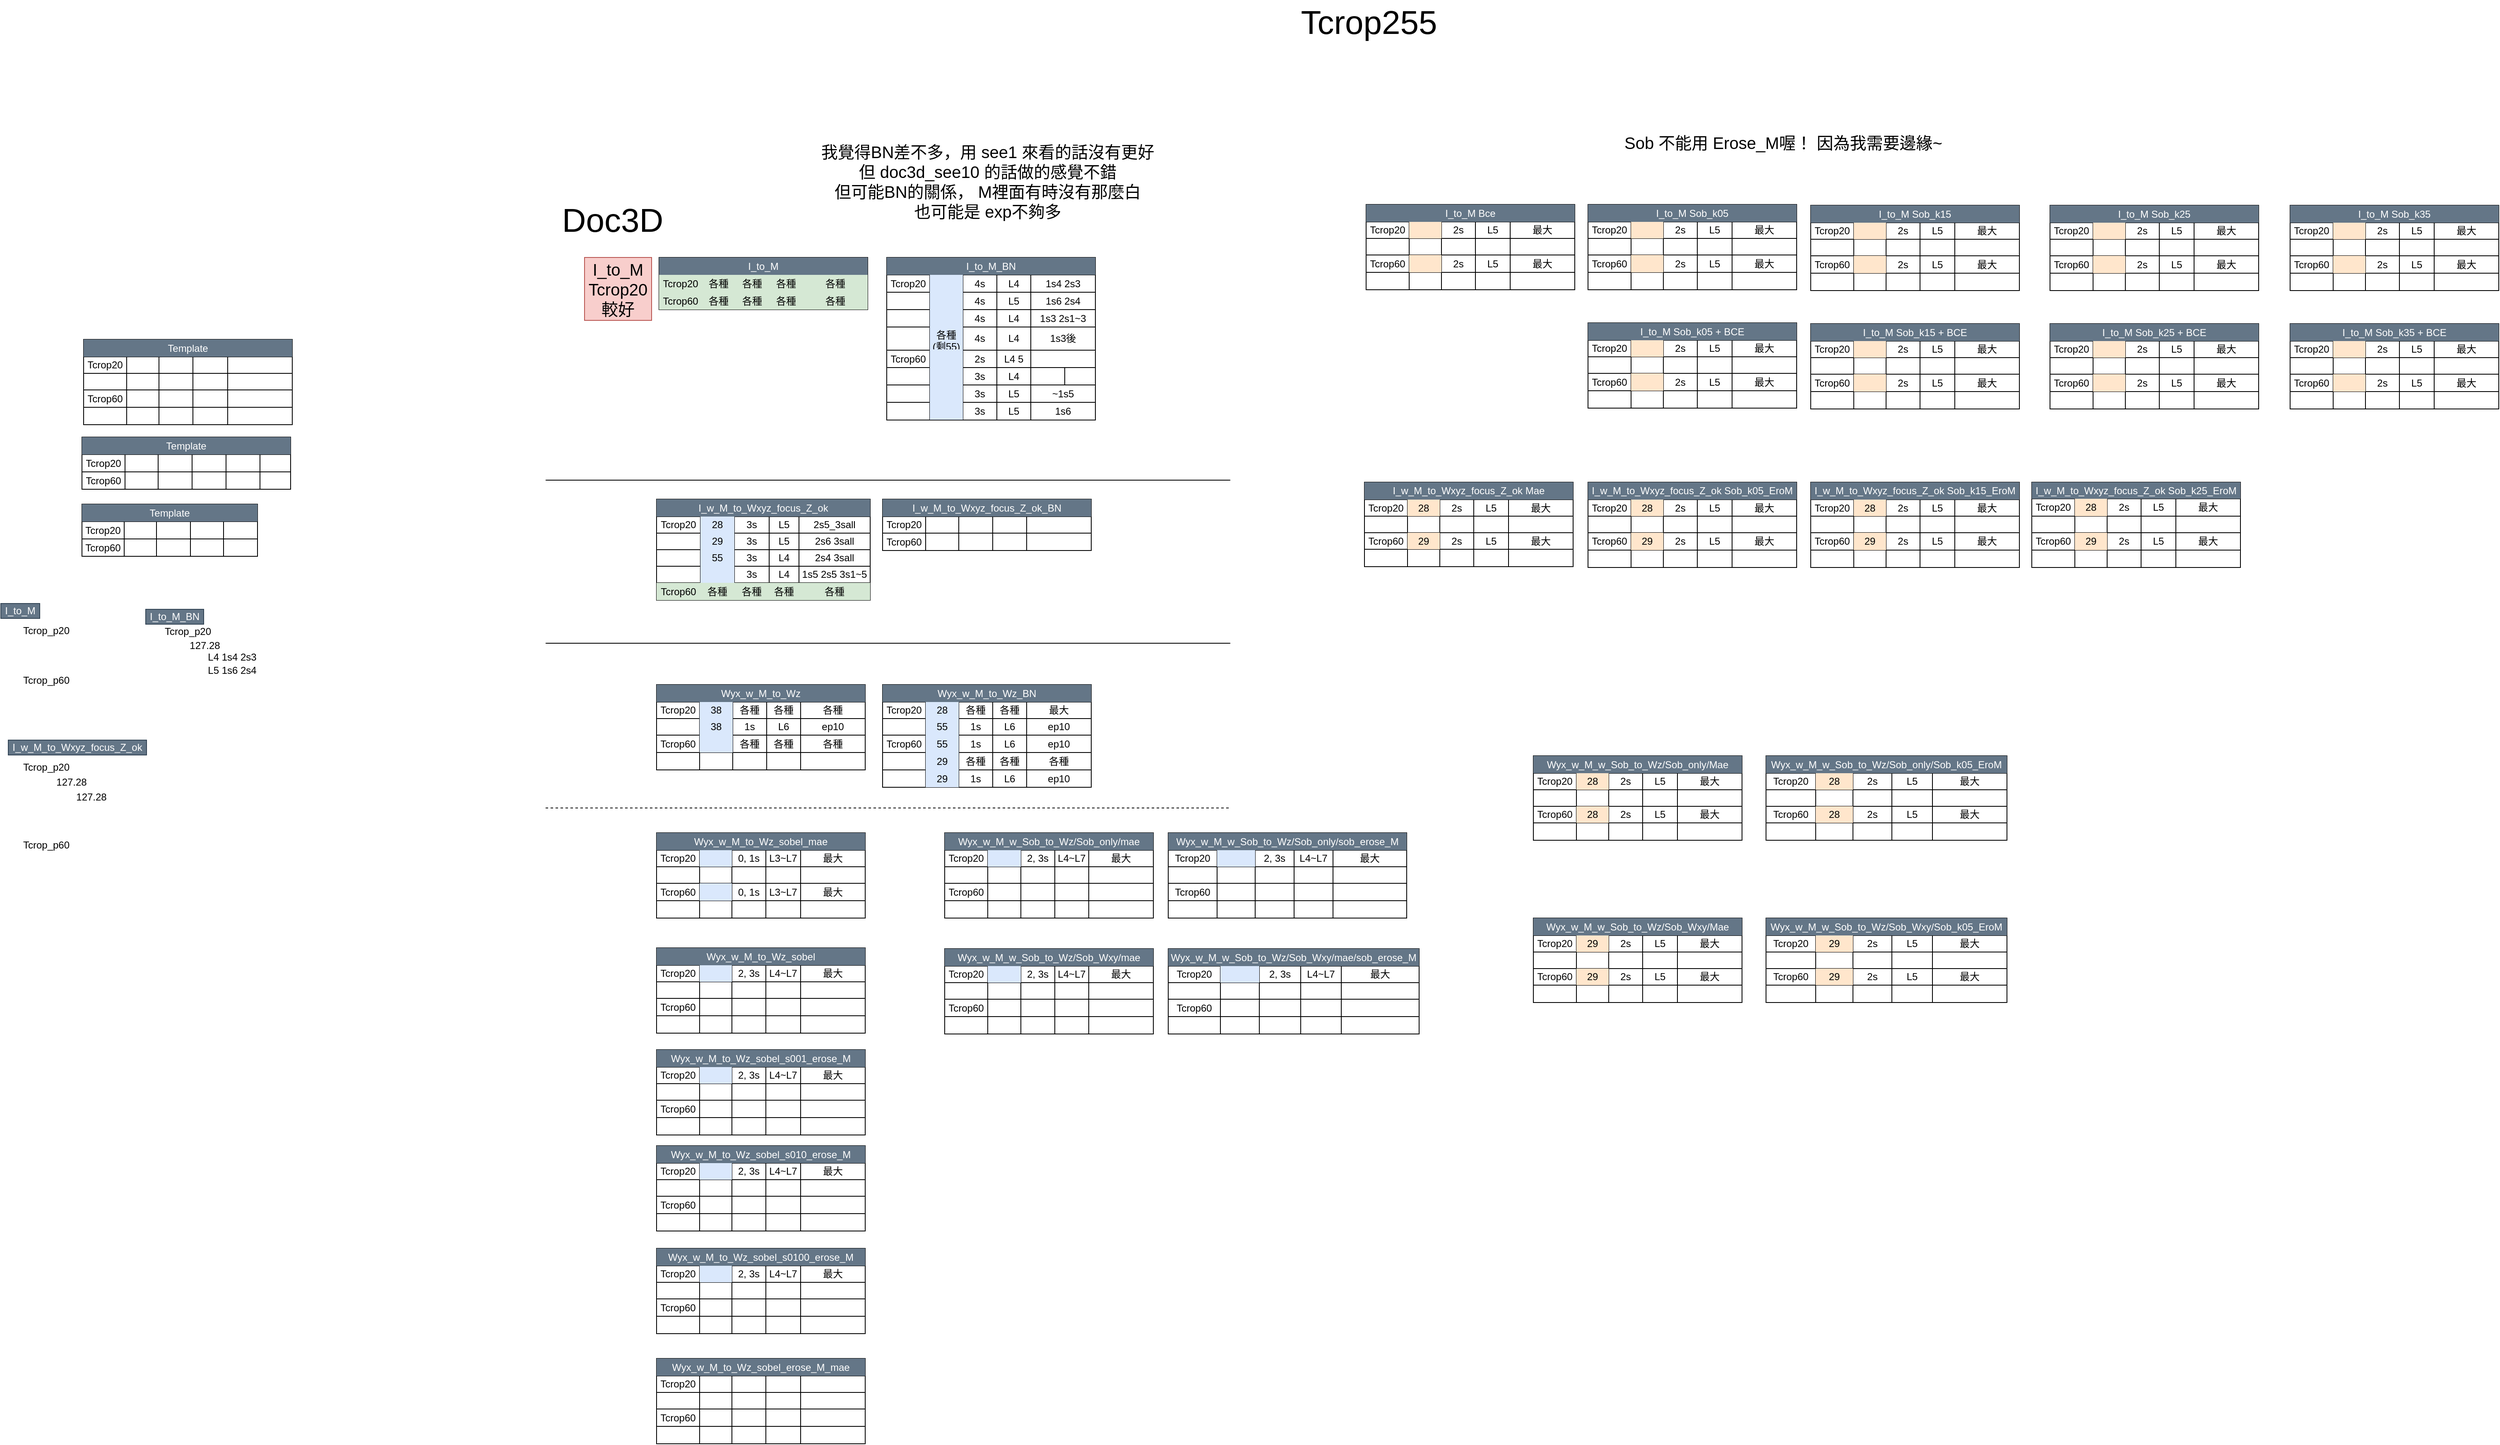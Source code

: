 <mxfile version="16.5.1" type="device" pages="2"><diagram id="uDpxxkspIteosalT3DO5" name="第1頁"><mxGraphModel dx="-978" dy="-335" grid="0" gridSize="1" guides="1" tooltips="1" connect="0" arrows="0" fold="1" page="0" pageScale="1" pageWidth="827" pageHeight="1169" math="0" shadow="0"><root><mxCell id="0"/><mxCell id="1" parent="0"/><mxCell id="ah1Jp8t4j-mRMDPOvsyH-276" value="I_to_M" style="text;html=1;strokeColor=#314354;fillColor=#647687;align=center;verticalAlign=middle;whiteSpace=wrap;rounded=0;fontColor=#ffffff;" parent="1" vertex="1"><mxGeometry x="2639" y="2170" width="47" height="18" as="geometry"/></mxCell><mxCell id="ah1Jp8t4j-mRMDPOvsyH-56" value="" style="shape=table;startSize=0;container=1;collapsible=0;childLayout=tableLayout;html=0;" parent="1" vertex="1"><mxGeometry x="3431" y="2044" width="258" height="122" as="geometry"/></mxCell><mxCell id="ah1Jp8t4j-mRMDPOvsyH-106" style="shape=tableRow;horizontal=0;startSize=0;swimlaneHead=0;swimlaneBody=0;top=0;left=0;bottom=0;right=0;collapsible=0;dropTarget=0;fillColor=none;points=[[0,0.5],[1,0.5]];portConstraint=eastwest;html=0;" parent="ah1Jp8t4j-mRMDPOvsyH-56" vertex="1"><mxGeometry width="258" height="21" as="geometry"/></mxCell><mxCell id="ah1Jp8t4j-mRMDPOvsyH-107" value="&lt;span style=&quot;color: rgb(255 , 255 , 255) ; text-align: left&quot;&gt;I_w_M_to_Wxyz_focus_Z_ok&lt;/span&gt;" style="shape=partialRectangle;html=1;whiteSpace=wrap;connectable=0;overflow=hidden;fillColor=#647687;top=0;left=0;bottom=0;right=0;pointerEvents=1;rowspan=1;colspan=6;strokeColor=#314354;fontColor=#ffffff;" parent="ah1Jp8t4j-mRMDPOvsyH-106" vertex="1"><mxGeometry width="258" height="21" as="geometry"><mxRectangle width="53" height="21" as="alternateBounds"/></mxGeometry></mxCell><mxCell id="ah1Jp8t4j-mRMDPOvsyH-108" style="shape=partialRectangle;html=1;whiteSpace=wrap;connectable=0;overflow=hidden;fillColor=none;top=0;left=0;bottom=0;right=0;pointerEvents=1;" parent="ah1Jp8t4j-mRMDPOvsyH-106" vertex="1" visible="0"><mxGeometry x="53" width="41" height="21" as="geometry"><mxRectangle width="41" height="21" as="alternateBounds"/></mxGeometry></mxCell><mxCell id="ah1Jp8t4j-mRMDPOvsyH-109" style="shape=partialRectangle;html=1;whiteSpace=wrap;connectable=0;overflow=hidden;fillColor=none;top=0;left=0;bottom=0;right=0;pointerEvents=1;" parent="ah1Jp8t4j-mRMDPOvsyH-106" vertex="1" visible="0"><mxGeometry x="94" width="42" height="21" as="geometry"><mxRectangle width="42" height="21" as="alternateBounds"/></mxGeometry></mxCell><mxCell id="ah1Jp8t4j-mRMDPOvsyH-110" style="shape=partialRectangle;html=1;whiteSpace=wrap;connectable=0;overflow=hidden;fillColor=none;top=0;left=0;bottom=0;right=0;pointerEvents=1;" parent="ah1Jp8t4j-mRMDPOvsyH-106" vertex="1" visible="0"><mxGeometry x="136" width="36" height="21" as="geometry"><mxRectangle width="36" height="21" as="alternateBounds"/></mxGeometry></mxCell><mxCell id="ah1Jp8t4j-mRMDPOvsyH-111" style="shape=partialRectangle;html=1;whiteSpace=wrap;connectable=0;overflow=hidden;fillColor=none;top=0;left=0;bottom=0;right=0;pointerEvents=1;" parent="ah1Jp8t4j-mRMDPOvsyH-106" vertex="1" visible="0"><mxGeometry x="172" width="48" height="21" as="geometry"><mxRectangle width="48" height="21" as="alternateBounds"/></mxGeometry></mxCell><mxCell id="ah1Jp8t4j-mRMDPOvsyH-112" style="shape=partialRectangle;html=1;whiteSpace=wrap;connectable=0;overflow=hidden;fillColor=none;top=0;left=0;bottom=0;right=0;pointerEvents=1;" parent="ah1Jp8t4j-mRMDPOvsyH-106" vertex="1" visible="0"><mxGeometry x="220" width="38" height="21" as="geometry"><mxRectangle width="38" height="21" as="alternateBounds"/></mxGeometry></mxCell><mxCell id="ah1Jp8t4j-mRMDPOvsyH-60" value="" style="shape=tableRow;horizontal=0;startSize=0;swimlaneHead=0;swimlaneBody=0;top=0;left=0;bottom=0;right=0;collapsible=0;dropTarget=0;fillColor=none;points=[[0,0.5],[1,0.5]];portConstraint=eastwest;html=0;" parent="ah1Jp8t4j-mRMDPOvsyH-56" vertex="1"><mxGeometry y="21" width="258" height="20" as="geometry"/></mxCell><mxCell id="ah1Jp8t4j-mRMDPOvsyH-61" value="Tcrop20" style="shape=partialRectangle;html=1;whiteSpace=wrap;connectable=0;overflow=hidden;fillColor=none;top=0;left=0;bottom=0;right=0;pointerEvents=1;" parent="ah1Jp8t4j-mRMDPOvsyH-60" vertex="1"><mxGeometry width="53" height="20" as="geometry"><mxRectangle width="53" height="20" as="alternateBounds"/></mxGeometry></mxCell><mxCell id="ah1Jp8t4j-mRMDPOvsyH-104" value="28" style="shape=partialRectangle;html=1;whiteSpace=wrap;connectable=0;overflow=hidden;fillColor=#dae8fc;top=0;left=0;bottom=0;right=0;pointerEvents=1;strokeColor=#6c8ebf;" parent="ah1Jp8t4j-mRMDPOvsyH-60" vertex="1"><mxGeometry x="53" width="41" height="20" as="geometry"><mxRectangle width="41" height="20" as="alternateBounds"/></mxGeometry></mxCell><mxCell id="ah1Jp8t4j-mRMDPOvsyH-62" value="3s" style="shape=partialRectangle;html=1;whiteSpace=wrap;connectable=0;overflow=hidden;fillColor=none;top=0;left=0;bottom=0;right=0;pointerEvents=1;" parent="ah1Jp8t4j-mRMDPOvsyH-60" vertex="1"><mxGeometry x="94" width="42" height="20" as="geometry"><mxRectangle width="42" height="20" as="alternateBounds"/></mxGeometry></mxCell><mxCell id="ah1Jp8t4j-mRMDPOvsyH-76" value="L5" style="shape=partialRectangle;html=1;whiteSpace=wrap;connectable=0;overflow=hidden;fillColor=none;top=0;left=0;bottom=0;right=0;pointerEvents=1;" parent="ah1Jp8t4j-mRMDPOvsyH-60" vertex="1"><mxGeometry x="136" width="36" height="20" as="geometry"><mxRectangle width="36" height="20" as="alternateBounds"/></mxGeometry></mxCell><mxCell id="ah1Jp8t4j-mRMDPOvsyH-73" value="2s5_3sall" style="shape=partialRectangle;html=1;whiteSpace=wrap;connectable=0;overflow=hidden;fillColor=none;top=0;left=0;bottom=0;right=0;pointerEvents=1;rowspan=1;colspan=2;" parent="ah1Jp8t4j-mRMDPOvsyH-60" vertex="1"><mxGeometry x="172" width="86" height="20" as="geometry"><mxRectangle width="48" height="20" as="alternateBounds"/></mxGeometry></mxCell><mxCell id="ah1Jp8t4j-mRMDPOvsyH-70" style="shape=partialRectangle;html=1;whiteSpace=wrap;connectable=0;overflow=hidden;fillColor=none;top=0;left=0;bottom=0;right=0;pointerEvents=1;" parent="ah1Jp8t4j-mRMDPOvsyH-60" vertex="1" visible="0"><mxGeometry x="220" width="38" height="20" as="geometry"><mxRectangle width="38" height="20" as="alternateBounds"/></mxGeometry></mxCell><mxCell id="ah1Jp8t4j-mRMDPOvsyH-411" style="shape=tableRow;horizontal=0;startSize=0;swimlaneHead=0;swimlaneBody=0;top=0;left=0;bottom=0;right=0;collapsible=0;dropTarget=0;fillColor=none;points=[[0,0.5],[1,0.5]];portConstraint=eastwest;html=0;" parent="ah1Jp8t4j-mRMDPOvsyH-56" vertex="1"><mxGeometry y="41" width="258" height="20" as="geometry"/></mxCell><mxCell id="ah1Jp8t4j-mRMDPOvsyH-412" style="shape=partialRectangle;html=1;whiteSpace=wrap;connectable=0;overflow=hidden;fillColor=none;top=0;left=0;bottom=0;right=0;pointerEvents=1;" parent="ah1Jp8t4j-mRMDPOvsyH-411" vertex="1"><mxGeometry width="53" height="20" as="geometry"><mxRectangle width="53" height="20" as="alternateBounds"/></mxGeometry></mxCell><mxCell id="ah1Jp8t4j-mRMDPOvsyH-413" value="29" style="shape=partialRectangle;html=1;whiteSpace=wrap;connectable=0;overflow=hidden;fillColor=#dae8fc;top=0;left=0;bottom=0;right=0;pointerEvents=1;strokeColor=#6c8ebf;" parent="ah1Jp8t4j-mRMDPOvsyH-411" vertex="1"><mxGeometry x="53" width="41" height="20" as="geometry"><mxRectangle width="41" height="20" as="alternateBounds"/></mxGeometry></mxCell><mxCell id="ah1Jp8t4j-mRMDPOvsyH-414" value="&lt;span&gt;3s&lt;/span&gt;" style="shape=partialRectangle;html=1;whiteSpace=wrap;connectable=0;overflow=hidden;fillColor=none;top=0;left=0;bottom=0;right=0;pointerEvents=1;" parent="ah1Jp8t4j-mRMDPOvsyH-411" vertex="1"><mxGeometry x="94" width="42" height="20" as="geometry"><mxRectangle width="42" height="20" as="alternateBounds"/></mxGeometry></mxCell><mxCell id="ah1Jp8t4j-mRMDPOvsyH-415" value="&lt;span&gt;L5&lt;/span&gt;" style="shape=partialRectangle;html=1;whiteSpace=wrap;connectable=0;overflow=hidden;fillColor=none;top=0;left=0;bottom=0;right=0;pointerEvents=1;" parent="ah1Jp8t4j-mRMDPOvsyH-411" vertex="1"><mxGeometry x="136" width="36" height="20" as="geometry"><mxRectangle width="36" height="20" as="alternateBounds"/></mxGeometry></mxCell><mxCell id="ah1Jp8t4j-mRMDPOvsyH-416" value="2s6 3sall" style="shape=partialRectangle;html=1;whiteSpace=wrap;connectable=0;overflow=hidden;fillColor=none;top=0;left=0;bottom=0;right=0;pointerEvents=1;rowspan=1;colspan=2;" parent="ah1Jp8t4j-mRMDPOvsyH-411" vertex="1"><mxGeometry x="172" width="86" height="20" as="geometry"><mxRectangle width="48" height="20" as="alternateBounds"/></mxGeometry></mxCell><mxCell id="ah1Jp8t4j-mRMDPOvsyH-417" style="shape=partialRectangle;html=1;whiteSpace=wrap;connectable=0;overflow=hidden;fillColor=none;top=0;left=0;bottom=0;right=0;pointerEvents=1;" parent="ah1Jp8t4j-mRMDPOvsyH-411" vertex="1" visible="0"><mxGeometry x="220" width="38" height="20" as="geometry"><mxRectangle width="38" height="20" as="alternateBounds"/></mxGeometry></mxCell><mxCell id="ah1Jp8t4j-mRMDPOvsyH-418" style="shape=tableRow;horizontal=0;startSize=0;swimlaneHead=0;swimlaneBody=0;top=0;left=0;bottom=0;right=0;collapsible=0;dropTarget=0;fillColor=none;points=[[0,0.5],[1,0.5]];portConstraint=eastwest;html=0;" parent="ah1Jp8t4j-mRMDPOvsyH-56" vertex="1"><mxGeometry y="61" width="258" height="20" as="geometry"/></mxCell><mxCell id="ah1Jp8t4j-mRMDPOvsyH-419" style="shape=partialRectangle;html=1;whiteSpace=wrap;connectable=0;overflow=hidden;fillColor=none;top=0;left=0;bottom=0;right=0;pointerEvents=1;" parent="ah1Jp8t4j-mRMDPOvsyH-418" vertex="1"><mxGeometry width="53" height="20" as="geometry"><mxRectangle width="53" height="20" as="alternateBounds"/></mxGeometry></mxCell><mxCell id="ah1Jp8t4j-mRMDPOvsyH-420" value="55" style="shape=partialRectangle;html=1;whiteSpace=wrap;connectable=0;overflow=hidden;fillColor=#dae8fc;top=0;left=0;bottom=0;right=0;pointerEvents=1;strokeColor=#6c8ebf;" parent="ah1Jp8t4j-mRMDPOvsyH-418" vertex="1"><mxGeometry x="53" width="41" height="20" as="geometry"><mxRectangle width="41" height="20" as="alternateBounds"/></mxGeometry></mxCell><mxCell id="ah1Jp8t4j-mRMDPOvsyH-421" value="3s" style="shape=partialRectangle;html=1;whiteSpace=wrap;connectable=0;overflow=hidden;fillColor=none;top=0;left=0;bottom=0;right=0;pointerEvents=1;" parent="ah1Jp8t4j-mRMDPOvsyH-418" vertex="1"><mxGeometry x="94" width="42" height="20" as="geometry"><mxRectangle width="42" height="20" as="alternateBounds"/></mxGeometry></mxCell><mxCell id="ah1Jp8t4j-mRMDPOvsyH-422" value="L4" style="shape=partialRectangle;html=1;whiteSpace=wrap;connectable=0;overflow=hidden;fillColor=none;top=0;left=0;bottom=0;right=0;pointerEvents=1;" parent="ah1Jp8t4j-mRMDPOvsyH-418" vertex="1"><mxGeometry x="136" width="36" height="20" as="geometry"><mxRectangle width="36" height="20" as="alternateBounds"/></mxGeometry></mxCell><mxCell id="ah1Jp8t4j-mRMDPOvsyH-423" value="2s4 3sall" style="shape=partialRectangle;html=1;whiteSpace=wrap;connectable=0;overflow=hidden;fillColor=none;top=0;left=0;bottom=0;right=0;pointerEvents=1;rowspan=1;colspan=2;" parent="ah1Jp8t4j-mRMDPOvsyH-418" vertex="1"><mxGeometry x="172" width="86" height="20" as="geometry"><mxRectangle width="48" height="20" as="alternateBounds"/></mxGeometry></mxCell><mxCell id="ah1Jp8t4j-mRMDPOvsyH-424" style="shape=partialRectangle;html=1;whiteSpace=wrap;connectable=0;overflow=hidden;fillColor=none;top=0;left=0;bottom=0;right=0;pointerEvents=1;" parent="ah1Jp8t4j-mRMDPOvsyH-418" vertex="1" visible="0"><mxGeometry x="220" width="38" height="20" as="geometry"><mxRectangle width="38" height="20" as="alternateBounds"/></mxGeometry></mxCell><mxCell id="ah1Jp8t4j-mRMDPOvsyH-691" style="shape=tableRow;horizontal=0;startSize=0;swimlaneHead=0;swimlaneBody=0;top=0;left=0;bottom=0;right=0;collapsible=0;dropTarget=0;fillColor=none;points=[[0,0.5],[1,0.5]];portConstraint=eastwest;html=0;" parent="ah1Jp8t4j-mRMDPOvsyH-56" vertex="1"><mxGeometry y="81" width="258" height="20" as="geometry"/></mxCell><mxCell id="ah1Jp8t4j-mRMDPOvsyH-692" style="shape=partialRectangle;html=1;whiteSpace=wrap;connectable=0;overflow=hidden;fillColor=none;top=0;left=0;bottom=0;right=0;pointerEvents=1;" parent="ah1Jp8t4j-mRMDPOvsyH-691" vertex="1"><mxGeometry width="53" height="20" as="geometry"><mxRectangle width="53" height="20" as="alternateBounds"/></mxGeometry></mxCell><mxCell id="ah1Jp8t4j-mRMDPOvsyH-693" value="" style="shape=partialRectangle;html=1;whiteSpace=wrap;connectable=0;overflow=hidden;fillColor=#dae8fc;top=0;left=0;bottom=0;right=0;pointerEvents=1;strokeColor=#6c8ebf;" parent="ah1Jp8t4j-mRMDPOvsyH-691" vertex="1"><mxGeometry x="53" width="41" height="20" as="geometry"><mxRectangle width="41" height="20" as="alternateBounds"/></mxGeometry></mxCell><mxCell id="ah1Jp8t4j-mRMDPOvsyH-694" value="&lt;span&gt;3s&lt;/span&gt;" style="shape=partialRectangle;html=1;whiteSpace=wrap;connectable=0;overflow=hidden;fillColor=none;top=0;left=0;bottom=0;right=0;pointerEvents=1;" parent="ah1Jp8t4j-mRMDPOvsyH-691" vertex="1"><mxGeometry x="94" width="42" height="20" as="geometry"><mxRectangle width="42" height="20" as="alternateBounds"/></mxGeometry></mxCell><mxCell id="ah1Jp8t4j-mRMDPOvsyH-695" value="&lt;span&gt;L4&lt;/span&gt;" style="shape=partialRectangle;html=1;whiteSpace=wrap;connectable=0;overflow=hidden;fillColor=none;top=0;left=0;bottom=0;right=0;pointerEvents=1;" parent="ah1Jp8t4j-mRMDPOvsyH-691" vertex="1"><mxGeometry x="136" width="36" height="20" as="geometry"><mxRectangle width="36" height="20" as="alternateBounds"/></mxGeometry></mxCell><mxCell id="ah1Jp8t4j-mRMDPOvsyH-696" value="1s5 2s5 3s1~5" style="shape=partialRectangle;html=1;whiteSpace=wrap;connectable=0;overflow=hidden;fillColor=none;top=0;left=0;bottom=0;right=0;pointerEvents=1;rowspan=1;colspan=2;" parent="ah1Jp8t4j-mRMDPOvsyH-691" vertex="1"><mxGeometry x="172" width="86" height="20" as="geometry"><mxRectangle width="48" height="20" as="alternateBounds"/></mxGeometry></mxCell><mxCell id="ah1Jp8t4j-mRMDPOvsyH-697" style="shape=partialRectangle;html=1;whiteSpace=wrap;connectable=0;overflow=hidden;fillColor=none;top=0;left=0;bottom=0;right=0;pointerEvents=1;" parent="ah1Jp8t4j-mRMDPOvsyH-691" vertex="1" visible="0"><mxGeometry x="220" width="38" height="20" as="geometry"><mxRectangle width="38" height="20" as="alternateBounds"/></mxGeometry></mxCell><mxCell id="ah1Jp8t4j-mRMDPOvsyH-63" value="" style="shape=tableRow;horizontal=0;startSize=0;swimlaneHead=0;swimlaneBody=0;top=0;left=0;bottom=0;right=0;collapsible=0;dropTarget=0;fillColor=#d5e8d4;points=[[0,0.5],[1,0.5]];portConstraint=eastwest;html=0;strokeColor=#82b366;" parent="ah1Jp8t4j-mRMDPOvsyH-56" vertex="1"><mxGeometry y="101" width="258" height="21" as="geometry"/></mxCell><mxCell id="ah1Jp8t4j-mRMDPOvsyH-64" value="&lt;span&gt;Tcrop60&lt;/span&gt;" style="shape=partialRectangle;html=1;whiteSpace=wrap;connectable=0;overflow=hidden;fillColor=#d5e8d4;top=0;left=0;bottom=0;right=0;pointerEvents=1;strokeColor=#82b366;" parent="ah1Jp8t4j-mRMDPOvsyH-63" vertex="1"><mxGeometry width="53" height="21" as="geometry"><mxRectangle width="53" height="21" as="alternateBounds"/></mxGeometry></mxCell><mxCell id="ah1Jp8t4j-mRMDPOvsyH-105" value="&lt;span&gt;各種&lt;/span&gt;" style="shape=partialRectangle;html=1;whiteSpace=wrap;connectable=0;overflow=hidden;fillColor=#d5e8d4;top=0;left=0;bottom=0;right=0;pointerEvents=1;strokeColor=#82b366;" parent="ah1Jp8t4j-mRMDPOvsyH-63" vertex="1"><mxGeometry x="53" width="41" height="21" as="geometry"><mxRectangle width="41" height="21" as="alternateBounds"/></mxGeometry></mxCell><mxCell id="ah1Jp8t4j-mRMDPOvsyH-65" value="&lt;span&gt;各種&lt;/span&gt;" style="shape=partialRectangle;html=1;whiteSpace=wrap;connectable=0;overflow=hidden;fillColor=#d5e8d4;top=0;left=0;bottom=0;right=0;pointerEvents=1;strokeColor=#82b366;" parent="ah1Jp8t4j-mRMDPOvsyH-63" vertex="1"><mxGeometry x="94" width="42" height="21" as="geometry"><mxRectangle width="42" height="21" as="alternateBounds"/></mxGeometry></mxCell><mxCell id="ah1Jp8t4j-mRMDPOvsyH-77" value="&lt;span&gt;各種&lt;/span&gt;" style="shape=partialRectangle;html=1;whiteSpace=wrap;connectable=0;overflow=hidden;fillColor=#d5e8d4;top=0;left=0;bottom=0;right=0;pointerEvents=1;strokeColor=#82b366;" parent="ah1Jp8t4j-mRMDPOvsyH-63" vertex="1"><mxGeometry x="136" width="36" height="21" as="geometry"><mxRectangle width="36" height="21" as="alternateBounds"/></mxGeometry></mxCell><mxCell id="ah1Jp8t4j-mRMDPOvsyH-74" value="&lt;span&gt;各種&lt;/span&gt;" style="shape=partialRectangle;html=1;whiteSpace=wrap;connectable=0;overflow=hidden;fillColor=#d5e8d4;top=0;left=0;bottom=0;right=0;pointerEvents=1;rowspan=1;colspan=2;strokeColor=#82b366;" parent="ah1Jp8t4j-mRMDPOvsyH-63" vertex="1"><mxGeometry x="172" width="86" height="21" as="geometry"><mxRectangle width="48" height="21" as="alternateBounds"/></mxGeometry></mxCell><mxCell id="ah1Jp8t4j-mRMDPOvsyH-71" style="shape=partialRectangle;html=1;whiteSpace=wrap;connectable=0;overflow=hidden;fillColor=none;top=0;left=0;bottom=0;right=0;pointerEvents=1;" parent="ah1Jp8t4j-mRMDPOvsyH-63" vertex="1" visible="0"><mxGeometry x="220" width="38" height="21" as="geometry"><mxRectangle width="38" height="21" as="alternateBounds"/></mxGeometry></mxCell><mxCell id="ah1Jp8t4j-mRMDPOvsyH-113" value="" style="shape=table;startSize=0;container=1;collapsible=0;childLayout=tableLayout;html=0;" parent="1" vertex="1"><mxGeometry x="3704" y="2044" width="252" height="62" as="geometry"/></mxCell><mxCell id="ah1Jp8t4j-mRMDPOvsyH-114" style="shape=tableRow;horizontal=0;startSize=0;swimlaneHead=0;swimlaneBody=0;top=0;left=0;bottom=0;right=0;collapsible=0;dropTarget=0;fillColor=none;points=[[0,0.5],[1,0.5]];portConstraint=eastwest;html=0;" parent="ah1Jp8t4j-mRMDPOvsyH-113" vertex="1"><mxGeometry width="252" height="21" as="geometry"/></mxCell><mxCell id="ah1Jp8t4j-mRMDPOvsyH-115" value="&lt;span style=&quot;color: rgb(255 , 255 , 255) ; text-align: left&quot;&gt;I_w_M_to_Wxyz_focus_Z_ok_BN&lt;/span&gt;" style="shape=partialRectangle;html=1;whiteSpace=wrap;connectable=0;overflow=hidden;fillColor=#647687;top=0;left=0;bottom=0;right=0;pointerEvents=1;rowspan=1;colspan=6;strokeColor=#314354;fontColor=#ffffff;" parent="ah1Jp8t4j-mRMDPOvsyH-114" vertex="1"><mxGeometry width="252" height="21" as="geometry"><mxRectangle width="52" height="21" as="alternateBounds"/></mxGeometry></mxCell><mxCell id="ah1Jp8t4j-mRMDPOvsyH-116" style="shape=partialRectangle;html=1;whiteSpace=wrap;connectable=0;overflow=hidden;fillColor=none;top=0;left=0;bottom=0;right=0;pointerEvents=1;" parent="ah1Jp8t4j-mRMDPOvsyH-114" vertex="1" visible="0"><mxGeometry x="52" width="40" height="21" as="geometry"><mxRectangle width="40" height="21" as="alternateBounds"/></mxGeometry></mxCell><mxCell id="ah1Jp8t4j-mRMDPOvsyH-117" style="shape=partialRectangle;html=1;whiteSpace=wrap;connectable=0;overflow=hidden;fillColor=none;top=0;left=0;bottom=0;right=0;pointerEvents=1;" parent="ah1Jp8t4j-mRMDPOvsyH-114" vertex="1" visible="0"><mxGeometry x="92" width="41" height="21" as="geometry"><mxRectangle width="41" height="21" as="alternateBounds"/></mxGeometry></mxCell><mxCell id="ah1Jp8t4j-mRMDPOvsyH-118" style="shape=partialRectangle;html=1;whiteSpace=wrap;connectable=0;overflow=hidden;fillColor=none;top=0;left=0;bottom=0;right=0;pointerEvents=1;" parent="ah1Jp8t4j-mRMDPOvsyH-114" vertex="1" visible="0"><mxGeometry x="133" width="41" height="21" as="geometry"><mxRectangle width="41" height="21" as="alternateBounds"/></mxGeometry></mxCell><mxCell id="ah1Jp8t4j-mRMDPOvsyH-119" style="shape=partialRectangle;html=1;whiteSpace=wrap;connectable=0;overflow=hidden;fillColor=none;top=0;left=0;bottom=0;right=0;pointerEvents=1;" parent="ah1Jp8t4j-mRMDPOvsyH-114" vertex="1" visible="0"><mxGeometry x="174" width="41" height="21" as="geometry"><mxRectangle width="41" height="21" as="alternateBounds"/></mxGeometry></mxCell><mxCell id="ah1Jp8t4j-mRMDPOvsyH-120" style="shape=partialRectangle;html=1;whiteSpace=wrap;connectable=0;overflow=hidden;fillColor=none;top=0;left=0;bottom=0;right=0;pointerEvents=1;" parent="ah1Jp8t4j-mRMDPOvsyH-114" vertex="1" visible="0"><mxGeometry x="215" width="37" height="21" as="geometry"><mxRectangle width="37" height="21" as="alternateBounds"/></mxGeometry></mxCell><mxCell id="ah1Jp8t4j-mRMDPOvsyH-121" value="" style="shape=tableRow;horizontal=0;startSize=0;swimlaneHead=0;swimlaneBody=0;top=0;left=0;bottom=0;right=0;collapsible=0;dropTarget=0;fillColor=none;points=[[0,0.5],[1,0.5]];portConstraint=eastwest;html=0;" parent="ah1Jp8t4j-mRMDPOvsyH-113" vertex="1"><mxGeometry y="21" width="252" height="20" as="geometry"/></mxCell><mxCell id="ah1Jp8t4j-mRMDPOvsyH-122" value="Tcrop20" style="shape=partialRectangle;html=1;whiteSpace=wrap;connectable=0;overflow=hidden;fillColor=none;top=0;left=0;bottom=0;right=0;pointerEvents=1;" parent="ah1Jp8t4j-mRMDPOvsyH-121" vertex="1"><mxGeometry width="52" height="20" as="geometry"><mxRectangle width="52" height="20" as="alternateBounds"/></mxGeometry></mxCell><mxCell id="ah1Jp8t4j-mRMDPOvsyH-123" value="" style="shape=partialRectangle;html=1;whiteSpace=wrap;connectable=0;overflow=hidden;fillColor=none;top=0;left=0;bottom=0;right=0;pointerEvents=1;" parent="ah1Jp8t4j-mRMDPOvsyH-121" vertex="1"><mxGeometry x="52" width="40" height="20" as="geometry"><mxRectangle width="40" height="20" as="alternateBounds"/></mxGeometry></mxCell><mxCell id="ah1Jp8t4j-mRMDPOvsyH-124" value="" style="shape=partialRectangle;html=1;whiteSpace=wrap;connectable=0;overflow=hidden;fillColor=none;top=0;left=0;bottom=0;right=0;pointerEvents=1;" parent="ah1Jp8t4j-mRMDPOvsyH-121" vertex="1"><mxGeometry x="92" width="41" height="20" as="geometry"><mxRectangle width="41" height="20" as="alternateBounds"/></mxGeometry></mxCell><mxCell id="ah1Jp8t4j-mRMDPOvsyH-125" value="" style="shape=partialRectangle;html=1;whiteSpace=wrap;connectable=0;overflow=hidden;fillColor=none;top=0;left=0;bottom=0;right=0;pointerEvents=1;" parent="ah1Jp8t4j-mRMDPOvsyH-121" vertex="1"><mxGeometry x="133" width="41" height="20" as="geometry"><mxRectangle width="41" height="20" as="alternateBounds"/></mxGeometry></mxCell><mxCell id="ah1Jp8t4j-mRMDPOvsyH-126" style="shape=partialRectangle;html=1;whiteSpace=wrap;connectable=0;overflow=hidden;fillColor=none;top=0;left=0;bottom=0;right=0;pointerEvents=1;rowspan=1;colspan=2;" parent="ah1Jp8t4j-mRMDPOvsyH-121" vertex="1"><mxGeometry x="174" width="78" height="20" as="geometry"><mxRectangle width="41" height="20" as="alternateBounds"/></mxGeometry></mxCell><mxCell id="ah1Jp8t4j-mRMDPOvsyH-127" style="shape=partialRectangle;html=1;whiteSpace=wrap;connectable=0;overflow=hidden;fillColor=none;top=0;left=0;bottom=0;right=0;pointerEvents=1;" parent="ah1Jp8t4j-mRMDPOvsyH-121" vertex="1" visible="0"><mxGeometry x="215" width="37" height="20" as="geometry"><mxRectangle width="37" height="20" as="alternateBounds"/></mxGeometry></mxCell><mxCell id="ah1Jp8t4j-mRMDPOvsyH-128" value="" style="shape=tableRow;horizontal=0;startSize=0;swimlaneHead=0;swimlaneBody=0;top=0;left=0;bottom=0;right=0;collapsible=0;dropTarget=0;fillColor=none;points=[[0,0.5],[1,0.5]];portConstraint=eastwest;html=0;" parent="ah1Jp8t4j-mRMDPOvsyH-113" vertex="1"><mxGeometry y="41" width="252" height="21" as="geometry"/></mxCell><mxCell id="ah1Jp8t4j-mRMDPOvsyH-129" value="&lt;span&gt;Tcrop60&lt;/span&gt;" style="shape=partialRectangle;html=1;whiteSpace=wrap;connectable=0;overflow=hidden;fillColor=none;top=0;left=0;bottom=0;right=0;pointerEvents=1;" parent="ah1Jp8t4j-mRMDPOvsyH-128" vertex="1"><mxGeometry width="52" height="21" as="geometry"><mxRectangle width="52" height="21" as="alternateBounds"/></mxGeometry></mxCell><mxCell id="ah1Jp8t4j-mRMDPOvsyH-130" style="shape=partialRectangle;html=1;whiteSpace=wrap;connectable=0;overflow=hidden;fillColor=none;top=0;left=0;bottom=0;right=0;pointerEvents=1;" parent="ah1Jp8t4j-mRMDPOvsyH-128" vertex="1"><mxGeometry x="52" width="40" height="21" as="geometry"><mxRectangle width="40" height="21" as="alternateBounds"/></mxGeometry></mxCell><mxCell id="ah1Jp8t4j-mRMDPOvsyH-131" value="" style="shape=partialRectangle;html=1;whiteSpace=wrap;connectable=0;overflow=hidden;fillColor=none;top=0;left=0;bottom=0;right=0;pointerEvents=1;" parent="ah1Jp8t4j-mRMDPOvsyH-128" vertex="1"><mxGeometry x="92" width="41" height="21" as="geometry"><mxRectangle width="41" height="21" as="alternateBounds"/></mxGeometry></mxCell><mxCell id="ah1Jp8t4j-mRMDPOvsyH-132" style="shape=partialRectangle;html=1;whiteSpace=wrap;connectable=0;overflow=hidden;fillColor=none;top=0;left=0;bottom=0;right=0;pointerEvents=1;" parent="ah1Jp8t4j-mRMDPOvsyH-128" vertex="1"><mxGeometry x="133" width="41" height="21" as="geometry"><mxRectangle width="41" height="21" as="alternateBounds"/></mxGeometry></mxCell><mxCell id="ah1Jp8t4j-mRMDPOvsyH-133" style="shape=partialRectangle;html=1;whiteSpace=wrap;connectable=0;overflow=hidden;fillColor=none;top=0;left=0;bottom=0;right=0;pointerEvents=1;rowspan=1;colspan=2;" parent="ah1Jp8t4j-mRMDPOvsyH-128" vertex="1"><mxGeometry x="174" width="78" height="21" as="geometry"><mxRectangle width="41" height="21" as="alternateBounds"/></mxGeometry></mxCell><mxCell id="ah1Jp8t4j-mRMDPOvsyH-134" style="shape=partialRectangle;html=1;whiteSpace=wrap;connectable=0;overflow=hidden;fillColor=none;top=0;left=0;bottom=0;right=0;pointerEvents=1;" parent="ah1Jp8t4j-mRMDPOvsyH-128" vertex="1" visible="0"><mxGeometry x="215" width="37" height="21" as="geometry"><mxRectangle width="37" height="21" as="alternateBounds"/></mxGeometry></mxCell><mxCell id="ah1Jp8t4j-mRMDPOvsyH-136" value="" style="shape=table;startSize=0;container=1;collapsible=0;childLayout=tableLayout;html=0;" parent="1" vertex="1"><mxGeometry x="2737" y="1969" width="252" height="63" as="geometry"/></mxCell><mxCell id="ah1Jp8t4j-mRMDPOvsyH-137" style="shape=tableRow;horizontal=0;startSize=0;swimlaneHead=0;swimlaneBody=0;top=0;left=0;bottom=0;right=0;collapsible=0;dropTarget=0;fillColor=none;points=[[0,0.5],[1,0.5]];portConstraint=eastwest;html=0;" parent="ah1Jp8t4j-mRMDPOvsyH-136" vertex="1"><mxGeometry width="252" height="21" as="geometry"/></mxCell><mxCell id="ah1Jp8t4j-mRMDPOvsyH-138" value="&lt;span style=&quot;color: rgb(255 , 255 , 255) ; text-align: left&quot;&gt;Template&lt;/span&gt;" style="shape=partialRectangle;html=1;whiteSpace=wrap;connectable=0;overflow=hidden;fillColor=#647687;top=0;left=0;bottom=0;right=0;pointerEvents=1;rowspan=1;colspan=6;strokeColor=#314354;fontColor=#ffffff;" parent="ah1Jp8t4j-mRMDPOvsyH-137" vertex="1"><mxGeometry width="252" height="21" as="geometry"><mxRectangle width="52" height="21" as="alternateBounds"/></mxGeometry></mxCell><mxCell id="ah1Jp8t4j-mRMDPOvsyH-139" style="shape=partialRectangle;html=1;whiteSpace=wrap;connectable=0;overflow=hidden;fillColor=none;top=0;left=0;bottom=0;right=0;pointerEvents=1;" parent="ah1Jp8t4j-mRMDPOvsyH-137" vertex="1" visible="0"><mxGeometry x="52" width="40" height="21" as="geometry"><mxRectangle width="40" height="21" as="alternateBounds"/></mxGeometry></mxCell><mxCell id="ah1Jp8t4j-mRMDPOvsyH-140" style="shape=partialRectangle;html=1;whiteSpace=wrap;connectable=0;overflow=hidden;fillColor=none;top=0;left=0;bottom=0;right=0;pointerEvents=1;" parent="ah1Jp8t4j-mRMDPOvsyH-137" vertex="1" visible="0"><mxGeometry x="92" width="41" height="21" as="geometry"><mxRectangle width="41" height="21" as="alternateBounds"/></mxGeometry></mxCell><mxCell id="ah1Jp8t4j-mRMDPOvsyH-141" style="shape=partialRectangle;html=1;whiteSpace=wrap;connectable=0;overflow=hidden;fillColor=none;top=0;left=0;bottom=0;right=0;pointerEvents=1;" parent="ah1Jp8t4j-mRMDPOvsyH-137" vertex="1" visible="0"><mxGeometry x="133" width="41" height="21" as="geometry"><mxRectangle width="41" height="21" as="alternateBounds"/></mxGeometry></mxCell><mxCell id="ah1Jp8t4j-mRMDPOvsyH-142" style="shape=partialRectangle;html=1;whiteSpace=wrap;connectable=0;overflow=hidden;fillColor=none;top=0;left=0;bottom=0;right=0;pointerEvents=1;" parent="ah1Jp8t4j-mRMDPOvsyH-137" vertex="1" visible="0"><mxGeometry x="174" width="41" height="21" as="geometry"><mxRectangle width="41" height="21" as="alternateBounds"/></mxGeometry></mxCell><mxCell id="ah1Jp8t4j-mRMDPOvsyH-143" style="shape=partialRectangle;html=1;whiteSpace=wrap;connectable=0;overflow=hidden;fillColor=none;top=0;left=0;bottom=0;right=0;pointerEvents=1;" parent="ah1Jp8t4j-mRMDPOvsyH-137" vertex="1" visible="0"><mxGeometry x="215" width="37" height="21" as="geometry"><mxRectangle width="37" height="21" as="alternateBounds"/></mxGeometry></mxCell><mxCell id="ah1Jp8t4j-mRMDPOvsyH-144" value="" style="shape=tableRow;horizontal=0;startSize=0;swimlaneHead=0;swimlaneBody=0;top=0;left=0;bottom=0;right=0;collapsible=0;dropTarget=0;fillColor=none;points=[[0,0.5],[1,0.5]];portConstraint=eastwest;html=0;" parent="ah1Jp8t4j-mRMDPOvsyH-136" vertex="1"><mxGeometry y="21" width="252" height="21" as="geometry"/></mxCell><mxCell id="ah1Jp8t4j-mRMDPOvsyH-145" value="Tcrop20" style="shape=partialRectangle;html=1;whiteSpace=wrap;connectable=0;overflow=hidden;fillColor=none;top=0;left=0;bottom=0;right=0;pointerEvents=1;" parent="ah1Jp8t4j-mRMDPOvsyH-144" vertex="1"><mxGeometry width="52" height="21" as="geometry"><mxRectangle width="52" height="21" as="alternateBounds"/></mxGeometry></mxCell><mxCell id="ah1Jp8t4j-mRMDPOvsyH-146" value="" style="shape=partialRectangle;html=1;whiteSpace=wrap;connectable=0;overflow=hidden;fillColor=none;top=0;left=0;bottom=0;right=0;pointerEvents=1;" parent="ah1Jp8t4j-mRMDPOvsyH-144" vertex="1"><mxGeometry x="52" width="40" height="21" as="geometry"><mxRectangle width="40" height="21" as="alternateBounds"/></mxGeometry></mxCell><mxCell id="ah1Jp8t4j-mRMDPOvsyH-147" value="" style="shape=partialRectangle;html=1;whiteSpace=wrap;connectable=0;overflow=hidden;fillColor=none;top=0;left=0;bottom=0;right=0;pointerEvents=1;" parent="ah1Jp8t4j-mRMDPOvsyH-144" vertex="1"><mxGeometry x="92" width="41" height="21" as="geometry"><mxRectangle width="41" height="21" as="alternateBounds"/></mxGeometry></mxCell><mxCell id="ah1Jp8t4j-mRMDPOvsyH-148" value="" style="shape=partialRectangle;html=1;whiteSpace=wrap;connectable=0;overflow=hidden;fillColor=none;top=0;left=0;bottom=0;right=0;pointerEvents=1;" parent="ah1Jp8t4j-mRMDPOvsyH-144" vertex="1"><mxGeometry x="133" width="41" height="21" as="geometry"><mxRectangle width="41" height="21" as="alternateBounds"/></mxGeometry></mxCell><mxCell id="ah1Jp8t4j-mRMDPOvsyH-149" style="shape=partialRectangle;html=1;whiteSpace=wrap;connectable=0;overflow=hidden;fillColor=none;top=0;left=0;bottom=0;right=0;pointerEvents=1;" parent="ah1Jp8t4j-mRMDPOvsyH-144" vertex="1"><mxGeometry x="174" width="41" height="21" as="geometry"><mxRectangle width="41" height="21" as="alternateBounds"/></mxGeometry></mxCell><mxCell id="ah1Jp8t4j-mRMDPOvsyH-150" style="shape=partialRectangle;html=1;whiteSpace=wrap;connectable=0;overflow=hidden;fillColor=none;top=0;left=0;bottom=0;right=0;pointerEvents=1;" parent="ah1Jp8t4j-mRMDPOvsyH-144" vertex="1"><mxGeometry x="215" width="37" height="21" as="geometry"><mxRectangle width="37" height="21" as="alternateBounds"/></mxGeometry></mxCell><mxCell id="ah1Jp8t4j-mRMDPOvsyH-151" value="" style="shape=tableRow;horizontal=0;startSize=0;swimlaneHead=0;swimlaneBody=0;top=0;left=0;bottom=0;right=0;collapsible=0;dropTarget=0;fillColor=none;points=[[0,0.5],[1,0.5]];portConstraint=eastwest;html=0;" parent="ah1Jp8t4j-mRMDPOvsyH-136" vertex="1"><mxGeometry y="42" width="252" height="21" as="geometry"/></mxCell><mxCell id="ah1Jp8t4j-mRMDPOvsyH-152" value="&lt;span&gt;Tcrop60&lt;/span&gt;" style="shape=partialRectangle;html=1;whiteSpace=wrap;connectable=0;overflow=hidden;fillColor=none;top=0;left=0;bottom=0;right=0;pointerEvents=1;" parent="ah1Jp8t4j-mRMDPOvsyH-151" vertex="1"><mxGeometry width="52" height="21" as="geometry"><mxRectangle width="52" height="21" as="alternateBounds"/></mxGeometry></mxCell><mxCell id="ah1Jp8t4j-mRMDPOvsyH-153" style="shape=partialRectangle;html=1;whiteSpace=wrap;connectable=0;overflow=hidden;fillColor=none;top=0;left=0;bottom=0;right=0;pointerEvents=1;" parent="ah1Jp8t4j-mRMDPOvsyH-151" vertex="1"><mxGeometry x="52" width="40" height="21" as="geometry"><mxRectangle width="40" height="21" as="alternateBounds"/></mxGeometry></mxCell><mxCell id="ah1Jp8t4j-mRMDPOvsyH-154" value="" style="shape=partialRectangle;html=1;whiteSpace=wrap;connectable=0;overflow=hidden;fillColor=none;top=0;left=0;bottom=0;right=0;pointerEvents=1;" parent="ah1Jp8t4j-mRMDPOvsyH-151" vertex="1"><mxGeometry x="92" width="41" height="21" as="geometry"><mxRectangle width="41" height="21" as="alternateBounds"/></mxGeometry></mxCell><mxCell id="ah1Jp8t4j-mRMDPOvsyH-155" style="shape=partialRectangle;html=1;whiteSpace=wrap;connectable=0;overflow=hidden;fillColor=none;top=0;left=0;bottom=0;right=0;pointerEvents=1;" parent="ah1Jp8t4j-mRMDPOvsyH-151" vertex="1"><mxGeometry x="133" width="41" height="21" as="geometry"><mxRectangle width="41" height="21" as="alternateBounds"/></mxGeometry></mxCell><mxCell id="ah1Jp8t4j-mRMDPOvsyH-156" style="shape=partialRectangle;html=1;whiteSpace=wrap;connectable=0;overflow=hidden;fillColor=none;top=0;left=0;bottom=0;right=0;pointerEvents=1;" parent="ah1Jp8t4j-mRMDPOvsyH-151" vertex="1"><mxGeometry x="174" width="41" height="21" as="geometry"><mxRectangle width="41" height="21" as="alternateBounds"/></mxGeometry></mxCell><mxCell id="ah1Jp8t4j-mRMDPOvsyH-157" style="shape=partialRectangle;html=1;whiteSpace=wrap;connectable=0;overflow=hidden;fillColor=none;top=0;left=0;bottom=0;right=0;pointerEvents=1;" parent="ah1Jp8t4j-mRMDPOvsyH-151" vertex="1"><mxGeometry x="215" width="37" height="21" as="geometry"><mxRectangle width="37" height="21" as="alternateBounds"/></mxGeometry></mxCell><mxCell id="ah1Jp8t4j-mRMDPOvsyH-181" value="" style="shape=table;startSize=0;container=1;collapsible=0;childLayout=tableLayout;html=0;" parent="1" vertex="1"><mxGeometry x="3434" y="1752" width="252" height="63" as="geometry"/></mxCell><mxCell id="ah1Jp8t4j-mRMDPOvsyH-182" style="shape=tableRow;horizontal=0;startSize=0;swimlaneHead=0;swimlaneBody=0;top=0;left=0;bottom=0;right=0;collapsible=0;dropTarget=0;fillColor=none;points=[[0,0.5],[1,0.5]];portConstraint=eastwest;html=0;" parent="ah1Jp8t4j-mRMDPOvsyH-181" vertex="1"><mxGeometry width="252" height="21" as="geometry"/></mxCell><mxCell id="ah1Jp8t4j-mRMDPOvsyH-183" value="&lt;span style=&quot;text-align: left&quot;&gt;I_to_M&lt;/span&gt;" style="shape=partialRectangle;html=1;whiteSpace=wrap;connectable=0;overflow=hidden;fillColor=#647687;top=0;left=0;bottom=0;right=0;pointerEvents=1;rowspan=1;colspan=6;strokeColor=#314354;fontColor=#ffffff;" parent="ah1Jp8t4j-mRMDPOvsyH-182" vertex="1"><mxGeometry width="252" height="21" as="geometry"><mxRectangle width="52" height="21" as="alternateBounds"/></mxGeometry></mxCell><mxCell id="ah1Jp8t4j-mRMDPOvsyH-184" style="shape=partialRectangle;html=1;whiteSpace=wrap;connectable=0;overflow=hidden;fillColor=none;top=0;left=0;bottom=0;right=0;pointerEvents=1;" parent="ah1Jp8t4j-mRMDPOvsyH-182" vertex="1" visible="0"><mxGeometry x="52" width="40" height="21" as="geometry"><mxRectangle width="40" height="21" as="alternateBounds"/></mxGeometry></mxCell><mxCell id="ah1Jp8t4j-mRMDPOvsyH-185" style="shape=partialRectangle;html=1;whiteSpace=wrap;connectable=0;overflow=hidden;fillColor=none;top=0;left=0;bottom=0;right=0;pointerEvents=1;" parent="ah1Jp8t4j-mRMDPOvsyH-182" vertex="1" visible="0"><mxGeometry x="92" width="41" height="21" as="geometry"><mxRectangle width="41" height="21" as="alternateBounds"/></mxGeometry></mxCell><mxCell id="ah1Jp8t4j-mRMDPOvsyH-186" style="shape=partialRectangle;html=1;whiteSpace=wrap;connectable=0;overflow=hidden;fillColor=none;top=0;left=0;bottom=0;right=0;pointerEvents=1;" parent="ah1Jp8t4j-mRMDPOvsyH-182" vertex="1" visible="0"><mxGeometry x="133" width="41" height="21" as="geometry"><mxRectangle width="41" height="21" as="alternateBounds"/></mxGeometry></mxCell><mxCell id="ah1Jp8t4j-mRMDPOvsyH-187" style="shape=partialRectangle;html=1;whiteSpace=wrap;connectable=0;overflow=hidden;fillColor=none;top=0;left=0;bottom=0;right=0;pointerEvents=1;" parent="ah1Jp8t4j-mRMDPOvsyH-182" vertex="1" visible="0"><mxGeometry x="174" width="41" height="21" as="geometry"><mxRectangle width="41" height="21" as="alternateBounds"/></mxGeometry></mxCell><mxCell id="ah1Jp8t4j-mRMDPOvsyH-188" style="shape=partialRectangle;html=1;whiteSpace=wrap;connectable=0;overflow=hidden;fillColor=none;top=0;left=0;bottom=0;right=0;pointerEvents=1;" parent="ah1Jp8t4j-mRMDPOvsyH-182" vertex="1" visible="0"><mxGeometry x="215" width="37" height="21" as="geometry"><mxRectangle width="37" height="21" as="alternateBounds"/></mxGeometry></mxCell><mxCell id="ah1Jp8t4j-mRMDPOvsyH-189" value="" style="shape=tableRow;horizontal=0;startSize=0;swimlaneHead=0;swimlaneBody=0;top=0;left=0;bottom=0;right=0;collapsible=0;dropTarget=0;fillColor=#d5e8d4;points=[[0,0.5],[1,0.5]];portConstraint=eastwest;html=0;strokeColor=#82b366;" parent="ah1Jp8t4j-mRMDPOvsyH-181" vertex="1"><mxGeometry y="21" width="252" height="21" as="geometry"/></mxCell><mxCell id="ah1Jp8t4j-mRMDPOvsyH-190" value="Tcrop20" style="shape=partialRectangle;html=1;whiteSpace=wrap;connectable=0;overflow=hidden;fillColor=#d5e8d4;top=0;left=0;bottom=0;right=0;pointerEvents=1;strokeColor=#82b366;" parent="ah1Jp8t4j-mRMDPOvsyH-189" vertex="1"><mxGeometry width="52" height="21" as="geometry"><mxRectangle width="52" height="21" as="alternateBounds"/></mxGeometry></mxCell><mxCell id="ah1Jp8t4j-mRMDPOvsyH-191" value="&lt;span&gt;各種&lt;/span&gt;" style="shape=partialRectangle;html=1;whiteSpace=wrap;connectable=0;overflow=hidden;fillColor=#d5e8d4;top=0;left=0;bottom=0;right=0;pointerEvents=1;strokeColor=#82b366;" parent="ah1Jp8t4j-mRMDPOvsyH-189" vertex="1"><mxGeometry x="52" width="40" height="21" as="geometry"><mxRectangle width="40" height="21" as="alternateBounds"/></mxGeometry></mxCell><mxCell id="ah1Jp8t4j-mRMDPOvsyH-192" value="&lt;span&gt;各種&lt;/span&gt;" style="shape=partialRectangle;html=1;whiteSpace=wrap;connectable=0;overflow=hidden;fillColor=#d5e8d4;top=0;left=0;bottom=0;right=0;pointerEvents=1;strokeColor=#82b366;" parent="ah1Jp8t4j-mRMDPOvsyH-189" vertex="1"><mxGeometry x="92" width="41" height="21" as="geometry"><mxRectangle width="41" height="21" as="alternateBounds"/></mxGeometry></mxCell><mxCell id="ah1Jp8t4j-mRMDPOvsyH-193" value="&lt;span&gt;各種&lt;/span&gt;" style="shape=partialRectangle;html=1;whiteSpace=wrap;connectable=0;overflow=hidden;fillColor=#d5e8d4;top=0;left=0;bottom=0;right=0;pointerEvents=1;strokeColor=#82b366;" parent="ah1Jp8t4j-mRMDPOvsyH-189" vertex="1"><mxGeometry x="133" width="41" height="21" as="geometry"><mxRectangle width="41" height="21" as="alternateBounds"/></mxGeometry></mxCell><mxCell id="ah1Jp8t4j-mRMDPOvsyH-194" value="&lt;span&gt;各種&lt;/span&gt;" style="shape=partialRectangle;html=1;whiteSpace=wrap;connectable=0;overflow=hidden;fillColor=#d5e8d4;top=0;left=0;bottom=0;right=0;pointerEvents=1;rowspan=1;colspan=2;strokeColor=#82b366;" parent="ah1Jp8t4j-mRMDPOvsyH-189" vertex="1"><mxGeometry x="174" width="78" height="21" as="geometry"><mxRectangle width="41" height="21" as="alternateBounds"/></mxGeometry></mxCell><mxCell id="ah1Jp8t4j-mRMDPOvsyH-195" style="shape=partialRectangle;html=1;whiteSpace=wrap;connectable=0;overflow=hidden;fillColor=none;top=0;left=0;bottom=0;right=0;pointerEvents=1;" parent="ah1Jp8t4j-mRMDPOvsyH-189" vertex="1" visible="0"><mxGeometry x="215" width="37" height="21" as="geometry"><mxRectangle width="37" height="21" as="alternateBounds"/></mxGeometry></mxCell><mxCell id="ah1Jp8t4j-mRMDPOvsyH-196" value="" style="shape=tableRow;horizontal=0;startSize=0;swimlaneHead=0;swimlaneBody=0;top=0;left=0;bottom=0;right=0;collapsible=0;dropTarget=0;fillColor=#d5e8d4;points=[[0,0.5],[1,0.5]];portConstraint=eastwest;html=0;strokeColor=#82b366;" parent="ah1Jp8t4j-mRMDPOvsyH-181" vertex="1"><mxGeometry y="42" width="252" height="21" as="geometry"/></mxCell><mxCell id="ah1Jp8t4j-mRMDPOvsyH-197" value="&lt;span&gt;Tcrop60&lt;/span&gt;" style="shape=partialRectangle;html=1;whiteSpace=wrap;connectable=0;overflow=hidden;fillColor=#d5e8d4;top=0;left=0;bottom=0;right=0;pointerEvents=1;strokeColor=#82b366;" parent="ah1Jp8t4j-mRMDPOvsyH-196" vertex="1"><mxGeometry width="52" height="21" as="geometry"><mxRectangle width="52" height="21" as="alternateBounds"/></mxGeometry></mxCell><mxCell id="ah1Jp8t4j-mRMDPOvsyH-198" value="&lt;span&gt;各種&lt;/span&gt;" style="shape=partialRectangle;html=1;whiteSpace=wrap;connectable=0;overflow=hidden;fillColor=#d5e8d4;top=0;left=0;bottom=0;right=0;pointerEvents=1;strokeColor=#82b366;" parent="ah1Jp8t4j-mRMDPOvsyH-196" vertex="1"><mxGeometry x="52" width="40" height="21" as="geometry"><mxRectangle width="40" height="21" as="alternateBounds"/></mxGeometry></mxCell><mxCell id="ah1Jp8t4j-mRMDPOvsyH-199" value="&lt;span&gt;各種&lt;/span&gt;" style="shape=partialRectangle;html=1;whiteSpace=wrap;connectable=0;overflow=hidden;fillColor=#d5e8d4;top=0;left=0;bottom=0;right=0;pointerEvents=1;strokeColor=#82b366;" parent="ah1Jp8t4j-mRMDPOvsyH-196" vertex="1"><mxGeometry x="92" width="41" height="21" as="geometry"><mxRectangle width="41" height="21" as="alternateBounds"/></mxGeometry></mxCell><mxCell id="ah1Jp8t4j-mRMDPOvsyH-200" value="&lt;span&gt;各種&lt;/span&gt;" style="shape=partialRectangle;html=1;whiteSpace=wrap;connectable=0;overflow=hidden;fillColor=#d5e8d4;top=0;left=0;bottom=0;right=0;pointerEvents=1;strokeColor=#82b366;" parent="ah1Jp8t4j-mRMDPOvsyH-196" vertex="1"><mxGeometry x="133" width="41" height="21" as="geometry"><mxRectangle width="41" height="21" as="alternateBounds"/></mxGeometry></mxCell><mxCell id="ah1Jp8t4j-mRMDPOvsyH-201" value="&lt;span&gt;各種&lt;/span&gt;" style="shape=partialRectangle;html=1;whiteSpace=wrap;connectable=0;overflow=hidden;fillColor=#d5e8d4;top=0;left=0;bottom=0;right=0;pointerEvents=1;rowspan=1;colspan=2;strokeColor=#82b366;" parent="ah1Jp8t4j-mRMDPOvsyH-196" vertex="1"><mxGeometry x="174" width="78" height="21" as="geometry"><mxRectangle width="41" height="21" as="alternateBounds"/></mxGeometry></mxCell><mxCell id="ah1Jp8t4j-mRMDPOvsyH-202" style="shape=partialRectangle;html=1;whiteSpace=wrap;connectable=0;overflow=hidden;fillColor=none;top=0;left=0;bottom=0;right=0;pointerEvents=1;" parent="ah1Jp8t4j-mRMDPOvsyH-196" vertex="1" visible="0"><mxGeometry x="215" width="37" height="21" as="geometry"><mxRectangle width="37" height="21" as="alternateBounds"/></mxGeometry></mxCell><mxCell id="ah1Jp8t4j-mRMDPOvsyH-225" value="" style="shape=table;startSize=0;container=1;collapsible=0;childLayout=tableLayout;html=0;" parent="1" vertex="1"><mxGeometry x="3431" y="2268" width="252" height="103" as="geometry"/></mxCell><mxCell id="ah1Jp8t4j-mRMDPOvsyH-226" style="shape=tableRow;horizontal=0;startSize=0;swimlaneHead=0;swimlaneBody=0;top=0;left=0;bottom=0;right=0;collapsible=0;dropTarget=0;fillColor=none;points=[[0,0.5],[1,0.5]];portConstraint=eastwest;html=0;" parent="ah1Jp8t4j-mRMDPOvsyH-225" vertex="1"><mxGeometry width="252" height="21" as="geometry"/></mxCell><mxCell id="ah1Jp8t4j-mRMDPOvsyH-227" value="&lt;span style=&quot;color: rgb(255 , 255 , 255) ; text-align: left&quot;&gt;Wyx_w_M_to_Wz&lt;/span&gt;" style="shape=partialRectangle;html=1;whiteSpace=wrap;connectable=0;overflow=hidden;fillColor=#647687;top=0;left=0;bottom=0;right=0;pointerEvents=1;rowspan=1;colspan=6;strokeColor=#314354;fontColor=#ffffff;" parent="ah1Jp8t4j-mRMDPOvsyH-226" vertex="1"><mxGeometry width="252" height="21" as="geometry"><mxRectangle width="52" height="21" as="alternateBounds"/></mxGeometry></mxCell><mxCell id="ah1Jp8t4j-mRMDPOvsyH-228" style="shape=partialRectangle;html=1;whiteSpace=wrap;connectable=0;overflow=hidden;fillColor=none;top=0;left=0;bottom=0;right=0;pointerEvents=1;" parent="ah1Jp8t4j-mRMDPOvsyH-226" vertex="1" visible="0"><mxGeometry x="52" width="40" height="21" as="geometry"><mxRectangle width="40" height="21" as="alternateBounds"/></mxGeometry></mxCell><mxCell id="ah1Jp8t4j-mRMDPOvsyH-229" style="shape=partialRectangle;html=1;whiteSpace=wrap;connectable=0;overflow=hidden;fillColor=none;top=0;left=0;bottom=0;right=0;pointerEvents=1;" parent="ah1Jp8t4j-mRMDPOvsyH-226" vertex="1" visible="0"><mxGeometry x="92" width="41" height="21" as="geometry"><mxRectangle width="41" height="21" as="alternateBounds"/></mxGeometry></mxCell><mxCell id="ah1Jp8t4j-mRMDPOvsyH-230" style="shape=partialRectangle;html=1;whiteSpace=wrap;connectable=0;overflow=hidden;fillColor=none;top=0;left=0;bottom=0;right=0;pointerEvents=1;" parent="ah1Jp8t4j-mRMDPOvsyH-226" vertex="1" visible="0"><mxGeometry x="133" width="41" height="21" as="geometry"><mxRectangle width="41" height="21" as="alternateBounds"/></mxGeometry></mxCell><mxCell id="ah1Jp8t4j-mRMDPOvsyH-231" style="shape=partialRectangle;html=1;whiteSpace=wrap;connectable=0;overflow=hidden;fillColor=none;top=0;left=0;bottom=0;right=0;pointerEvents=1;" parent="ah1Jp8t4j-mRMDPOvsyH-226" vertex="1" visible="0"><mxGeometry x="174" width="41" height="21" as="geometry"><mxRectangle width="41" height="21" as="alternateBounds"/></mxGeometry></mxCell><mxCell id="ah1Jp8t4j-mRMDPOvsyH-232" style="shape=partialRectangle;html=1;whiteSpace=wrap;connectable=0;overflow=hidden;fillColor=none;top=0;left=0;bottom=0;right=0;pointerEvents=1;" parent="ah1Jp8t4j-mRMDPOvsyH-226" vertex="1" visible="0"><mxGeometry x="215" width="37" height="21" as="geometry"><mxRectangle width="37" height="21" as="alternateBounds"/></mxGeometry></mxCell><mxCell id="ah1Jp8t4j-mRMDPOvsyH-425" style="shape=tableRow;horizontal=0;startSize=0;swimlaneHead=0;swimlaneBody=0;top=0;left=0;bottom=0;right=0;collapsible=0;dropTarget=0;fillColor=none;points=[[0,0.5],[1,0.5]];portConstraint=eastwest;html=0;" parent="ah1Jp8t4j-mRMDPOvsyH-225" vertex="1"><mxGeometry y="21" width="252" height="20" as="geometry"/></mxCell><mxCell id="ah1Jp8t4j-mRMDPOvsyH-426" value="&lt;span&gt;Tcrop20&lt;/span&gt;" style="shape=partialRectangle;html=1;whiteSpace=wrap;connectable=0;overflow=hidden;fillColor=none;top=0;left=0;bottom=0;right=0;pointerEvents=1;" parent="ah1Jp8t4j-mRMDPOvsyH-425" vertex="1"><mxGeometry width="52" height="20" as="geometry"><mxRectangle width="52" height="20" as="alternateBounds"/></mxGeometry></mxCell><mxCell id="ah1Jp8t4j-mRMDPOvsyH-427" value="&lt;span&gt;38&lt;/span&gt;" style="shape=partialRectangle;html=1;whiteSpace=wrap;connectable=0;overflow=hidden;fillColor=#dae8fc;top=0;left=0;bottom=0;right=0;pointerEvents=1;strokeColor=#6c8ebf;" parent="ah1Jp8t4j-mRMDPOvsyH-425" vertex="1"><mxGeometry x="52" width="40" height="20" as="geometry"><mxRectangle width="40" height="20" as="alternateBounds"/></mxGeometry></mxCell><mxCell id="ah1Jp8t4j-mRMDPOvsyH-428" value="各種" style="shape=partialRectangle;html=1;whiteSpace=wrap;connectable=0;overflow=hidden;fillColor=none;top=0;left=0;bottom=0;right=0;pointerEvents=1;" parent="ah1Jp8t4j-mRMDPOvsyH-425" vertex="1"><mxGeometry x="92" width="41" height="20" as="geometry"><mxRectangle width="41" height="20" as="alternateBounds"/></mxGeometry></mxCell><mxCell id="ah1Jp8t4j-mRMDPOvsyH-429" value="各種" style="shape=partialRectangle;html=1;whiteSpace=wrap;connectable=0;overflow=hidden;fillColor=none;top=0;left=0;bottom=0;right=0;pointerEvents=1;" parent="ah1Jp8t4j-mRMDPOvsyH-425" vertex="1"><mxGeometry x="133" width="41" height="20" as="geometry"><mxRectangle width="41" height="20" as="alternateBounds"/></mxGeometry></mxCell><mxCell id="ah1Jp8t4j-mRMDPOvsyH-430" value="各種" style="shape=partialRectangle;html=1;whiteSpace=wrap;connectable=0;overflow=hidden;fillColor=none;top=0;left=0;bottom=0;right=0;pointerEvents=1;rowspan=1;colspan=2;" parent="ah1Jp8t4j-mRMDPOvsyH-425" vertex="1"><mxGeometry x="174" width="78" height="20" as="geometry"><mxRectangle width="41" height="20" as="alternateBounds"/></mxGeometry></mxCell><mxCell id="ah1Jp8t4j-mRMDPOvsyH-431" style="shape=partialRectangle;html=1;whiteSpace=wrap;connectable=0;overflow=hidden;fillColor=none;top=0;left=0;bottom=0;right=0;pointerEvents=1;" parent="ah1Jp8t4j-mRMDPOvsyH-425" vertex="1" visible="0"><mxGeometry x="215" width="37" height="20" as="geometry"><mxRectangle width="37" height="20" as="alternateBounds"/></mxGeometry></mxCell><mxCell id="ah1Jp8t4j-mRMDPOvsyH-233" value="" style="shape=tableRow;horizontal=0;startSize=0;swimlaneHead=0;swimlaneBody=0;top=0;left=0;bottom=0;right=0;collapsible=0;dropTarget=0;fillColor=none;points=[[0,0.5],[1,0.5]];portConstraint=eastwest;html=0;" parent="ah1Jp8t4j-mRMDPOvsyH-225" vertex="1"><mxGeometry y="41" width="252" height="20" as="geometry"/></mxCell><mxCell id="ah1Jp8t4j-mRMDPOvsyH-234" value="" style="shape=partialRectangle;html=1;whiteSpace=wrap;connectable=0;overflow=hidden;fillColor=none;top=0;left=0;bottom=0;right=0;pointerEvents=1;" parent="ah1Jp8t4j-mRMDPOvsyH-233" vertex="1"><mxGeometry width="52" height="20" as="geometry"><mxRectangle width="52" height="20" as="alternateBounds"/></mxGeometry></mxCell><mxCell id="ah1Jp8t4j-mRMDPOvsyH-235" value="38" style="shape=partialRectangle;html=1;whiteSpace=wrap;connectable=0;overflow=hidden;fillColor=#dae8fc;top=0;left=0;bottom=0;right=0;pointerEvents=1;strokeColor=#6c8ebf;" parent="ah1Jp8t4j-mRMDPOvsyH-233" vertex="1"><mxGeometry x="52" width="40" height="20" as="geometry"><mxRectangle width="40" height="20" as="alternateBounds"/></mxGeometry></mxCell><mxCell id="ah1Jp8t4j-mRMDPOvsyH-236" value="1s" style="shape=partialRectangle;html=1;whiteSpace=wrap;connectable=0;overflow=hidden;fillColor=none;top=0;left=0;bottom=0;right=0;pointerEvents=1;" parent="ah1Jp8t4j-mRMDPOvsyH-233" vertex="1"><mxGeometry x="92" width="41" height="20" as="geometry"><mxRectangle width="41" height="20" as="alternateBounds"/></mxGeometry></mxCell><mxCell id="ah1Jp8t4j-mRMDPOvsyH-237" value="L6" style="shape=partialRectangle;html=1;whiteSpace=wrap;connectable=0;overflow=hidden;fillColor=none;top=0;left=0;bottom=0;right=0;pointerEvents=1;" parent="ah1Jp8t4j-mRMDPOvsyH-233" vertex="1"><mxGeometry x="133" width="41" height="20" as="geometry"><mxRectangle width="41" height="20" as="alternateBounds"/></mxGeometry></mxCell><mxCell id="ah1Jp8t4j-mRMDPOvsyH-238" value="ep10" style="shape=partialRectangle;html=1;whiteSpace=wrap;connectable=0;overflow=hidden;fillColor=none;top=0;left=0;bottom=0;right=0;pointerEvents=1;rowspan=1;colspan=2;" parent="ah1Jp8t4j-mRMDPOvsyH-233" vertex="1"><mxGeometry x="174" width="78" height="20" as="geometry"><mxRectangle width="41" height="20" as="alternateBounds"/></mxGeometry></mxCell><mxCell id="ah1Jp8t4j-mRMDPOvsyH-239" style="shape=partialRectangle;html=1;whiteSpace=wrap;connectable=0;overflow=hidden;fillColor=none;top=0;left=0;bottom=0;right=0;pointerEvents=1;" parent="ah1Jp8t4j-mRMDPOvsyH-233" vertex="1" visible="0"><mxGeometry x="215" width="37" height="20" as="geometry"><mxRectangle width="37" height="20" as="alternateBounds"/></mxGeometry></mxCell><mxCell id="ah1Jp8t4j-mRMDPOvsyH-446" style="shape=tableRow;horizontal=0;startSize=0;swimlaneHead=0;swimlaneBody=0;top=0;left=0;bottom=0;right=0;collapsible=0;dropTarget=0;fillColor=none;points=[[0,0.5],[1,0.5]];portConstraint=eastwest;html=0;" parent="ah1Jp8t4j-mRMDPOvsyH-225" vertex="1"><mxGeometry y="61" width="252" height="21" as="geometry"/></mxCell><mxCell id="ah1Jp8t4j-mRMDPOvsyH-447" value="&lt;span&gt;Tcrop60&lt;/span&gt;" style="shape=partialRectangle;html=1;whiteSpace=wrap;connectable=0;overflow=hidden;fillColor=none;top=0;left=0;bottom=0;right=0;pointerEvents=1;" parent="ah1Jp8t4j-mRMDPOvsyH-446" vertex="1"><mxGeometry width="52" height="21" as="geometry"><mxRectangle width="52" height="21" as="alternateBounds"/></mxGeometry></mxCell><mxCell id="ah1Jp8t4j-mRMDPOvsyH-448" value="" style="shape=partialRectangle;html=1;whiteSpace=wrap;connectable=0;overflow=hidden;fillColor=#dae8fc;top=0;left=0;bottom=0;right=0;pointerEvents=1;strokeColor=#6c8ebf;" parent="ah1Jp8t4j-mRMDPOvsyH-446" vertex="1"><mxGeometry x="52" width="40" height="21" as="geometry"><mxRectangle width="40" height="21" as="alternateBounds"/></mxGeometry></mxCell><mxCell id="ah1Jp8t4j-mRMDPOvsyH-449" value="&lt;span&gt;各種&lt;/span&gt;" style="shape=partialRectangle;html=1;whiteSpace=wrap;connectable=0;overflow=hidden;fillColor=none;top=0;left=0;bottom=0;right=0;pointerEvents=1;" parent="ah1Jp8t4j-mRMDPOvsyH-446" vertex="1"><mxGeometry x="92" width="41" height="21" as="geometry"><mxRectangle width="41" height="21" as="alternateBounds"/></mxGeometry></mxCell><mxCell id="ah1Jp8t4j-mRMDPOvsyH-450" value="&lt;span&gt;各種&lt;/span&gt;" style="shape=partialRectangle;html=1;whiteSpace=wrap;connectable=0;overflow=hidden;fillColor=none;top=0;left=0;bottom=0;right=0;pointerEvents=1;" parent="ah1Jp8t4j-mRMDPOvsyH-446" vertex="1"><mxGeometry x="133" width="41" height="21" as="geometry"><mxRectangle width="41" height="21" as="alternateBounds"/></mxGeometry></mxCell><mxCell id="ah1Jp8t4j-mRMDPOvsyH-451" value="&lt;span&gt;各種&lt;/span&gt;" style="shape=partialRectangle;html=1;whiteSpace=wrap;connectable=0;overflow=hidden;fillColor=none;top=0;left=0;bottom=0;right=0;pointerEvents=1;rowspan=1;colspan=2;" parent="ah1Jp8t4j-mRMDPOvsyH-446" vertex="1"><mxGeometry x="174" width="78" height="21" as="geometry"><mxRectangle width="41" height="21" as="alternateBounds"/></mxGeometry></mxCell><mxCell id="ah1Jp8t4j-mRMDPOvsyH-452" style="shape=partialRectangle;html=1;whiteSpace=wrap;connectable=0;overflow=hidden;fillColor=none;top=0;left=0;bottom=0;right=0;pointerEvents=1;" parent="ah1Jp8t4j-mRMDPOvsyH-446" vertex="1" visible="0"><mxGeometry x="215" width="37" height="21" as="geometry"><mxRectangle width="37" height="21" as="alternateBounds"/></mxGeometry></mxCell><mxCell id="ah1Jp8t4j-mRMDPOvsyH-240" value="" style="shape=tableRow;horizontal=0;startSize=0;swimlaneHead=0;swimlaneBody=0;top=0;left=0;bottom=0;right=0;collapsible=0;dropTarget=0;fillColor=none;points=[[0,0.5],[1,0.5]];portConstraint=eastwest;html=0;" parent="ah1Jp8t4j-mRMDPOvsyH-225" vertex="1"><mxGeometry y="82" width="252" height="21" as="geometry"/></mxCell><mxCell id="ah1Jp8t4j-mRMDPOvsyH-241" value="" style="shape=partialRectangle;html=1;whiteSpace=wrap;connectable=0;overflow=hidden;fillColor=none;top=0;left=0;bottom=0;right=0;pointerEvents=1;" parent="ah1Jp8t4j-mRMDPOvsyH-240" vertex="1"><mxGeometry width="52" height="21" as="geometry"><mxRectangle width="52" height="21" as="alternateBounds"/></mxGeometry></mxCell><mxCell id="ah1Jp8t4j-mRMDPOvsyH-242" value="" style="shape=partialRectangle;html=1;whiteSpace=wrap;connectable=0;overflow=hidden;fillColor=none;top=0;left=0;bottom=0;right=0;pointerEvents=1;" parent="ah1Jp8t4j-mRMDPOvsyH-240" vertex="1"><mxGeometry x="52" width="40" height="21" as="geometry"><mxRectangle width="40" height="21" as="alternateBounds"/></mxGeometry></mxCell><mxCell id="ah1Jp8t4j-mRMDPOvsyH-243" value="" style="shape=partialRectangle;html=1;whiteSpace=wrap;connectable=0;overflow=hidden;fillColor=none;top=0;left=0;bottom=0;right=0;pointerEvents=1;" parent="ah1Jp8t4j-mRMDPOvsyH-240" vertex="1"><mxGeometry x="92" width="41" height="21" as="geometry"><mxRectangle width="41" height="21" as="alternateBounds"/></mxGeometry></mxCell><mxCell id="ah1Jp8t4j-mRMDPOvsyH-244" value="" style="shape=partialRectangle;html=1;whiteSpace=wrap;connectable=0;overflow=hidden;fillColor=none;top=0;left=0;bottom=0;right=0;pointerEvents=1;" parent="ah1Jp8t4j-mRMDPOvsyH-240" vertex="1"><mxGeometry x="133" width="41" height="21" as="geometry"><mxRectangle width="41" height="21" as="alternateBounds"/></mxGeometry></mxCell><mxCell id="ah1Jp8t4j-mRMDPOvsyH-245" value="" style="shape=partialRectangle;html=1;whiteSpace=wrap;connectable=0;overflow=hidden;fillColor=none;top=0;left=0;bottom=0;right=0;pointerEvents=1;rowspan=1;colspan=2;" parent="ah1Jp8t4j-mRMDPOvsyH-240" vertex="1"><mxGeometry x="174" width="78" height="21" as="geometry"><mxRectangle width="41" height="21" as="alternateBounds"/></mxGeometry></mxCell><mxCell id="ah1Jp8t4j-mRMDPOvsyH-246" style="shape=partialRectangle;html=1;whiteSpace=wrap;connectable=0;overflow=hidden;fillColor=none;top=0;left=0;bottom=0;right=0;pointerEvents=1;" parent="ah1Jp8t4j-mRMDPOvsyH-240" vertex="1" visible="0"><mxGeometry x="215" width="37" height="21" as="geometry"><mxRectangle width="37" height="21" as="alternateBounds"/></mxGeometry></mxCell><mxCell id="ah1Jp8t4j-mRMDPOvsyH-254" value="" style="shape=table;startSize=0;container=1;collapsible=0;childLayout=tableLayout;html=0;" parent="1" vertex="1"><mxGeometry x="3704" y="2268" width="252" height="124" as="geometry"/></mxCell><mxCell id="ah1Jp8t4j-mRMDPOvsyH-255" style="shape=tableRow;horizontal=0;startSize=0;swimlaneHead=0;swimlaneBody=0;top=0;left=0;bottom=0;right=0;collapsible=0;dropTarget=0;fillColor=none;points=[[0,0.5],[1,0.5]];portConstraint=eastwest;html=0;" parent="ah1Jp8t4j-mRMDPOvsyH-254" vertex="1"><mxGeometry width="252" height="21" as="geometry"/></mxCell><mxCell id="ah1Jp8t4j-mRMDPOvsyH-256" value="&lt;span style=&quot;color: rgb(255 , 255 , 255) ; text-align: left&quot;&gt;Wyx_w_M_to_Wz_BN&lt;/span&gt;" style="shape=partialRectangle;html=1;whiteSpace=wrap;connectable=0;overflow=hidden;fillColor=#647687;top=0;left=0;bottom=0;right=0;pointerEvents=1;rowspan=1;colspan=6;strokeColor=#314354;fontColor=#ffffff;" parent="ah1Jp8t4j-mRMDPOvsyH-255" vertex="1"><mxGeometry width="252" height="21" as="geometry"><mxRectangle width="52" height="21" as="alternateBounds"/></mxGeometry></mxCell><mxCell id="ah1Jp8t4j-mRMDPOvsyH-257" style="shape=partialRectangle;html=1;whiteSpace=wrap;connectable=0;overflow=hidden;fillColor=none;top=0;left=0;bottom=0;right=0;pointerEvents=1;" parent="ah1Jp8t4j-mRMDPOvsyH-255" vertex="1" visible="0"><mxGeometry x="52" width="40" height="21" as="geometry"><mxRectangle width="40" height="21" as="alternateBounds"/></mxGeometry></mxCell><mxCell id="ah1Jp8t4j-mRMDPOvsyH-258" style="shape=partialRectangle;html=1;whiteSpace=wrap;connectable=0;overflow=hidden;fillColor=none;top=0;left=0;bottom=0;right=0;pointerEvents=1;" parent="ah1Jp8t4j-mRMDPOvsyH-255" vertex="1" visible="0"><mxGeometry x="92" width="41" height="21" as="geometry"><mxRectangle width="41" height="21" as="alternateBounds"/></mxGeometry></mxCell><mxCell id="ah1Jp8t4j-mRMDPOvsyH-259" style="shape=partialRectangle;html=1;whiteSpace=wrap;connectable=0;overflow=hidden;fillColor=none;top=0;left=0;bottom=0;right=0;pointerEvents=1;" parent="ah1Jp8t4j-mRMDPOvsyH-255" vertex="1" visible="0"><mxGeometry x="133" width="41" height="21" as="geometry"><mxRectangle width="41" height="21" as="alternateBounds"/></mxGeometry></mxCell><mxCell id="ah1Jp8t4j-mRMDPOvsyH-260" style="shape=partialRectangle;html=1;whiteSpace=wrap;connectable=0;overflow=hidden;fillColor=none;top=0;left=0;bottom=0;right=0;pointerEvents=1;" parent="ah1Jp8t4j-mRMDPOvsyH-255" vertex="1" visible="0"><mxGeometry x="174" width="41" height="21" as="geometry"><mxRectangle width="41" height="21" as="alternateBounds"/></mxGeometry></mxCell><mxCell id="ah1Jp8t4j-mRMDPOvsyH-261" style="shape=partialRectangle;html=1;whiteSpace=wrap;connectable=0;overflow=hidden;fillColor=none;top=0;left=0;bottom=0;right=0;pointerEvents=1;" parent="ah1Jp8t4j-mRMDPOvsyH-255" vertex="1" visible="0"><mxGeometry x="215" width="37" height="21" as="geometry"><mxRectangle width="37" height="21" as="alternateBounds"/></mxGeometry></mxCell><mxCell id="ah1Jp8t4j-mRMDPOvsyH-453" style="shape=tableRow;horizontal=0;startSize=0;swimlaneHead=0;swimlaneBody=0;top=0;left=0;bottom=0;right=0;collapsible=0;dropTarget=0;fillColor=none;points=[[0,0.5],[1,0.5]];portConstraint=eastwest;html=0;" parent="ah1Jp8t4j-mRMDPOvsyH-254" vertex="1"><mxGeometry y="21" width="252" height="20" as="geometry"/></mxCell><mxCell id="ah1Jp8t4j-mRMDPOvsyH-454" value="&lt;span&gt;Tcrop20&lt;/span&gt;" style="shape=partialRectangle;html=1;whiteSpace=wrap;connectable=0;overflow=hidden;fillColor=none;top=0;left=0;bottom=0;right=0;pointerEvents=1;" parent="ah1Jp8t4j-mRMDPOvsyH-453" vertex="1"><mxGeometry width="52" height="20" as="geometry"><mxRectangle width="52" height="20" as="alternateBounds"/></mxGeometry></mxCell><mxCell id="ah1Jp8t4j-mRMDPOvsyH-455" value="28" style="shape=partialRectangle;html=1;whiteSpace=wrap;connectable=0;overflow=hidden;fillColor=#dae8fc;top=0;left=0;bottom=0;right=0;pointerEvents=1;strokeColor=#6c8ebf;" parent="ah1Jp8t4j-mRMDPOvsyH-453" vertex="1"><mxGeometry x="52" width="40" height="20" as="geometry"><mxRectangle width="40" height="20" as="alternateBounds"/></mxGeometry></mxCell><mxCell id="ah1Jp8t4j-mRMDPOvsyH-456" value="&lt;span&gt;各種&lt;/span&gt;" style="shape=partialRectangle;html=1;whiteSpace=wrap;connectable=0;overflow=hidden;fillColor=none;top=0;left=0;bottom=0;right=0;pointerEvents=1;" parent="ah1Jp8t4j-mRMDPOvsyH-453" vertex="1"><mxGeometry x="92" width="41" height="20" as="geometry"><mxRectangle width="41" height="20" as="alternateBounds"/></mxGeometry></mxCell><mxCell id="ah1Jp8t4j-mRMDPOvsyH-457" value="&lt;span&gt;各種&lt;/span&gt;" style="shape=partialRectangle;html=1;whiteSpace=wrap;connectable=0;overflow=hidden;fillColor=none;top=0;left=0;bottom=0;right=0;pointerEvents=1;" parent="ah1Jp8t4j-mRMDPOvsyH-453" vertex="1"><mxGeometry x="133" width="41" height="20" as="geometry"><mxRectangle width="41" height="20" as="alternateBounds"/></mxGeometry></mxCell><mxCell id="ah1Jp8t4j-mRMDPOvsyH-458" value="最大" style="shape=partialRectangle;html=1;whiteSpace=wrap;connectable=0;overflow=hidden;fillColor=none;top=0;left=0;bottom=0;right=0;pointerEvents=1;rowspan=1;colspan=2;" parent="ah1Jp8t4j-mRMDPOvsyH-453" vertex="1"><mxGeometry x="174" width="78" height="20" as="geometry"><mxRectangle width="41" height="20" as="alternateBounds"/></mxGeometry></mxCell><mxCell id="ah1Jp8t4j-mRMDPOvsyH-459" style="shape=partialRectangle;html=1;whiteSpace=wrap;connectable=0;overflow=hidden;fillColor=none;top=0;left=0;bottom=0;right=0;pointerEvents=1;" parent="ah1Jp8t4j-mRMDPOvsyH-453" vertex="1" visible="0"><mxGeometry x="215" width="37" height="20" as="geometry"><mxRectangle width="37" height="20" as="alternateBounds"/></mxGeometry></mxCell><mxCell id="ah1Jp8t4j-mRMDPOvsyH-262" value="" style="shape=tableRow;horizontal=0;startSize=0;swimlaneHead=0;swimlaneBody=0;top=0;left=0;bottom=0;right=0;collapsible=0;dropTarget=0;fillColor=none;points=[[0,0.5],[1,0.5]];portConstraint=eastwest;html=0;" parent="ah1Jp8t4j-mRMDPOvsyH-254" vertex="1"><mxGeometry y="41" width="252" height="20" as="geometry"/></mxCell><mxCell id="ah1Jp8t4j-mRMDPOvsyH-263" value="" style="shape=partialRectangle;html=1;whiteSpace=wrap;connectable=0;overflow=hidden;fillColor=none;top=0;left=0;bottom=0;right=0;pointerEvents=1;" parent="ah1Jp8t4j-mRMDPOvsyH-262" vertex="1"><mxGeometry width="52" height="20" as="geometry"><mxRectangle width="52" height="20" as="alternateBounds"/></mxGeometry></mxCell><mxCell id="ah1Jp8t4j-mRMDPOvsyH-264" value="55" style="shape=partialRectangle;html=1;whiteSpace=wrap;connectable=0;overflow=hidden;fillColor=#dae8fc;top=0;left=0;bottom=0;right=0;pointerEvents=1;strokeColor=#6c8ebf;" parent="ah1Jp8t4j-mRMDPOvsyH-262" vertex="1"><mxGeometry x="52" width="40" height="20" as="geometry"><mxRectangle width="40" height="20" as="alternateBounds"/></mxGeometry></mxCell><mxCell id="ah1Jp8t4j-mRMDPOvsyH-265" value="1s" style="shape=partialRectangle;html=1;whiteSpace=wrap;connectable=0;overflow=hidden;fillColor=none;top=0;left=0;bottom=0;right=0;pointerEvents=1;" parent="ah1Jp8t4j-mRMDPOvsyH-262" vertex="1"><mxGeometry x="92" width="41" height="20" as="geometry"><mxRectangle width="41" height="20" as="alternateBounds"/></mxGeometry></mxCell><mxCell id="ah1Jp8t4j-mRMDPOvsyH-266" value="L6" style="shape=partialRectangle;html=1;whiteSpace=wrap;connectable=0;overflow=hidden;fillColor=none;top=0;left=0;bottom=0;right=0;pointerEvents=1;" parent="ah1Jp8t4j-mRMDPOvsyH-262" vertex="1"><mxGeometry x="133" width="41" height="20" as="geometry"><mxRectangle width="41" height="20" as="alternateBounds"/></mxGeometry></mxCell><mxCell id="ah1Jp8t4j-mRMDPOvsyH-267" value="ep10" style="shape=partialRectangle;html=1;whiteSpace=wrap;connectable=0;overflow=hidden;fillColor=none;top=0;left=0;bottom=0;right=0;pointerEvents=1;rowspan=1;colspan=2;" parent="ah1Jp8t4j-mRMDPOvsyH-262" vertex="1"><mxGeometry x="174" width="78" height="20" as="geometry"><mxRectangle width="41" height="20" as="alternateBounds"/></mxGeometry></mxCell><mxCell id="ah1Jp8t4j-mRMDPOvsyH-268" style="shape=partialRectangle;html=1;whiteSpace=wrap;connectable=0;overflow=hidden;fillColor=none;top=0;left=0;bottom=0;right=0;pointerEvents=1;" parent="ah1Jp8t4j-mRMDPOvsyH-262" vertex="1" visible="0"><mxGeometry x="215" width="37" height="20" as="geometry"><mxRectangle width="37" height="20" as="alternateBounds"/></mxGeometry></mxCell><mxCell id="ah1Jp8t4j-mRMDPOvsyH-269" value="" style="shape=tableRow;horizontal=0;startSize=0;swimlaneHead=0;swimlaneBody=0;top=0;left=0;bottom=0;right=0;collapsible=0;dropTarget=0;fillColor=none;points=[[0,0.5],[1,0.5]];portConstraint=eastwest;html=0;" parent="ah1Jp8t4j-mRMDPOvsyH-254" vertex="1"><mxGeometry y="61" width="252" height="21" as="geometry"/></mxCell><mxCell id="ah1Jp8t4j-mRMDPOvsyH-270" value="&lt;span&gt;Tcrop60&lt;/span&gt;" style="shape=partialRectangle;html=1;whiteSpace=wrap;connectable=0;overflow=hidden;fillColor=none;top=0;left=0;bottom=0;right=0;pointerEvents=1;" parent="ah1Jp8t4j-mRMDPOvsyH-269" vertex="1"><mxGeometry width="52" height="21" as="geometry"><mxRectangle width="52" height="21" as="alternateBounds"/></mxGeometry></mxCell><mxCell id="ah1Jp8t4j-mRMDPOvsyH-271" value="55" style="shape=partialRectangle;html=1;whiteSpace=wrap;connectable=0;overflow=hidden;fillColor=#dae8fc;top=0;left=0;bottom=0;right=0;pointerEvents=1;strokeColor=#6c8ebf;" parent="ah1Jp8t4j-mRMDPOvsyH-269" vertex="1"><mxGeometry x="52" width="40" height="21" as="geometry"><mxRectangle width="40" height="21" as="alternateBounds"/></mxGeometry></mxCell><mxCell id="ah1Jp8t4j-mRMDPOvsyH-272" value="1s" style="shape=partialRectangle;html=1;whiteSpace=wrap;connectable=0;overflow=hidden;fillColor=none;top=0;left=0;bottom=0;right=0;pointerEvents=1;" parent="ah1Jp8t4j-mRMDPOvsyH-269" vertex="1"><mxGeometry x="92" width="41" height="21" as="geometry"><mxRectangle width="41" height="21" as="alternateBounds"/></mxGeometry></mxCell><mxCell id="ah1Jp8t4j-mRMDPOvsyH-273" value="L6" style="shape=partialRectangle;html=1;whiteSpace=wrap;connectable=0;overflow=hidden;fillColor=none;top=0;left=0;bottom=0;right=0;pointerEvents=1;" parent="ah1Jp8t4j-mRMDPOvsyH-269" vertex="1"><mxGeometry x="133" width="41" height="21" as="geometry"><mxRectangle width="41" height="21" as="alternateBounds"/></mxGeometry></mxCell><mxCell id="ah1Jp8t4j-mRMDPOvsyH-274" value="ep10" style="shape=partialRectangle;html=1;whiteSpace=wrap;connectable=0;overflow=hidden;fillColor=none;top=0;left=0;bottom=0;right=0;pointerEvents=1;rowspan=1;colspan=2;" parent="ah1Jp8t4j-mRMDPOvsyH-269" vertex="1"><mxGeometry x="174" width="78" height="21" as="geometry"><mxRectangle width="41" height="21" as="alternateBounds"/></mxGeometry></mxCell><mxCell id="ah1Jp8t4j-mRMDPOvsyH-275" style="shape=partialRectangle;html=1;whiteSpace=wrap;connectable=0;overflow=hidden;fillColor=none;top=0;left=0;bottom=0;right=0;pointerEvents=1;" parent="ah1Jp8t4j-mRMDPOvsyH-269" vertex="1" visible="0"><mxGeometry x="215" width="37" height="21" as="geometry"><mxRectangle width="37" height="21" as="alternateBounds"/></mxGeometry></mxCell><mxCell id="ah1Jp8t4j-mRMDPOvsyH-467" style="shape=tableRow;horizontal=0;startSize=0;swimlaneHead=0;swimlaneBody=0;top=0;left=0;bottom=0;right=0;collapsible=0;dropTarget=0;fillColor=none;points=[[0,0.5],[1,0.5]];portConstraint=eastwest;html=0;" parent="ah1Jp8t4j-mRMDPOvsyH-254" vertex="1"><mxGeometry y="82" width="252" height="21" as="geometry"/></mxCell><mxCell id="ah1Jp8t4j-mRMDPOvsyH-468" style="shape=partialRectangle;html=1;whiteSpace=wrap;connectable=0;overflow=hidden;fillColor=none;top=0;left=0;bottom=0;right=0;pointerEvents=1;" parent="ah1Jp8t4j-mRMDPOvsyH-467" vertex="1"><mxGeometry width="52" height="21" as="geometry"><mxRectangle width="52" height="21" as="alternateBounds"/></mxGeometry></mxCell><mxCell id="ah1Jp8t4j-mRMDPOvsyH-469" value="&lt;span&gt;29&lt;/span&gt;" style="shape=partialRectangle;html=1;whiteSpace=wrap;connectable=0;overflow=hidden;fillColor=#dae8fc;top=0;left=0;bottom=0;right=0;pointerEvents=1;strokeColor=#6c8ebf;" parent="ah1Jp8t4j-mRMDPOvsyH-467" vertex="1"><mxGeometry x="52" width="40" height="21" as="geometry"><mxRectangle width="40" height="21" as="alternateBounds"/></mxGeometry></mxCell><mxCell id="ah1Jp8t4j-mRMDPOvsyH-470" value="&lt;span&gt;各種&lt;/span&gt;" style="shape=partialRectangle;html=1;whiteSpace=wrap;connectable=0;overflow=hidden;fillColor=none;top=0;left=0;bottom=0;right=0;pointerEvents=1;" parent="ah1Jp8t4j-mRMDPOvsyH-467" vertex="1"><mxGeometry x="92" width="41" height="21" as="geometry"><mxRectangle width="41" height="21" as="alternateBounds"/></mxGeometry></mxCell><mxCell id="ah1Jp8t4j-mRMDPOvsyH-471" value="&lt;span&gt;各種&lt;/span&gt;" style="shape=partialRectangle;html=1;whiteSpace=wrap;connectable=0;overflow=hidden;fillColor=none;top=0;left=0;bottom=0;right=0;pointerEvents=1;" parent="ah1Jp8t4j-mRMDPOvsyH-467" vertex="1"><mxGeometry x="133" width="41" height="21" as="geometry"><mxRectangle width="41" height="21" as="alternateBounds"/></mxGeometry></mxCell><mxCell id="ah1Jp8t4j-mRMDPOvsyH-472" value="&lt;span&gt;各種&lt;/span&gt;" style="shape=partialRectangle;html=1;whiteSpace=wrap;connectable=0;overflow=hidden;fillColor=none;top=0;left=0;bottom=0;right=0;pointerEvents=1;rowspan=1;colspan=2;" parent="ah1Jp8t4j-mRMDPOvsyH-467" vertex="1"><mxGeometry x="174" width="78" height="21" as="geometry"><mxRectangle width="41" height="21" as="alternateBounds"/></mxGeometry></mxCell><mxCell id="ah1Jp8t4j-mRMDPOvsyH-473" style="shape=partialRectangle;html=1;whiteSpace=wrap;connectable=0;overflow=hidden;fillColor=none;top=0;left=0;bottom=0;right=0;pointerEvents=1;" parent="ah1Jp8t4j-mRMDPOvsyH-467" vertex="1" visible="0"><mxGeometry x="215" width="37" height="21" as="geometry"><mxRectangle width="37" height="21" as="alternateBounds"/></mxGeometry></mxCell><mxCell id="ah1Jp8t4j-mRMDPOvsyH-460" style="shape=tableRow;horizontal=0;startSize=0;swimlaneHead=0;swimlaneBody=0;top=0;left=0;bottom=0;right=0;collapsible=0;dropTarget=0;fillColor=none;points=[[0,0.5],[1,0.5]];portConstraint=eastwest;html=0;" parent="ah1Jp8t4j-mRMDPOvsyH-254" vertex="1"><mxGeometry y="103" width="252" height="21" as="geometry"/></mxCell><mxCell id="ah1Jp8t4j-mRMDPOvsyH-461" style="shape=partialRectangle;html=1;whiteSpace=wrap;connectable=0;overflow=hidden;fillColor=none;top=0;left=0;bottom=0;right=0;pointerEvents=1;" parent="ah1Jp8t4j-mRMDPOvsyH-460" vertex="1"><mxGeometry width="52" height="21" as="geometry"><mxRectangle width="52" height="21" as="alternateBounds"/></mxGeometry></mxCell><mxCell id="ah1Jp8t4j-mRMDPOvsyH-462" value="&lt;span&gt;29&lt;/span&gt;" style="shape=partialRectangle;html=1;whiteSpace=wrap;connectable=0;overflow=hidden;fillColor=#dae8fc;top=0;left=0;bottom=0;right=0;pointerEvents=1;strokeColor=#6c8ebf;" parent="ah1Jp8t4j-mRMDPOvsyH-460" vertex="1"><mxGeometry x="52" width="40" height="21" as="geometry"><mxRectangle width="40" height="21" as="alternateBounds"/></mxGeometry></mxCell><mxCell id="ah1Jp8t4j-mRMDPOvsyH-463" value="&lt;span&gt;1s&lt;/span&gt;" style="shape=partialRectangle;html=1;whiteSpace=wrap;connectable=0;overflow=hidden;fillColor=none;top=0;left=0;bottom=0;right=0;pointerEvents=1;" parent="ah1Jp8t4j-mRMDPOvsyH-460" vertex="1"><mxGeometry x="92" width="41" height="21" as="geometry"><mxRectangle width="41" height="21" as="alternateBounds"/></mxGeometry></mxCell><mxCell id="ah1Jp8t4j-mRMDPOvsyH-464" value="&lt;span&gt;L6&lt;/span&gt;" style="shape=partialRectangle;html=1;whiteSpace=wrap;connectable=0;overflow=hidden;fillColor=none;top=0;left=0;bottom=0;right=0;pointerEvents=1;" parent="ah1Jp8t4j-mRMDPOvsyH-460" vertex="1"><mxGeometry x="133" width="41" height="21" as="geometry"><mxRectangle width="41" height="21" as="alternateBounds"/></mxGeometry></mxCell><mxCell id="ah1Jp8t4j-mRMDPOvsyH-465" value="&lt;span&gt;ep10&lt;/span&gt;" style="shape=partialRectangle;html=1;whiteSpace=wrap;connectable=0;overflow=hidden;fillColor=none;top=0;left=0;bottom=0;right=0;pointerEvents=1;rowspan=1;colspan=2;" parent="ah1Jp8t4j-mRMDPOvsyH-460" vertex="1"><mxGeometry x="174" width="78" height="21" as="geometry"><mxRectangle width="41" height="21" as="alternateBounds"/></mxGeometry></mxCell><mxCell id="ah1Jp8t4j-mRMDPOvsyH-466" style="shape=partialRectangle;html=1;whiteSpace=wrap;connectable=0;overflow=hidden;fillColor=none;top=0;left=0;bottom=0;right=0;pointerEvents=1;" parent="ah1Jp8t4j-mRMDPOvsyH-460" vertex="1" visible="0"><mxGeometry x="215" width="37" height="21" as="geometry"><mxRectangle width="37" height="21" as="alternateBounds"/></mxGeometry></mxCell><mxCell id="ah1Jp8t4j-mRMDPOvsyH-277" value="I_to_M_BN" style="text;html=1;strokeColor=#314354;fillColor=#647687;align=center;verticalAlign=middle;whiteSpace=wrap;rounded=0;fontColor=#ffffff;" parent="1" vertex="1"><mxGeometry x="2814" y="2177" width="70" height="18" as="geometry"/></mxCell><mxCell id="ah1Jp8t4j-mRMDPOvsyH-278" value="Tcrop_p20" style="text;html=1;strokeColor=none;fillColor=none;align=center;verticalAlign=middle;whiteSpace=wrap;rounded=0;" parent="1" vertex="1"><mxGeometry x="2830" y="2195" width="70" height="18" as="geometry"/></mxCell><mxCell id="ah1Jp8t4j-mRMDPOvsyH-282" value="127.28" style="text;html=1;strokeColor=none;fillColor=none;align=center;verticalAlign=middle;whiteSpace=wrap;rounded=0;" parent="1" vertex="1"><mxGeometry x="2862" y="2212" width="47" height="18" as="geometry"/></mxCell><mxCell id="ah1Jp8t4j-mRMDPOvsyH-283" value="L4 1s4 2s3" style="text;html=1;strokeColor=none;fillColor=none;align=center;verticalAlign=middle;whiteSpace=wrap;rounded=0;" parent="1" vertex="1"><mxGeometry x="2884" y="2226" width="69" height="18" as="geometry"/></mxCell><mxCell id="ah1Jp8t4j-mRMDPOvsyH-284" value="L5 1s6 2s4" style="text;html=1;strokeColor=none;fillColor=none;align=center;verticalAlign=middle;whiteSpace=wrap;rounded=0;" parent="1" vertex="1"><mxGeometry x="2884" y="2242" width="69" height="18" as="geometry"/></mxCell><mxCell id="ah1Jp8t4j-mRMDPOvsyH-317" value="&lt;span style=&quot;text-align: left&quot;&gt;I_w_M_to_Wxyz_focus_Z_ok&lt;/span&gt;" style="text;html=1;strokeColor=#314354;fillColor=#647687;align=center;verticalAlign=middle;whiteSpace=wrap;rounded=0;fontColor=#ffffff;" parent="1" vertex="1"><mxGeometry x="2648" y="2335" width="167" height="18" as="geometry"/></mxCell><mxCell id="ah1Jp8t4j-mRMDPOvsyH-318" value="Tcrop_p20" style="text;html=1;strokeColor=none;fillColor=none;align=center;verticalAlign=middle;whiteSpace=wrap;rounded=0;" parent="1" vertex="1"><mxGeometry x="2659" y="2359" width="70" height="18" as="geometry"/></mxCell><mxCell id="ah1Jp8t4j-mRMDPOvsyH-319" value="Tcrop_p60" style="text;html=1;strokeColor=none;fillColor=none;align=center;verticalAlign=middle;whiteSpace=wrap;rounded=0;" parent="1" vertex="1"><mxGeometry x="2659" y="2453" width="70" height="18" as="geometry"/></mxCell><mxCell id="ah1Jp8t4j-mRMDPOvsyH-320" value="Tcrop_p20" style="text;html=1;strokeColor=none;fillColor=none;align=center;verticalAlign=middle;whiteSpace=wrap;rounded=0;" parent="1" vertex="1"><mxGeometry x="2659" y="2194" width="70" height="18" as="geometry"/></mxCell><mxCell id="ah1Jp8t4j-mRMDPOvsyH-321" value="Tcrop_p60" style="text;html=1;strokeColor=none;fillColor=none;align=center;verticalAlign=middle;whiteSpace=wrap;rounded=0;" parent="1" vertex="1"><mxGeometry x="2659" y="2254" width="70" height="18" as="geometry"/></mxCell><mxCell id="ah1Jp8t4j-mRMDPOvsyH-322" value="127.28" style="text;html=1;strokeColor=none;fillColor=none;align=center;verticalAlign=middle;whiteSpace=wrap;rounded=0;" parent="1" vertex="1"><mxGeometry x="2701" y="2377" width="47" height="18" as="geometry"/></mxCell><mxCell id="ah1Jp8t4j-mRMDPOvsyH-323" value="127.28" style="text;html=1;strokeColor=none;fillColor=none;align=center;verticalAlign=middle;whiteSpace=wrap;rounded=0;" parent="1" vertex="1"><mxGeometry x="2725" y="2395" width="47" height="18" as="geometry"/></mxCell><mxCell id="ah1Jp8t4j-mRMDPOvsyH-324" value="" style="shape=table;startSize=0;container=1;collapsible=0;childLayout=tableLayout;html=0;" parent="1" vertex="1"><mxGeometry x="3709" y="1752" width="252" height="196.345" as="geometry"/></mxCell><mxCell id="ah1Jp8t4j-mRMDPOvsyH-325" style="shape=tableRow;horizontal=0;startSize=0;swimlaneHead=0;swimlaneBody=0;top=0;left=0;bottom=0;right=0;collapsible=0;dropTarget=0;fillColor=none;points=[[0,0.5],[1,0.5]];portConstraint=eastwest;html=0;" parent="ah1Jp8t4j-mRMDPOvsyH-324" vertex="1"><mxGeometry width="252" height="21" as="geometry"/></mxCell><mxCell id="ah1Jp8t4j-mRMDPOvsyH-326" value="&lt;span style=&quot;text-align: left&quot;&gt;I_to_M_BN&lt;/span&gt;" style="shape=partialRectangle;html=1;whiteSpace=wrap;connectable=0;overflow=hidden;fillColor=#647687;top=0;left=0;bottom=0;right=0;pointerEvents=1;rowspan=1;colspan=6;strokeColor=#314354;fontColor=#ffffff;" parent="ah1Jp8t4j-mRMDPOvsyH-325" vertex="1"><mxGeometry width="252" height="21" as="geometry"><mxRectangle width="52" height="21" as="alternateBounds"/></mxGeometry></mxCell><mxCell id="ah1Jp8t4j-mRMDPOvsyH-327" style="shape=partialRectangle;html=1;whiteSpace=wrap;connectable=0;overflow=hidden;fillColor=none;top=0;left=0;bottom=0;right=0;pointerEvents=1;" parent="ah1Jp8t4j-mRMDPOvsyH-325" vertex="1" visible="0"><mxGeometry x="52" width="40" height="21" as="geometry"><mxRectangle width="40" height="21" as="alternateBounds"/></mxGeometry></mxCell><mxCell id="ah1Jp8t4j-mRMDPOvsyH-328" style="shape=partialRectangle;html=1;whiteSpace=wrap;connectable=0;overflow=hidden;fillColor=none;top=0;left=0;bottom=0;right=0;pointerEvents=1;" parent="ah1Jp8t4j-mRMDPOvsyH-325" vertex="1" visible="0"><mxGeometry x="92" width="41" height="21" as="geometry"><mxRectangle width="41" height="21" as="alternateBounds"/></mxGeometry></mxCell><mxCell id="ah1Jp8t4j-mRMDPOvsyH-329" style="shape=partialRectangle;html=1;whiteSpace=wrap;connectable=0;overflow=hidden;fillColor=none;top=0;left=0;bottom=0;right=0;pointerEvents=1;" parent="ah1Jp8t4j-mRMDPOvsyH-325" vertex="1" visible="0"><mxGeometry x="133" width="41" height="21" as="geometry"><mxRectangle width="41" height="21" as="alternateBounds"/></mxGeometry></mxCell><mxCell id="ah1Jp8t4j-mRMDPOvsyH-330" style="shape=partialRectangle;html=1;whiteSpace=wrap;connectable=0;overflow=hidden;fillColor=none;top=0;left=0;bottom=0;right=0;pointerEvents=1;" parent="ah1Jp8t4j-mRMDPOvsyH-325" vertex="1" visible="0"><mxGeometry x="174" width="41" height="21" as="geometry"><mxRectangle width="41" height="21" as="alternateBounds"/></mxGeometry></mxCell><mxCell id="ah1Jp8t4j-mRMDPOvsyH-331" style="shape=partialRectangle;html=1;whiteSpace=wrap;connectable=0;overflow=hidden;fillColor=none;top=0;left=0;bottom=0;right=0;pointerEvents=1;" parent="ah1Jp8t4j-mRMDPOvsyH-325" vertex="1" visible="0"><mxGeometry x="215" width="37" height="21" as="geometry"><mxRectangle width="37" height="21" as="alternateBounds"/></mxGeometry></mxCell><mxCell id="ah1Jp8t4j-mRMDPOvsyH-332" value="" style="shape=tableRow;horizontal=0;startSize=0;swimlaneHead=0;swimlaneBody=0;top=0;left=0;bottom=0;right=0;collapsible=0;dropTarget=0;fillColor=none;points=[[0,0.5],[1,0.5]];portConstraint=eastwest;html=0;" parent="ah1Jp8t4j-mRMDPOvsyH-324" vertex="1"><mxGeometry y="21" width="252" height="21" as="geometry"/></mxCell><mxCell id="ah1Jp8t4j-mRMDPOvsyH-333" value="Tcrop20" style="shape=partialRectangle;html=1;whiteSpace=wrap;connectable=0;overflow=hidden;fillColor=none;top=0;left=0;bottom=0;right=0;pointerEvents=1;" parent="ah1Jp8t4j-mRMDPOvsyH-332" vertex="1"><mxGeometry width="52" height="21" as="geometry"><mxRectangle width="52" height="21" as="alternateBounds"/></mxGeometry></mxCell><mxCell id="ah1Jp8t4j-mRMDPOvsyH-334" value="" style="shape=partialRectangle;html=1;whiteSpace=wrap;connectable=0;overflow=hidden;fillColor=#dae8fc;top=0;left=0;bottom=0;right=0;pointerEvents=1;strokeColor=#6c8ebf;" parent="ah1Jp8t4j-mRMDPOvsyH-332" vertex="1"><mxGeometry x="52" width="40" height="21" as="geometry"><mxRectangle width="40" height="21" as="alternateBounds"/></mxGeometry></mxCell><mxCell id="ah1Jp8t4j-mRMDPOvsyH-335" value="4s" style="shape=partialRectangle;html=1;whiteSpace=wrap;connectable=0;overflow=hidden;fillColor=none;top=0;left=0;bottom=0;right=0;pointerEvents=1;" parent="ah1Jp8t4j-mRMDPOvsyH-332" vertex="1"><mxGeometry x="92" width="41" height="21" as="geometry"><mxRectangle width="41" height="21" as="alternateBounds"/></mxGeometry></mxCell><mxCell id="ah1Jp8t4j-mRMDPOvsyH-336" value="L4" style="shape=partialRectangle;html=1;whiteSpace=wrap;connectable=0;overflow=hidden;fillColor=none;top=0;left=0;bottom=0;right=0;pointerEvents=1;" parent="ah1Jp8t4j-mRMDPOvsyH-332" vertex="1"><mxGeometry x="133" width="41" height="21" as="geometry"><mxRectangle width="41" height="21" as="alternateBounds"/></mxGeometry></mxCell><mxCell id="ah1Jp8t4j-mRMDPOvsyH-337" value="1s4 2s3" style="shape=partialRectangle;html=1;whiteSpace=wrap;connectable=0;overflow=hidden;fillColor=none;top=0;left=0;bottom=0;right=0;pointerEvents=1;rowspan=1;colspan=2;" parent="ah1Jp8t4j-mRMDPOvsyH-332" vertex="1"><mxGeometry x="174" width="78" height="21" as="geometry"><mxRectangle width="41" height="21" as="alternateBounds"/></mxGeometry></mxCell><mxCell id="ah1Jp8t4j-mRMDPOvsyH-338" style="shape=partialRectangle;html=1;whiteSpace=wrap;connectable=0;overflow=hidden;fillColor=none;top=0;left=0;bottom=0;right=0;pointerEvents=1;" parent="ah1Jp8t4j-mRMDPOvsyH-332" vertex="1" visible="0"><mxGeometry x="215" width="37" height="21" as="geometry"><mxRectangle width="37" height="21" as="alternateBounds"/></mxGeometry></mxCell><mxCell id="ah1Jp8t4j-mRMDPOvsyH-404" style="shape=tableRow;horizontal=0;startSize=0;swimlaneHead=0;swimlaneBody=0;top=0;left=0;bottom=0;right=0;collapsible=0;dropTarget=0;fillColor=none;points=[[0,0.5],[1,0.5]];portConstraint=eastwest;html=0;" parent="ah1Jp8t4j-mRMDPOvsyH-324" vertex="1"><mxGeometry y="42" width="252" height="21" as="geometry"/></mxCell><mxCell id="ah1Jp8t4j-mRMDPOvsyH-405" style="shape=partialRectangle;html=1;whiteSpace=wrap;connectable=0;overflow=hidden;fillColor=none;top=0;left=0;bottom=0;right=0;pointerEvents=1;" parent="ah1Jp8t4j-mRMDPOvsyH-404" vertex="1"><mxGeometry width="52" height="21" as="geometry"><mxRectangle width="52" height="21" as="alternateBounds"/></mxGeometry></mxCell><mxCell id="ah1Jp8t4j-mRMDPOvsyH-406" value="" style="shape=partialRectangle;html=1;whiteSpace=wrap;connectable=0;overflow=hidden;fillColor=#dae8fc;top=0;left=0;bottom=0;right=0;pointerEvents=1;strokeColor=#6c8ebf;" parent="ah1Jp8t4j-mRMDPOvsyH-404" vertex="1"><mxGeometry x="52" width="40" height="21" as="geometry"><mxRectangle width="40" height="21" as="alternateBounds"/></mxGeometry></mxCell><mxCell id="ah1Jp8t4j-mRMDPOvsyH-407" value="&lt;span&gt;4s&lt;/span&gt;" style="shape=partialRectangle;html=1;whiteSpace=wrap;connectable=0;overflow=hidden;fillColor=none;top=0;left=0;bottom=0;right=0;pointerEvents=1;" parent="ah1Jp8t4j-mRMDPOvsyH-404" vertex="1"><mxGeometry x="92" width="41" height="21" as="geometry"><mxRectangle width="41" height="21" as="alternateBounds"/></mxGeometry></mxCell><mxCell id="ah1Jp8t4j-mRMDPOvsyH-408" value="L5" style="shape=partialRectangle;html=1;whiteSpace=wrap;connectable=0;overflow=hidden;fillColor=none;top=0;left=0;bottom=0;right=0;pointerEvents=1;" parent="ah1Jp8t4j-mRMDPOvsyH-404" vertex="1"><mxGeometry x="133" width="41" height="21" as="geometry"><mxRectangle width="41" height="21" as="alternateBounds"/></mxGeometry></mxCell><mxCell id="ah1Jp8t4j-mRMDPOvsyH-409" value="1s6 2s4" style="shape=partialRectangle;html=1;whiteSpace=wrap;connectable=0;overflow=hidden;fillColor=none;top=0;left=0;bottom=0;right=0;pointerEvents=1;rowspan=1;colspan=2;" parent="ah1Jp8t4j-mRMDPOvsyH-404" vertex="1"><mxGeometry x="174" width="78" height="21" as="geometry"><mxRectangle width="41" height="21" as="alternateBounds"/></mxGeometry></mxCell><mxCell id="ah1Jp8t4j-mRMDPOvsyH-410" style="shape=partialRectangle;html=1;whiteSpace=wrap;connectable=0;overflow=hidden;fillColor=none;top=0;left=0;bottom=0;right=0;pointerEvents=1;" parent="ah1Jp8t4j-mRMDPOvsyH-404" vertex="1" visible="0"><mxGeometry x="215" width="37" height="21" as="geometry"><mxRectangle width="37" height="21" as="alternateBounds"/></mxGeometry></mxCell><mxCell id="ah1Jp8t4j-mRMDPOvsyH-833" style="shape=tableRow;horizontal=0;startSize=0;swimlaneHead=0;swimlaneBody=0;top=0;left=0;bottom=0;right=0;collapsible=0;dropTarget=0;fillColor=none;points=[[0,0.5],[1,0.5]];portConstraint=eastwest;html=0;" parent="ah1Jp8t4j-mRMDPOvsyH-324" vertex="1"><mxGeometry y="63" width="252" height="21" as="geometry"/></mxCell><mxCell id="ah1Jp8t4j-mRMDPOvsyH-834" style="shape=partialRectangle;html=1;whiteSpace=wrap;connectable=0;overflow=hidden;fillColor=none;top=0;left=0;bottom=0;right=0;pointerEvents=1;" parent="ah1Jp8t4j-mRMDPOvsyH-833" vertex="1"><mxGeometry width="52" height="21" as="geometry"><mxRectangle width="52" height="21" as="alternateBounds"/></mxGeometry></mxCell><mxCell id="ah1Jp8t4j-mRMDPOvsyH-835" style="shape=partialRectangle;html=1;whiteSpace=wrap;connectable=0;overflow=hidden;fillColor=#dae8fc;top=0;left=0;bottom=0;right=0;pointerEvents=1;strokeColor=#6c8ebf;" parent="ah1Jp8t4j-mRMDPOvsyH-833" vertex="1"><mxGeometry x="52" width="40" height="21" as="geometry"><mxRectangle width="40" height="21" as="alternateBounds"/></mxGeometry></mxCell><mxCell id="ah1Jp8t4j-mRMDPOvsyH-836" value="&lt;span&gt;4s&lt;/span&gt;" style="shape=partialRectangle;html=1;whiteSpace=wrap;connectable=0;overflow=hidden;fillColor=none;top=0;left=0;bottom=0;right=0;pointerEvents=1;" parent="ah1Jp8t4j-mRMDPOvsyH-833" vertex="1"><mxGeometry x="92" width="41" height="21" as="geometry"><mxRectangle width="41" height="21" as="alternateBounds"/></mxGeometry></mxCell><mxCell id="ah1Jp8t4j-mRMDPOvsyH-837" value="&lt;span&gt;L4&lt;/span&gt;" style="shape=partialRectangle;html=1;whiteSpace=wrap;connectable=0;overflow=hidden;fillColor=none;top=0;left=0;bottom=0;right=0;pointerEvents=1;" parent="ah1Jp8t4j-mRMDPOvsyH-833" vertex="1"><mxGeometry x="133" width="41" height="21" as="geometry"><mxRectangle width="41" height="21" as="alternateBounds"/></mxGeometry></mxCell><mxCell id="ah1Jp8t4j-mRMDPOvsyH-838" value="1s3 2s1~3" style="shape=partialRectangle;html=1;whiteSpace=wrap;connectable=0;overflow=hidden;fillColor=none;top=0;left=0;bottom=0;right=0;pointerEvents=1;rowspan=1;colspan=2;" parent="ah1Jp8t4j-mRMDPOvsyH-833" vertex="1"><mxGeometry x="174" width="78" height="21" as="geometry"><mxRectangle width="41" height="21" as="alternateBounds"/></mxGeometry></mxCell><mxCell id="ah1Jp8t4j-mRMDPOvsyH-839" style="shape=partialRectangle;html=1;whiteSpace=wrap;connectable=0;overflow=hidden;fillColor=none;top=0;left=0;bottom=0;right=0;pointerEvents=1;" parent="ah1Jp8t4j-mRMDPOvsyH-833" vertex="1" visible="0"><mxGeometry x="215" width="37" height="21" as="geometry"><mxRectangle width="37" height="21" as="alternateBounds"/></mxGeometry></mxCell><mxCell id="ah1Jp8t4j-mRMDPOvsyH-481" style="shape=tableRow;horizontal=0;startSize=0;swimlaneHead=0;swimlaneBody=0;top=0;left=0;bottom=0;right=0;collapsible=0;dropTarget=0;fillColor=none;points=[[0,0.5],[1,0.5]];portConstraint=eastwest;html=0;" parent="ah1Jp8t4j-mRMDPOvsyH-324" vertex="1"><mxGeometry y="84" width="252" height="28" as="geometry"/></mxCell><mxCell id="ah1Jp8t4j-mRMDPOvsyH-482" style="shape=partialRectangle;html=1;whiteSpace=wrap;connectable=0;overflow=hidden;fillColor=none;top=0;left=0;bottom=0;right=0;pointerEvents=1;" parent="ah1Jp8t4j-mRMDPOvsyH-481" vertex="1"><mxGeometry width="52" height="28" as="geometry"><mxRectangle width="52" height="28" as="alternateBounds"/></mxGeometry></mxCell><mxCell id="ah1Jp8t4j-mRMDPOvsyH-483" value="各種(剩55)" style="shape=partialRectangle;html=1;whiteSpace=wrap;connectable=0;overflow=hidden;fillColor=#dae8fc;top=0;left=0;bottom=0;right=0;pointerEvents=1;strokeColor=#6c8ebf;" parent="ah1Jp8t4j-mRMDPOvsyH-481" vertex="1"><mxGeometry x="52" width="40" height="28" as="geometry"><mxRectangle width="40" height="28" as="alternateBounds"/></mxGeometry></mxCell><mxCell id="ah1Jp8t4j-mRMDPOvsyH-484" value="&lt;span&gt;4s&lt;/span&gt;" style="shape=partialRectangle;html=1;whiteSpace=wrap;connectable=0;overflow=hidden;fillColor=none;top=0;left=0;bottom=0;right=0;pointerEvents=1;" parent="ah1Jp8t4j-mRMDPOvsyH-481" vertex="1"><mxGeometry x="92" width="41" height="28" as="geometry"><mxRectangle width="41" height="28" as="alternateBounds"/></mxGeometry></mxCell><mxCell id="ah1Jp8t4j-mRMDPOvsyH-485" value="&lt;span&gt;L4&lt;/span&gt;" style="shape=partialRectangle;html=1;whiteSpace=wrap;connectable=0;overflow=hidden;fillColor=none;top=0;left=0;bottom=0;right=0;pointerEvents=1;" parent="ah1Jp8t4j-mRMDPOvsyH-481" vertex="1"><mxGeometry x="133" width="41" height="28" as="geometry"><mxRectangle width="41" height="28" as="alternateBounds"/></mxGeometry></mxCell><mxCell id="ah1Jp8t4j-mRMDPOvsyH-486" value="1s3後" style="shape=partialRectangle;html=1;whiteSpace=wrap;connectable=0;overflow=hidden;fillColor=none;top=0;left=0;bottom=0;right=0;pointerEvents=1;rowspan=1;colspan=2;" parent="ah1Jp8t4j-mRMDPOvsyH-481" vertex="1"><mxGeometry x="174" width="78" height="28" as="geometry"><mxRectangle width="41" height="28" as="alternateBounds"/></mxGeometry></mxCell><mxCell id="ah1Jp8t4j-mRMDPOvsyH-487" style="shape=partialRectangle;html=1;whiteSpace=wrap;connectable=0;overflow=hidden;fillColor=none;top=0;left=0;bottom=0;right=0;pointerEvents=1;" parent="ah1Jp8t4j-mRMDPOvsyH-481" vertex="1" visible="0"><mxGeometry x="215" width="37" height="28" as="geometry"><mxRectangle width="37" height="28" as="alternateBounds"/></mxGeometry></mxCell><mxCell id="ah1Jp8t4j-mRMDPOvsyH-339" value="" style="shape=tableRow;horizontal=0;startSize=0;swimlaneHead=0;swimlaneBody=0;top=0;left=0;bottom=0;right=0;collapsible=0;dropTarget=0;fillColor=none;points=[[0,0.5],[1,0.5]];portConstraint=eastwest;html=0;" parent="ah1Jp8t4j-mRMDPOvsyH-324" vertex="1"><mxGeometry y="112" width="252" height="21" as="geometry"/></mxCell><mxCell id="ah1Jp8t4j-mRMDPOvsyH-340" value="&lt;span&gt;Tcrop60&lt;/span&gt;" style="shape=partialRectangle;html=1;whiteSpace=wrap;connectable=0;overflow=hidden;fillColor=none;top=0;left=0;bottom=0;right=0;pointerEvents=1;" parent="ah1Jp8t4j-mRMDPOvsyH-339" vertex="1"><mxGeometry width="52" height="21" as="geometry"><mxRectangle width="52" height="21" as="alternateBounds"/></mxGeometry></mxCell><mxCell id="ah1Jp8t4j-mRMDPOvsyH-341" value="" style="shape=partialRectangle;html=1;whiteSpace=wrap;connectable=0;overflow=hidden;fillColor=#dae8fc;top=0;left=0;bottom=0;right=0;pointerEvents=1;strokeColor=#6c8ebf;" parent="ah1Jp8t4j-mRMDPOvsyH-339" vertex="1"><mxGeometry x="52" width="40" height="21" as="geometry"><mxRectangle width="40" height="21" as="alternateBounds"/></mxGeometry></mxCell><mxCell id="ah1Jp8t4j-mRMDPOvsyH-342" value="2s" style="shape=partialRectangle;html=1;whiteSpace=wrap;connectable=0;overflow=hidden;fillColor=none;top=0;left=0;bottom=0;right=0;pointerEvents=1;" parent="ah1Jp8t4j-mRMDPOvsyH-339" vertex="1"><mxGeometry x="92" width="41" height="21" as="geometry"><mxRectangle width="41" height="21" as="alternateBounds"/></mxGeometry></mxCell><mxCell id="ah1Jp8t4j-mRMDPOvsyH-343" value="L4 5" style="shape=partialRectangle;html=1;whiteSpace=wrap;connectable=0;overflow=hidden;fillColor=none;top=0;left=0;bottom=0;right=0;pointerEvents=1;" parent="ah1Jp8t4j-mRMDPOvsyH-339" vertex="1"><mxGeometry x="133" width="41" height="21" as="geometry"><mxRectangle width="41" height="21" as="alternateBounds"/></mxGeometry></mxCell><mxCell id="ah1Jp8t4j-mRMDPOvsyH-344" style="shape=partialRectangle;html=1;whiteSpace=wrap;connectable=0;overflow=hidden;fillColor=none;top=0;left=0;bottom=0;right=0;pointerEvents=1;rowspan=1;colspan=2;" parent="ah1Jp8t4j-mRMDPOvsyH-339" vertex="1"><mxGeometry x="174" width="78" height="21" as="geometry"><mxRectangle width="41" height="21" as="alternateBounds"/></mxGeometry></mxCell><mxCell id="ah1Jp8t4j-mRMDPOvsyH-345" style="shape=partialRectangle;html=1;whiteSpace=wrap;connectable=0;overflow=hidden;fillColor=none;top=0;left=0;bottom=0;right=0;pointerEvents=1;" parent="ah1Jp8t4j-mRMDPOvsyH-339" vertex="1" visible="0"><mxGeometry x="215" width="37" height="21" as="geometry"><mxRectangle width="37" height="21" as="alternateBounds"/></mxGeometry></mxCell><mxCell id="qt_vPMWWSJBGuE44nCA2-8" style="shape=tableRow;horizontal=0;startSize=0;swimlaneHead=0;swimlaneBody=0;top=0;left=0;bottom=0;right=0;collapsible=0;dropTarget=0;fillColor=none;points=[[0,0.5],[1,0.5]];portConstraint=eastwest;html=0;" parent="ah1Jp8t4j-mRMDPOvsyH-324" vertex="1"><mxGeometry y="133" width="252" height="21" as="geometry"/></mxCell><mxCell id="qt_vPMWWSJBGuE44nCA2-9" style="shape=partialRectangle;html=1;whiteSpace=wrap;connectable=0;overflow=hidden;fillColor=none;top=0;left=0;bottom=0;right=0;pointerEvents=1;" parent="qt_vPMWWSJBGuE44nCA2-8" vertex="1"><mxGeometry width="52" height="21" as="geometry"><mxRectangle width="52" height="21" as="alternateBounds"/></mxGeometry></mxCell><mxCell id="qt_vPMWWSJBGuE44nCA2-10" value="" style="shape=partialRectangle;html=1;whiteSpace=wrap;connectable=0;overflow=hidden;fillColor=#dae8fc;top=0;left=0;bottom=0;right=0;pointerEvents=1;strokeColor=#6c8ebf;" parent="qt_vPMWWSJBGuE44nCA2-8" vertex="1"><mxGeometry x="52" width="40" height="21" as="geometry"><mxRectangle width="40" height="21" as="alternateBounds"/></mxGeometry></mxCell><mxCell id="qt_vPMWWSJBGuE44nCA2-11" value="3s" style="shape=partialRectangle;html=1;whiteSpace=wrap;connectable=0;overflow=hidden;fillColor=none;top=0;left=0;bottom=0;right=0;pointerEvents=1;" parent="qt_vPMWWSJBGuE44nCA2-8" vertex="1"><mxGeometry x="92" width="41" height="21" as="geometry"><mxRectangle width="41" height="21" as="alternateBounds"/></mxGeometry></mxCell><mxCell id="qt_vPMWWSJBGuE44nCA2-12" value="L4" style="shape=partialRectangle;html=1;whiteSpace=wrap;connectable=0;overflow=hidden;fillColor=none;top=0;left=0;bottom=0;right=0;pointerEvents=1;" parent="qt_vPMWWSJBGuE44nCA2-8" vertex="1"><mxGeometry x="133" width="41" height="21" as="geometry"><mxRectangle width="41" height="21" as="alternateBounds"/></mxGeometry></mxCell><mxCell id="qt_vPMWWSJBGuE44nCA2-13" style="shape=partialRectangle;html=1;whiteSpace=wrap;connectable=0;overflow=hidden;fillColor=none;top=0;left=0;bottom=0;right=0;pointerEvents=1;" parent="qt_vPMWWSJBGuE44nCA2-8" vertex="1"><mxGeometry x="174" width="41" height="21" as="geometry"><mxRectangle width="41" height="21" as="alternateBounds"/></mxGeometry></mxCell><mxCell id="qt_vPMWWSJBGuE44nCA2-14" style="shape=partialRectangle;html=1;whiteSpace=wrap;connectable=0;overflow=hidden;fillColor=none;top=0;left=0;bottom=0;right=0;pointerEvents=1;" parent="qt_vPMWWSJBGuE44nCA2-8" vertex="1"><mxGeometry x="215" width="37" height="21" as="geometry"><mxRectangle width="37" height="21" as="alternateBounds"/></mxGeometry></mxCell><mxCell id="qt_vPMWWSJBGuE44nCA2-1" style="shape=tableRow;horizontal=0;startSize=0;swimlaneHead=0;swimlaneBody=0;top=0;left=0;bottom=0;right=0;collapsible=0;dropTarget=0;fillColor=none;points=[[0,0.5],[1,0.5]];portConstraint=eastwest;html=0;" parent="ah1Jp8t4j-mRMDPOvsyH-324" vertex="1"><mxGeometry y="154" width="252" height="21" as="geometry"/></mxCell><mxCell id="qt_vPMWWSJBGuE44nCA2-2" style="shape=partialRectangle;html=1;whiteSpace=wrap;connectable=0;overflow=hidden;fillColor=none;top=0;left=0;bottom=0;right=0;pointerEvents=1;" parent="qt_vPMWWSJBGuE44nCA2-1" vertex="1"><mxGeometry width="52" height="21" as="geometry"><mxRectangle width="52" height="21" as="alternateBounds"/></mxGeometry></mxCell><mxCell id="qt_vPMWWSJBGuE44nCA2-3" value="" style="shape=partialRectangle;html=1;whiteSpace=wrap;connectable=0;overflow=hidden;fillColor=#dae8fc;top=0;left=0;bottom=0;right=0;pointerEvents=1;strokeColor=#6c8ebf;" parent="qt_vPMWWSJBGuE44nCA2-1" vertex="1"><mxGeometry x="52" width="40" height="21" as="geometry"><mxRectangle width="40" height="21" as="alternateBounds"/></mxGeometry></mxCell><mxCell id="qt_vPMWWSJBGuE44nCA2-4" value="&lt;span&gt;3s&lt;/span&gt;" style="shape=partialRectangle;html=1;whiteSpace=wrap;connectable=0;overflow=hidden;fillColor=none;top=0;left=0;bottom=0;right=0;pointerEvents=1;" parent="qt_vPMWWSJBGuE44nCA2-1" vertex="1"><mxGeometry x="92" width="41" height="21" as="geometry"><mxRectangle width="41" height="21" as="alternateBounds"/></mxGeometry></mxCell><mxCell id="qt_vPMWWSJBGuE44nCA2-5" value="L5" style="shape=partialRectangle;html=1;whiteSpace=wrap;connectable=0;overflow=hidden;fillColor=none;top=0;left=0;bottom=0;right=0;pointerEvents=1;" parent="qt_vPMWWSJBGuE44nCA2-1" vertex="1"><mxGeometry x="133" width="41" height="21" as="geometry"><mxRectangle width="41" height="21" as="alternateBounds"/></mxGeometry></mxCell><mxCell id="qt_vPMWWSJBGuE44nCA2-6" value="~1s5" style="shape=partialRectangle;html=1;whiteSpace=wrap;connectable=0;overflow=hidden;fillColor=none;top=0;left=0;bottom=0;right=0;pointerEvents=1;rowspan=1;colspan=2;" parent="qt_vPMWWSJBGuE44nCA2-1" vertex="1"><mxGeometry x="174" width="78" height="21" as="geometry"><mxRectangle width="41" height="21" as="alternateBounds"/></mxGeometry></mxCell><mxCell id="qt_vPMWWSJBGuE44nCA2-7" style="shape=partialRectangle;html=1;whiteSpace=wrap;connectable=0;overflow=hidden;fillColor=none;top=0;left=0;bottom=0;right=0;pointerEvents=1;" parent="qt_vPMWWSJBGuE44nCA2-1" vertex="1" visible="0"><mxGeometry x="215" width="37" height="21" as="geometry"><mxRectangle width="37" height="21" as="alternateBounds"/></mxGeometry></mxCell><mxCell id="qt_vPMWWSJBGuE44nCA2-15" style="shape=tableRow;horizontal=0;startSize=0;swimlaneHead=0;swimlaneBody=0;top=0;left=0;bottom=0;right=0;collapsible=0;dropTarget=0;fillColor=none;points=[[0,0.5],[1,0.5]];portConstraint=eastwest;html=0;" parent="ah1Jp8t4j-mRMDPOvsyH-324" vertex="1"><mxGeometry y="175" width="252" height="21" as="geometry"/></mxCell><mxCell id="qt_vPMWWSJBGuE44nCA2-16" style="shape=partialRectangle;html=1;whiteSpace=wrap;connectable=0;overflow=hidden;fillColor=none;top=0;left=0;bottom=0;right=0;pointerEvents=1;" parent="qt_vPMWWSJBGuE44nCA2-15" vertex="1"><mxGeometry width="52" height="21" as="geometry"><mxRectangle width="52" height="21" as="alternateBounds"/></mxGeometry></mxCell><mxCell id="qt_vPMWWSJBGuE44nCA2-17" value="" style="shape=partialRectangle;html=1;whiteSpace=wrap;connectable=0;overflow=hidden;fillColor=#dae8fc;top=0;left=0;bottom=0;right=0;pointerEvents=1;strokeColor=#6c8ebf;" parent="qt_vPMWWSJBGuE44nCA2-15" vertex="1"><mxGeometry x="52" width="40" height="21" as="geometry"><mxRectangle width="40" height="21" as="alternateBounds"/></mxGeometry></mxCell><mxCell id="qt_vPMWWSJBGuE44nCA2-18" value="&lt;span&gt;3s&lt;/span&gt;" style="shape=partialRectangle;html=1;whiteSpace=wrap;connectable=0;overflow=hidden;fillColor=none;top=0;left=0;bottom=0;right=0;pointerEvents=1;" parent="qt_vPMWWSJBGuE44nCA2-15" vertex="1"><mxGeometry x="92" width="41" height="21" as="geometry"><mxRectangle width="41" height="21" as="alternateBounds"/></mxGeometry></mxCell><mxCell id="qt_vPMWWSJBGuE44nCA2-19" value="&lt;span&gt;L5&lt;/span&gt;" style="shape=partialRectangle;html=1;whiteSpace=wrap;connectable=0;overflow=hidden;fillColor=none;top=0;left=0;bottom=0;right=0;pointerEvents=1;" parent="qt_vPMWWSJBGuE44nCA2-15" vertex="1"><mxGeometry x="133" width="41" height="21" as="geometry"><mxRectangle width="41" height="21" as="alternateBounds"/></mxGeometry></mxCell><mxCell id="qt_vPMWWSJBGuE44nCA2-20" value="1s6" style="shape=partialRectangle;html=1;whiteSpace=wrap;connectable=0;overflow=hidden;fillColor=none;top=0;left=0;bottom=0;right=0;pointerEvents=1;rowspan=1;colspan=2;" parent="qt_vPMWWSJBGuE44nCA2-15" vertex="1"><mxGeometry x="174" width="78" height="21" as="geometry"><mxRectangle width="41" height="21" as="alternateBounds"/></mxGeometry></mxCell><mxCell id="qt_vPMWWSJBGuE44nCA2-21" style="shape=partialRectangle;html=1;whiteSpace=wrap;connectable=0;overflow=hidden;fillColor=none;top=0;left=0;bottom=0;right=0;pointerEvents=1;" parent="qt_vPMWWSJBGuE44nCA2-15" vertex="1" visible="0"><mxGeometry x="215" width="37" height="21" as="geometry"><mxRectangle width="37" height="21" as="alternateBounds"/></mxGeometry></mxCell><mxCell id="ah1Jp8t4j-mRMDPOvsyH-346" value="" style="shape=table;startSize=0;container=1;collapsible=0;childLayout=tableLayout;html=0;" parent="1" vertex="1"><mxGeometry x="2737" y="2050" width="212" height="63" as="geometry"/></mxCell><mxCell id="ah1Jp8t4j-mRMDPOvsyH-347" style="shape=tableRow;horizontal=0;startSize=0;swimlaneHead=0;swimlaneBody=0;top=0;left=0;bottom=0;right=0;collapsible=0;dropTarget=0;fillColor=none;points=[[0,0.5],[1,0.5]];portConstraint=eastwest;html=0;" parent="ah1Jp8t4j-mRMDPOvsyH-346" vertex="1"><mxGeometry width="212" height="21" as="geometry"/></mxCell><mxCell id="ah1Jp8t4j-mRMDPOvsyH-348" value="&lt;span style=&quot;color: rgb(255 , 255 , 255) ; text-align: left&quot;&gt;Template&lt;/span&gt;" style="shape=partialRectangle;html=1;whiteSpace=wrap;connectable=0;overflow=hidden;fillColor=#647687;top=0;left=0;bottom=0;right=0;pointerEvents=1;rowspan=1;colspan=6;strokeColor=#314354;fontColor=#ffffff;" parent="ah1Jp8t4j-mRMDPOvsyH-347" vertex="1"><mxGeometry width="212" height="21" as="geometry"><mxRectangle width="51" height="21" as="alternateBounds"/></mxGeometry></mxCell><mxCell id="ah1Jp8t4j-mRMDPOvsyH-349" style="shape=partialRectangle;html=1;whiteSpace=wrap;connectable=0;overflow=hidden;fillColor=none;top=0;left=0;bottom=0;right=0;pointerEvents=1;" parent="ah1Jp8t4j-mRMDPOvsyH-347" vertex="1" visible="0"><mxGeometry x="51" width="39" height="21" as="geometry"><mxRectangle width="39" height="21" as="alternateBounds"/></mxGeometry></mxCell><mxCell id="ah1Jp8t4j-mRMDPOvsyH-350" style="shape=partialRectangle;html=1;whiteSpace=wrap;connectable=0;overflow=hidden;fillColor=none;top=0;left=0;bottom=0;right=0;pointerEvents=1;" parent="ah1Jp8t4j-mRMDPOvsyH-347" vertex="1" visible="0"><mxGeometry x="90" width="41" height="21" as="geometry"><mxRectangle width="41" height="21" as="alternateBounds"/></mxGeometry></mxCell><mxCell id="ah1Jp8t4j-mRMDPOvsyH-351" style="shape=partialRectangle;html=1;whiteSpace=wrap;connectable=0;overflow=hidden;fillColor=none;top=0;left=0;bottom=0;right=0;pointerEvents=1;" parent="ah1Jp8t4j-mRMDPOvsyH-347" vertex="1" visible="0"><mxGeometry x="131" width="40" height="21" as="geometry"><mxRectangle width="40" height="21" as="alternateBounds"/></mxGeometry></mxCell><mxCell id="ah1Jp8t4j-mRMDPOvsyH-352" style="shape=partialRectangle;html=1;whiteSpace=wrap;connectable=0;overflow=hidden;fillColor=none;top=0;left=0;bottom=0;right=0;pointerEvents=1;" parent="ah1Jp8t4j-mRMDPOvsyH-347" vertex="1" visible="0"><mxGeometry x="171" width="41" height="21" as="geometry"><mxRectangle width="41" height="21" as="alternateBounds"/></mxGeometry></mxCell><mxCell id="ah1Jp8t4j-mRMDPOvsyH-354" value="" style="shape=tableRow;horizontal=0;startSize=0;swimlaneHead=0;swimlaneBody=0;top=0;left=0;bottom=0;right=0;collapsible=0;dropTarget=0;fillColor=none;points=[[0,0.5],[1,0.5]];portConstraint=eastwest;html=0;" parent="ah1Jp8t4j-mRMDPOvsyH-346" vertex="1"><mxGeometry y="21" width="212" height="21" as="geometry"/></mxCell><mxCell id="ah1Jp8t4j-mRMDPOvsyH-355" value="Tcrop20" style="shape=partialRectangle;html=1;whiteSpace=wrap;connectable=0;overflow=hidden;fillColor=none;top=0;left=0;bottom=0;right=0;pointerEvents=1;" parent="ah1Jp8t4j-mRMDPOvsyH-354" vertex="1"><mxGeometry width="51" height="21" as="geometry"><mxRectangle width="51" height="21" as="alternateBounds"/></mxGeometry></mxCell><mxCell id="ah1Jp8t4j-mRMDPOvsyH-356" value="" style="shape=partialRectangle;html=1;whiteSpace=wrap;connectable=0;overflow=hidden;fillColor=none;top=0;left=0;bottom=0;right=0;pointerEvents=1;" parent="ah1Jp8t4j-mRMDPOvsyH-354" vertex="1"><mxGeometry x="51" width="39" height="21" as="geometry"><mxRectangle width="39" height="21" as="alternateBounds"/></mxGeometry></mxCell><mxCell id="ah1Jp8t4j-mRMDPOvsyH-357" value="" style="shape=partialRectangle;html=1;whiteSpace=wrap;connectable=0;overflow=hidden;fillColor=none;top=0;left=0;bottom=0;right=0;pointerEvents=1;" parent="ah1Jp8t4j-mRMDPOvsyH-354" vertex="1"><mxGeometry x="90" width="41" height="21" as="geometry"><mxRectangle width="41" height="21" as="alternateBounds"/></mxGeometry></mxCell><mxCell id="ah1Jp8t4j-mRMDPOvsyH-358" value="" style="shape=partialRectangle;html=1;whiteSpace=wrap;connectable=0;overflow=hidden;fillColor=none;top=0;left=0;bottom=0;right=0;pointerEvents=1;" parent="ah1Jp8t4j-mRMDPOvsyH-354" vertex="1"><mxGeometry x="131" width="40" height="21" as="geometry"><mxRectangle width="40" height="21" as="alternateBounds"/></mxGeometry></mxCell><mxCell id="ah1Jp8t4j-mRMDPOvsyH-359" style="shape=partialRectangle;html=1;whiteSpace=wrap;connectable=0;overflow=hidden;fillColor=none;top=0;left=0;bottom=0;right=0;pointerEvents=1;" parent="ah1Jp8t4j-mRMDPOvsyH-354" vertex="1"><mxGeometry x="171" width="41" height="21" as="geometry"><mxRectangle width="41" height="21" as="alternateBounds"/></mxGeometry></mxCell><mxCell id="ah1Jp8t4j-mRMDPOvsyH-361" value="" style="shape=tableRow;horizontal=0;startSize=0;swimlaneHead=0;swimlaneBody=0;top=0;left=0;bottom=0;right=0;collapsible=0;dropTarget=0;fillColor=none;points=[[0,0.5],[1,0.5]];portConstraint=eastwest;html=0;" parent="ah1Jp8t4j-mRMDPOvsyH-346" vertex="1"><mxGeometry y="42" width="212" height="21" as="geometry"/></mxCell><mxCell id="ah1Jp8t4j-mRMDPOvsyH-362" value="&lt;span&gt;Tcrop60&lt;/span&gt;" style="shape=partialRectangle;html=1;whiteSpace=wrap;connectable=0;overflow=hidden;fillColor=none;top=0;left=0;bottom=0;right=0;pointerEvents=1;" parent="ah1Jp8t4j-mRMDPOvsyH-361" vertex="1"><mxGeometry width="51" height="21" as="geometry"><mxRectangle width="51" height="21" as="alternateBounds"/></mxGeometry></mxCell><mxCell id="ah1Jp8t4j-mRMDPOvsyH-363" style="shape=partialRectangle;html=1;whiteSpace=wrap;connectable=0;overflow=hidden;fillColor=none;top=0;left=0;bottom=0;right=0;pointerEvents=1;" parent="ah1Jp8t4j-mRMDPOvsyH-361" vertex="1"><mxGeometry x="51" width="39" height="21" as="geometry"><mxRectangle width="39" height="21" as="alternateBounds"/></mxGeometry></mxCell><mxCell id="ah1Jp8t4j-mRMDPOvsyH-364" value="" style="shape=partialRectangle;html=1;whiteSpace=wrap;connectable=0;overflow=hidden;fillColor=none;top=0;left=0;bottom=0;right=0;pointerEvents=1;" parent="ah1Jp8t4j-mRMDPOvsyH-361" vertex="1"><mxGeometry x="90" width="41" height="21" as="geometry"><mxRectangle width="41" height="21" as="alternateBounds"/></mxGeometry></mxCell><mxCell id="ah1Jp8t4j-mRMDPOvsyH-365" style="shape=partialRectangle;html=1;whiteSpace=wrap;connectable=0;overflow=hidden;fillColor=none;top=0;left=0;bottom=0;right=0;pointerEvents=1;" parent="ah1Jp8t4j-mRMDPOvsyH-361" vertex="1"><mxGeometry x="131" width="40" height="21" as="geometry"><mxRectangle width="40" height="21" as="alternateBounds"/></mxGeometry></mxCell><mxCell id="ah1Jp8t4j-mRMDPOvsyH-366" style="shape=partialRectangle;html=1;whiteSpace=wrap;connectable=0;overflow=hidden;fillColor=none;top=0;left=0;bottom=0;right=0;pointerEvents=1;" parent="ah1Jp8t4j-mRMDPOvsyH-361" vertex="1"><mxGeometry x="171" width="41" height="21" as="geometry"><mxRectangle width="41" height="21" as="alternateBounds"/></mxGeometry></mxCell><mxCell id="ah1Jp8t4j-mRMDPOvsyH-478" value="Doc3D" style="text;html=1;strokeColor=none;fillColor=none;align=center;verticalAlign=middle;whiteSpace=wrap;rounded=0;fontSize=40;" parent="1" vertex="1"><mxGeometry x="3312" y="1680" width="132" height="52" as="geometry"/></mxCell><mxCell id="ah1Jp8t4j-mRMDPOvsyH-479" value="I_to_M&lt;br style=&quot;font-size: 20px;&quot;&gt;Tcrop20&lt;br style=&quot;font-size: 20px;&quot;&gt;較好" style="text;html=1;strokeColor=#b85450;fillColor=#f8cecc;align=center;verticalAlign=middle;whiteSpace=wrap;rounded=0;fontSize=20;" parent="1" vertex="1"><mxGeometry x="3344" y="1752" width="81" height="76" as="geometry"/></mxCell><mxCell id="ah1Jp8t4j-mRMDPOvsyH-480" value="我覺得BN差不多，用 see1 來看的話沒有更好&lt;br&gt;但 doc3d_see10 的話做的感覺不錯&lt;br&gt;但可能BN的關係， M裡面有時沒有那麼白&lt;br&gt;也可能是 exp不夠多" style="text;html=1;strokeColor=none;fillColor=none;align=center;verticalAlign=middle;whiteSpace=wrap;rounded=0;fontSize=20;" parent="1" vertex="1"><mxGeometry x="3624.5" y="1610" width="412" height="100" as="geometry"/></mxCell><mxCell id="ah1Jp8t4j-mRMDPOvsyH-495" value="" style="shape=table;startSize=0;container=1;collapsible=0;childLayout=tableLayout;html=0;" parent="1" vertex="1"><mxGeometry x="3431" y="2586" width="252" height="103" as="geometry"/></mxCell><mxCell id="ah1Jp8t4j-mRMDPOvsyH-496" style="shape=tableRow;horizontal=0;startSize=0;swimlaneHead=0;swimlaneBody=0;top=0;left=0;bottom=0;right=0;collapsible=0;dropTarget=0;fillColor=none;points=[[0,0.5],[1,0.5]];portConstraint=eastwest;html=0;" parent="ah1Jp8t4j-mRMDPOvsyH-495" vertex="1"><mxGeometry width="252" height="21" as="geometry"/></mxCell><mxCell id="ah1Jp8t4j-mRMDPOvsyH-497" value="&lt;span style=&quot;color: rgb(255 , 255 , 255) ; text-align: left&quot;&gt;Wyx_w_M_to_Wz_sobel&lt;/span&gt;" style="shape=partialRectangle;html=1;whiteSpace=wrap;connectable=0;overflow=hidden;fillColor=#647687;top=0;left=0;bottom=0;right=0;pointerEvents=1;rowspan=1;colspan=6;strokeColor=#314354;fontColor=#ffffff;" parent="ah1Jp8t4j-mRMDPOvsyH-496" vertex="1"><mxGeometry width="252" height="21" as="geometry"><mxRectangle width="52" height="21" as="alternateBounds"/></mxGeometry></mxCell><mxCell id="ah1Jp8t4j-mRMDPOvsyH-498" style="shape=partialRectangle;html=1;whiteSpace=wrap;connectable=0;overflow=hidden;fillColor=none;top=0;left=0;bottom=0;right=0;pointerEvents=1;" parent="ah1Jp8t4j-mRMDPOvsyH-496" vertex="1" visible="0"><mxGeometry x="52" width="39" height="21" as="geometry"><mxRectangle width="39" height="21" as="alternateBounds"/></mxGeometry></mxCell><mxCell id="ah1Jp8t4j-mRMDPOvsyH-499" style="shape=partialRectangle;html=1;whiteSpace=wrap;connectable=0;overflow=hidden;fillColor=none;top=0;left=0;bottom=0;right=0;pointerEvents=1;" parent="ah1Jp8t4j-mRMDPOvsyH-496" vertex="1" visible="0"><mxGeometry x="91" width="41" height="21" as="geometry"><mxRectangle width="41" height="21" as="alternateBounds"/></mxGeometry></mxCell><mxCell id="ah1Jp8t4j-mRMDPOvsyH-500" style="shape=partialRectangle;html=1;whiteSpace=wrap;connectable=0;overflow=hidden;fillColor=none;top=0;left=0;bottom=0;right=0;pointerEvents=1;" parent="ah1Jp8t4j-mRMDPOvsyH-496" vertex="1" visible="0"><mxGeometry x="132" width="42" height="21" as="geometry"><mxRectangle width="42" height="21" as="alternateBounds"/></mxGeometry></mxCell><mxCell id="ah1Jp8t4j-mRMDPOvsyH-501" style="shape=partialRectangle;html=1;whiteSpace=wrap;connectable=0;overflow=hidden;fillColor=none;top=0;left=0;bottom=0;right=0;pointerEvents=1;" parent="ah1Jp8t4j-mRMDPOvsyH-496" vertex="1" visible="0"><mxGeometry x="174" width="78" height="21" as="geometry"><mxRectangle width="78" height="21" as="alternateBounds"/></mxGeometry></mxCell><mxCell id="ah1Jp8t4j-mRMDPOvsyH-503" style="shape=tableRow;horizontal=0;startSize=0;swimlaneHead=0;swimlaneBody=0;top=0;left=0;bottom=0;right=0;collapsible=0;dropTarget=0;fillColor=none;points=[[0,0.5],[1,0.5]];portConstraint=eastwest;html=0;" parent="ah1Jp8t4j-mRMDPOvsyH-495" vertex="1"><mxGeometry y="21" width="252" height="20" as="geometry"/></mxCell><mxCell id="ah1Jp8t4j-mRMDPOvsyH-504" value="&lt;span&gt;Tcrop20&lt;/span&gt;" style="shape=partialRectangle;html=1;whiteSpace=wrap;connectable=0;overflow=hidden;fillColor=none;top=0;left=0;bottom=0;right=0;pointerEvents=1;strokeColor=default;" parent="ah1Jp8t4j-mRMDPOvsyH-503" vertex="1"><mxGeometry width="52" height="20" as="geometry"><mxRectangle width="52" height="20" as="alternateBounds"/></mxGeometry></mxCell><mxCell id="ah1Jp8t4j-mRMDPOvsyH-505" value="" style="shape=partialRectangle;html=1;whiteSpace=wrap;connectable=0;overflow=hidden;fillColor=#dae8fc;top=0;left=0;bottom=0;right=0;pointerEvents=1;strokeColor=#6c8ebf;" parent="ah1Jp8t4j-mRMDPOvsyH-503" vertex="1"><mxGeometry x="52" width="39" height="20" as="geometry"><mxRectangle width="39" height="20" as="alternateBounds"/></mxGeometry></mxCell><mxCell id="ah1Jp8t4j-mRMDPOvsyH-506" value="2, 3s" style="shape=partialRectangle;html=1;whiteSpace=wrap;connectable=0;overflow=hidden;fillColor=none;top=0;left=0;bottom=0;right=0;pointerEvents=1;" parent="ah1Jp8t4j-mRMDPOvsyH-503" vertex="1"><mxGeometry x="91" width="41" height="20" as="geometry"><mxRectangle width="41" height="20" as="alternateBounds"/></mxGeometry></mxCell><mxCell id="ah1Jp8t4j-mRMDPOvsyH-507" value="L4~L7" style="shape=partialRectangle;html=1;whiteSpace=wrap;connectable=0;overflow=hidden;fillColor=none;top=0;left=0;bottom=0;right=0;pointerEvents=1;" parent="ah1Jp8t4j-mRMDPOvsyH-503" vertex="1"><mxGeometry x="132" width="42" height="20" as="geometry"><mxRectangle width="42" height="20" as="alternateBounds"/></mxGeometry></mxCell><mxCell id="ah1Jp8t4j-mRMDPOvsyH-508" value="最大" style="shape=partialRectangle;html=1;whiteSpace=wrap;connectable=0;overflow=hidden;fillColor=none;top=0;left=0;bottom=0;right=0;pointerEvents=1;" parent="ah1Jp8t4j-mRMDPOvsyH-503" vertex="1"><mxGeometry x="174" width="78" height="20" as="geometry"><mxRectangle width="78" height="20" as="alternateBounds"/></mxGeometry></mxCell><mxCell id="ah1Jp8t4j-mRMDPOvsyH-510" value="" style="shape=tableRow;horizontal=0;startSize=0;swimlaneHead=0;swimlaneBody=0;top=0;left=0;bottom=0;right=0;collapsible=0;dropTarget=0;fillColor=none;points=[[0,0.5],[1,0.5]];portConstraint=eastwest;html=0;" parent="ah1Jp8t4j-mRMDPOvsyH-495" vertex="1"><mxGeometry y="41" width="252" height="20" as="geometry"/></mxCell><mxCell id="ah1Jp8t4j-mRMDPOvsyH-511" value="" style="shape=partialRectangle;html=1;whiteSpace=wrap;connectable=0;overflow=hidden;fillColor=none;top=0;left=0;bottom=0;right=0;pointerEvents=1;" parent="ah1Jp8t4j-mRMDPOvsyH-510" vertex="1"><mxGeometry width="52" height="20" as="geometry"><mxRectangle width="52" height="20" as="alternateBounds"/></mxGeometry></mxCell><mxCell id="ah1Jp8t4j-mRMDPOvsyH-512" value="" style="shape=partialRectangle;html=1;whiteSpace=wrap;connectable=0;overflow=hidden;fillColor=none;top=0;left=0;bottom=0;right=0;pointerEvents=1;strokeColor=default;" parent="ah1Jp8t4j-mRMDPOvsyH-510" vertex="1"><mxGeometry x="52" width="39" height="20" as="geometry"><mxRectangle width="39" height="20" as="alternateBounds"/></mxGeometry></mxCell><mxCell id="ah1Jp8t4j-mRMDPOvsyH-513" value="" style="shape=partialRectangle;html=1;whiteSpace=wrap;connectable=0;overflow=hidden;fillColor=none;top=0;left=0;bottom=0;right=0;pointerEvents=1;" parent="ah1Jp8t4j-mRMDPOvsyH-510" vertex="1"><mxGeometry x="91" width="41" height="20" as="geometry"><mxRectangle width="41" height="20" as="alternateBounds"/></mxGeometry></mxCell><mxCell id="ah1Jp8t4j-mRMDPOvsyH-514" value="" style="shape=partialRectangle;html=1;whiteSpace=wrap;connectable=0;overflow=hidden;fillColor=none;top=0;left=0;bottom=0;right=0;pointerEvents=1;" parent="ah1Jp8t4j-mRMDPOvsyH-510" vertex="1"><mxGeometry x="132" width="42" height="20" as="geometry"><mxRectangle width="42" height="20" as="alternateBounds"/></mxGeometry></mxCell><mxCell id="ah1Jp8t4j-mRMDPOvsyH-515" value="" style="shape=partialRectangle;html=1;whiteSpace=wrap;connectable=0;overflow=hidden;fillColor=none;top=0;left=0;bottom=0;right=0;pointerEvents=1;" parent="ah1Jp8t4j-mRMDPOvsyH-510" vertex="1"><mxGeometry x="174" width="78" height="20" as="geometry"><mxRectangle width="78" height="20" as="alternateBounds"/></mxGeometry></mxCell><mxCell id="ah1Jp8t4j-mRMDPOvsyH-517" style="shape=tableRow;horizontal=0;startSize=0;swimlaneHead=0;swimlaneBody=0;top=0;left=0;bottom=0;right=0;collapsible=0;dropTarget=0;fillColor=none;points=[[0,0.5],[1,0.5]];portConstraint=eastwest;html=0;" parent="ah1Jp8t4j-mRMDPOvsyH-495" vertex="1"><mxGeometry y="61" width="252" height="21" as="geometry"/></mxCell><mxCell id="ah1Jp8t4j-mRMDPOvsyH-518" value="&lt;span&gt;Tcrop60&lt;/span&gt;" style="shape=partialRectangle;html=1;whiteSpace=wrap;connectable=0;overflow=hidden;fillColor=none;top=0;left=0;bottom=0;right=0;pointerEvents=1;" parent="ah1Jp8t4j-mRMDPOvsyH-517" vertex="1"><mxGeometry width="52" height="21" as="geometry"><mxRectangle width="52" height="21" as="alternateBounds"/></mxGeometry></mxCell><mxCell id="ah1Jp8t4j-mRMDPOvsyH-519" value="" style="shape=partialRectangle;html=1;whiteSpace=wrap;connectable=0;overflow=hidden;fillColor=none;top=0;left=0;bottom=0;right=0;pointerEvents=1;" parent="ah1Jp8t4j-mRMDPOvsyH-517" vertex="1"><mxGeometry x="52" width="39" height="21" as="geometry"><mxRectangle width="39" height="21" as="alternateBounds"/></mxGeometry></mxCell><mxCell id="ah1Jp8t4j-mRMDPOvsyH-520" value="" style="shape=partialRectangle;html=1;whiteSpace=wrap;connectable=0;overflow=hidden;fillColor=none;top=0;left=0;bottom=0;right=0;pointerEvents=1;" parent="ah1Jp8t4j-mRMDPOvsyH-517" vertex="1"><mxGeometry x="91" width="41" height="21" as="geometry"><mxRectangle width="41" height="21" as="alternateBounds"/></mxGeometry></mxCell><mxCell id="ah1Jp8t4j-mRMDPOvsyH-521" value="" style="shape=partialRectangle;html=1;whiteSpace=wrap;connectable=0;overflow=hidden;fillColor=none;top=0;left=0;bottom=0;right=0;pointerEvents=1;" parent="ah1Jp8t4j-mRMDPOvsyH-517" vertex="1"><mxGeometry x="132" width="42" height="21" as="geometry"><mxRectangle width="42" height="21" as="alternateBounds"/></mxGeometry></mxCell><mxCell id="ah1Jp8t4j-mRMDPOvsyH-522" value="" style="shape=partialRectangle;html=1;whiteSpace=wrap;connectable=0;overflow=hidden;fillColor=none;top=0;left=0;bottom=0;right=0;pointerEvents=1;" parent="ah1Jp8t4j-mRMDPOvsyH-517" vertex="1"><mxGeometry x="174" width="78" height="21" as="geometry"><mxRectangle width="78" height="21" as="alternateBounds"/></mxGeometry></mxCell><mxCell id="ah1Jp8t4j-mRMDPOvsyH-524" value="" style="shape=tableRow;horizontal=0;startSize=0;swimlaneHead=0;swimlaneBody=0;top=0;left=0;bottom=0;right=0;collapsible=0;dropTarget=0;fillColor=none;points=[[0,0.5],[1,0.5]];portConstraint=eastwest;html=0;" parent="ah1Jp8t4j-mRMDPOvsyH-495" vertex="1"><mxGeometry y="82" width="252" height="21" as="geometry"/></mxCell><mxCell id="ah1Jp8t4j-mRMDPOvsyH-525" value="" style="shape=partialRectangle;html=1;whiteSpace=wrap;connectable=0;overflow=hidden;fillColor=none;top=0;left=0;bottom=0;right=0;pointerEvents=1;" parent="ah1Jp8t4j-mRMDPOvsyH-524" vertex="1"><mxGeometry width="52" height="21" as="geometry"><mxRectangle width="52" height="21" as="alternateBounds"/></mxGeometry></mxCell><mxCell id="ah1Jp8t4j-mRMDPOvsyH-526" value="" style="shape=partialRectangle;html=1;whiteSpace=wrap;connectable=0;overflow=hidden;fillColor=none;top=0;left=0;bottom=0;right=0;pointerEvents=1;" parent="ah1Jp8t4j-mRMDPOvsyH-524" vertex="1"><mxGeometry x="52" width="39" height="21" as="geometry"><mxRectangle width="39" height="21" as="alternateBounds"/></mxGeometry></mxCell><mxCell id="ah1Jp8t4j-mRMDPOvsyH-527" value="" style="shape=partialRectangle;html=1;whiteSpace=wrap;connectable=0;overflow=hidden;fillColor=none;top=0;left=0;bottom=0;right=0;pointerEvents=1;" parent="ah1Jp8t4j-mRMDPOvsyH-524" vertex="1"><mxGeometry x="91" width="41" height="21" as="geometry"><mxRectangle width="41" height="21" as="alternateBounds"/></mxGeometry></mxCell><mxCell id="ah1Jp8t4j-mRMDPOvsyH-528" value="" style="shape=partialRectangle;html=1;whiteSpace=wrap;connectable=0;overflow=hidden;fillColor=none;top=0;left=0;bottom=0;right=0;pointerEvents=1;" parent="ah1Jp8t4j-mRMDPOvsyH-524" vertex="1"><mxGeometry x="132" width="42" height="21" as="geometry"><mxRectangle width="42" height="21" as="alternateBounds"/></mxGeometry></mxCell><mxCell id="ah1Jp8t4j-mRMDPOvsyH-529" value="" style="shape=partialRectangle;html=1;whiteSpace=wrap;connectable=0;overflow=hidden;fillColor=none;top=0;left=0;bottom=0;right=0;pointerEvents=1;" parent="ah1Jp8t4j-mRMDPOvsyH-524" vertex="1"><mxGeometry x="174" width="78" height="21" as="geometry"><mxRectangle width="78" height="21" as="alternateBounds"/></mxGeometry></mxCell><mxCell id="ah1Jp8t4j-mRMDPOvsyH-567" value="" style="shape=table;startSize=0;container=1;collapsible=0;childLayout=tableLayout;html=0;" parent="1" vertex="1"><mxGeometry x="3431" y="2709" width="252" height="103" as="geometry"/></mxCell><mxCell id="ah1Jp8t4j-mRMDPOvsyH-568" style="shape=tableRow;horizontal=0;startSize=0;swimlaneHead=0;swimlaneBody=0;top=0;left=0;bottom=0;right=0;collapsible=0;dropTarget=0;fillColor=none;points=[[0,0.5],[1,0.5]];portConstraint=eastwest;html=0;" parent="ah1Jp8t4j-mRMDPOvsyH-567" vertex="1"><mxGeometry width="252" height="21" as="geometry"/></mxCell><mxCell id="ah1Jp8t4j-mRMDPOvsyH-569" value="&lt;span style=&quot;text-align: left&quot;&gt;Wyx_w_M_to_Wz_sobel_s001_erose_M&lt;/span&gt;" style="shape=partialRectangle;html=1;whiteSpace=wrap;connectable=0;overflow=hidden;fillColor=#647687;top=0;left=0;bottom=0;right=0;pointerEvents=1;rowspan=1;colspan=6;strokeColor=#314354;fontColor=#ffffff;" parent="ah1Jp8t4j-mRMDPOvsyH-568" vertex="1"><mxGeometry width="252" height="21" as="geometry"><mxRectangle width="52" height="21" as="alternateBounds"/></mxGeometry></mxCell><mxCell id="ah1Jp8t4j-mRMDPOvsyH-570" style="shape=partialRectangle;html=1;whiteSpace=wrap;connectable=0;overflow=hidden;fillColor=none;top=0;left=0;bottom=0;right=0;pointerEvents=1;" parent="ah1Jp8t4j-mRMDPOvsyH-568" vertex="1" visible="0"><mxGeometry x="52" width="39" height="21" as="geometry"><mxRectangle width="39" height="21" as="alternateBounds"/></mxGeometry></mxCell><mxCell id="ah1Jp8t4j-mRMDPOvsyH-571" style="shape=partialRectangle;html=1;whiteSpace=wrap;connectable=0;overflow=hidden;fillColor=none;top=0;left=0;bottom=0;right=0;pointerEvents=1;" parent="ah1Jp8t4j-mRMDPOvsyH-568" vertex="1" visible="0"><mxGeometry x="91" width="41" height="21" as="geometry"><mxRectangle width="41" height="21" as="alternateBounds"/></mxGeometry></mxCell><mxCell id="ah1Jp8t4j-mRMDPOvsyH-572" style="shape=partialRectangle;html=1;whiteSpace=wrap;connectable=0;overflow=hidden;fillColor=none;top=0;left=0;bottom=0;right=0;pointerEvents=1;" parent="ah1Jp8t4j-mRMDPOvsyH-568" vertex="1" visible="0"><mxGeometry x="132" width="42" height="21" as="geometry"><mxRectangle width="42" height="21" as="alternateBounds"/></mxGeometry></mxCell><mxCell id="ah1Jp8t4j-mRMDPOvsyH-573" style="shape=partialRectangle;html=1;whiteSpace=wrap;connectable=0;overflow=hidden;fillColor=none;top=0;left=0;bottom=0;right=0;pointerEvents=1;" parent="ah1Jp8t4j-mRMDPOvsyH-568" vertex="1" visible="0"><mxGeometry x="174" width="78" height="21" as="geometry"><mxRectangle width="78" height="21" as="alternateBounds"/></mxGeometry></mxCell><mxCell id="ah1Jp8t4j-mRMDPOvsyH-574" style="shape=tableRow;horizontal=0;startSize=0;swimlaneHead=0;swimlaneBody=0;top=0;left=0;bottom=0;right=0;collapsible=0;dropTarget=0;fillColor=none;points=[[0,0.5],[1,0.5]];portConstraint=eastwest;html=0;" parent="ah1Jp8t4j-mRMDPOvsyH-567" vertex="1"><mxGeometry y="21" width="252" height="20" as="geometry"/></mxCell><mxCell id="ah1Jp8t4j-mRMDPOvsyH-575" value="&lt;span&gt;Tcrop20&lt;/span&gt;" style="shape=partialRectangle;html=1;whiteSpace=wrap;connectable=0;overflow=hidden;fillColor=none;top=0;left=0;bottom=0;right=0;pointerEvents=1;strokeColor=default;" parent="ah1Jp8t4j-mRMDPOvsyH-574" vertex="1"><mxGeometry width="52" height="20" as="geometry"><mxRectangle width="52" height="20" as="alternateBounds"/></mxGeometry></mxCell><mxCell id="ah1Jp8t4j-mRMDPOvsyH-576" value="" style="shape=partialRectangle;html=1;whiteSpace=wrap;connectable=0;overflow=hidden;fillColor=#dae8fc;top=0;left=0;bottom=0;right=0;pointerEvents=1;strokeColor=#6c8ebf;" parent="ah1Jp8t4j-mRMDPOvsyH-574" vertex="1"><mxGeometry x="52" width="39" height="20" as="geometry"><mxRectangle width="39" height="20" as="alternateBounds"/></mxGeometry></mxCell><mxCell id="ah1Jp8t4j-mRMDPOvsyH-577" value="2, 3s" style="shape=partialRectangle;html=1;whiteSpace=wrap;connectable=0;overflow=hidden;fillColor=none;top=0;left=0;bottom=0;right=0;pointerEvents=1;" parent="ah1Jp8t4j-mRMDPOvsyH-574" vertex="1"><mxGeometry x="91" width="41" height="20" as="geometry"><mxRectangle width="41" height="20" as="alternateBounds"/></mxGeometry></mxCell><mxCell id="ah1Jp8t4j-mRMDPOvsyH-578" value="&lt;span&gt;L4~L7&lt;/span&gt;" style="shape=partialRectangle;html=1;whiteSpace=wrap;connectable=0;overflow=hidden;fillColor=none;top=0;left=0;bottom=0;right=0;pointerEvents=1;" parent="ah1Jp8t4j-mRMDPOvsyH-574" vertex="1"><mxGeometry x="132" width="42" height="20" as="geometry"><mxRectangle width="42" height="20" as="alternateBounds"/></mxGeometry></mxCell><mxCell id="ah1Jp8t4j-mRMDPOvsyH-579" value="&lt;span&gt;最大&lt;/span&gt;" style="shape=partialRectangle;html=1;whiteSpace=wrap;connectable=0;overflow=hidden;fillColor=none;top=0;left=0;bottom=0;right=0;pointerEvents=1;" parent="ah1Jp8t4j-mRMDPOvsyH-574" vertex="1"><mxGeometry x="174" width="78" height="20" as="geometry"><mxRectangle width="78" height="20" as="alternateBounds"/></mxGeometry></mxCell><mxCell id="ah1Jp8t4j-mRMDPOvsyH-580" value="" style="shape=tableRow;horizontal=0;startSize=0;swimlaneHead=0;swimlaneBody=0;top=0;left=0;bottom=0;right=0;collapsible=0;dropTarget=0;fillColor=none;points=[[0,0.5],[1,0.5]];portConstraint=eastwest;html=0;" parent="ah1Jp8t4j-mRMDPOvsyH-567" vertex="1"><mxGeometry y="41" width="252" height="20" as="geometry"/></mxCell><mxCell id="ah1Jp8t4j-mRMDPOvsyH-581" value="" style="shape=partialRectangle;html=1;whiteSpace=wrap;connectable=0;overflow=hidden;fillColor=none;top=0;left=0;bottom=0;right=0;pointerEvents=1;" parent="ah1Jp8t4j-mRMDPOvsyH-580" vertex="1"><mxGeometry width="52" height="20" as="geometry"><mxRectangle width="52" height="20" as="alternateBounds"/></mxGeometry></mxCell><mxCell id="ah1Jp8t4j-mRMDPOvsyH-582" value="" style="shape=partialRectangle;html=1;whiteSpace=wrap;connectable=0;overflow=hidden;fillColor=none;top=0;left=0;bottom=0;right=0;pointerEvents=1;strokeColor=default;" parent="ah1Jp8t4j-mRMDPOvsyH-580" vertex="1"><mxGeometry x="52" width="39" height="20" as="geometry"><mxRectangle width="39" height="20" as="alternateBounds"/></mxGeometry></mxCell><mxCell id="ah1Jp8t4j-mRMDPOvsyH-583" value="" style="shape=partialRectangle;html=1;whiteSpace=wrap;connectable=0;overflow=hidden;fillColor=none;top=0;left=0;bottom=0;right=0;pointerEvents=1;" parent="ah1Jp8t4j-mRMDPOvsyH-580" vertex="1"><mxGeometry x="91" width="41" height="20" as="geometry"><mxRectangle width="41" height="20" as="alternateBounds"/></mxGeometry></mxCell><mxCell id="ah1Jp8t4j-mRMDPOvsyH-584" value="" style="shape=partialRectangle;html=1;whiteSpace=wrap;connectable=0;overflow=hidden;fillColor=none;top=0;left=0;bottom=0;right=0;pointerEvents=1;" parent="ah1Jp8t4j-mRMDPOvsyH-580" vertex="1"><mxGeometry x="132" width="42" height="20" as="geometry"><mxRectangle width="42" height="20" as="alternateBounds"/></mxGeometry></mxCell><mxCell id="ah1Jp8t4j-mRMDPOvsyH-585" value="" style="shape=partialRectangle;html=1;whiteSpace=wrap;connectable=0;overflow=hidden;fillColor=none;top=0;left=0;bottom=0;right=0;pointerEvents=1;" parent="ah1Jp8t4j-mRMDPOvsyH-580" vertex="1"><mxGeometry x="174" width="78" height="20" as="geometry"><mxRectangle width="78" height="20" as="alternateBounds"/></mxGeometry></mxCell><mxCell id="ah1Jp8t4j-mRMDPOvsyH-586" style="shape=tableRow;horizontal=0;startSize=0;swimlaneHead=0;swimlaneBody=0;top=0;left=0;bottom=0;right=0;collapsible=0;dropTarget=0;fillColor=none;points=[[0,0.5],[1,0.5]];portConstraint=eastwest;html=0;" parent="ah1Jp8t4j-mRMDPOvsyH-567" vertex="1"><mxGeometry y="61" width="252" height="21" as="geometry"/></mxCell><mxCell id="ah1Jp8t4j-mRMDPOvsyH-587" value="&lt;span&gt;Tcrop60&lt;/span&gt;" style="shape=partialRectangle;html=1;whiteSpace=wrap;connectable=0;overflow=hidden;fillColor=none;top=0;left=0;bottom=0;right=0;pointerEvents=1;" parent="ah1Jp8t4j-mRMDPOvsyH-586" vertex="1"><mxGeometry width="52" height="21" as="geometry"><mxRectangle width="52" height="21" as="alternateBounds"/></mxGeometry></mxCell><mxCell id="ah1Jp8t4j-mRMDPOvsyH-588" value="" style="shape=partialRectangle;html=1;whiteSpace=wrap;connectable=0;overflow=hidden;fillColor=none;top=0;left=0;bottom=0;right=0;pointerEvents=1;" parent="ah1Jp8t4j-mRMDPOvsyH-586" vertex="1"><mxGeometry x="52" width="39" height="21" as="geometry"><mxRectangle width="39" height="21" as="alternateBounds"/></mxGeometry></mxCell><mxCell id="ah1Jp8t4j-mRMDPOvsyH-589" value="" style="shape=partialRectangle;html=1;whiteSpace=wrap;connectable=0;overflow=hidden;fillColor=none;top=0;left=0;bottom=0;right=0;pointerEvents=1;" parent="ah1Jp8t4j-mRMDPOvsyH-586" vertex="1"><mxGeometry x="91" width="41" height="21" as="geometry"><mxRectangle width="41" height="21" as="alternateBounds"/></mxGeometry></mxCell><mxCell id="ah1Jp8t4j-mRMDPOvsyH-590" value="" style="shape=partialRectangle;html=1;whiteSpace=wrap;connectable=0;overflow=hidden;fillColor=none;top=0;left=0;bottom=0;right=0;pointerEvents=1;" parent="ah1Jp8t4j-mRMDPOvsyH-586" vertex="1"><mxGeometry x="132" width="42" height="21" as="geometry"><mxRectangle width="42" height="21" as="alternateBounds"/></mxGeometry></mxCell><mxCell id="ah1Jp8t4j-mRMDPOvsyH-591" value="" style="shape=partialRectangle;html=1;whiteSpace=wrap;connectable=0;overflow=hidden;fillColor=none;top=0;left=0;bottom=0;right=0;pointerEvents=1;" parent="ah1Jp8t4j-mRMDPOvsyH-586" vertex="1"><mxGeometry x="174" width="78" height="21" as="geometry"><mxRectangle width="78" height="21" as="alternateBounds"/></mxGeometry></mxCell><mxCell id="ah1Jp8t4j-mRMDPOvsyH-592" value="" style="shape=tableRow;horizontal=0;startSize=0;swimlaneHead=0;swimlaneBody=0;top=0;left=0;bottom=0;right=0;collapsible=0;dropTarget=0;fillColor=none;points=[[0,0.5],[1,0.5]];portConstraint=eastwest;html=0;" parent="ah1Jp8t4j-mRMDPOvsyH-567" vertex="1"><mxGeometry y="82" width="252" height="21" as="geometry"/></mxCell><mxCell id="ah1Jp8t4j-mRMDPOvsyH-593" value="" style="shape=partialRectangle;html=1;whiteSpace=wrap;connectable=0;overflow=hidden;fillColor=none;top=0;left=0;bottom=0;right=0;pointerEvents=1;" parent="ah1Jp8t4j-mRMDPOvsyH-592" vertex="1"><mxGeometry width="52" height="21" as="geometry"><mxRectangle width="52" height="21" as="alternateBounds"/></mxGeometry></mxCell><mxCell id="ah1Jp8t4j-mRMDPOvsyH-594" value="" style="shape=partialRectangle;html=1;whiteSpace=wrap;connectable=0;overflow=hidden;fillColor=none;top=0;left=0;bottom=0;right=0;pointerEvents=1;" parent="ah1Jp8t4j-mRMDPOvsyH-592" vertex="1"><mxGeometry x="52" width="39" height="21" as="geometry"><mxRectangle width="39" height="21" as="alternateBounds"/></mxGeometry></mxCell><mxCell id="ah1Jp8t4j-mRMDPOvsyH-595" value="" style="shape=partialRectangle;html=1;whiteSpace=wrap;connectable=0;overflow=hidden;fillColor=none;top=0;left=0;bottom=0;right=0;pointerEvents=1;" parent="ah1Jp8t4j-mRMDPOvsyH-592" vertex="1"><mxGeometry x="91" width="41" height="21" as="geometry"><mxRectangle width="41" height="21" as="alternateBounds"/></mxGeometry></mxCell><mxCell id="ah1Jp8t4j-mRMDPOvsyH-596" value="" style="shape=partialRectangle;html=1;whiteSpace=wrap;connectable=0;overflow=hidden;fillColor=none;top=0;left=0;bottom=0;right=0;pointerEvents=1;" parent="ah1Jp8t4j-mRMDPOvsyH-592" vertex="1"><mxGeometry x="132" width="42" height="21" as="geometry"><mxRectangle width="42" height="21" as="alternateBounds"/></mxGeometry></mxCell><mxCell id="ah1Jp8t4j-mRMDPOvsyH-597" value="" style="shape=partialRectangle;html=1;whiteSpace=wrap;connectable=0;overflow=hidden;fillColor=none;top=0;left=0;bottom=0;right=0;pointerEvents=1;" parent="ah1Jp8t4j-mRMDPOvsyH-592" vertex="1"><mxGeometry x="174" width="78" height="21" as="geometry"><mxRectangle width="78" height="21" as="alternateBounds"/></mxGeometry></mxCell><mxCell id="ah1Jp8t4j-mRMDPOvsyH-598" value="" style="shape=table;startSize=0;container=1;collapsible=0;childLayout=tableLayout;html=0;" parent="1" vertex="1"><mxGeometry x="2739" y="1851" width="252" height="103" as="geometry"/></mxCell><mxCell id="ah1Jp8t4j-mRMDPOvsyH-599" style="shape=tableRow;horizontal=0;startSize=0;swimlaneHead=0;swimlaneBody=0;top=0;left=0;bottom=0;right=0;collapsible=0;dropTarget=0;fillColor=none;points=[[0,0.5],[1,0.5]];portConstraint=eastwest;html=0;" parent="ah1Jp8t4j-mRMDPOvsyH-598" vertex="1"><mxGeometry width="252" height="21" as="geometry"/></mxCell><mxCell id="ah1Jp8t4j-mRMDPOvsyH-600" value="&lt;span style=&quot;text-align: left&quot;&gt;Template&lt;/span&gt;" style="shape=partialRectangle;html=1;whiteSpace=wrap;connectable=0;overflow=hidden;fillColor=#647687;top=0;left=0;bottom=0;right=0;pointerEvents=1;rowspan=1;colspan=6;strokeColor=#314354;fontColor=#ffffff;" parent="ah1Jp8t4j-mRMDPOvsyH-599" vertex="1"><mxGeometry width="252" height="21" as="geometry"><mxRectangle width="52" height="21" as="alternateBounds"/></mxGeometry></mxCell><mxCell id="ah1Jp8t4j-mRMDPOvsyH-601" style="shape=partialRectangle;html=1;whiteSpace=wrap;connectable=0;overflow=hidden;fillColor=none;top=0;left=0;bottom=0;right=0;pointerEvents=1;" parent="ah1Jp8t4j-mRMDPOvsyH-599" vertex="1" visible="0"><mxGeometry x="52" width="39" height="21" as="geometry"><mxRectangle width="39" height="21" as="alternateBounds"/></mxGeometry></mxCell><mxCell id="ah1Jp8t4j-mRMDPOvsyH-602" style="shape=partialRectangle;html=1;whiteSpace=wrap;connectable=0;overflow=hidden;fillColor=none;top=0;left=0;bottom=0;right=0;pointerEvents=1;" parent="ah1Jp8t4j-mRMDPOvsyH-599" vertex="1" visible="0"><mxGeometry x="91" width="41" height="21" as="geometry"><mxRectangle width="41" height="21" as="alternateBounds"/></mxGeometry></mxCell><mxCell id="ah1Jp8t4j-mRMDPOvsyH-603" style="shape=partialRectangle;html=1;whiteSpace=wrap;connectable=0;overflow=hidden;fillColor=none;top=0;left=0;bottom=0;right=0;pointerEvents=1;" parent="ah1Jp8t4j-mRMDPOvsyH-599" vertex="1" visible="0"><mxGeometry x="132" width="42" height="21" as="geometry"><mxRectangle width="42" height="21" as="alternateBounds"/></mxGeometry></mxCell><mxCell id="ah1Jp8t4j-mRMDPOvsyH-604" style="shape=partialRectangle;html=1;whiteSpace=wrap;connectable=0;overflow=hidden;fillColor=none;top=0;left=0;bottom=0;right=0;pointerEvents=1;" parent="ah1Jp8t4j-mRMDPOvsyH-599" vertex="1" visible="0"><mxGeometry x="174" width="78" height="21" as="geometry"><mxRectangle width="78" height="21" as="alternateBounds"/></mxGeometry></mxCell><mxCell id="ah1Jp8t4j-mRMDPOvsyH-605" style="shape=tableRow;horizontal=0;startSize=0;swimlaneHead=0;swimlaneBody=0;top=0;left=0;bottom=0;right=0;collapsible=0;dropTarget=0;fillColor=none;points=[[0,0.5],[1,0.5]];portConstraint=eastwest;html=0;" parent="ah1Jp8t4j-mRMDPOvsyH-598" vertex="1"><mxGeometry y="21" width="252" height="20" as="geometry"/></mxCell><mxCell id="ah1Jp8t4j-mRMDPOvsyH-606" value="&lt;span&gt;Tcrop20&lt;/span&gt;" style="shape=partialRectangle;html=1;whiteSpace=wrap;connectable=0;overflow=hidden;fillColor=none;top=0;left=0;bottom=0;right=0;pointerEvents=1;" parent="ah1Jp8t4j-mRMDPOvsyH-605" vertex="1"><mxGeometry width="52" height="20" as="geometry"><mxRectangle width="52" height="20" as="alternateBounds"/></mxGeometry></mxCell><mxCell id="ah1Jp8t4j-mRMDPOvsyH-607" value="" style="shape=partialRectangle;html=1;whiteSpace=wrap;connectable=0;overflow=hidden;fillColor=none;top=0;left=0;bottom=0;right=0;pointerEvents=1;strokeColor=default;" parent="ah1Jp8t4j-mRMDPOvsyH-605" vertex="1"><mxGeometry x="52" width="39" height="20" as="geometry"><mxRectangle width="39" height="20" as="alternateBounds"/></mxGeometry></mxCell><mxCell id="ah1Jp8t4j-mRMDPOvsyH-608" value="" style="shape=partialRectangle;html=1;whiteSpace=wrap;connectable=0;overflow=hidden;fillColor=none;top=0;left=0;bottom=0;right=0;pointerEvents=1;" parent="ah1Jp8t4j-mRMDPOvsyH-605" vertex="1"><mxGeometry x="91" width="41" height="20" as="geometry"><mxRectangle width="41" height="20" as="alternateBounds"/></mxGeometry></mxCell><mxCell id="ah1Jp8t4j-mRMDPOvsyH-609" value="" style="shape=partialRectangle;html=1;whiteSpace=wrap;connectable=0;overflow=hidden;fillColor=none;top=0;left=0;bottom=0;right=0;pointerEvents=1;" parent="ah1Jp8t4j-mRMDPOvsyH-605" vertex="1"><mxGeometry x="132" width="42" height="20" as="geometry"><mxRectangle width="42" height="20" as="alternateBounds"/></mxGeometry></mxCell><mxCell id="ah1Jp8t4j-mRMDPOvsyH-610" value="" style="shape=partialRectangle;html=1;whiteSpace=wrap;connectable=0;overflow=hidden;fillColor=none;top=0;left=0;bottom=0;right=0;pointerEvents=1;" parent="ah1Jp8t4j-mRMDPOvsyH-605" vertex="1"><mxGeometry x="174" width="78" height="20" as="geometry"><mxRectangle width="78" height="20" as="alternateBounds"/></mxGeometry></mxCell><mxCell id="ah1Jp8t4j-mRMDPOvsyH-611" value="" style="shape=tableRow;horizontal=0;startSize=0;swimlaneHead=0;swimlaneBody=0;top=0;left=0;bottom=0;right=0;collapsible=0;dropTarget=0;fillColor=none;points=[[0,0.5],[1,0.5]];portConstraint=eastwest;html=0;" parent="ah1Jp8t4j-mRMDPOvsyH-598" vertex="1"><mxGeometry y="41" width="252" height="20" as="geometry"/></mxCell><mxCell id="ah1Jp8t4j-mRMDPOvsyH-612" value="" style="shape=partialRectangle;html=1;whiteSpace=wrap;connectable=0;overflow=hidden;fillColor=none;top=0;left=0;bottom=0;right=0;pointerEvents=1;" parent="ah1Jp8t4j-mRMDPOvsyH-611" vertex="1"><mxGeometry width="52" height="20" as="geometry"><mxRectangle width="52" height="20" as="alternateBounds"/></mxGeometry></mxCell><mxCell id="ah1Jp8t4j-mRMDPOvsyH-613" value="" style="shape=partialRectangle;html=1;whiteSpace=wrap;connectable=0;overflow=hidden;fillColor=none;top=0;left=0;bottom=0;right=0;pointerEvents=1;strokeColor=default;" parent="ah1Jp8t4j-mRMDPOvsyH-611" vertex="1"><mxGeometry x="52" width="39" height="20" as="geometry"><mxRectangle width="39" height="20" as="alternateBounds"/></mxGeometry></mxCell><mxCell id="ah1Jp8t4j-mRMDPOvsyH-614" value="" style="shape=partialRectangle;html=1;whiteSpace=wrap;connectable=0;overflow=hidden;fillColor=none;top=0;left=0;bottom=0;right=0;pointerEvents=1;" parent="ah1Jp8t4j-mRMDPOvsyH-611" vertex="1"><mxGeometry x="91" width="41" height="20" as="geometry"><mxRectangle width="41" height="20" as="alternateBounds"/></mxGeometry></mxCell><mxCell id="ah1Jp8t4j-mRMDPOvsyH-615" value="" style="shape=partialRectangle;html=1;whiteSpace=wrap;connectable=0;overflow=hidden;fillColor=none;top=0;left=0;bottom=0;right=0;pointerEvents=1;" parent="ah1Jp8t4j-mRMDPOvsyH-611" vertex="1"><mxGeometry x="132" width="42" height="20" as="geometry"><mxRectangle width="42" height="20" as="alternateBounds"/></mxGeometry></mxCell><mxCell id="ah1Jp8t4j-mRMDPOvsyH-616" value="" style="shape=partialRectangle;html=1;whiteSpace=wrap;connectable=0;overflow=hidden;fillColor=none;top=0;left=0;bottom=0;right=0;pointerEvents=1;" parent="ah1Jp8t4j-mRMDPOvsyH-611" vertex="1"><mxGeometry x="174" width="78" height="20" as="geometry"><mxRectangle width="78" height="20" as="alternateBounds"/></mxGeometry></mxCell><mxCell id="ah1Jp8t4j-mRMDPOvsyH-617" style="shape=tableRow;horizontal=0;startSize=0;swimlaneHead=0;swimlaneBody=0;top=0;left=0;bottom=0;right=0;collapsible=0;dropTarget=0;fillColor=none;points=[[0,0.5],[1,0.5]];portConstraint=eastwest;html=0;" parent="ah1Jp8t4j-mRMDPOvsyH-598" vertex="1"><mxGeometry y="61" width="252" height="21" as="geometry"/></mxCell><mxCell id="ah1Jp8t4j-mRMDPOvsyH-618" value="&lt;span&gt;Tcrop60&lt;/span&gt;" style="shape=partialRectangle;html=1;whiteSpace=wrap;connectable=0;overflow=hidden;fillColor=none;top=0;left=0;bottom=0;right=0;pointerEvents=1;" parent="ah1Jp8t4j-mRMDPOvsyH-617" vertex="1"><mxGeometry width="52" height="21" as="geometry"><mxRectangle width="52" height="21" as="alternateBounds"/></mxGeometry></mxCell><mxCell id="ah1Jp8t4j-mRMDPOvsyH-619" value="" style="shape=partialRectangle;html=1;whiteSpace=wrap;connectable=0;overflow=hidden;fillColor=none;top=0;left=0;bottom=0;right=0;pointerEvents=1;" parent="ah1Jp8t4j-mRMDPOvsyH-617" vertex="1"><mxGeometry x="52" width="39" height="21" as="geometry"><mxRectangle width="39" height="21" as="alternateBounds"/></mxGeometry></mxCell><mxCell id="ah1Jp8t4j-mRMDPOvsyH-620" value="" style="shape=partialRectangle;html=1;whiteSpace=wrap;connectable=0;overflow=hidden;fillColor=none;top=0;left=0;bottom=0;right=0;pointerEvents=1;" parent="ah1Jp8t4j-mRMDPOvsyH-617" vertex="1"><mxGeometry x="91" width="41" height="21" as="geometry"><mxRectangle width="41" height="21" as="alternateBounds"/></mxGeometry></mxCell><mxCell id="ah1Jp8t4j-mRMDPOvsyH-621" value="" style="shape=partialRectangle;html=1;whiteSpace=wrap;connectable=0;overflow=hidden;fillColor=none;top=0;left=0;bottom=0;right=0;pointerEvents=1;" parent="ah1Jp8t4j-mRMDPOvsyH-617" vertex="1"><mxGeometry x="132" width="42" height="21" as="geometry"><mxRectangle width="42" height="21" as="alternateBounds"/></mxGeometry></mxCell><mxCell id="ah1Jp8t4j-mRMDPOvsyH-622" value="" style="shape=partialRectangle;html=1;whiteSpace=wrap;connectable=0;overflow=hidden;fillColor=none;top=0;left=0;bottom=0;right=0;pointerEvents=1;" parent="ah1Jp8t4j-mRMDPOvsyH-617" vertex="1"><mxGeometry x="174" width="78" height="21" as="geometry"><mxRectangle width="78" height="21" as="alternateBounds"/></mxGeometry></mxCell><mxCell id="ah1Jp8t4j-mRMDPOvsyH-623" value="" style="shape=tableRow;horizontal=0;startSize=0;swimlaneHead=0;swimlaneBody=0;top=0;left=0;bottom=0;right=0;collapsible=0;dropTarget=0;fillColor=none;points=[[0,0.5],[1,0.5]];portConstraint=eastwest;html=0;" parent="ah1Jp8t4j-mRMDPOvsyH-598" vertex="1"><mxGeometry y="82" width="252" height="21" as="geometry"/></mxCell><mxCell id="ah1Jp8t4j-mRMDPOvsyH-624" value="" style="shape=partialRectangle;html=1;whiteSpace=wrap;connectable=0;overflow=hidden;fillColor=none;top=0;left=0;bottom=0;right=0;pointerEvents=1;" parent="ah1Jp8t4j-mRMDPOvsyH-623" vertex="1"><mxGeometry width="52" height="21" as="geometry"><mxRectangle width="52" height="21" as="alternateBounds"/></mxGeometry></mxCell><mxCell id="ah1Jp8t4j-mRMDPOvsyH-625" value="" style="shape=partialRectangle;html=1;whiteSpace=wrap;connectable=0;overflow=hidden;fillColor=none;top=0;left=0;bottom=0;right=0;pointerEvents=1;" parent="ah1Jp8t4j-mRMDPOvsyH-623" vertex="1"><mxGeometry x="52" width="39" height="21" as="geometry"><mxRectangle width="39" height="21" as="alternateBounds"/></mxGeometry></mxCell><mxCell id="ah1Jp8t4j-mRMDPOvsyH-626" value="" style="shape=partialRectangle;html=1;whiteSpace=wrap;connectable=0;overflow=hidden;fillColor=none;top=0;left=0;bottom=0;right=0;pointerEvents=1;" parent="ah1Jp8t4j-mRMDPOvsyH-623" vertex="1"><mxGeometry x="91" width="41" height="21" as="geometry"><mxRectangle width="41" height="21" as="alternateBounds"/></mxGeometry></mxCell><mxCell id="ah1Jp8t4j-mRMDPOvsyH-627" value="" style="shape=partialRectangle;html=1;whiteSpace=wrap;connectable=0;overflow=hidden;fillColor=none;top=0;left=0;bottom=0;right=0;pointerEvents=1;" parent="ah1Jp8t4j-mRMDPOvsyH-623" vertex="1"><mxGeometry x="132" width="42" height="21" as="geometry"><mxRectangle width="42" height="21" as="alternateBounds"/></mxGeometry></mxCell><mxCell id="ah1Jp8t4j-mRMDPOvsyH-628" value="" style="shape=partialRectangle;html=1;whiteSpace=wrap;connectable=0;overflow=hidden;fillColor=none;top=0;left=0;bottom=0;right=0;pointerEvents=1;" parent="ah1Jp8t4j-mRMDPOvsyH-623" vertex="1"><mxGeometry x="174" width="78" height="21" as="geometry"><mxRectangle width="78" height="21" as="alternateBounds"/></mxGeometry></mxCell><mxCell id="ah1Jp8t4j-mRMDPOvsyH-629" value="" style="shape=table;startSize=0;container=1;collapsible=0;childLayout=tableLayout;html=0;" parent="1" vertex="1"><mxGeometry x="3431" y="2447" width="252" height="103" as="geometry"/></mxCell><mxCell id="ah1Jp8t4j-mRMDPOvsyH-630" style="shape=tableRow;horizontal=0;startSize=0;swimlaneHead=0;swimlaneBody=0;top=0;left=0;bottom=0;right=0;collapsible=0;dropTarget=0;fillColor=none;points=[[0,0.5],[1,0.5]];portConstraint=eastwest;html=0;" parent="ah1Jp8t4j-mRMDPOvsyH-629" vertex="1"><mxGeometry width="252" height="21" as="geometry"/></mxCell><mxCell id="ah1Jp8t4j-mRMDPOvsyH-631" value="&lt;span style=&quot;color: rgb(255 , 255 , 255) ; text-align: left&quot;&gt;Wyx_w_M_to_Wz_sobel_mae&lt;/span&gt;" style="shape=partialRectangle;html=1;whiteSpace=wrap;connectable=0;overflow=hidden;fillColor=#647687;top=0;left=0;bottom=0;right=0;pointerEvents=1;rowspan=1;colspan=6;strokeColor=#314354;fontColor=#ffffff;" parent="ah1Jp8t4j-mRMDPOvsyH-630" vertex="1"><mxGeometry width="252" height="21" as="geometry"><mxRectangle width="52" height="21" as="alternateBounds"/></mxGeometry></mxCell><mxCell id="ah1Jp8t4j-mRMDPOvsyH-632" style="shape=partialRectangle;html=1;whiteSpace=wrap;connectable=0;overflow=hidden;fillColor=none;top=0;left=0;bottom=0;right=0;pointerEvents=1;" parent="ah1Jp8t4j-mRMDPOvsyH-630" vertex="1" visible="0"><mxGeometry x="52" width="39" height="21" as="geometry"><mxRectangle width="39" height="21" as="alternateBounds"/></mxGeometry></mxCell><mxCell id="ah1Jp8t4j-mRMDPOvsyH-633" style="shape=partialRectangle;html=1;whiteSpace=wrap;connectable=0;overflow=hidden;fillColor=none;top=0;left=0;bottom=0;right=0;pointerEvents=1;" parent="ah1Jp8t4j-mRMDPOvsyH-630" vertex="1" visible="0"><mxGeometry x="91" width="41" height="21" as="geometry"><mxRectangle width="41" height="21" as="alternateBounds"/></mxGeometry></mxCell><mxCell id="ah1Jp8t4j-mRMDPOvsyH-634" style="shape=partialRectangle;html=1;whiteSpace=wrap;connectable=0;overflow=hidden;fillColor=none;top=0;left=0;bottom=0;right=0;pointerEvents=1;" parent="ah1Jp8t4j-mRMDPOvsyH-630" vertex="1" visible="0"><mxGeometry x="132" width="42" height="21" as="geometry"><mxRectangle width="42" height="21" as="alternateBounds"/></mxGeometry></mxCell><mxCell id="ah1Jp8t4j-mRMDPOvsyH-635" style="shape=partialRectangle;html=1;whiteSpace=wrap;connectable=0;overflow=hidden;fillColor=none;top=0;left=0;bottom=0;right=0;pointerEvents=1;" parent="ah1Jp8t4j-mRMDPOvsyH-630" vertex="1" visible="0"><mxGeometry x="174" width="78" height="21" as="geometry"><mxRectangle width="78" height="21" as="alternateBounds"/></mxGeometry></mxCell><mxCell id="ah1Jp8t4j-mRMDPOvsyH-636" style="shape=tableRow;horizontal=0;startSize=0;swimlaneHead=0;swimlaneBody=0;top=0;left=0;bottom=0;right=0;collapsible=0;dropTarget=0;fillColor=none;points=[[0,0.5],[1,0.5]];portConstraint=eastwest;html=0;" parent="ah1Jp8t4j-mRMDPOvsyH-629" vertex="1"><mxGeometry y="21" width="252" height="20" as="geometry"/></mxCell><mxCell id="ah1Jp8t4j-mRMDPOvsyH-637" value="&lt;span&gt;Tcrop20&lt;/span&gt;" style="shape=partialRectangle;html=1;whiteSpace=wrap;connectable=0;overflow=hidden;fillColor=none;top=0;left=0;bottom=0;right=0;pointerEvents=1;" parent="ah1Jp8t4j-mRMDPOvsyH-636" vertex="1"><mxGeometry width="52" height="20" as="geometry"><mxRectangle width="52" height="20" as="alternateBounds"/></mxGeometry></mxCell><mxCell id="ah1Jp8t4j-mRMDPOvsyH-638" value="" style="shape=partialRectangle;html=1;whiteSpace=wrap;connectable=0;overflow=hidden;fillColor=#dae8fc;top=0;left=0;bottom=0;right=0;pointerEvents=1;strokeColor=#6c8ebf;" parent="ah1Jp8t4j-mRMDPOvsyH-636" vertex="1"><mxGeometry x="52" width="39" height="20" as="geometry"><mxRectangle width="39" height="20" as="alternateBounds"/></mxGeometry></mxCell><mxCell id="ah1Jp8t4j-mRMDPOvsyH-639" value="0, 1s" style="shape=partialRectangle;html=1;whiteSpace=wrap;connectable=0;overflow=hidden;fillColor=none;top=0;left=0;bottom=0;right=0;pointerEvents=1;" parent="ah1Jp8t4j-mRMDPOvsyH-636" vertex="1"><mxGeometry x="91" width="41" height="20" as="geometry"><mxRectangle width="41" height="20" as="alternateBounds"/></mxGeometry></mxCell><mxCell id="ah1Jp8t4j-mRMDPOvsyH-640" value="L3~L7" style="shape=partialRectangle;html=1;whiteSpace=wrap;connectable=0;overflow=hidden;fillColor=none;top=0;left=0;bottom=0;right=0;pointerEvents=1;" parent="ah1Jp8t4j-mRMDPOvsyH-636" vertex="1"><mxGeometry x="132" width="42" height="20" as="geometry"><mxRectangle width="42" height="20" as="alternateBounds"/></mxGeometry></mxCell><mxCell id="ah1Jp8t4j-mRMDPOvsyH-641" value="最大" style="shape=partialRectangle;html=1;whiteSpace=wrap;connectable=0;overflow=hidden;fillColor=none;top=0;left=0;bottom=0;right=0;pointerEvents=1;" parent="ah1Jp8t4j-mRMDPOvsyH-636" vertex="1"><mxGeometry x="174" width="78" height="20" as="geometry"><mxRectangle width="78" height="20" as="alternateBounds"/></mxGeometry></mxCell><mxCell id="ah1Jp8t4j-mRMDPOvsyH-642" value="" style="shape=tableRow;horizontal=0;startSize=0;swimlaneHead=0;swimlaneBody=0;top=0;left=0;bottom=0;right=0;collapsible=0;dropTarget=0;fillColor=none;points=[[0,0.5],[1,0.5]];portConstraint=eastwest;html=0;" parent="ah1Jp8t4j-mRMDPOvsyH-629" vertex="1"><mxGeometry y="41" width="252" height="20" as="geometry"/></mxCell><mxCell id="ah1Jp8t4j-mRMDPOvsyH-643" value="" style="shape=partialRectangle;html=1;whiteSpace=wrap;connectable=0;overflow=hidden;fillColor=none;top=0;left=0;bottom=0;right=0;pointerEvents=1;" parent="ah1Jp8t4j-mRMDPOvsyH-642" vertex="1"><mxGeometry width="52" height="20" as="geometry"><mxRectangle width="52" height="20" as="alternateBounds"/></mxGeometry></mxCell><mxCell id="ah1Jp8t4j-mRMDPOvsyH-644" value="" style="shape=partialRectangle;html=1;whiteSpace=wrap;connectable=0;overflow=hidden;fillColor=none;top=0;left=0;bottom=0;right=0;pointerEvents=1;strokeColor=default;" parent="ah1Jp8t4j-mRMDPOvsyH-642" vertex="1"><mxGeometry x="52" width="39" height="20" as="geometry"><mxRectangle width="39" height="20" as="alternateBounds"/></mxGeometry></mxCell><mxCell id="ah1Jp8t4j-mRMDPOvsyH-645" value="" style="shape=partialRectangle;html=1;whiteSpace=wrap;connectable=0;overflow=hidden;fillColor=none;top=0;left=0;bottom=0;right=0;pointerEvents=1;" parent="ah1Jp8t4j-mRMDPOvsyH-642" vertex="1"><mxGeometry x="91" width="41" height="20" as="geometry"><mxRectangle width="41" height="20" as="alternateBounds"/></mxGeometry></mxCell><mxCell id="ah1Jp8t4j-mRMDPOvsyH-646" value="" style="shape=partialRectangle;html=1;whiteSpace=wrap;connectable=0;overflow=hidden;fillColor=none;top=0;left=0;bottom=0;right=0;pointerEvents=1;" parent="ah1Jp8t4j-mRMDPOvsyH-642" vertex="1"><mxGeometry x="132" width="42" height="20" as="geometry"><mxRectangle width="42" height="20" as="alternateBounds"/></mxGeometry></mxCell><mxCell id="ah1Jp8t4j-mRMDPOvsyH-647" value="" style="shape=partialRectangle;html=1;whiteSpace=wrap;connectable=0;overflow=hidden;fillColor=none;top=0;left=0;bottom=0;right=0;pointerEvents=1;" parent="ah1Jp8t4j-mRMDPOvsyH-642" vertex="1"><mxGeometry x="174" width="78" height="20" as="geometry"><mxRectangle width="78" height="20" as="alternateBounds"/></mxGeometry></mxCell><mxCell id="ah1Jp8t4j-mRMDPOvsyH-648" style="shape=tableRow;horizontal=0;startSize=0;swimlaneHead=0;swimlaneBody=0;top=0;left=0;bottom=0;right=0;collapsible=0;dropTarget=0;fillColor=none;points=[[0,0.5],[1,0.5]];portConstraint=eastwest;html=0;" parent="ah1Jp8t4j-mRMDPOvsyH-629" vertex="1"><mxGeometry y="61" width="252" height="21" as="geometry"/></mxCell><mxCell id="ah1Jp8t4j-mRMDPOvsyH-649" value="&lt;span&gt;Tcrop60&lt;/span&gt;" style="shape=partialRectangle;html=1;whiteSpace=wrap;connectable=0;overflow=hidden;fillColor=none;top=0;left=0;bottom=0;right=0;pointerEvents=1;" parent="ah1Jp8t4j-mRMDPOvsyH-648" vertex="1"><mxGeometry width="52" height="21" as="geometry"><mxRectangle width="52" height="21" as="alternateBounds"/></mxGeometry></mxCell><mxCell id="ah1Jp8t4j-mRMDPOvsyH-650" value="" style="shape=partialRectangle;html=1;whiteSpace=wrap;connectable=0;overflow=hidden;fillColor=#dae8fc;top=0;left=0;bottom=0;right=0;pointerEvents=1;strokeColor=#6c8ebf;" parent="ah1Jp8t4j-mRMDPOvsyH-648" vertex="1"><mxGeometry x="52" width="39" height="21" as="geometry"><mxRectangle width="39" height="21" as="alternateBounds"/></mxGeometry></mxCell><mxCell id="ah1Jp8t4j-mRMDPOvsyH-651" value="&lt;span&gt;0, 1s&lt;/span&gt;" style="shape=partialRectangle;html=1;whiteSpace=wrap;connectable=0;overflow=hidden;fillColor=none;top=0;left=0;bottom=0;right=0;pointerEvents=1;" parent="ah1Jp8t4j-mRMDPOvsyH-648" vertex="1"><mxGeometry x="91" width="41" height="21" as="geometry"><mxRectangle width="41" height="21" as="alternateBounds"/></mxGeometry></mxCell><mxCell id="ah1Jp8t4j-mRMDPOvsyH-652" value="&lt;span&gt;L3~L7&lt;/span&gt;" style="shape=partialRectangle;html=1;whiteSpace=wrap;connectable=0;overflow=hidden;fillColor=none;top=0;left=0;bottom=0;right=0;pointerEvents=1;" parent="ah1Jp8t4j-mRMDPOvsyH-648" vertex="1"><mxGeometry x="132" width="42" height="21" as="geometry"><mxRectangle width="42" height="21" as="alternateBounds"/></mxGeometry></mxCell><mxCell id="ah1Jp8t4j-mRMDPOvsyH-653" value="&lt;span&gt;最大&lt;/span&gt;" style="shape=partialRectangle;html=1;whiteSpace=wrap;connectable=0;overflow=hidden;fillColor=none;top=0;left=0;bottom=0;right=0;pointerEvents=1;" parent="ah1Jp8t4j-mRMDPOvsyH-648" vertex="1"><mxGeometry x="174" width="78" height="21" as="geometry"><mxRectangle width="78" height="21" as="alternateBounds"/></mxGeometry></mxCell><mxCell id="ah1Jp8t4j-mRMDPOvsyH-654" value="" style="shape=tableRow;horizontal=0;startSize=0;swimlaneHead=0;swimlaneBody=0;top=0;left=0;bottom=0;right=0;collapsible=0;dropTarget=0;fillColor=none;points=[[0,0.5],[1,0.5]];portConstraint=eastwest;html=0;" parent="ah1Jp8t4j-mRMDPOvsyH-629" vertex="1"><mxGeometry y="82" width="252" height="21" as="geometry"/></mxCell><mxCell id="ah1Jp8t4j-mRMDPOvsyH-655" value="" style="shape=partialRectangle;html=1;whiteSpace=wrap;connectable=0;overflow=hidden;fillColor=none;top=0;left=0;bottom=0;right=0;pointerEvents=1;" parent="ah1Jp8t4j-mRMDPOvsyH-654" vertex="1"><mxGeometry width="52" height="21" as="geometry"><mxRectangle width="52" height="21" as="alternateBounds"/></mxGeometry></mxCell><mxCell id="ah1Jp8t4j-mRMDPOvsyH-656" value="" style="shape=partialRectangle;html=1;whiteSpace=wrap;connectable=0;overflow=hidden;fillColor=none;top=0;left=0;bottom=0;right=0;pointerEvents=1;" parent="ah1Jp8t4j-mRMDPOvsyH-654" vertex="1"><mxGeometry x="52" width="39" height="21" as="geometry"><mxRectangle width="39" height="21" as="alternateBounds"/></mxGeometry></mxCell><mxCell id="ah1Jp8t4j-mRMDPOvsyH-657" value="" style="shape=partialRectangle;html=1;whiteSpace=wrap;connectable=0;overflow=hidden;fillColor=none;top=0;left=0;bottom=0;right=0;pointerEvents=1;" parent="ah1Jp8t4j-mRMDPOvsyH-654" vertex="1"><mxGeometry x="91" width="41" height="21" as="geometry"><mxRectangle width="41" height="21" as="alternateBounds"/></mxGeometry></mxCell><mxCell id="ah1Jp8t4j-mRMDPOvsyH-658" value="" style="shape=partialRectangle;html=1;whiteSpace=wrap;connectable=0;overflow=hidden;fillColor=none;top=0;left=0;bottom=0;right=0;pointerEvents=1;" parent="ah1Jp8t4j-mRMDPOvsyH-654" vertex="1"><mxGeometry x="132" width="42" height="21" as="geometry"><mxRectangle width="42" height="21" as="alternateBounds"/></mxGeometry></mxCell><mxCell id="ah1Jp8t4j-mRMDPOvsyH-659" value="" style="shape=partialRectangle;html=1;whiteSpace=wrap;connectable=0;overflow=hidden;fillColor=none;top=0;left=0;bottom=0;right=0;pointerEvents=1;" parent="ah1Jp8t4j-mRMDPOvsyH-654" vertex="1"><mxGeometry x="174" width="78" height="21" as="geometry"><mxRectangle width="78" height="21" as="alternateBounds"/></mxGeometry></mxCell><mxCell id="ah1Jp8t4j-mRMDPOvsyH-660" value="" style="shape=table;startSize=0;container=1;collapsible=0;childLayout=tableLayout;html=0;" parent="1" vertex="1"><mxGeometry x="3431" y="3082" width="252" height="103" as="geometry"/></mxCell><mxCell id="ah1Jp8t4j-mRMDPOvsyH-661" style="shape=tableRow;horizontal=0;startSize=0;swimlaneHead=0;swimlaneBody=0;top=0;left=0;bottom=0;right=0;collapsible=0;dropTarget=0;fillColor=none;points=[[0,0.5],[1,0.5]];portConstraint=eastwest;html=0;" parent="ah1Jp8t4j-mRMDPOvsyH-660" vertex="1"><mxGeometry width="252" height="21" as="geometry"/></mxCell><mxCell id="ah1Jp8t4j-mRMDPOvsyH-662" value="&lt;span style=&quot;text-align: left&quot;&gt;Wyx_w_M_to_Wz_sobel_erose_M_mae&lt;/span&gt;" style="shape=partialRectangle;html=1;whiteSpace=wrap;connectable=0;overflow=hidden;fillColor=#647687;top=0;left=0;bottom=0;right=0;pointerEvents=1;rowspan=1;colspan=6;strokeColor=#314354;fontColor=#ffffff;" parent="ah1Jp8t4j-mRMDPOvsyH-661" vertex="1"><mxGeometry width="252" height="21" as="geometry"><mxRectangle width="52" height="21" as="alternateBounds"/></mxGeometry></mxCell><mxCell id="ah1Jp8t4j-mRMDPOvsyH-663" style="shape=partialRectangle;html=1;whiteSpace=wrap;connectable=0;overflow=hidden;fillColor=none;top=0;left=0;bottom=0;right=0;pointerEvents=1;" parent="ah1Jp8t4j-mRMDPOvsyH-661" vertex="1" visible="0"><mxGeometry x="52" width="39" height="21" as="geometry"><mxRectangle width="39" height="21" as="alternateBounds"/></mxGeometry></mxCell><mxCell id="ah1Jp8t4j-mRMDPOvsyH-664" style="shape=partialRectangle;html=1;whiteSpace=wrap;connectable=0;overflow=hidden;fillColor=none;top=0;left=0;bottom=0;right=0;pointerEvents=1;" parent="ah1Jp8t4j-mRMDPOvsyH-661" vertex="1" visible="0"><mxGeometry x="91" width="41" height="21" as="geometry"><mxRectangle width="41" height="21" as="alternateBounds"/></mxGeometry></mxCell><mxCell id="ah1Jp8t4j-mRMDPOvsyH-665" style="shape=partialRectangle;html=1;whiteSpace=wrap;connectable=0;overflow=hidden;fillColor=none;top=0;left=0;bottom=0;right=0;pointerEvents=1;" parent="ah1Jp8t4j-mRMDPOvsyH-661" vertex="1" visible="0"><mxGeometry x="132" width="42" height="21" as="geometry"><mxRectangle width="42" height="21" as="alternateBounds"/></mxGeometry></mxCell><mxCell id="ah1Jp8t4j-mRMDPOvsyH-666" style="shape=partialRectangle;html=1;whiteSpace=wrap;connectable=0;overflow=hidden;fillColor=none;top=0;left=0;bottom=0;right=0;pointerEvents=1;" parent="ah1Jp8t4j-mRMDPOvsyH-661" vertex="1" visible="0"><mxGeometry x="174" width="78" height="21" as="geometry"><mxRectangle width="78" height="21" as="alternateBounds"/></mxGeometry></mxCell><mxCell id="ah1Jp8t4j-mRMDPOvsyH-667" style="shape=tableRow;horizontal=0;startSize=0;swimlaneHead=0;swimlaneBody=0;top=0;left=0;bottom=0;right=0;collapsible=0;dropTarget=0;fillColor=none;points=[[0,0.5],[1,0.5]];portConstraint=eastwest;html=0;" parent="ah1Jp8t4j-mRMDPOvsyH-660" vertex="1"><mxGeometry y="21" width="252" height="20" as="geometry"/></mxCell><mxCell id="ah1Jp8t4j-mRMDPOvsyH-668" value="&lt;span&gt;Tcrop20&lt;/span&gt;" style="shape=partialRectangle;html=1;whiteSpace=wrap;connectable=0;overflow=hidden;fillColor=none;top=0;left=0;bottom=0;right=0;pointerEvents=1;" parent="ah1Jp8t4j-mRMDPOvsyH-667" vertex="1"><mxGeometry width="52" height="20" as="geometry"><mxRectangle width="52" height="20" as="alternateBounds"/></mxGeometry></mxCell><mxCell id="ah1Jp8t4j-mRMDPOvsyH-669" value="" style="shape=partialRectangle;html=1;whiteSpace=wrap;connectable=0;overflow=hidden;fillColor=none;top=0;left=0;bottom=0;right=0;pointerEvents=1;strokeColor=default;" parent="ah1Jp8t4j-mRMDPOvsyH-667" vertex="1"><mxGeometry x="52" width="39" height="20" as="geometry"><mxRectangle width="39" height="20" as="alternateBounds"/></mxGeometry></mxCell><mxCell id="ah1Jp8t4j-mRMDPOvsyH-670" value="" style="shape=partialRectangle;html=1;whiteSpace=wrap;connectable=0;overflow=hidden;fillColor=none;top=0;left=0;bottom=0;right=0;pointerEvents=1;" parent="ah1Jp8t4j-mRMDPOvsyH-667" vertex="1"><mxGeometry x="91" width="41" height="20" as="geometry"><mxRectangle width="41" height="20" as="alternateBounds"/></mxGeometry></mxCell><mxCell id="ah1Jp8t4j-mRMDPOvsyH-671" value="" style="shape=partialRectangle;html=1;whiteSpace=wrap;connectable=0;overflow=hidden;fillColor=none;top=0;left=0;bottom=0;right=0;pointerEvents=1;" parent="ah1Jp8t4j-mRMDPOvsyH-667" vertex="1"><mxGeometry x="132" width="42" height="20" as="geometry"><mxRectangle width="42" height="20" as="alternateBounds"/></mxGeometry></mxCell><mxCell id="ah1Jp8t4j-mRMDPOvsyH-672" value="" style="shape=partialRectangle;html=1;whiteSpace=wrap;connectable=0;overflow=hidden;fillColor=none;top=0;left=0;bottom=0;right=0;pointerEvents=1;" parent="ah1Jp8t4j-mRMDPOvsyH-667" vertex="1"><mxGeometry x="174" width="78" height="20" as="geometry"><mxRectangle width="78" height="20" as="alternateBounds"/></mxGeometry></mxCell><mxCell id="ah1Jp8t4j-mRMDPOvsyH-673" value="" style="shape=tableRow;horizontal=0;startSize=0;swimlaneHead=0;swimlaneBody=0;top=0;left=0;bottom=0;right=0;collapsible=0;dropTarget=0;fillColor=none;points=[[0,0.5],[1,0.5]];portConstraint=eastwest;html=0;" parent="ah1Jp8t4j-mRMDPOvsyH-660" vertex="1"><mxGeometry y="41" width="252" height="20" as="geometry"/></mxCell><mxCell id="ah1Jp8t4j-mRMDPOvsyH-674" value="" style="shape=partialRectangle;html=1;whiteSpace=wrap;connectable=0;overflow=hidden;fillColor=none;top=0;left=0;bottom=0;right=0;pointerEvents=1;" parent="ah1Jp8t4j-mRMDPOvsyH-673" vertex="1"><mxGeometry width="52" height="20" as="geometry"><mxRectangle width="52" height="20" as="alternateBounds"/></mxGeometry></mxCell><mxCell id="ah1Jp8t4j-mRMDPOvsyH-675" value="" style="shape=partialRectangle;html=1;whiteSpace=wrap;connectable=0;overflow=hidden;fillColor=none;top=0;left=0;bottom=0;right=0;pointerEvents=1;strokeColor=default;" parent="ah1Jp8t4j-mRMDPOvsyH-673" vertex="1"><mxGeometry x="52" width="39" height="20" as="geometry"><mxRectangle width="39" height="20" as="alternateBounds"/></mxGeometry></mxCell><mxCell id="ah1Jp8t4j-mRMDPOvsyH-676" value="" style="shape=partialRectangle;html=1;whiteSpace=wrap;connectable=0;overflow=hidden;fillColor=none;top=0;left=0;bottom=0;right=0;pointerEvents=1;" parent="ah1Jp8t4j-mRMDPOvsyH-673" vertex="1"><mxGeometry x="91" width="41" height="20" as="geometry"><mxRectangle width="41" height="20" as="alternateBounds"/></mxGeometry></mxCell><mxCell id="ah1Jp8t4j-mRMDPOvsyH-677" value="" style="shape=partialRectangle;html=1;whiteSpace=wrap;connectable=0;overflow=hidden;fillColor=none;top=0;left=0;bottom=0;right=0;pointerEvents=1;" parent="ah1Jp8t4j-mRMDPOvsyH-673" vertex="1"><mxGeometry x="132" width="42" height="20" as="geometry"><mxRectangle width="42" height="20" as="alternateBounds"/></mxGeometry></mxCell><mxCell id="ah1Jp8t4j-mRMDPOvsyH-678" value="" style="shape=partialRectangle;html=1;whiteSpace=wrap;connectable=0;overflow=hidden;fillColor=none;top=0;left=0;bottom=0;right=0;pointerEvents=1;" parent="ah1Jp8t4j-mRMDPOvsyH-673" vertex="1"><mxGeometry x="174" width="78" height="20" as="geometry"><mxRectangle width="78" height="20" as="alternateBounds"/></mxGeometry></mxCell><mxCell id="ah1Jp8t4j-mRMDPOvsyH-679" style="shape=tableRow;horizontal=0;startSize=0;swimlaneHead=0;swimlaneBody=0;top=0;left=0;bottom=0;right=0;collapsible=0;dropTarget=0;fillColor=none;points=[[0,0.5],[1,0.5]];portConstraint=eastwest;html=0;" parent="ah1Jp8t4j-mRMDPOvsyH-660" vertex="1"><mxGeometry y="61" width="252" height="21" as="geometry"/></mxCell><mxCell id="ah1Jp8t4j-mRMDPOvsyH-680" value="&lt;span&gt;Tcrop60&lt;/span&gt;" style="shape=partialRectangle;html=1;whiteSpace=wrap;connectable=0;overflow=hidden;fillColor=none;top=0;left=0;bottom=0;right=0;pointerEvents=1;" parent="ah1Jp8t4j-mRMDPOvsyH-679" vertex="1"><mxGeometry width="52" height="21" as="geometry"><mxRectangle width="52" height="21" as="alternateBounds"/></mxGeometry></mxCell><mxCell id="ah1Jp8t4j-mRMDPOvsyH-681" value="" style="shape=partialRectangle;html=1;whiteSpace=wrap;connectable=0;overflow=hidden;fillColor=none;top=0;left=0;bottom=0;right=0;pointerEvents=1;" parent="ah1Jp8t4j-mRMDPOvsyH-679" vertex="1"><mxGeometry x="52" width="39" height="21" as="geometry"><mxRectangle width="39" height="21" as="alternateBounds"/></mxGeometry></mxCell><mxCell id="ah1Jp8t4j-mRMDPOvsyH-682" value="" style="shape=partialRectangle;html=1;whiteSpace=wrap;connectable=0;overflow=hidden;fillColor=none;top=0;left=0;bottom=0;right=0;pointerEvents=1;" parent="ah1Jp8t4j-mRMDPOvsyH-679" vertex="1"><mxGeometry x="91" width="41" height="21" as="geometry"><mxRectangle width="41" height="21" as="alternateBounds"/></mxGeometry></mxCell><mxCell id="ah1Jp8t4j-mRMDPOvsyH-683" value="" style="shape=partialRectangle;html=1;whiteSpace=wrap;connectable=0;overflow=hidden;fillColor=none;top=0;left=0;bottom=0;right=0;pointerEvents=1;" parent="ah1Jp8t4j-mRMDPOvsyH-679" vertex="1"><mxGeometry x="132" width="42" height="21" as="geometry"><mxRectangle width="42" height="21" as="alternateBounds"/></mxGeometry></mxCell><mxCell id="ah1Jp8t4j-mRMDPOvsyH-684" value="" style="shape=partialRectangle;html=1;whiteSpace=wrap;connectable=0;overflow=hidden;fillColor=none;top=0;left=0;bottom=0;right=0;pointerEvents=1;" parent="ah1Jp8t4j-mRMDPOvsyH-679" vertex="1"><mxGeometry x="174" width="78" height="21" as="geometry"><mxRectangle width="78" height="21" as="alternateBounds"/></mxGeometry></mxCell><mxCell id="ah1Jp8t4j-mRMDPOvsyH-685" value="" style="shape=tableRow;horizontal=0;startSize=0;swimlaneHead=0;swimlaneBody=0;top=0;left=0;bottom=0;right=0;collapsible=0;dropTarget=0;fillColor=none;points=[[0,0.5],[1,0.5]];portConstraint=eastwest;html=0;" parent="ah1Jp8t4j-mRMDPOvsyH-660" vertex="1"><mxGeometry y="82" width="252" height="21" as="geometry"/></mxCell><mxCell id="ah1Jp8t4j-mRMDPOvsyH-686" value="" style="shape=partialRectangle;html=1;whiteSpace=wrap;connectable=0;overflow=hidden;fillColor=none;top=0;left=0;bottom=0;right=0;pointerEvents=1;" parent="ah1Jp8t4j-mRMDPOvsyH-685" vertex="1"><mxGeometry width="52" height="21" as="geometry"><mxRectangle width="52" height="21" as="alternateBounds"/></mxGeometry></mxCell><mxCell id="ah1Jp8t4j-mRMDPOvsyH-687" value="" style="shape=partialRectangle;html=1;whiteSpace=wrap;connectable=0;overflow=hidden;fillColor=none;top=0;left=0;bottom=0;right=0;pointerEvents=1;" parent="ah1Jp8t4j-mRMDPOvsyH-685" vertex="1"><mxGeometry x="52" width="39" height="21" as="geometry"><mxRectangle width="39" height="21" as="alternateBounds"/></mxGeometry></mxCell><mxCell id="ah1Jp8t4j-mRMDPOvsyH-688" value="" style="shape=partialRectangle;html=1;whiteSpace=wrap;connectable=0;overflow=hidden;fillColor=none;top=0;left=0;bottom=0;right=0;pointerEvents=1;" parent="ah1Jp8t4j-mRMDPOvsyH-685" vertex="1"><mxGeometry x="91" width="41" height="21" as="geometry"><mxRectangle width="41" height="21" as="alternateBounds"/></mxGeometry></mxCell><mxCell id="ah1Jp8t4j-mRMDPOvsyH-689" value="" style="shape=partialRectangle;html=1;whiteSpace=wrap;connectable=0;overflow=hidden;fillColor=none;top=0;left=0;bottom=0;right=0;pointerEvents=1;" parent="ah1Jp8t4j-mRMDPOvsyH-685" vertex="1"><mxGeometry x="132" width="42" height="21" as="geometry"><mxRectangle width="42" height="21" as="alternateBounds"/></mxGeometry></mxCell><mxCell id="ah1Jp8t4j-mRMDPOvsyH-690" value="" style="shape=partialRectangle;html=1;whiteSpace=wrap;connectable=0;overflow=hidden;fillColor=none;top=0;left=0;bottom=0;right=0;pointerEvents=1;" parent="ah1Jp8t4j-mRMDPOvsyH-685" vertex="1"><mxGeometry x="174" width="78" height="21" as="geometry"><mxRectangle width="78" height="21" as="alternateBounds"/></mxGeometry></mxCell><mxCell id="ah1Jp8t4j-mRMDPOvsyH-699" value="" style="shape=table;startSize=0;container=1;collapsible=0;childLayout=tableLayout;html=0;" parent="1" vertex="1"><mxGeometry x="3431" y="2825" width="252" height="103" as="geometry"/></mxCell><mxCell id="ah1Jp8t4j-mRMDPOvsyH-700" style="shape=tableRow;horizontal=0;startSize=0;swimlaneHead=0;swimlaneBody=0;top=0;left=0;bottom=0;right=0;collapsible=0;dropTarget=0;fillColor=none;points=[[0,0.5],[1,0.5]];portConstraint=eastwest;html=0;" parent="ah1Jp8t4j-mRMDPOvsyH-699" vertex="1"><mxGeometry width="252" height="21" as="geometry"/></mxCell><mxCell id="ah1Jp8t4j-mRMDPOvsyH-701" value="&lt;span style=&quot;text-align: left&quot;&gt;Wyx_w_M_to_Wz_sobel_s010_erose_M&lt;/span&gt;" style="shape=partialRectangle;html=1;whiteSpace=wrap;connectable=0;overflow=hidden;fillColor=#647687;top=0;left=0;bottom=0;right=0;pointerEvents=1;rowspan=1;colspan=6;strokeColor=#314354;fontColor=#ffffff;" parent="ah1Jp8t4j-mRMDPOvsyH-700" vertex="1"><mxGeometry width="252" height="21" as="geometry"><mxRectangle width="52" height="21" as="alternateBounds"/></mxGeometry></mxCell><mxCell id="ah1Jp8t4j-mRMDPOvsyH-702" style="shape=partialRectangle;html=1;whiteSpace=wrap;connectable=0;overflow=hidden;fillColor=none;top=0;left=0;bottom=0;right=0;pointerEvents=1;" parent="ah1Jp8t4j-mRMDPOvsyH-700" vertex="1" visible="0"><mxGeometry x="52" width="39" height="21" as="geometry"><mxRectangle width="39" height="21" as="alternateBounds"/></mxGeometry></mxCell><mxCell id="ah1Jp8t4j-mRMDPOvsyH-703" style="shape=partialRectangle;html=1;whiteSpace=wrap;connectable=0;overflow=hidden;fillColor=none;top=0;left=0;bottom=0;right=0;pointerEvents=1;" parent="ah1Jp8t4j-mRMDPOvsyH-700" vertex="1" visible="0"><mxGeometry x="91" width="41" height="21" as="geometry"><mxRectangle width="41" height="21" as="alternateBounds"/></mxGeometry></mxCell><mxCell id="ah1Jp8t4j-mRMDPOvsyH-704" style="shape=partialRectangle;html=1;whiteSpace=wrap;connectable=0;overflow=hidden;fillColor=none;top=0;left=0;bottom=0;right=0;pointerEvents=1;" parent="ah1Jp8t4j-mRMDPOvsyH-700" vertex="1" visible="0"><mxGeometry x="132" width="42" height="21" as="geometry"><mxRectangle width="42" height="21" as="alternateBounds"/></mxGeometry></mxCell><mxCell id="ah1Jp8t4j-mRMDPOvsyH-705" style="shape=partialRectangle;html=1;whiteSpace=wrap;connectable=0;overflow=hidden;fillColor=none;top=0;left=0;bottom=0;right=0;pointerEvents=1;" parent="ah1Jp8t4j-mRMDPOvsyH-700" vertex="1" visible="0"><mxGeometry x="174" width="78" height="21" as="geometry"><mxRectangle width="78" height="21" as="alternateBounds"/></mxGeometry></mxCell><mxCell id="ah1Jp8t4j-mRMDPOvsyH-706" style="shape=tableRow;horizontal=0;startSize=0;swimlaneHead=0;swimlaneBody=0;top=0;left=0;bottom=0;right=0;collapsible=0;dropTarget=0;fillColor=none;points=[[0,0.5],[1,0.5]];portConstraint=eastwest;html=0;" parent="ah1Jp8t4j-mRMDPOvsyH-699" vertex="1"><mxGeometry y="21" width="252" height="20" as="geometry"/></mxCell><mxCell id="ah1Jp8t4j-mRMDPOvsyH-707" value="&lt;span&gt;Tcrop20&lt;/span&gt;" style="shape=partialRectangle;html=1;whiteSpace=wrap;connectable=0;overflow=hidden;fillColor=none;top=0;left=0;bottom=0;right=0;pointerEvents=1;strokeColor=default;" parent="ah1Jp8t4j-mRMDPOvsyH-706" vertex="1"><mxGeometry width="52" height="20" as="geometry"><mxRectangle width="52" height="20" as="alternateBounds"/></mxGeometry></mxCell><mxCell id="ah1Jp8t4j-mRMDPOvsyH-708" value="" style="shape=partialRectangle;html=1;whiteSpace=wrap;connectable=0;overflow=hidden;fillColor=#dae8fc;top=0;left=0;bottom=0;right=0;pointerEvents=1;strokeColor=#6c8ebf;" parent="ah1Jp8t4j-mRMDPOvsyH-706" vertex="1"><mxGeometry x="52" width="39" height="20" as="geometry"><mxRectangle width="39" height="20" as="alternateBounds"/></mxGeometry></mxCell><mxCell id="ah1Jp8t4j-mRMDPOvsyH-709" value="2, 3s" style="shape=partialRectangle;html=1;whiteSpace=wrap;connectable=0;overflow=hidden;fillColor=none;top=0;left=0;bottom=0;right=0;pointerEvents=1;" parent="ah1Jp8t4j-mRMDPOvsyH-706" vertex="1"><mxGeometry x="91" width="41" height="20" as="geometry"><mxRectangle width="41" height="20" as="alternateBounds"/></mxGeometry></mxCell><mxCell id="ah1Jp8t4j-mRMDPOvsyH-710" value="&lt;span&gt;L4~L7&lt;/span&gt;" style="shape=partialRectangle;html=1;whiteSpace=wrap;connectable=0;overflow=hidden;fillColor=none;top=0;left=0;bottom=0;right=0;pointerEvents=1;" parent="ah1Jp8t4j-mRMDPOvsyH-706" vertex="1"><mxGeometry x="132" width="42" height="20" as="geometry"><mxRectangle width="42" height="20" as="alternateBounds"/></mxGeometry></mxCell><mxCell id="ah1Jp8t4j-mRMDPOvsyH-711" value="&lt;span&gt;最大&lt;/span&gt;" style="shape=partialRectangle;html=1;whiteSpace=wrap;connectable=0;overflow=hidden;fillColor=none;top=0;left=0;bottom=0;right=0;pointerEvents=1;" parent="ah1Jp8t4j-mRMDPOvsyH-706" vertex="1"><mxGeometry x="174" width="78" height="20" as="geometry"><mxRectangle width="78" height="20" as="alternateBounds"/></mxGeometry></mxCell><mxCell id="ah1Jp8t4j-mRMDPOvsyH-712" value="" style="shape=tableRow;horizontal=0;startSize=0;swimlaneHead=0;swimlaneBody=0;top=0;left=0;bottom=0;right=0;collapsible=0;dropTarget=0;fillColor=none;points=[[0,0.5],[1,0.5]];portConstraint=eastwest;html=0;" parent="ah1Jp8t4j-mRMDPOvsyH-699" vertex="1"><mxGeometry y="41" width="252" height="20" as="geometry"/></mxCell><mxCell id="ah1Jp8t4j-mRMDPOvsyH-713" value="" style="shape=partialRectangle;html=1;whiteSpace=wrap;connectable=0;overflow=hidden;fillColor=none;top=0;left=0;bottom=0;right=0;pointerEvents=1;" parent="ah1Jp8t4j-mRMDPOvsyH-712" vertex="1"><mxGeometry width="52" height="20" as="geometry"><mxRectangle width="52" height="20" as="alternateBounds"/></mxGeometry></mxCell><mxCell id="ah1Jp8t4j-mRMDPOvsyH-714" value="" style="shape=partialRectangle;html=1;whiteSpace=wrap;connectable=0;overflow=hidden;fillColor=none;top=0;left=0;bottom=0;right=0;pointerEvents=1;strokeColor=default;" parent="ah1Jp8t4j-mRMDPOvsyH-712" vertex="1"><mxGeometry x="52" width="39" height="20" as="geometry"><mxRectangle width="39" height="20" as="alternateBounds"/></mxGeometry></mxCell><mxCell id="ah1Jp8t4j-mRMDPOvsyH-715" value="" style="shape=partialRectangle;html=1;whiteSpace=wrap;connectable=0;overflow=hidden;fillColor=none;top=0;left=0;bottom=0;right=0;pointerEvents=1;" parent="ah1Jp8t4j-mRMDPOvsyH-712" vertex="1"><mxGeometry x="91" width="41" height="20" as="geometry"><mxRectangle width="41" height="20" as="alternateBounds"/></mxGeometry></mxCell><mxCell id="ah1Jp8t4j-mRMDPOvsyH-716" value="" style="shape=partialRectangle;html=1;whiteSpace=wrap;connectable=0;overflow=hidden;fillColor=none;top=0;left=0;bottom=0;right=0;pointerEvents=1;" parent="ah1Jp8t4j-mRMDPOvsyH-712" vertex="1"><mxGeometry x="132" width="42" height="20" as="geometry"><mxRectangle width="42" height="20" as="alternateBounds"/></mxGeometry></mxCell><mxCell id="ah1Jp8t4j-mRMDPOvsyH-717" value="" style="shape=partialRectangle;html=1;whiteSpace=wrap;connectable=0;overflow=hidden;fillColor=none;top=0;left=0;bottom=0;right=0;pointerEvents=1;" parent="ah1Jp8t4j-mRMDPOvsyH-712" vertex="1"><mxGeometry x="174" width="78" height="20" as="geometry"><mxRectangle width="78" height="20" as="alternateBounds"/></mxGeometry></mxCell><mxCell id="ah1Jp8t4j-mRMDPOvsyH-718" style="shape=tableRow;horizontal=0;startSize=0;swimlaneHead=0;swimlaneBody=0;top=0;left=0;bottom=0;right=0;collapsible=0;dropTarget=0;fillColor=none;points=[[0,0.5],[1,0.5]];portConstraint=eastwest;html=0;" parent="ah1Jp8t4j-mRMDPOvsyH-699" vertex="1"><mxGeometry y="61" width="252" height="21" as="geometry"/></mxCell><mxCell id="ah1Jp8t4j-mRMDPOvsyH-719" value="&lt;span&gt;Tcrop60&lt;/span&gt;" style="shape=partialRectangle;html=1;whiteSpace=wrap;connectable=0;overflow=hidden;fillColor=none;top=0;left=0;bottom=0;right=0;pointerEvents=1;" parent="ah1Jp8t4j-mRMDPOvsyH-718" vertex="1"><mxGeometry width="52" height="21" as="geometry"><mxRectangle width="52" height="21" as="alternateBounds"/></mxGeometry></mxCell><mxCell id="ah1Jp8t4j-mRMDPOvsyH-720" value="" style="shape=partialRectangle;html=1;whiteSpace=wrap;connectable=0;overflow=hidden;fillColor=none;top=0;left=0;bottom=0;right=0;pointerEvents=1;" parent="ah1Jp8t4j-mRMDPOvsyH-718" vertex="1"><mxGeometry x="52" width="39" height="21" as="geometry"><mxRectangle width="39" height="21" as="alternateBounds"/></mxGeometry></mxCell><mxCell id="ah1Jp8t4j-mRMDPOvsyH-721" value="" style="shape=partialRectangle;html=1;whiteSpace=wrap;connectable=0;overflow=hidden;fillColor=none;top=0;left=0;bottom=0;right=0;pointerEvents=1;" parent="ah1Jp8t4j-mRMDPOvsyH-718" vertex="1"><mxGeometry x="91" width="41" height="21" as="geometry"><mxRectangle width="41" height="21" as="alternateBounds"/></mxGeometry></mxCell><mxCell id="ah1Jp8t4j-mRMDPOvsyH-722" value="" style="shape=partialRectangle;html=1;whiteSpace=wrap;connectable=0;overflow=hidden;fillColor=none;top=0;left=0;bottom=0;right=0;pointerEvents=1;" parent="ah1Jp8t4j-mRMDPOvsyH-718" vertex="1"><mxGeometry x="132" width="42" height="21" as="geometry"><mxRectangle width="42" height="21" as="alternateBounds"/></mxGeometry></mxCell><mxCell id="ah1Jp8t4j-mRMDPOvsyH-723" value="" style="shape=partialRectangle;html=1;whiteSpace=wrap;connectable=0;overflow=hidden;fillColor=none;top=0;left=0;bottom=0;right=0;pointerEvents=1;" parent="ah1Jp8t4j-mRMDPOvsyH-718" vertex="1"><mxGeometry x="174" width="78" height="21" as="geometry"><mxRectangle width="78" height="21" as="alternateBounds"/></mxGeometry></mxCell><mxCell id="ah1Jp8t4j-mRMDPOvsyH-724" value="" style="shape=tableRow;horizontal=0;startSize=0;swimlaneHead=0;swimlaneBody=0;top=0;left=0;bottom=0;right=0;collapsible=0;dropTarget=0;fillColor=none;points=[[0,0.5],[1,0.5]];portConstraint=eastwest;html=0;" parent="ah1Jp8t4j-mRMDPOvsyH-699" vertex="1"><mxGeometry y="82" width="252" height="21" as="geometry"/></mxCell><mxCell id="ah1Jp8t4j-mRMDPOvsyH-725" value="" style="shape=partialRectangle;html=1;whiteSpace=wrap;connectable=0;overflow=hidden;fillColor=none;top=0;left=0;bottom=0;right=0;pointerEvents=1;" parent="ah1Jp8t4j-mRMDPOvsyH-724" vertex="1"><mxGeometry width="52" height="21" as="geometry"><mxRectangle width="52" height="21" as="alternateBounds"/></mxGeometry></mxCell><mxCell id="ah1Jp8t4j-mRMDPOvsyH-726" value="" style="shape=partialRectangle;html=1;whiteSpace=wrap;connectable=0;overflow=hidden;fillColor=none;top=0;left=0;bottom=0;right=0;pointerEvents=1;" parent="ah1Jp8t4j-mRMDPOvsyH-724" vertex="1"><mxGeometry x="52" width="39" height="21" as="geometry"><mxRectangle width="39" height="21" as="alternateBounds"/></mxGeometry></mxCell><mxCell id="ah1Jp8t4j-mRMDPOvsyH-727" value="" style="shape=partialRectangle;html=1;whiteSpace=wrap;connectable=0;overflow=hidden;fillColor=none;top=0;left=0;bottom=0;right=0;pointerEvents=1;" parent="ah1Jp8t4j-mRMDPOvsyH-724" vertex="1"><mxGeometry x="91" width="41" height="21" as="geometry"><mxRectangle width="41" height="21" as="alternateBounds"/></mxGeometry></mxCell><mxCell id="ah1Jp8t4j-mRMDPOvsyH-728" value="" style="shape=partialRectangle;html=1;whiteSpace=wrap;connectable=0;overflow=hidden;fillColor=none;top=0;left=0;bottom=0;right=0;pointerEvents=1;" parent="ah1Jp8t4j-mRMDPOvsyH-724" vertex="1"><mxGeometry x="132" width="42" height="21" as="geometry"><mxRectangle width="42" height="21" as="alternateBounds"/></mxGeometry></mxCell><mxCell id="ah1Jp8t4j-mRMDPOvsyH-729" value="" style="shape=partialRectangle;html=1;whiteSpace=wrap;connectable=0;overflow=hidden;fillColor=none;top=0;left=0;bottom=0;right=0;pointerEvents=1;" parent="ah1Jp8t4j-mRMDPOvsyH-724" vertex="1"><mxGeometry x="174" width="78" height="21" as="geometry"><mxRectangle width="78" height="21" as="alternateBounds"/></mxGeometry></mxCell><mxCell id="ah1Jp8t4j-mRMDPOvsyH-730" value="" style="shape=table;startSize=0;container=1;collapsible=0;childLayout=tableLayout;html=0;" parent="1" vertex="1"><mxGeometry x="3431" y="2949" width="252" height="103" as="geometry"/></mxCell><mxCell id="ah1Jp8t4j-mRMDPOvsyH-731" style="shape=tableRow;horizontal=0;startSize=0;swimlaneHead=0;swimlaneBody=0;top=0;left=0;bottom=0;right=0;collapsible=0;dropTarget=0;fillColor=none;points=[[0,0.5],[1,0.5]];portConstraint=eastwest;html=0;" parent="ah1Jp8t4j-mRMDPOvsyH-730" vertex="1"><mxGeometry width="252" height="21" as="geometry"/></mxCell><mxCell id="ah1Jp8t4j-mRMDPOvsyH-732" value="&lt;span style=&quot;text-align: left&quot;&gt;Wyx_w_M_to_Wz_sobel_s0100_erose_M&lt;/span&gt;" style="shape=partialRectangle;html=1;whiteSpace=wrap;connectable=0;overflow=hidden;fillColor=#647687;top=0;left=0;bottom=0;right=0;pointerEvents=1;rowspan=1;colspan=6;strokeColor=#314354;fontColor=#ffffff;" parent="ah1Jp8t4j-mRMDPOvsyH-731" vertex="1"><mxGeometry width="252" height="21" as="geometry"><mxRectangle width="52" height="21" as="alternateBounds"/></mxGeometry></mxCell><mxCell id="ah1Jp8t4j-mRMDPOvsyH-733" style="shape=partialRectangle;html=1;whiteSpace=wrap;connectable=0;overflow=hidden;fillColor=none;top=0;left=0;bottom=0;right=0;pointerEvents=1;" parent="ah1Jp8t4j-mRMDPOvsyH-731" vertex="1" visible="0"><mxGeometry x="52" width="39" height="21" as="geometry"><mxRectangle width="39" height="21" as="alternateBounds"/></mxGeometry></mxCell><mxCell id="ah1Jp8t4j-mRMDPOvsyH-734" style="shape=partialRectangle;html=1;whiteSpace=wrap;connectable=0;overflow=hidden;fillColor=none;top=0;left=0;bottom=0;right=0;pointerEvents=1;" parent="ah1Jp8t4j-mRMDPOvsyH-731" vertex="1" visible="0"><mxGeometry x="91" width="41" height="21" as="geometry"><mxRectangle width="41" height="21" as="alternateBounds"/></mxGeometry></mxCell><mxCell id="ah1Jp8t4j-mRMDPOvsyH-735" style="shape=partialRectangle;html=1;whiteSpace=wrap;connectable=0;overflow=hidden;fillColor=none;top=0;left=0;bottom=0;right=0;pointerEvents=1;" parent="ah1Jp8t4j-mRMDPOvsyH-731" vertex="1" visible="0"><mxGeometry x="132" width="42" height="21" as="geometry"><mxRectangle width="42" height="21" as="alternateBounds"/></mxGeometry></mxCell><mxCell id="ah1Jp8t4j-mRMDPOvsyH-736" style="shape=partialRectangle;html=1;whiteSpace=wrap;connectable=0;overflow=hidden;fillColor=none;top=0;left=0;bottom=0;right=0;pointerEvents=1;" parent="ah1Jp8t4j-mRMDPOvsyH-731" vertex="1" visible="0"><mxGeometry x="174" width="78" height="21" as="geometry"><mxRectangle width="78" height="21" as="alternateBounds"/></mxGeometry></mxCell><mxCell id="ah1Jp8t4j-mRMDPOvsyH-737" style="shape=tableRow;horizontal=0;startSize=0;swimlaneHead=0;swimlaneBody=0;top=0;left=0;bottom=0;right=0;collapsible=0;dropTarget=0;fillColor=none;points=[[0,0.5],[1,0.5]];portConstraint=eastwest;html=0;" parent="ah1Jp8t4j-mRMDPOvsyH-730" vertex="1"><mxGeometry y="21" width="252" height="20" as="geometry"/></mxCell><mxCell id="ah1Jp8t4j-mRMDPOvsyH-738" value="&lt;span&gt;Tcrop20&lt;/span&gt;" style="shape=partialRectangle;html=1;whiteSpace=wrap;connectable=0;overflow=hidden;fillColor=none;top=0;left=0;bottom=0;right=0;pointerEvents=1;strokeColor=default;" parent="ah1Jp8t4j-mRMDPOvsyH-737" vertex="1"><mxGeometry width="52" height="20" as="geometry"><mxRectangle width="52" height="20" as="alternateBounds"/></mxGeometry></mxCell><mxCell id="ah1Jp8t4j-mRMDPOvsyH-739" value="" style="shape=partialRectangle;html=1;whiteSpace=wrap;connectable=0;overflow=hidden;fillColor=#dae8fc;top=0;left=0;bottom=0;right=0;pointerEvents=1;strokeColor=#6c8ebf;" parent="ah1Jp8t4j-mRMDPOvsyH-737" vertex="1"><mxGeometry x="52" width="39" height="20" as="geometry"><mxRectangle width="39" height="20" as="alternateBounds"/></mxGeometry></mxCell><mxCell id="ah1Jp8t4j-mRMDPOvsyH-740" value="2, 3s" style="shape=partialRectangle;html=1;whiteSpace=wrap;connectable=0;overflow=hidden;fillColor=none;top=0;left=0;bottom=0;right=0;pointerEvents=1;" parent="ah1Jp8t4j-mRMDPOvsyH-737" vertex="1"><mxGeometry x="91" width="41" height="20" as="geometry"><mxRectangle width="41" height="20" as="alternateBounds"/></mxGeometry></mxCell><mxCell id="ah1Jp8t4j-mRMDPOvsyH-741" value="&lt;span&gt;L4~L7&lt;/span&gt;" style="shape=partialRectangle;html=1;whiteSpace=wrap;connectable=0;overflow=hidden;fillColor=none;top=0;left=0;bottom=0;right=0;pointerEvents=1;" parent="ah1Jp8t4j-mRMDPOvsyH-737" vertex="1"><mxGeometry x="132" width="42" height="20" as="geometry"><mxRectangle width="42" height="20" as="alternateBounds"/></mxGeometry></mxCell><mxCell id="ah1Jp8t4j-mRMDPOvsyH-742" value="&lt;span&gt;最大&lt;/span&gt;" style="shape=partialRectangle;html=1;whiteSpace=wrap;connectable=0;overflow=hidden;fillColor=none;top=0;left=0;bottom=0;right=0;pointerEvents=1;" parent="ah1Jp8t4j-mRMDPOvsyH-737" vertex="1"><mxGeometry x="174" width="78" height="20" as="geometry"><mxRectangle width="78" height="20" as="alternateBounds"/></mxGeometry></mxCell><mxCell id="ah1Jp8t4j-mRMDPOvsyH-743" value="" style="shape=tableRow;horizontal=0;startSize=0;swimlaneHead=0;swimlaneBody=0;top=0;left=0;bottom=0;right=0;collapsible=0;dropTarget=0;fillColor=none;points=[[0,0.5],[1,0.5]];portConstraint=eastwest;html=0;" parent="ah1Jp8t4j-mRMDPOvsyH-730" vertex="1"><mxGeometry y="41" width="252" height="20" as="geometry"/></mxCell><mxCell id="ah1Jp8t4j-mRMDPOvsyH-744" value="" style="shape=partialRectangle;html=1;whiteSpace=wrap;connectable=0;overflow=hidden;fillColor=none;top=0;left=0;bottom=0;right=0;pointerEvents=1;" parent="ah1Jp8t4j-mRMDPOvsyH-743" vertex="1"><mxGeometry width="52" height="20" as="geometry"><mxRectangle width="52" height="20" as="alternateBounds"/></mxGeometry></mxCell><mxCell id="ah1Jp8t4j-mRMDPOvsyH-745" value="" style="shape=partialRectangle;html=1;whiteSpace=wrap;connectable=0;overflow=hidden;fillColor=none;top=0;left=0;bottom=0;right=0;pointerEvents=1;strokeColor=default;" parent="ah1Jp8t4j-mRMDPOvsyH-743" vertex="1"><mxGeometry x="52" width="39" height="20" as="geometry"><mxRectangle width="39" height="20" as="alternateBounds"/></mxGeometry></mxCell><mxCell id="ah1Jp8t4j-mRMDPOvsyH-746" value="" style="shape=partialRectangle;html=1;whiteSpace=wrap;connectable=0;overflow=hidden;fillColor=none;top=0;left=0;bottom=0;right=0;pointerEvents=1;" parent="ah1Jp8t4j-mRMDPOvsyH-743" vertex="1"><mxGeometry x="91" width="41" height="20" as="geometry"><mxRectangle width="41" height="20" as="alternateBounds"/></mxGeometry></mxCell><mxCell id="ah1Jp8t4j-mRMDPOvsyH-747" value="" style="shape=partialRectangle;html=1;whiteSpace=wrap;connectable=0;overflow=hidden;fillColor=none;top=0;left=0;bottom=0;right=0;pointerEvents=1;" parent="ah1Jp8t4j-mRMDPOvsyH-743" vertex="1"><mxGeometry x="132" width="42" height="20" as="geometry"><mxRectangle width="42" height="20" as="alternateBounds"/></mxGeometry></mxCell><mxCell id="ah1Jp8t4j-mRMDPOvsyH-748" value="" style="shape=partialRectangle;html=1;whiteSpace=wrap;connectable=0;overflow=hidden;fillColor=none;top=0;left=0;bottom=0;right=0;pointerEvents=1;" parent="ah1Jp8t4j-mRMDPOvsyH-743" vertex="1"><mxGeometry x="174" width="78" height="20" as="geometry"><mxRectangle width="78" height="20" as="alternateBounds"/></mxGeometry></mxCell><mxCell id="ah1Jp8t4j-mRMDPOvsyH-749" style="shape=tableRow;horizontal=0;startSize=0;swimlaneHead=0;swimlaneBody=0;top=0;left=0;bottom=0;right=0;collapsible=0;dropTarget=0;fillColor=none;points=[[0,0.5],[1,0.5]];portConstraint=eastwest;html=0;" parent="ah1Jp8t4j-mRMDPOvsyH-730" vertex="1"><mxGeometry y="61" width="252" height="21" as="geometry"/></mxCell><mxCell id="ah1Jp8t4j-mRMDPOvsyH-750" value="&lt;span&gt;Tcrop60&lt;/span&gt;" style="shape=partialRectangle;html=1;whiteSpace=wrap;connectable=0;overflow=hidden;fillColor=none;top=0;left=0;bottom=0;right=0;pointerEvents=1;" parent="ah1Jp8t4j-mRMDPOvsyH-749" vertex="1"><mxGeometry width="52" height="21" as="geometry"><mxRectangle width="52" height="21" as="alternateBounds"/></mxGeometry></mxCell><mxCell id="ah1Jp8t4j-mRMDPOvsyH-751" value="" style="shape=partialRectangle;html=1;whiteSpace=wrap;connectable=0;overflow=hidden;fillColor=none;top=0;left=0;bottom=0;right=0;pointerEvents=1;" parent="ah1Jp8t4j-mRMDPOvsyH-749" vertex="1"><mxGeometry x="52" width="39" height="21" as="geometry"><mxRectangle width="39" height="21" as="alternateBounds"/></mxGeometry></mxCell><mxCell id="ah1Jp8t4j-mRMDPOvsyH-752" value="" style="shape=partialRectangle;html=1;whiteSpace=wrap;connectable=0;overflow=hidden;fillColor=none;top=0;left=0;bottom=0;right=0;pointerEvents=1;" parent="ah1Jp8t4j-mRMDPOvsyH-749" vertex="1"><mxGeometry x="91" width="41" height="21" as="geometry"><mxRectangle width="41" height="21" as="alternateBounds"/></mxGeometry></mxCell><mxCell id="ah1Jp8t4j-mRMDPOvsyH-753" value="" style="shape=partialRectangle;html=1;whiteSpace=wrap;connectable=0;overflow=hidden;fillColor=none;top=0;left=0;bottom=0;right=0;pointerEvents=1;" parent="ah1Jp8t4j-mRMDPOvsyH-749" vertex="1"><mxGeometry x="132" width="42" height="21" as="geometry"><mxRectangle width="42" height="21" as="alternateBounds"/></mxGeometry></mxCell><mxCell id="ah1Jp8t4j-mRMDPOvsyH-754" value="" style="shape=partialRectangle;html=1;whiteSpace=wrap;connectable=0;overflow=hidden;fillColor=none;top=0;left=0;bottom=0;right=0;pointerEvents=1;" parent="ah1Jp8t4j-mRMDPOvsyH-749" vertex="1"><mxGeometry x="174" width="78" height="21" as="geometry"><mxRectangle width="78" height="21" as="alternateBounds"/></mxGeometry></mxCell><mxCell id="ah1Jp8t4j-mRMDPOvsyH-755" value="" style="shape=tableRow;horizontal=0;startSize=0;swimlaneHead=0;swimlaneBody=0;top=0;left=0;bottom=0;right=0;collapsible=0;dropTarget=0;fillColor=none;points=[[0,0.5],[1,0.5]];portConstraint=eastwest;html=0;" parent="ah1Jp8t4j-mRMDPOvsyH-730" vertex="1"><mxGeometry y="82" width="252" height="21" as="geometry"/></mxCell><mxCell id="ah1Jp8t4j-mRMDPOvsyH-756" value="" style="shape=partialRectangle;html=1;whiteSpace=wrap;connectable=0;overflow=hidden;fillColor=none;top=0;left=0;bottom=0;right=0;pointerEvents=1;" parent="ah1Jp8t4j-mRMDPOvsyH-755" vertex="1"><mxGeometry width="52" height="21" as="geometry"><mxRectangle width="52" height="21" as="alternateBounds"/></mxGeometry></mxCell><mxCell id="ah1Jp8t4j-mRMDPOvsyH-757" value="" style="shape=partialRectangle;html=1;whiteSpace=wrap;connectable=0;overflow=hidden;fillColor=none;top=0;left=0;bottom=0;right=0;pointerEvents=1;" parent="ah1Jp8t4j-mRMDPOvsyH-755" vertex="1"><mxGeometry x="52" width="39" height="21" as="geometry"><mxRectangle width="39" height="21" as="alternateBounds"/></mxGeometry></mxCell><mxCell id="ah1Jp8t4j-mRMDPOvsyH-758" value="" style="shape=partialRectangle;html=1;whiteSpace=wrap;connectable=0;overflow=hidden;fillColor=none;top=0;left=0;bottom=0;right=0;pointerEvents=1;" parent="ah1Jp8t4j-mRMDPOvsyH-755" vertex="1"><mxGeometry x="91" width="41" height="21" as="geometry"><mxRectangle width="41" height="21" as="alternateBounds"/></mxGeometry></mxCell><mxCell id="ah1Jp8t4j-mRMDPOvsyH-759" value="" style="shape=partialRectangle;html=1;whiteSpace=wrap;connectable=0;overflow=hidden;fillColor=none;top=0;left=0;bottom=0;right=0;pointerEvents=1;" parent="ah1Jp8t4j-mRMDPOvsyH-755" vertex="1"><mxGeometry x="132" width="42" height="21" as="geometry"><mxRectangle width="42" height="21" as="alternateBounds"/></mxGeometry></mxCell><mxCell id="ah1Jp8t4j-mRMDPOvsyH-760" value="" style="shape=partialRectangle;html=1;whiteSpace=wrap;connectable=0;overflow=hidden;fillColor=none;top=0;left=0;bottom=0;right=0;pointerEvents=1;" parent="ah1Jp8t4j-mRMDPOvsyH-755" vertex="1"><mxGeometry x="174" width="78" height="21" as="geometry"><mxRectangle width="78" height="21" as="alternateBounds"/></mxGeometry></mxCell><mxCell id="ah1Jp8t4j-mRMDPOvsyH-761" value="" style="shape=table;startSize=0;container=1;collapsible=0;childLayout=tableLayout;html=0;" parent="1" vertex="1"><mxGeometry x="3779" y="2447" width="252" height="103" as="geometry"/></mxCell><mxCell id="ah1Jp8t4j-mRMDPOvsyH-762" style="shape=tableRow;horizontal=0;startSize=0;swimlaneHead=0;swimlaneBody=0;top=0;left=0;bottom=0;right=0;collapsible=0;dropTarget=0;fillColor=none;points=[[0,0.5],[1,0.5]];portConstraint=eastwest;html=0;" parent="ah1Jp8t4j-mRMDPOvsyH-761" vertex="1"><mxGeometry width="252" height="21" as="geometry"/></mxCell><mxCell id="ah1Jp8t4j-mRMDPOvsyH-763" value="&lt;span style=&quot;color: rgb(255 , 255 , 255) ; text-align: left&quot;&gt;Wyx_w_M_w_Sob_to_Wz/Sob_only/mae&lt;/span&gt;" style="shape=partialRectangle;html=1;whiteSpace=wrap;connectable=0;overflow=hidden;fillColor=#647687;top=0;left=0;bottom=0;right=0;pointerEvents=1;rowspan=1;colspan=6;strokeColor=#314354;fontColor=#ffffff;" parent="ah1Jp8t4j-mRMDPOvsyH-762" vertex="1"><mxGeometry width="252" height="21" as="geometry"><mxRectangle width="52" height="21" as="alternateBounds"/></mxGeometry></mxCell><mxCell id="ah1Jp8t4j-mRMDPOvsyH-764" style="shape=partialRectangle;html=1;whiteSpace=wrap;connectable=0;overflow=hidden;fillColor=none;top=0;left=0;bottom=0;right=0;pointerEvents=1;" parent="ah1Jp8t4j-mRMDPOvsyH-762" vertex="1" visible="0"><mxGeometry x="52" width="40" height="21" as="geometry"><mxRectangle width="40" height="21" as="alternateBounds"/></mxGeometry></mxCell><mxCell id="ah1Jp8t4j-mRMDPOvsyH-765" style="shape=partialRectangle;html=1;whiteSpace=wrap;connectable=0;overflow=hidden;fillColor=none;top=0;left=0;bottom=0;right=0;pointerEvents=1;" parent="ah1Jp8t4j-mRMDPOvsyH-762" vertex="1" visible="0"><mxGeometry x="92" width="41" height="21" as="geometry"><mxRectangle width="41" height="21" as="alternateBounds"/></mxGeometry></mxCell><mxCell id="ah1Jp8t4j-mRMDPOvsyH-766" style="shape=partialRectangle;html=1;whiteSpace=wrap;connectable=0;overflow=hidden;fillColor=none;top=0;left=0;bottom=0;right=0;pointerEvents=1;" parent="ah1Jp8t4j-mRMDPOvsyH-762" vertex="1" visible="0"><mxGeometry x="133" width="41" height="21" as="geometry"><mxRectangle width="41" height="21" as="alternateBounds"/></mxGeometry></mxCell><mxCell id="ah1Jp8t4j-mRMDPOvsyH-767" style="shape=partialRectangle;html=1;whiteSpace=wrap;connectable=0;overflow=hidden;fillColor=none;top=0;left=0;bottom=0;right=0;pointerEvents=1;" parent="ah1Jp8t4j-mRMDPOvsyH-762" vertex="1" visible="0"><mxGeometry x="174" width="41" height="21" as="geometry"><mxRectangle width="41" height="21" as="alternateBounds"/></mxGeometry></mxCell><mxCell id="ah1Jp8t4j-mRMDPOvsyH-768" style="shape=partialRectangle;html=1;whiteSpace=wrap;connectable=0;overflow=hidden;fillColor=none;top=0;left=0;bottom=0;right=0;pointerEvents=1;" parent="ah1Jp8t4j-mRMDPOvsyH-762" vertex="1" visible="0"><mxGeometry x="215" width="37" height="21" as="geometry"><mxRectangle width="37" height="21" as="alternateBounds"/></mxGeometry></mxCell><mxCell id="ah1Jp8t4j-mRMDPOvsyH-769" style="shape=tableRow;horizontal=0;startSize=0;swimlaneHead=0;swimlaneBody=0;top=0;left=0;bottom=0;right=0;collapsible=0;dropTarget=0;fillColor=none;points=[[0,0.5],[1,0.5]];portConstraint=eastwest;html=0;" parent="ah1Jp8t4j-mRMDPOvsyH-761" vertex="1"><mxGeometry y="21" width="252" height="20" as="geometry"/></mxCell><mxCell id="ah1Jp8t4j-mRMDPOvsyH-770" value="&lt;span&gt;Tcrop20&lt;/span&gt;" style="shape=partialRectangle;html=1;whiteSpace=wrap;connectable=0;overflow=hidden;fillColor=none;top=0;left=0;bottom=0;right=0;pointerEvents=1;" parent="ah1Jp8t4j-mRMDPOvsyH-769" vertex="1"><mxGeometry width="52" height="20" as="geometry"><mxRectangle width="52" height="20" as="alternateBounds"/></mxGeometry></mxCell><mxCell id="ah1Jp8t4j-mRMDPOvsyH-771" value="" style="shape=partialRectangle;html=1;whiteSpace=wrap;connectable=0;overflow=hidden;fillColor=#dae8fc;top=0;left=0;bottom=0;right=0;pointerEvents=1;strokeColor=#6c8ebf;" parent="ah1Jp8t4j-mRMDPOvsyH-769" vertex="1"><mxGeometry x="52" width="40" height="20" as="geometry"><mxRectangle width="40" height="20" as="alternateBounds"/></mxGeometry></mxCell><mxCell id="ah1Jp8t4j-mRMDPOvsyH-772" value="&lt;span&gt;2, 3s&lt;/span&gt;" style="shape=partialRectangle;html=1;whiteSpace=wrap;connectable=0;overflow=hidden;fillColor=none;top=0;left=0;bottom=0;right=0;pointerEvents=1;" parent="ah1Jp8t4j-mRMDPOvsyH-769" vertex="1"><mxGeometry x="92" width="41" height="20" as="geometry"><mxRectangle width="41" height="20" as="alternateBounds"/></mxGeometry></mxCell><mxCell id="ah1Jp8t4j-mRMDPOvsyH-773" value="&lt;span&gt;L4~L7&lt;/span&gt;" style="shape=partialRectangle;html=1;whiteSpace=wrap;connectable=0;overflow=hidden;fillColor=none;top=0;left=0;bottom=0;right=0;pointerEvents=1;" parent="ah1Jp8t4j-mRMDPOvsyH-769" vertex="1"><mxGeometry x="133" width="41" height="20" as="geometry"><mxRectangle width="41" height="20" as="alternateBounds"/></mxGeometry></mxCell><mxCell id="ah1Jp8t4j-mRMDPOvsyH-774" value="&lt;span&gt;最大&lt;/span&gt;" style="shape=partialRectangle;html=1;whiteSpace=wrap;connectable=0;overflow=hidden;fillColor=none;top=0;left=0;bottom=0;right=0;pointerEvents=1;rowspan=1;colspan=2;" parent="ah1Jp8t4j-mRMDPOvsyH-769" vertex="1"><mxGeometry x="174" width="78" height="20" as="geometry"><mxRectangle width="41" height="20" as="alternateBounds"/></mxGeometry></mxCell><mxCell id="ah1Jp8t4j-mRMDPOvsyH-775" style="shape=partialRectangle;html=1;whiteSpace=wrap;connectable=0;overflow=hidden;fillColor=none;top=0;left=0;bottom=0;right=0;pointerEvents=1;" parent="ah1Jp8t4j-mRMDPOvsyH-769" vertex="1" visible="0"><mxGeometry x="215" width="37" height="20" as="geometry"><mxRectangle width="37" height="20" as="alternateBounds"/></mxGeometry></mxCell><mxCell id="ah1Jp8t4j-mRMDPOvsyH-776" value="" style="shape=tableRow;horizontal=0;startSize=0;swimlaneHead=0;swimlaneBody=0;top=0;left=0;bottom=0;right=0;collapsible=0;dropTarget=0;fillColor=none;points=[[0,0.5],[1,0.5]];portConstraint=eastwest;html=0;" parent="ah1Jp8t4j-mRMDPOvsyH-761" vertex="1"><mxGeometry y="41" width="252" height="20" as="geometry"/></mxCell><mxCell id="ah1Jp8t4j-mRMDPOvsyH-777" value="" style="shape=partialRectangle;html=1;whiteSpace=wrap;connectable=0;overflow=hidden;fillColor=none;top=0;left=0;bottom=0;right=0;pointerEvents=1;" parent="ah1Jp8t4j-mRMDPOvsyH-776" vertex="1"><mxGeometry width="52" height="20" as="geometry"><mxRectangle width="52" height="20" as="alternateBounds"/></mxGeometry></mxCell><mxCell id="ah1Jp8t4j-mRMDPOvsyH-778" value="" style="shape=partialRectangle;html=1;whiteSpace=wrap;connectable=0;overflow=hidden;fillColor=none;top=0;left=0;bottom=0;right=0;pointerEvents=1;strokeColor=default;" parent="ah1Jp8t4j-mRMDPOvsyH-776" vertex="1"><mxGeometry x="52" width="40" height="20" as="geometry"><mxRectangle width="40" height="20" as="alternateBounds"/></mxGeometry></mxCell><mxCell id="ah1Jp8t4j-mRMDPOvsyH-779" value="" style="shape=partialRectangle;html=1;whiteSpace=wrap;connectable=0;overflow=hidden;fillColor=none;top=0;left=0;bottom=0;right=0;pointerEvents=1;" parent="ah1Jp8t4j-mRMDPOvsyH-776" vertex="1"><mxGeometry x="92" width="41" height="20" as="geometry"><mxRectangle width="41" height="20" as="alternateBounds"/></mxGeometry></mxCell><mxCell id="ah1Jp8t4j-mRMDPOvsyH-780" value="" style="shape=partialRectangle;html=1;whiteSpace=wrap;connectable=0;overflow=hidden;fillColor=none;top=0;left=0;bottom=0;right=0;pointerEvents=1;" parent="ah1Jp8t4j-mRMDPOvsyH-776" vertex="1"><mxGeometry x="133" width="41" height="20" as="geometry"><mxRectangle width="41" height="20" as="alternateBounds"/></mxGeometry></mxCell><mxCell id="ah1Jp8t4j-mRMDPOvsyH-781" value="" style="shape=partialRectangle;html=1;whiteSpace=wrap;connectable=0;overflow=hidden;fillColor=none;top=0;left=0;bottom=0;right=0;pointerEvents=1;rowspan=1;colspan=2;" parent="ah1Jp8t4j-mRMDPOvsyH-776" vertex="1"><mxGeometry x="174" width="78" height="20" as="geometry"><mxRectangle width="41" height="20" as="alternateBounds"/></mxGeometry></mxCell><mxCell id="ah1Jp8t4j-mRMDPOvsyH-782" style="shape=partialRectangle;html=1;whiteSpace=wrap;connectable=0;overflow=hidden;fillColor=none;top=0;left=0;bottom=0;right=0;pointerEvents=1;" parent="ah1Jp8t4j-mRMDPOvsyH-776" vertex="1" visible="0"><mxGeometry x="215" width="37" height="20" as="geometry"><mxRectangle width="37" height="20" as="alternateBounds"/></mxGeometry></mxCell><mxCell id="ah1Jp8t4j-mRMDPOvsyH-783" style="shape=tableRow;horizontal=0;startSize=0;swimlaneHead=0;swimlaneBody=0;top=0;left=0;bottom=0;right=0;collapsible=0;dropTarget=0;fillColor=none;points=[[0,0.5],[1,0.5]];portConstraint=eastwest;html=0;" parent="ah1Jp8t4j-mRMDPOvsyH-761" vertex="1"><mxGeometry y="61" width="252" height="21" as="geometry"/></mxCell><mxCell id="ah1Jp8t4j-mRMDPOvsyH-784" value="&lt;span&gt;Tcrop60&lt;/span&gt;" style="shape=partialRectangle;html=1;whiteSpace=wrap;connectable=0;overflow=hidden;fillColor=none;top=0;left=0;bottom=0;right=0;pointerEvents=1;" parent="ah1Jp8t4j-mRMDPOvsyH-783" vertex="1"><mxGeometry width="52" height="21" as="geometry"><mxRectangle width="52" height="21" as="alternateBounds"/></mxGeometry></mxCell><mxCell id="ah1Jp8t4j-mRMDPOvsyH-785" value="" style="shape=partialRectangle;html=1;whiteSpace=wrap;connectable=0;overflow=hidden;fillColor=none;top=0;left=0;bottom=0;right=0;pointerEvents=1;" parent="ah1Jp8t4j-mRMDPOvsyH-783" vertex="1"><mxGeometry x="52" width="40" height="21" as="geometry"><mxRectangle width="40" height="21" as="alternateBounds"/></mxGeometry></mxCell><mxCell id="ah1Jp8t4j-mRMDPOvsyH-786" value="" style="shape=partialRectangle;html=1;whiteSpace=wrap;connectable=0;overflow=hidden;fillColor=none;top=0;left=0;bottom=0;right=0;pointerEvents=1;" parent="ah1Jp8t4j-mRMDPOvsyH-783" vertex="1"><mxGeometry x="92" width="41" height="21" as="geometry"><mxRectangle width="41" height="21" as="alternateBounds"/></mxGeometry></mxCell><mxCell id="ah1Jp8t4j-mRMDPOvsyH-787" value="" style="shape=partialRectangle;html=1;whiteSpace=wrap;connectable=0;overflow=hidden;fillColor=none;top=0;left=0;bottom=0;right=0;pointerEvents=1;" parent="ah1Jp8t4j-mRMDPOvsyH-783" vertex="1"><mxGeometry x="133" width="41" height="21" as="geometry"><mxRectangle width="41" height="21" as="alternateBounds"/></mxGeometry></mxCell><mxCell id="ah1Jp8t4j-mRMDPOvsyH-788" value="" style="shape=partialRectangle;html=1;whiteSpace=wrap;connectable=0;overflow=hidden;fillColor=none;top=0;left=0;bottom=0;right=0;pointerEvents=1;rowspan=1;colspan=2;" parent="ah1Jp8t4j-mRMDPOvsyH-783" vertex="1"><mxGeometry x="174" width="78" height="21" as="geometry"><mxRectangle width="41" height="21" as="alternateBounds"/></mxGeometry></mxCell><mxCell id="ah1Jp8t4j-mRMDPOvsyH-789" style="shape=partialRectangle;html=1;whiteSpace=wrap;connectable=0;overflow=hidden;fillColor=none;top=0;left=0;bottom=0;right=0;pointerEvents=1;" parent="ah1Jp8t4j-mRMDPOvsyH-783" vertex="1" visible="0"><mxGeometry x="215" width="37" height="21" as="geometry"><mxRectangle width="37" height="21" as="alternateBounds"/></mxGeometry></mxCell><mxCell id="ah1Jp8t4j-mRMDPOvsyH-790" value="" style="shape=tableRow;horizontal=0;startSize=0;swimlaneHead=0;swimlaneBody=0;top=0;left=0;bottom=0;right=0;collapsible=0;dropTarget=0;fillColor=none;points=[[0,0.5],[1,0.5]];portConstraint=eastwest;html=0;" parent="ah1Jp8t4j-mRMDPOvsyH-761" vertex="1"><mxGeometry y="82" width="252" height="21" as="geometry"/></mxCell><mxCell id="ah1Jp8t4j-mRMDPOvsyH-791" value="" style="shape=partialRectangle;html=1;whiteSpace=wrap;connectable=0;overflow=hidden;fillColor=none;top=0;left=0;bottom=0;right=0;pointerEvents=1;" parent="ah1Jp8t4j-mRMDPOvsyH-790" vertex="1"><mxGeometry width="52" height="21" as="geometry"><mxRectangle width="52" height="21" as="alternateBounds"/></mxGeometry></mxCell><mxCell id="ah1Jp8t4j-mRMDPOvsyH-792" value="" style="shape=partialRectangle;html=1;whiteSpace=wrap;connectable=0;overflow=hidden;fillColor=none;top=0;left=0;bottom=0;right=0;pointerEvents=1;" parent="ah1Jp8t4j-mRMDPOvsyH-790" vertex="1"><mxGeometry x="52" width="40" height="21" as="geometry"><mxRectangle width="40" height="21" as="alternateBounds"/></mxGeometry></mxCell><mxCell id="ah1Jp8t4j-mRMDPOvsyH-793" value="" style="shape=partialRectangle;html=1;whiteSpace=wrap;connectable=0;overflow=hidden;fillColor=none;top=0;left=0;bottom=0;right=0;pointerEvents=1;" parent="ah1Jp8t4j-mRMDPOvsyH-790" vertex="1"><mxGeometry x="92" width="41" height="21" as="geometry"><mxRectangle width="41" height="21" as="alternateBounds"/></mxGeometry></mxCell><mxCell id="ah1Jp8t4j-mRMDPOvsyH-794" value="" style="shape=partialRectangle;html=1;whiteSpace=wrap;connectable=0;overflow=hidden;fillColor=none;top=0;left=0;bottom=0;right=0;pointerEvents=1;" parent="ah1Jp8t4j-mRMDPOvsyH-790" vertex="1"><mxGeometry x="133" width="41" height="21" as="geometry"><mxRectangle width="41" height="21" as="alternateBounds"/></mxGeometry></mxCell><mxCell id="ah1Jp8t4j-mRMDPOvsyH-795" value="" style="shape=partialRectangle;html=1;whiteSpace=wrap;connectable=0;overflow=hidden;fillColor=none;top=0;left=0;bottom=0;right=0;pointerEvents=1;rowspan=1;colspan=2;" parent="ah1Jp8t4j-mRMDPOvsyH-790" vertex="1"><mxGeometry x="174" width="78" height="21" as="geometry"><mxRectangle width="41" height="21" as="alternateBounds"/></mxGeometry></mxCell><mxCell id="ah1Jp8t4j-mRMDPOvsyH-796" style="shape=partialRectangle;html=1;whiteSpace=wrap;connectable=0;overflow=hidden;fillColor=none;top=0;left=0;bottom=0;right=0;pointerEvents=1;" parent="ah1Jp8t4j-mRMDPOvsyH-790" vertex="1" visible="0"><mxGeometry x="215" width="37" height="21" as="geometry"><mxRectangle width="37" height="21" as="alternateBounds"/></mxGeometry></mxCell><mxCell id="ah1Jp8t4j-mRMDPOvsyH-797" value="" style="shape=table;startSize=0;container=1;collapsible=0;childLayout=tableLayout;html=0;" parent="1" vertex="1"><mxGeometry x="3779" y="2587" width="252" height="103" as="geometry"/></mxCell><mxCell id="ah1Jp8t4j-mRMDPOvsyH-798" style="shape=tableRow;horizontal=0;startSize=0;swimlaneHead=0;swimlaneBody=0;top=0;left=0;bottom=0;right=0;collapsible=0;dropTarget=0;fillColor=none;points=[[0,0.5],[1,0.5]];portConstraint=eastwest;html=0;" parent="ah1Jp8t4j-mRMDPOvsyH-797" vertex="1"><mxGeometry width="252" height="21" as="geometry"/></mxCell><mxCell id="ah1Jp8t4j-mRMDPOvsyH-799" value="&lt;span style=&quot;color: rgb(255 , 255 , 255) ; text-align: left&quot;&gt;Wyx_w_M_w_Sob_to_Wz/Sob_Wxy/&lt;/span&gt;&lt;span style=&quot;text-align: left&quot;&gt;mae&lt;/span&gt;" style="shape=partialRectangle;html=1;whiteSpace=wrap;connectable=0;overflow=hidden;fillColor=#647687;top=0;left=0;bottom=0;right=0;pointerEvents=1;rowspan=1;colspan=6;strokeColor=#314354;fontColor=#ffffff;" parent="ah1Jp8t4j-mRMDPOvsyH-798" vertex="1"><mxGeometry width="252" height="21" as="geometry"><mxRectangle width="52" height="21" as="alternateBounds"/></mxGeometry></mxCell><mxCell id="ah1Jp8t4j-mRMDPOvsyH-800" style="shape=partialRectangle;html=1;whiteSpace=wrap;connectable=0;overflow=hidden;fillColor=none;top=0;left=0;bottom=0;right=0;pointerEvents=1;" parent="ah1Jp8t4j-mRMDPOvsyH-798" vertex="1" visible="0"><mxGeometry x="52" width="40" height="21" as="geometry"><mxRectangle width="40" height="21" as="alternateBounds"/></mxGeometry></mxCell><mxCell id="ah1Jp8t4j-mRMDPOvsyH-801" style="shape=partialRectangle;html=1;whiteSpace=wrap;connectable=0;overflow=hidden;fillColor=none;top=0;left=0;bottom=0;right=0;pointerEvents=1;" parent="ah1Jp8t4j-mRMDPOvsyH-798" vertex="1" visible="0"><mxGeometry x="92" width="41" height="21" as="geometry"><mxRectangle width="41" height="21" as="alternateBounds"/></mxGeometry></mxCell><mxCell id="ah1Jp8t4j-mRMDPOvsyH-802" style="shape=partialRectangle;html=1;whiteSpace=wrap;connectable=0;overflow=hidden;fillColor=none;top=0;left=0;bottom=0;right=0;pointerEvents=1;" parent="ah1Jp8t4j-mRMDPOvsyH-798" vertex="1" visible="0"><mxGeometry x="133" width="41" height="21" as="geometry"><mxRectangle width="41" height="21" as="alternateBounds"/></mxGeometry></mxCell><mxCell id="ah1Jp8t4j-mRMDPOvsyH-803" style="shape=partialRectangle;html=1;whiteSpace=wrap;connectable=0;overflow=hidden;fillColor=none;top=0;left=0;bottom=0;right=0;pointerEvents=1;" parent="ah1Jp8t4j-mRMDPOvsyH-798" vertex="1" visible="0"><mxGeometry x="174" width="41" height="21" as="geometry"><mxRectangle width="41" height="21" as="alternateBounds"/></mxGeometry></mxCell><mxCell id="ah1Jp8t4j-mRMDPOvsyH-804" style="shape=partialRectangle;html=1;whiteSpace=wrap;connectable=0;overflow=hidden;fillColor=none;top=0;left=0;bottom=0;right=0;pointerEvents=1;" parent="ah1Jp8t4j-mRMDPOvsyH-798" vertex="1" visible="0"><mxGeometry x="215" width="37" height="21" as="geometry"><mxRectangle width="37" height="21" as="alternateBounds"/></mxGeometry></mxCell><mxCell id="ah1Jp8t4j-mRMDPOvsyH-805" style="shape=tableRow;horizontal=0;startSize=0;swimlaneHead=0;swimlaneBody=0;top=0;left=0;bottom=0;right=0;collapsible=0;dropTarget=0;fillColor=none;points=[[0,0.5],[1,0.5]];portConstraint=eastwest;html=0;" parent="ah1Jp8t4j-mRMDPOvsyH-797" vertex="1"><mxGeometry y="21" width="252" height="20" as="geometry"/></mxCell><mxCell id="ah1Jp8t4j-mRMDPOvsyH-806" value="&lt;span&gt;Tcrop20&lt;/span&gt;" style="shape=partialRectangle;html=1;whiteSpace=wrap;connectable=0;overflow=hidden;fillColor=none;top=0;left=0;bottom=0;right=0;pointerEvents=1;" parent="ah1Jp8t4j-mRMDPOvsyH-805" vertex="1"><mxGeometry width="52" height="20" as="geometry"><mxRectangle width="52" height="20" as="alternateBounds"/></mxGeometry></mxCell><mxCell id="ah1Jp8t4j-mRMDPOvsyH-807" value="" style="shape=partialRectangle;html=1;whiteSpace=wrap;connectable=0;overflow=hidden;fillColor=#dae8fc;top=0;left=0;bottom=0;right=0;pointerEvents=1;strokeColor=#6c8ebf;" parent="ah1Jp8t4j-mRMDPOvsyH-805" vertex="1"><mxGeometry x="52" width="40" height="20" as="geometry"><mxRectangle width="40" height="20" as="alternateBounds"/></mxGeometry></mxCell><mxCell id="ah1Jp8t4j-mRMDPOvsyH-808" value="&lt;span&gt;2, 3s&lt;/span&gt;" style="shape=partialRectangle;html=1;whiteSpace=wrap;connectable=0;overflow=hidden;fillColor=none;top=0;left=0;bottom=0;right=0;pointerEvents=1;" parent="ah1Jp8t4j-mRMDPOvsyH-805" vertex="1"><mxGeometry x="92" width="41" height="20" as="geometry"><mxRectangle width="41" height="20" as="alternateBounds"/></mxGeometry></mxCell><mxCell id="ah1Jp8t4j-mRMDPOvsyH-809" value="&lt;span&gt;L4~L7&lt;/span&gt;" style="shape=partialRectangle;html=1;whiteSpace=wrap;connectable=0;overflow=hidden;fillColor=none;top=0;left=0;bottom=0;right=0;pointerEvents=1;" parent="ah1Jp8t4j-mRMDPOvsyH-805" vertex="1"><mxGeometry x="133" width="41" height="20" as="geometry"><mxRectangle width="41" height="20" as="alternateBounds"/></mxGeometry></mxCell><mxCell id="ah1Jp8t4j-mRMDPOvsyH-810" value="&lt;span&gt;最大&lt;/span&gt;" style="shape=partialRectangle;html=1;whiteSpace=wrap;connectable=0;overflow=hidden;fillColor=none;top=0;left=0;bottom=0;right=0;pointerEvents=1;rowspan=1;colspan=2;" parent="ah1Jp8t4j-mRMDPOvsyH-805" vertex="1"><mxGeometry x="174" width="78" height="20" as="geometry"><mxRectangle width="41" height="20" as="alternateBounds"/></mxGeometry></mxCell><mxCell id="ah1Jp8t4j-mRMDPOvsyH-811" style="shape=partialRectangle;html=1;whiteSpace=wrap;connectable=0;overflow=hidden;fillColor=none;top=0;left=0;bottom=0;right=0;pointerEvents=1;" parent="ah1Jp8t4j-mRMDPOvsyH-805" vertex="1" visible="0"><mxGeometry x="215" width="37" height="20" as="geometry"><mxRectangle width="37" height="20" as="alternateBounds"/></mxGeometry></mxCell><mxCell id="ah1Jp8t4j-mRMDPOvsyH-812" value="" style="shape=tableRow;horizontal=0;startSize=0;swimlaneHead=0;swimlaneBody=0;top=0;left=0;bottom=0;right=0;collapsible=0;dropTarget=0;fillColor=none;points=[[0,0.5],[1,0.5]];portConstraint=eastwest;html=0;" parent="ah1Jp8t4j-mRMDPOvsyH-797" vertex="1"><mxGeometry y="41" width="252" height="20" as="geometry"/></mxCell><mxCell id="ah1Jp8t4j-mRMDPOvsyH-813" value="" style="shape=partialRectangle;html=1;whiteSpace=wrap;connectable=0;overflow=hidden;fillColor=none;top=0;left=0;bottom=0;right=0;pointerEvents=1;" parent="ah1Jp8t4j-mRMDPOvsyH-812" vertex="1"><mxGeometry width="52" height="20" as="geometry"><mxRectangle width="52" height="20" as="alternateBounds"/></mxGeometry></mxCell><mxCell id="ah1Jp8t4j-mRMDPOvsyH-814" value="" style="shape=partialRectangle;html=1;whiteSpace=wrap;connectable=0;overflow=hidden;fillColor=none;top=0;left=0;bottom=0;right=0;pointerEvents=1;strokeColor=default;" parent="ah1Jp8t4j-mRMDPOvsyH-812" vertex="1"><mxGeometry x="52" width="40" height="20" as="geometry"><mxRectangle width="40" height="20" as="alternateBounds"/></mxGeometry></mxCell><mxCell id="ah1Jp8t4j-mRMDPOvsyH-815" value="" style="shape=partialRectangle;html=1;whiteSpace=wrap;connectable=0;overflow=hidden;fillColor=none;top=0;left=0;bottom=0;right=0;pointerEvents=1;" parent="ah1Jp8t4j-mRMDPOvsyH-812" vertex="1"><mxGeometry x="92" width="41" height="20" as="geometry"><mxRectangle width="41" height="20" as="alternateBounds"/></mxGeometry></mxCell><mxCell id="ah1Jp8t4j-mRMDPOvsyH-816" value="" style="shape=partialRectangle;html=1;whiteSpace=wrap;connectable=0;overflow=hidden;fillColor=none;top=0;left=0;bottom=0;right=0;pointerEvents=1;" parent="ah1Jp8t4j-mRMDPOvsyH-812" vertex="1"><mxGeometry x="133" width="41" height="20" as="geometry"><mxRectangle width="41" height="20" as="alternateBounds"/></mxGeometry></mxCell><mxCell id="ah1Jp8t4j-mRMDPOvsyH-817" value="" style="shape=partialRectangle;html=1;whiteSpace=wrap;connectable=0;overflow=hidden;fillColor=none;top=0;left=0;bottom=0;right=0;pointerEvents=1;rowspan=1;colspan=2;" parent="ah1Jp8t4j-mRMDPOvsyH-812" vertex="1"><mxGeometry x="174" width="78" height="20" as="geometry"><mxRectangle width="41" height="20" as="alternateBounds"/></mxGeometry></mxCell><mxCell id="ah1Jp8t4j-mRMDPOvsyH-818" style="shape=partialRectangle;html=1;whiteSpace=wrap;connectable=0;overflow=hidden;fillColor=none;top=0;left=0;bottom=0;right=0;pointerEvents=1;" parent="ah1Jp8t4j-mRMDPOvsyH-812" vertex="1" visible="0"><mxGeometry x="215" width="37" height="20" as="geometry"><mxRectangle width="37" height="20" as="alternateBounds"/></mxGeometry></mxCell><mxCell id="ah1Jp8t4j-mRMDPOvsyH-819" style="shape=tableRow;horizontal=0;startSize=0;swimlaneHead=0;swimlaneBody=0;top=0;left=0;bottom=0;right=0;collapsible=0;dropTarget=0;fillColor=none;points=[[0,0.5],[1,0.5]];portConstraint=eastwest;html=0;" parent="ah1Jp8t4j-mRMDPOvsyH-797" vertex="1"><mxGeometry y="61" width="252" height="21" as="geometry"/></mxCell><mxCell id="ah1Jp8t4j-mRMDPOvsyH-820" value="&lt;span&gt;Tcrop60&lt;/span&gt;" style="shape=partialRectangle;html=1;whiteSpace=wrap;connectable=0;overflow=hidden;fillColor=none;top=0;left=0;bottom=0;right=0;pointerEvents=1;" parent="ah1Jp8t4j-mRMDPOvsyH-819" vertex="1"><mxGeometry width="52" height="21" as="geometry"><mxRectangle width="52" height="21" as="alternateBounds"/></mxGeometry></mxCell><mxCell id="ah1Jp8t4j-mRMDPOvsyH-821" value="" style="shape=partialRectangle;html=1;whiteSpace=wrap;connectable=0;overflow=hidden;fillColor=none;top=0;left=0;bottom=0;right=0;pointerEvents=1;" parent="ah1Jp8t4j-mRMDPOvsyH-819" vertex="1"><mxGeometry x="52" width="40" height="21" as="geometry"><mxRectangle width="40" height="21" as="alternateBounds"/></mxGeometry></mxCell><mxCell id="ah1Jp8t4j-mRMDPOvsyH-822" value="" style="shape=partialRectangle;html=1;whiteSpace=wrap;connectable=0;overflow=hidden;fillColor=none;top=0;left=0;bottom=0;right=0;pointerEvents=1;" parent="ah1Jp8t4j-mRMDPOvsyH-819" vertex="1"><mxGeometry x="92" width="41" height="21" as="geometry"><mxRectangle width="41" height="21" as="alternateBounds"/></mxGeometry></mxCell><mxCell id="ah1Jp8t4j-mRMDPOvsyH-823" value="" style="shape=partialRectangle;html=1;whiteSpace=wrap;connectable=0;overflow=hidden;fillColor=none;top=0;left=0;bottom=0;right=0;pointerEvents=1;" parent="ah1Jp8t4j-mRMDPOvsyH-819" vertex="1"><mxGeometry x="133" width="41" height="21" as="geometry"><mxRectangle width="41" height="21" as="alternateBounds"/></mxGeometry></mxCell><mxCell id="ah1Jp8t4j-mRMDPOvsyH-824" value="" style="shape=partialRectangle;html=1;whiteSpace=wrap;connectable=0;overflow=hidden;fillColor=none;top=0;left=0;bottom=0;right=0;pointerEvents=1;rowspan=1;colspan=2;" parent="ah1Jp8t4j-mRMDPOvsyH-819" vertex="1"><mxGeometry x="174" width="78" height="21" as="geometry"><mxRectangle width="41" height="21" as="alternateBounds"/></mxGeometry></mxCell><mxCell id="ah1Jp8t4j-mRMDPOvsyH-825" style="shape=partialRectangle;html=1;whiteSpace=wrap;connectable=0;overflow=hidden;fillColor=none;top=0;left=0;bottom=0;right=0;pointerEvents=1;" parent="ah1Jp8t4j-mRMDPOvsyH-819" vertex="1" visible="0"><mxGeometry x="215" width="37" height="21" as="geometry"><mxRectangle width="37" height="21" as="alternateBounds"/></mxGeometry></mxCell><mxCell id="ah1Jp8t4j-mRMDPOvsyH-826" value="" style="shape=tableRow;horizontal=0;startSize=0;swimlaneHead=0;swimlaneBody=0;top=0;left=0;bottom=0;right=0;collapsible=0;dropTarget=0;fillColor=none;points=[[0,0.5],[1,0.5]];portConstraint=eastwest;html=0;" parent="ah1Jp8t4j-mRMDPOvsyH-797" vertex="1"><mxGeometry y="82" width="252" height="21" as="geometry"/></mxCell><mxCell id="ah1Jp8t4j-mRMDPOvsyH-827" value="" style="shape=partialRectangle;html=1;whiteSpace=wrap;connectable=0;overflow=hidden;fillColor=none;top=0;left=0;bottom=0;right=0;pointerEvents=1;" parent="ah1Jp8t4j-mRMDPOvsyH-826" vertex="1"><mxGeometry width="52" height="21" as="geometry"><mxRectangle width="52" height="21" as="alternateBounds"/></mxGeometry></mxCell><mxCell id="ah1Jp8t4j-mRMDPOvsyH-828" value="" style="shape=partialRectangle;html=1;whiteSpace=wrap;connectable=0;overflow=hidden;fillColor=none;top=0;left=0;bottom=0;right=0;pointerEvents=1;" parent="ah1Jp8t4j-mRMDPOvsyH-826" vertex="1"><mxGeometry x="52" width="40" height="21" as="geometry"><mxRectangle width="40" height="21" as="alternateBounds"/></mxGeometry></mxCell><mxCell id="ah1Jp8t4j-mRMDPOvsyH-829" value="" style="shape=partialRectangle;html=1;whiteSpace=wrap;connectable=0;overflow=hidden;fillColor=none;top=0;left=0;bottom=0;right=0;pointerEvents=1;" parent="ah1Jp8t4j-mRMDPOvsyH-826" vertex="1"><mxGeometry x="92" width="41" height="21" as="geometry"><mxRectangle width="41" height="21" as="alternateBounds"/></mxGeometry></mxCell><mxCell id="ah1Jp8t4j-mRMDPOvsyH-830" value="" style="shape=partialRectangle;html=1;whiteSpace=wrap;connectable=0;overflow=hidden;fillColor=none;top=0;left=0;bottom=0;right=0;pointerEvents=1;" parent="ah1Jp8t4j-mRMDPOvsyH-826" vertex="1"><mxGeometry x="133" width="41" height="21" as="geometry"><mxRectangle width="41" height="21" as="alternateBounds"/></mxGeometry></mxCell><mxCell id="ah1Jp8t4j-mRMDPOvsyH-831" value="" style="shape=partialRectangle;html=1;whiteSpace=wrap;connectable=0;overflow=hidden;fillColor=none;top=0;left=0;bottom=0;right=0;pointerEvents=1;rowspan=1;colspan=2;" parent="ah1Jp8t4j-mRMDPOvsyH-826" vertex="1"><mxGeometry x="174" width="78" height="21" as="geometry"><mxRectangle width="41" height="21" as="alternateBounds"/></mxGeometry></mxCell><mxCell id="ah1Jp8t4j-mRMDPOvsyH-832" style="shape=partialRectangle;html=1;whiteSpace=wrap;connectable=0;overflow=hidden;fillColor=none;top=0;left=0;bottom=0;right=0;pointerEvents=1;" parent="ah1Jp8t4j-mRMDPOvsyH-826" vertex="1" visible="0"><mxGeometry x="215" width="37" height="21" as="geometry"><mxRectangle width="37" height="21" as="alternateBounds"/></mxGeometry></mxCell><mxCell id="ah1Jp8t4j-mRMDPOvsyH-840" value="" style="shape=table;startSize=0;container=1;collapsible=0;childLayout=tableLayout;html=0;" parent="1" vertex="1"><mxGeometry x="4049" y="2447" width="288" height="103" as="geometry"/></mxCell><mxCell id="ah1Jp8t4j-mRMDPOvsyH-841" style="shape=tableRow;horizontal=0;startSize=0;swimlaneHead=0;swimlaneBody=0;top=0;left=0;bottom=0;right=0;collapsible=0;dropTarget=0;fillColor=none;points=[[0,0.5],[1,0.5]];portConstraint=eastwest;html=0;" parent="ah1Jp8t4j-mRMDPOvsyH-840" vertex="1"><mxGeometry width="288" height="21" as="geometry"/></mxCell><mxCell id="ah1Jp8t4j-mRMDPOvsyH-842" value="&lt;span style=&quot;color: rgb(255 , 255 , 255) ; text-align: left&quot;&gt;Wyx_w_M_w_Sob_to_Wz/Sob_only/sob_erose_M&lt;/span&gt;" style="shape=partialRectangle;html=1;whiteSpace=wrap;connectable=0;overflow=hidden;fillColor=#647687;top=0;left=0;bottom=0;right=0;pointerEvents=1;rowspan=1;colspan=6;strokeColor=#314354;fontColor=#ffffff;" parent="ah1Jp8t4j-mRMDPOvsyH-841" vertex="1"><mxGeometry width="288" height="21" as="geometry"><mxRectangle width="59" height="21" as="alternateBounds"/></mxGeometry></mxCell><mxCell id="ah1Jp8t4j-mRMDPOvsyH-843" style="shape=partialRectangle;html=1;whiteSpace=wrap;connectable=0;overflow=hidden;fillColor=none;top=0;left=0;bottom=0;right=0;pointerEvents=1;" parent="ah1Jp8t4j-mRMDPOvsyH-841" vertex="1" visible="0"><mxGeometry x="59" width="46" height="21" as="geometry"><mxRectangle width="46" height="21" as="alternateBounds"/></mxGeometry></mxCell><mxCell id="ah1Jp8t4j-mRMDPOvsyH-844" style="shape=partialRectangle;html=1;whiteSpace=wrap;connectable=0;overflow=hidden;fillColor=none;top=0;left=0;bottom=0;right=0;pointerEvents=1;" parent="ah1Jp8t4j-mRMDPOvsyH-841" vertex="1" visible="0"><mxGeometry x="105" width="47" height="21" as="geometry"><mxRectangle width="47" height="21" as="alternateBounds"/></mxGeometry></mxCell><mxCell id="ah1Jp8t4j-mRMDPOvsyH-845" style="shape=partialRectangle;html=1;whiteSpace=wrap;connectable=0;overflow=hidden;fillColor=none;top=0;left=0;bottom=0;right=0;pointerEvents=1;" parent="ah1Jp8t4j-mRMDPOvsyH-841" vertex="1" visible="0"><mxGeometry x="152" width="47" height="21" as="geometry"><mxRectangle width="47" height="21" as="alternateBounds"/></mxGeometry></mxCell><mxCell id="ah1Jp8t4j-mRMDPOvsyH-846" style="shape=partialRectangle;html=1;whiteSpace=wrap;connectable=0;overflow=hidden;fillColor=none;top=0;left=0;bottom=0;right=0;pointerEvents=1;" parent="ah1Jp8t4j-mRMDPOvsyH-841" vertex="1" visible="0"><mxGeometry x="199" width="47" height="21" as="geometry"><mxRectangle width="47" height="21" as="alternateBounds"/></mxGeometry></mxCell><mxCell id="ah1Jp8t4j-mRMDPOvsyH-847" style="shape=partialRectangle;html=1;whiteSpace=wrap;connectable=0;overflow=hidden;fillColor=none;top=0;left=0;bottom=0;right=0;pointerEvents=1;" parent="ah1Jp8t4j-mRMDPOvsyH-841" vertex="1" visible="0"><mxGeometry x="246" width="42" height="21" as="geometry"><mxRectangle width="42" height="21" as="alternateBounds"/></mxGeometry></mxCell><mxCell id="ah1Jp8t4j-mRMDPOvsyH-848" style="shape=tableRow;horizontal=0;startSize=0;swimlaneHead=0;swimlaneBody=0;top=0;left=0;bottom=0;right=0;collapsible=0;dropTarget=0;fillColor=none;points=[[0,0.5],[1,0.5]];portConstraint=eastwest;html=0;" parent="ah1Jp8t4j-mRMDPOvsyH-840" vertex="1"><mxGeometry y="21" width="288" height="20" as="geometry"/></mxCell><mxCell id="ah1Jp8t4j-mRMDPOvsyH-849" value="&lt;span&gt;Tcrop20&lt;/span&gt;" style="shape=partialRectangle;html=1;whiteSpace=wrap;connectable=0;overflow=hidden;fillColor=none;top=0;left=0;bottom=0;right=0;pointerEvents=1;" parent="ah1Jp8t4j-mRMDPOvsyH-848" vertex="1"><mxGeometry width="59" height="20" as="geometry"><mxRectangle width="59" height="20" as="alternateBounds"/></mxGeometry></mxCell><mxCell id="ah1Jp8t4j-mRMDPOvsyH-850" value="" style="shape=partialRectangle;html=1;whiteSpace=wrap;connectable=0;overflow=hidden;fillColor=#dae8fc;top=0;left=0;bottom=0;right=0;pointerEvents=1;strokeColor=#6c8ebf;" parent="ah1Jp8t4j-mRMDPOvsyH-848" vertex="1"><mxGeometry x="59" width="46" height="20" as="geometry"><mxRectangle width="46" height="20" as="alternateBounds"/></mxGeometry></mxCell><mxCell id="ah1Jp8t4j-mRMDPOvsyH-851" value="&lt;span&gt;2, 3s&lt;/span&gt;" style="shape=partialRectangle;html=1;whiteSpace=wrap;connectable=0;overflow=hidden;fillColor=none;top=0;left=0;bottom=0;right=0;pointerEvents=1;" parent="ah1Jp8t4j-mRMDPOvsyH-848" vertex="1"><mxGeometry x="105" width="47" height="20" as="geometry"><mxRectangle width="47" height="20" as="alternateBounds"/></mxGeometry></mxCell><mxCell id="ah1Jp8t4j-mRMDPOvsyH-852" value="&lt;span&gt;L4~L7&lt;/span&gt;" style="shape=partialRectangle;html=1;whiteSpace=wrap;connectable=0;overflow=hidden;fillColor=none;top=0;left=0;bottom=0;right=0;pointerEvents=1;" parent="ah1Jp8t4j-mRMDPOvsyH-848" vertex="1"><mxGeometry x="152" width="47" height="20" as="geometry"><mxRectangle width="47" height="20" as="alternateBounds"/></mxGeometry></mxCell><mxCell id="ah1Jp8t4j-mRMDPOvsyH-853" value="&lt;span&gt;最大&lt;/span&gt;" style="shape=partialRectangle;html=1;whiteSpace=wrap;connectable=0;overflow=hidden;fillColor=none;top=0;left=0;bottom=0;right=0;pointerEvents=1;rowspan=1;colspan=2;" parent="ah1Jp8t4j-mRMDPOvsyH-848" vertex="1"><mxGeometry x="199" width="89" height="20" as="geometry"><mxRectangle width="47" height="20" as="alternateBounds"/></mxGeometry></mxCell><mxCell id="ah1Jp8t4j-mRMDPOvsyH-854" style="shape=partialRectangle;html=1;whiteSpace=wrap;connectable=0;overflow=hidden;fillColor=none;top=0;left=0;bottom=0;right=0;pointerEvents=1;" parent="ah1Jp8t4j-mRMDPOvsyH-848" vertex="1" visible="0"><mxGeometry x="246" width="42" height="20" as="geometry"><mxRectangle width="42" height="20" as="alternateBounds"/></mxGeometry></mxCell><mxCell id="ah1Jp8t4j-mRMDPOvsyH-855" value="" style="shape=tableRow;horizontal=0;startSize=0;swimlaneHead=0;swimlaneBody=0;top=0;left=0;bottom=0;right=0;collapsible=0;dropTarget=0;fillColor=none;points=[[0,0.5],[1,0.5]];portConstraint=eastwest;html=0;" parent="ah1Jp8t4j-mRMDPOvsyH-840" vertex="1"><mxGeometry y="41" width="288" height="20" as="geometry"/></mxCell><mxCell id="ah1Jp8t4j-mRMDPOvsyH-856" value="" style="shape=partialRectangle;html=1;whiteSpace=wrap;connectable=0;overflow=hidden;fillColor=none;top=0;left=0;bottom=0;right=0;pointerEvents=1;" parent="ah1Jp8t4j-mRMDPOvsyH-855" vertex="1"><mxGeometry width="59" height="20" as="geometry"><mxRectangle width="59" height="20" as="alternateBounds"/></mxGeometry></mxCell><mxCell id="ah1Jp8t4j-mRMDPOvsyH-857" value="" style="shape=partialRectangle;html=1;whiteSpace=wrap;connectable=0;overflow=hidden;fillColor=none;top=0;left=0;bottom=0;right=0;pointerEvents=1;strokeColor=default;" parent="ah1Jp8t4j-mRMDPOvsyH-855" vertex="1"><mxGeometry x="59" width="46" height="20" as="geometry"><mxRectangle width="46" height="20" as="alternateBounds"/></mxGeometry></mxCell><mxCell id="ah1Jp8t4j-mRMDPOvsyH-858" value="" style="shape=partialRectangle;html=1;whiteSpace=wrap;connectable=0;overflow=hidden;fillColor=none;top=0;left=0;bottom=0;right=0;pointerEvents=1;" parent="ah1Jp8t4j-mRMDPOvsyH-855" vertex="1"><mxGeometry x="105" width="47" height="20" as="geometry"><mxRectangle width="47" height="20" as="alternateBounds"/></mxGeometry></mxCell><mxCell id="ah1Jp8t4j-mRMDPOvsyH-859" value="" style="shape=partialRectangle;html=1;whiteSpace=wrap;connectable=0;overflow=hidden;fillColor=none;top=0;left=0;bottom=0;right=0;pointerEvents=1;" parent="ah1Jp8t4j-mRMDPOvsyH-855" vertex="1"><mxGeometry x="152" width="47" height="20" as="geometry"><mxRectangle width="47" height="20" as="alternateBounds"/></mxGeometry></mxCell><mxCell id="ah1Jp8t4j-mRMDPOvsyH-860" value="" style="shape=partialRectangle;html=1;whiteSpace=wrap;connectable=0;overflow=hidden;fillColor=none;top=0;left=0;bottom=0;right=0;pointerEvents=1;rowspan=1;colspan=2;" parent="ah1Jp8t4j-mRMDPOvsyH-855" vertex="1"><mxGeometry x="199" width="89" height="20" as="geometry"><mxRectangle width="47" height="20" as="alternateBounds"/></mxGeometry></mxCell><mxCell id="ah1Jp8t4j-mRMDPOvsyH-861" style="shape=partialRectangle;html=1;whiteSpace=wrap;connectable=0;overflow=hidden;fillColor=none;top=0;left=0;bottom=0;right=0;pointerEvents=1;" parent="ah1Jp8t4j-mRMDPOvsyH-855" vertex="1" visible="0"><mxGeometry x="246" width="42" height="20" as="geometry"><mxRectangle width="42" height="20" as="alternateBounds"/></mxGeometry></mxCell><mxCell id="ah1Jp8t4j-mRMDPOvsyH-862" style="shape=tableRow;horizontal=0;startSize=0;swimlaneHead=0;swimlaneBody=0;top=0;left=0;bottom=0;right=0;collapsible=0;dropTarget=0;fillColor=none;points=[[0,0.5],[1,0.5]];portConstraint=eastwest;html=0;" parent="ah1Jp8t4j-mRMDPOvsyH-840" vertex="1"><mxGeometry y="61" width="288" height="21" as="geometry"/></mxCell><mxCell id="ah1Jp8t4j-mRMDPOvsyH-863" value="&lt;span&gt;Tcrop60&lt;/span&gt;" style="shape=partialRectangle;html=1;whiteSpace=wrap;connectable=0;overflow=hidden;fillColor=none;top=0;left=0;bottom=0;right=0;pointerEvents=1;" parent="ah1Jp8t4j-mRMDPOvsyH-862" vertex="1"><mxGeometry width="59" height="21" as="geometry"><mxRectangle width="59" height="21" as="alternateBounds"/></mxGeometry></mxCell><mxCell id="ah1Jp8t4j-mRMDPOvsyH-864" value="" style="shape=partialRectangle;html=1;whiteSpace=wrap;connectable=0;overflow=hidden;fillColor=none;top=0;left=0;bottom=0;right=0;pointerEvents=1;" parent="ah1Jp8t4j-mRMDPOvsyH-862" vertex="1"><mxGeometry x="59" width="46" height="21" as="geometry"><mxRectangle width="46" height="21" as="alternateBounds"/></mxGeometry></mxCell><mxCell id="ah1Jp8t4j-mRMDPOvsyH-865" value="" style="shape=partialRectangle;html=1;whiteSpace=wrap;connectable=0;overflow=hidden;fillColor=none;top=0;left=0;bottom=0;right=0;pointerEvents=1;" parent="ah1Jp8t4j-mRMDPOvsyH-862" vertex="1"><mxGeometry x="105" width="47" height="21" as="geometry"><mxRectangle width="47" height="21" as="alternateBounds"/></mxGeometry></mxCell><mxCell id="ah1Jp8t4j-mRMDPOvsyH-866" value="" style="shape=partialRectangle;html=1;whiteSpace=wrap;connectable=0;overflow=hidden;fillColor=none;top=0;left=0;bottom=0;right=0;pointerEvents=1;" parent="ah1Jp8t4j-mRMDPOvsyH-862" vertex="1"><mxGeometry x="152" width="47" height="21" as="geometry"><mxRectangle width="47" height="21" as="alternateBounds"/></mxGeometry></mxCell><mxCell id="ah1Jp8t4j-mRMDPOvsyH-867" value="" style="shape=partialRectangle;html=1;whiteSpace=wrap;connectable=0;overflow=hidden;fillColor=none;top=0;left=0;bottom=0;right=0;pointerEvents=1;rowspan=1;colspan=2;" parent="ah1Jp8t4j-mRMDPOvsyH-862" vertex="1"><mxGeometry x="199" width="89" height="21" as="geometry"><mxRectangle width="47" height="21" as="alternateBounds"/></mxGeometry></mxCell><mxCell id="ah1Jp8t4j-mRMDPOvsyH-868" style="shape=partialRectangle;html=1;whiteSpace=wrap;connectable=0;overflow=hidden;fillColor=none;top=0;left=0;bottom=0;right=0;pointerEvents=1;" parent="ah1Jp8t4j-mRMDPOvsyH-862" vertex="1" visible="0"><mxGeometry x="246" width="42" height="21" as="geometry"><mxRectangle width="42" height="21" as="alternateBounds"/></mxGeometry></mxCell><mxCell id="ah1Jp8t4j-mRMDPOvsyH-869" value="" style="shape=tableRow;horizontal=0;startSize=0;swimlaneHead=0;swimlaneBody=0;top=0;left=0;bottom=0;right=0;collapsible=0;dropTarget=0;fillColor=none;points=[[0,0.5],[1,0.5]];portConstraint=eastwest;html=0;" parent="ah1Jp8t4j-mRMDPOvsyH-840" vertex="1"><mxGeometry y="82" width="288" height="21" as="geometry"/></mxCell><mxCell id="ah1Jp8t4j-mRMDPOvsyH-870" value="" style="shape=partialRectangle;html=1;whiteSpace=wrap;connectable=0;overflow=hidden;fillColor=none;top=0;left=0;bottom=0;right=0;pointerEvents=1;" parent="ah1Jp8t4j-mRMDPOvsyH-869" vertex="1"><mxGeometry width="59" height="21" as="geometry"><mxRectangle width="59" height="21" as="alternateBounds"/></mxGeometry></mxCell><mxCell id="ah1Jp8t4j-mRMDPOvsyH-871" value="" style="shape=partialRectangle;html=1;whiteSpace=wrap;connectable=0;overflow=hidden;fillColor=none;top=0;left=0;bottom=0;right=0;pointerEvents=1;" parent="ah1Jp8t4j-mRMDPOvsyH-869" vertex="1"><mxGeometry x="59" width="46" height="21" as="geometry"><mxRectangle width="46" height="21" as="alternateBounds"/></mxGeometry></mxCell><mxCell id="ah1Jp8t4j-mRMDPOvsyH-872" value="" style="shape=partialRectangle;html=1;whiteSpace=wrap;connectable=0;overflow=hidden;fillColor=none;top=0;left=0;bottom=0;right=0;pointerEvents=1;" parent="ah1Jp8t4j-mRMDPOvsyH-869" vertex="1"><mxGeometry x="105" width="47" height="21" as="geometry"><mxRectangle width="47" height="21" as="alternateBounds"/></mxGeometry></mxCell><mxCell id="ah1Jp8t4j-mRMDPOvsyH-873" value="" style="shape=partialRectangle;html=1;whiteSpace=wrap;connectable=0;overflow=hidden;fillColor=none;top=0;left=0;bottom=0;right=0;pointerEvents=1;" parent="ah1Jp8t4j-mRMDPOvsyH-869" vertex="1"><mxGeometry x="152" width="47" height="21" as="geometry"><mxRectangle width="47" height="21" as="alternateBounds"/></mxGeometry></mxCell><mxCell id="ah1Jp8t4j-mRMDPOvsyH-874" value="" style="shape=partialRectangle;html=1;whiteSpace=wrap;connectable=0;overflow=hidden;fillColor=none;top=0;left=0;bottom=0;right=0;pointerEvents=1;rowspan=1;colspan=2;" parent="ah1Jp8t4j-mRMDPOvsyH-869" vertex="1"><mxGeometry x="199" width="89" height="21" as="geometry"><mxRectangle width="47" height="21" as="alternateBounds"/></mxGeometry></mxCell><mxCell id="ah1Jp8t4j-mRMDPOvsyH-875" style="shape=partialRectangle;html=1;whiteSpace=wrap;connectable=0;overflow=hidden;fillColor=none;top=0;left=0;bottom=0;right=0;pointerEvents=1;" parent="ah1Jp8t4j-mRMDPOvsyH-869" vertex="1" visible="0"><mxGeometry x="246" width="42" height="21" as="geometry"><mxRectangle width="42" height="21" as="alternateBounds"/></mxGeometry></mxCell><mxCell id="ah1Jp8t4j-mRMDPOvsyH-876" value="" style="shape=table;startSize=0;container=1;collapsible=0;childLayout=tableLayout;html=0;" parent="1" vertex="1"><mxGeometry x="4049" y="2587" width="303" height="103" as="geometry"/></mxCell><mxCell id="ah1Jp8t4j-mRMDPOvsyH-877" style="shape=tableRow;horizontal=0;startSize=0;swimlaneHead=0;swimlaneBody=0;top=0;left=0;bottom=0;right=0;collapsible=0;dropTarget=0;fillColor=none;points=[[0,0.5],[1,0.5]];portConstraint=eastwest;html=0;" parent="ah1Jp8t4j-mRMDPOvsyH-876" vertex="1"><mxGeometry width="303" height="21" as="geometry"/></mxCell><mxCell id="ah1Jp8t4j-mRMDPOvsyH-878" value="&lt;span style=&quot;color: rgb(255 , 255 , 255) ; text-align: left&quot;&gt;Wyx_w_M_w_Sob_to_Wz/Sob_Wxy/&lt;/span&gt;&lt;span style=&quot;text-align: left&quot;&gt;mae/&lt;/span&gt;&lt;span style=&quot;text-align: left&quot;&gt;sob_erose_M&lt;/span&gt;" style="shape=partialRectangle;html=1;whiteSpace=wrap;connectable=0;overflow=hidden;fillColor=#647687;top=0;left=0;bottom=0;right=0;pointerEvents=1;rowspan=1;colspan=6;strokeColor=#314354;fontColor=#ffffff;" parent="ah1Jp8t4j-mRMDPOvsyH-877" vertex="1"><mxGeometry width="303" height="21" as="geometry"><mxRectangle width="63" height="21" as="alternateBounds"/></mxGeometry></mxCell><mxCell id="ah1Jp8t4j-mRMDPOvsyH-879" style="shape=partialRectangle;html=1;whiteSpace=wrap;connectable=0;overflow=hidden;fillColor=none;top=0;left=0;bottom=0;right=0;pointerEvents=1;" parent="ah1Jp8t4j-mRMDPOvsyH-877" vertex="1" visible="0"><mxGeometry x="63" width="47" height="21" as="geometry"><mxRectangle width="47" height="21" as="alternateBounds"/></mxGeometry></mxCell><mxCell id="ah1Jp8t4j-mRMDPOvsyH-880" style="shape=partialRectangle;html=1;whiteSpace=wrap;connectable=0;overflow=hidden;fillColor=none;top=0;left=0;bottom=0;right=0;pointerEvents=1;" parent="ah1Jp8t4j-mRMDPOvsyH-877" vertex="1" visible="0"><mxGeometry x="110" width="50" height="21" as="geometry"><mxRectangle width="50" height="21" as="alternateBounds"/></mxGeometry></mxCell><mxCell id="ah1Jp8t4j-mRMDPOvsyH-881" style="shape=partialRectangle;html=1;whiteSpace=wrap;connectable=0;overflow=hidden;fillColor=none;top=0;left=0;bottom=0;right=0;pointerEvents=1;" parent="ah1Jp8t4j-mRMDPOvsyH-877" vertex="1" visible="0"><mxGeometry x="160" width="49" height="21" as="geometry"><mxRectangle width="49" height="21" as="alternateBounds"/></mxGeometry></mxCell><mxCell id="ah1Jp8t4j-mRMDPOvsyH-882" style="shape=partialRectangle;html=1;whiteSpace=wrap;connectable=0;overflow=hidden;fillColor=none;top=0;left=0;bottom=0;right=0;pointerEvents=1;" parent="ah1Jp8t4j-mRMDPOvsyH-877" vertex="1" visible="0"><mxGeometry x="209" width="50" height="21" as="geometry"><mxRectangle width="50" height="21" as="alternateBounds"/></mxGeometry></mxCell><mxCell id="ah1Jp8t4j-mRMDPOvsyH-883" style="shape=partialRectangle;html=1;whiteSpace=wrap;connectable=0;overflow=hidden;fillColor=none;top=0;left=0;bottom=0;right=0;pointerEvents=1;" parent="ah1Jp8t4j-mRMDPOvsyH-877" vertex="1" visible="0"><mxGeometry x="259" width="44" height="21" as="geometry"><mxRectangle width="44" height="21" as="alternateBounds"/></mxGeometry></mxCell><mxCell id="ah1Jp8t4j-mRMDPOvsyH-884" style="shape=tableRow;horizontal=0;startSize=0;swimlaneHead=0;swimlaneBody=0;top=0;left=0;bottom=0;right=0;collapsible=0;dropTarget=0;fillColor=none;points=[[0,0.5],[1,0.5]];portConstraint=eastwest;html=0;" parent="ah1Jp8t4j-mRMDPOvsyH-876" vertex="1"><mxGeometry y="21" width="303" height="20" as="geometry"/></mxCell><mxCell id="ah1Jp8t4j-mRMDPOvsyH-885" value="&lt;span&gt;Tcrop20&lt;/span&gt;" style="shape=partialRectangle;html=1;whiteSpace=wrap;connectable=0;overflow=hidden;fillColor=none;top=0;left=0;bottom=0;right=0;pointerEvents=1;" parent="ah1Jp8t4j-mRMDPOvsyH-884" vertex="1"><mxGeometry width="63" height="20" as="geometry"><mxRectangle width="63" height="20" as="alternateBounds"/></mxGeometry></mxCell><mxCell id="ah1Jp8t4j-mRMDPOvsyH-886" value="" style="shape=partialRectangle;html=1;whiteSpace=wrap;connectable=0;overflow=hidden;fillColor=#dae8fc;top=0;left=0;bottom=0;right=0;pointerEvents=1;strokeColor=#6c8ebf;" parent="ah1Jp8t4j-mRMDPOvsyH-884" vertex="1"><mxGeometry x="63" width="47" height="20" as="geometry"><mxRectangle width="47" height="20" as="alternateBounds"/></mxGeometry></mxCell><mxCell id="ah1Jp8t4j-mRMDPOvsyH-887" value="&lt;span&gt;2, 3s&lt;/span&gt;" style="shape=partialRectangle;html=1;whiteSpace=wrap;connectable=0;overflow=hidden;fillColor=none;top=0;left=0;bottom=0;right=0;pointerEvents=1;" parent="ah1Jp8t4j-mRMDPOvsyH-884" vertex="1"><mxGeometry x="110" width="50" height="20" as="geometry"><mxRectangle width="50" height="20" as="alternateBounds"/></mxGeometry></mxCell><mxCell id="ah1Jp8t4j-mRMDPOvsyH-888" value="&lt;span&gt;L4~L7&lt;/span&gt;" style="shape=partialRectangle;html=1;whiteSpace=wrap;connectable=0;overflow=hidden;fillColor=none;top=0;left=0;bottom=0;right=0;pointerEvents=1;" parent="ah1Jp8t4j-mRMDPOvsyH-884" vertex="1"><mxGeometry x="160" width="49" height="20" as="geometry"><mxRectangle width="49" height="20" as="alternateBounds"/></mxGeometry></mxCell><mxCell id="ah1Jp8t4j-mRMDPOvsyH-889" value="&lt;span&gt;最大&lt;/span&gt;" style="shape=partialRectangle;html=1;whiteSpace=wrap;connectable=0;overflow=hidden;fillColor=none;top=0;left=0;bottom=0;right=0;pointerEvents=1;rowspan=1;colspan=2;" parent="ah1Jp8t4j-mRMDPOvsyH-884" vertex="1"><mxGeometry x="209" width="94" height="20" as="geometry"><mxRectangle width="50" height="20" as="alternateBounds"/></mxGeometry></mxCell><mxCell id="ah1Jp8t4j-mRMDPOvsyH-890" style="shape=partialRectangle;html=1;whiteSpace=wrap;connectable=0;overflow=hidden;fillColor=none;top=0;left=0;bottom=0;right=0;pointerEvents=1;" parent="ah1Jp8t4j-mRMDPOvsyH-884" vertex="1" visible="0"><mxGeometry x="259" width="44" height="20" as="geometry"><mxRectangle width="44" height="20" as="alternateBounds"/></mxGeometry></mxCell><mxCell id="ah1Jp8t4j-mRMDPOvsyH-891" value="" style="shape=tableRow;horizontal=0;startSize=0;swimlaneHead=0;swimlaneBody=0;top=0;left=0;bottom=0;right=0;collapsible=0;dropTarget=0;fillColor=none;points=[[0,0.5],[1,0.5]];portConstraint=eastwest;html=0;" parent="ah1Jp8t4j-mRMDPOvsyH-876" vertex="1"><mxGeometry y="41" width="303" height="20" as="geometry"/></mxCell><mxCell id="ah1Jp8t4j-mRMDPOvsyH-892" value="" style="shape=partialRectangle;html=1;whiteSpace=wrap;connectable=0;overflow=hidden;fillColor=none;top=0;left=0;bottom=0;right=0;pointerEvents=1;" parent="ah1Jp8t4j-mRMDPOvsyH-891" vertex="1"><mxGeometry width="63" height="20" as="geometry"><mxRectangle width="63" height="20" as="alternateBounds"/></mxGeometry></mxCell><mxCell id="ah1Jp8t4j-mRMDPOvsyH-893" value="" style="shape=partialRectangle;html=1;whiteSpace=wrap;connectable=0;overflow=hidden;fillColor=none;top=0;left=0;bottom=0;right=0;pointerEvents=1;strokeColor=default;" parent="ah1Jp8t4j-mRMDPOvsyH-891" vertex="1"><mxGeometry x="63" width="47" height="20" as="geometry"><mxRectangle width="47" height="20" as="alternateBounds"/></mxGeometry></mxCell><mxCell id="ah1Jp8t4j-mRMDPOvsyH-894" value="" style="shape=partialRectangle;html=1;whiteSpace=wrap;connectable=0;overflow=hidden;fillColor=none;top=0;left=0;bottom=0;right=0;pointerEvents=1;" parent="ah1Jp8t4j-mRMDPOvsyH-891" vertex="1"><mxGeometry x="110" width="50" height="20" as="geometry"><mxRectangle width="50" height="20" as="alternateBounds"/></mxGeometry></mxCell><mxCell id="ah1Jp8t4j-mRMDPOvsyH-895" value="" style="shape=partialRectangle;html=1;whiteSpace=wrap;connectable=0;overflow=hidden;fillColor=none;top=0;left=0;bottom=0;right=0;pointerEvents=1;" parent="ah1Jp8t4j-mRMDPOvsyH-891" vertex="1"><mxGeometry x="160" width="49" height="20" as="geometry"><mxRectangle width="49" height="20" as="alternateBounds"/></mxGeometry></mxCell><mxCell id="ah1Jp8t4j-mRMDPOvsyH-896" value="" style="shape=partialRectangle;html=1;whiteSpace=wrap;connectable=0;overflow=hidden;fillColor=none;top=0;left=0;bottom=0;right=0;pointerEvents=1;rowspan=1;colspan=2;" parent="ah1Jp8t4j-mRMDPOvsyH-891" vertex="1"><mxGeometry x="209" width="94" height="20" as="geometry"><mxRectangle width="50" height="20" as="alternateBounds"/></mxGeometry></mxCell><mxCell id="ah1Jp8t4j-mRMDPOvsyH-897" style="shape=partialRectangle;html=1;whiteSpace=wrap;connectable=0;overflow=hidden;fillColor=none;top=0;left=0;bottom=0;right=0;pointerEvents=1;" parent="ah1Jp8t4j-mRMDPOvsyH-891" vertex="1" visible="0"><mxGeometry x="259" width="44" height="20" as="geometry"><mxRectangle width="44" height="20" as="alternateBounds"/></mxGeometry></mxCell><mxCell id="ah1Jp8t4j-mRMDPOvsyH-898" style="shape=tableRow;horizontal=0;startSize=0;swimlaneHead=0;swimlaneBody=0;top=0;left=0;bottom=0;right=0;collapsible=0;dropTarget=0;fillColor=none;points=[[0,0.5],[1,0.5]];portConstraint=eastwest;html=0;" parent="ah1Jp8t4j-mRMDPOvsyH-876" vertex="1"><mxGeometry y="61" width="303" height="21" as="geometry"/></mxCell><mxCell id="ah1Jp8t4j-mRMDPOvsyH-899" value="&lt;span&gt;Tcrop60&lt;/span&gt;" style="shape=partialRectangle;html=1;whiteSpace=wrap;connectable=0;overflow=hidden;fillColor=none;top=0;left=0;bottom=0;right=0;pointerEvents=1;" parent="ah1Jp8t4j-mRMDPOvsyH-898" vertex="1"><mxGeometry width="63" height="21" as="geometry"><mxRectangle width="63" height="21" as="alternateBounds"/></mxGeometry></mxCell><mxCell id="ah1Jp8t4j-mRMDPOvsyH-900" value="" style="shape=partialRectangle;html=1;whiteSpace=wrap;connectable=0;overflow=hidden;fillColor=none;top=0;left=0;bottom=0;right=0;pointerEvents=1;" parent="ah1Jp8t4j-mRMDPOvsyH-898" vertex="1"><mxGeometry x="63" width="47" height="21" as="geometry"><mxRectangle width="47" height="21" as="alternateBounds"/></mxGeometry></mxCell><mxCell id="ah1Jp8t4j-mRMDPOvsyH-901" value="" style="shape=partialRectangle;html=1;whiteSpace=wrap;connectable=0;overflow=hidden;fillColor=none;top=0;left=0;bottom=0;right=0;pointerEvents=1;" parent="ah1Jp8t4j-mRMDPOvsyH-898" vertex="1"><mxGeometry x="110" width="50" height="21" as="geometry"><mxRectangle width="50" height="21" as="alternateBounds"/></mxGeometry></mxCell><mxCell id="ah1Jp8t4j-mRMDPOvsyH-902" value="" style="shape=partialRectangle;html=1;whiteSpace=wrap;connectable=0;overflow=hidden;fillColor=none;top=0;left=0;bottom=0;right=0;pointerEvents=1;" parent="ah1Jp8t4j-mRMDPOvsyH-898" vertex="1"><mxGeometry x="160" width="49" height="21" as="geometry"><mxRectangle width="49" height="21" as="alternateBounds"/></mxGeometry></mxCell><mxCell id="ah1Jp8t4j-mRMDPOvsyH-903" value="" style="shape=partialRectangle;html=1;whiteSpace=wrap;connectable=0;overflow=hidden;fillColor=none;top=0;left=0;bottom=0;right=0;pointerEvents=1;rowspan=1;colspan=2;" parent="ah1Jp8t4j-mRMDPOvsyH-898" vertex="1"><mxGeometry x="209" width="94" height="21" as="geometry"><mxRectangle width="50" height="21" as="alternateBounds"/></mxGeometry></mxCell><mxCell id="ah1Jp8t4j-mRMDPOvsyH-904" style="shape=partialRectangle;html=1;whiteSpace=wrap;connectable=0;overflow=hidden;fillColor=none;top=0;left=0;bottom=0;right=0;pointerEvents=1;" parent="ah1Jp8t4j-mRMDPOvsyH-898" vertex="1" visible="0"><mxGeometry x="259" width="44" height="21" as="geometry"><mxRectangle width="44" height="21" as="alternateBounds"/></mxGeometry></mxCell><mxCell id="ah1Jp8t4j-mRMDPOvsyH-905" value="" style="shape=tableRow;horizontal=0;startSize=0;swimlaneHead=0;swimlaneBody=0;top=0;left=0;bottom=0;right=0;collapsible=0;dropTarget=0;fillColor=none;points=[[0,0.5],[1,0.5]];portConstraint=eastwest;html=0;" parent="ah1Jp8t4j-mRMDPOvsyH-876" vertex="1"><mxGeometry y="82" width="303" height="21" as="geometry"/></mxCell><mxCell id="ah1Jp8t4j-mRMDPOvsyH-906" value="" style="shape=partialRectangle;html=1;whiteSpace=wrap;connectable=0;overflow=hidden;fillColor=none;top=0;left=0;bottom=0;right=0;pointerEvents=1;" parent="ah1Jp8t4j-mRMDPOvsyH-905" vertex="1"><mxGeometry width="63" height="21" as="geometry"><mxRectangle width="63" height="21" as="alternateBounds"/></mxGeometry></mxCell><mxCell id="ah1Jp8t4j-mRMDPOvsyH-907" value="" style="shape=partialRectangle;html=1;whiteSpace=wrap;connectable=0;overflow=hidden;fillColor=none;top=0;left=0;bottom=0;right=0;pointerEvents=1;" parent="ah1Jp8t4j-mRMDPOvsyH-905" vertex="1"><mxGeometry x="63" width="47" height="21" as="geometry"><mxRectangle width="47" height="21" as="alternateBounds"/></mxGeometry></mxCell><mxCell id="ah1Jp8t4j-mRMDPOvsyH-908" value="" style="shape=partialRectangle;html=1;whiteSpace=wrap;connectable=0;overflow=hidden;fillColor=none;top=0;left=0;bottom=0;right=0;pointerEvents=1;" parent="ah1Jp8t4j-mRMDPOvsyH-905" vertex="1"><mxGeometry x="110" width="50" height="21" as="geometry"><mxRectangle width="50" height="21" as="alternateBounds"/></mxGeometry></mxCell><mxCell id="ah1Jp8t4j-mRMDPOvsyH-909" value="" style="shape=partialRectangle;html=1;whiteSpace=wrap;connectable=0;overflow=hidden;fillColor=none;top=0;left=0;bottom=0;right=0;pointerEvents=1;" parent="ah1Jp8t4j-mRMDPOvsyH-905" vertex="1"><mxGeometry x="160" width="49" height="21" as="geometry"><mxRectangle width="49" height="21" as="alternateBounds"/></mxGeometry></mxCell><mxCell id="ah1Jp8t4j-mRMDPOvsyH-910" value="" style="shape=partialRectangle;html=1;whiteSpace=wrap;connectable=0;overflow=hidden;fillColor=none;top=0;left=0;bottom=0;right=0;pointerEvents=1;rowspan=1;colspan=2;" parent="ah1Jp8t4j-mRMDPOvsyH-905" vertex="1"><mxGeometry x="209" width="94" height="21" as="geometry"><mxRectangle width="50" height="21" as="alternateBounds"/></mxGeometry></mxCell><mxCell id="ah1Jp8t4j-mRMDPOvsyH-911" style="shape=partialRectangle;html=1;whiteSpace=wrap;connectable=0;overflow=hidden;fillColor=none;top=0;left=0;bottom=0;right=0;pointerEvents=1;" parent="ah1Jp8t4j-mRMDPOvsyH-905" vertex="1" visible="0"><mxGeometry x="259" width="44" height="21" as="geometry"><mxRectangle width="44" height="21" as="alternateBounds"/></mxGeometry></mxCell><mxCell id="ah1Jp8t4j-mRMDPOvsyH-912" value="" style="endArrow=none;html=1;rounded=0;fontSize=20;" parent="1" edge="1"><mxGeometry width="50" height="50" relative="1" as="geometry"><mxPoint x="3297" y="2021" as="sourcePoint"/><mxPoint x="4123.966" y="2021" as="targetPoint"/></mxGeometry></mxCell><mxCell id="ah1Jp8t4j-mRMDPOvsyH-913" value="" style="endArrow=none;html=1;rounded=0;fontSize=20;" parent="1" edge="1"><mxGeometry width="50" height="50" relative="1" as="geometry"><mxPoint x="3297" y="2218" as="sourcePoint"/><mxPoint x="4123.966" y="2218" as="targetPoint"/></mxGeometry></mxCell><mxCell id="ah1Jp8t4j-mRMDPOvsyH-914" value="" style="endArrow=none;html=1;rounded=0;fontSize=20;dashed=1;" parent="1" edge="1"><mxGeometry width="50" height="50" relative="1" as="geometry"><mxPoint x="3297" y="2417" as="sourcePoint"/><mxPoint x="4123.966" y="2417" as="targetPoint"/></mxGeometry></mxCell><mxCell id="yPNCsV8WQqNdOTZwXj3j-24" value="" style="shape=table;startSize=0;container=1;collapsible=0;childLayout=tableLayout;html=0;" parent="1" vertex="1"><mxGeometry x="4288" y="1688" width="252" height="103" as="geometry"/></mxCell><mxCell id="yPNCsV8WQqNdOTZwXj3j-25" style="shape=tableRow;horizontal=0;startSize=0;swimlaneHead=0;swimlaneBody=0;top=0;left=0;bottom=0;right=0;collapsible=0;dropTarget=0;fillColor=none;points=[[0,0.5],[1,0.5]];portConstraint=eastwest;html=0;" parent="yPNCsV8WQqNdOTZwXj3j-24" vertex="1"><mxGeometry width="252" height="21" as="geometry"/></mxCell><mxCell id="yPNCsV8WQqNdOTZwXj3j-26" value="&lt;span style=&quot;text-align: left&quot;&gt;I_to_M Bce&lt;/span&gt;" style="shape=partialRectangle;html=1;whiteSpace=wrap;connectable=0;overflow=hidden;fillColor=#647687;top=0;left=0;bottom=0;right=0;pointerEvents=1;rowspan=1;colspan=6;strokeColor=#314354;fontColor=#ffffff;" parent="yPNCsV8WQqNdOTZwXj3j-25" vertex="1"><mxGeometry width="252" height="21" as="geometry"><mxRectangle width="52" height="21" as="alternateBounds"/></mxGeometry></mxCell><mxCell id="yPNCsV8WQqNdOTZwXj3j-27" style="shape=partialRectangle;html=1;whiteSpace=wrap;connectable=0;overflow=hidden;fillColor=none;top=0;left=0;bottom=0;right=0;pointerEvents=1;" parent="yPNCsV8WQqNdOTZwXj3j-25" vertex="1" visible="0"><mxGeometry x="52" width="39" height="21" as="geometry"><mxRectangle width="39" height="21" as="alternateBounds"/></mxGeometry></mxCell><mxCell id="yPNCsV8WQqNdOTZwXj3j-28" style="shape=partialRectangle;html=1;whiteSpace=wrap;connectable=0;overflow=hidden;fillColor=none;top=0;left=0;bottom=0;right=0;pointerEvents=1;" parent="yPNCsV8WQqNdOTZwXj3j-25" vertex="1" visible="0"><mxGeometry x="91" width="41" height="21" as="geometry"><mxRectangle width="41" height="21" as="alternateBounds"/></mxGeometry></mxCell><mxCell id="yPNCsV8WQqNdOTZwXj3j-29" style="shape=partialRectangle;html=1;whiteSpace=wrap;connectable=0;overflow=hidden;fillColor=none;top=0;left=0;bottom=0;right=0;pointerEvents=1;" parent="yPNCsV8WQqNdOTZwXj3j-25" vertex="1" visible="0"><mxGeometry x="132" width="42" height="21" as="geometry"><mxRectangle width="42" height="21" as="alternateBounds"/></mxGeometry></mxCell><mxCell id="yPNCsV8WQqNdOTZwXj3j-30" style="shape=partialRectangle;html=1;whiteSpace=wrap;connectable=0;overflow=hidden;fillColor=none;top=0;left=0;bottom=0;right=0;pointerEvents=1;" parent="yPNCsV8WQqNdOTZwXj3j-25" vertex="1" visible="0"><mxGeometry x="174" width="78" height="21" as="geometry"><mxRectangle width="78" height="21" as="alternateBounds"/></mxGeometry></mxCell><mxCell id="yPNCsV8WQqNdOTZwXj3j-31" style="shape=tableRow;horizontal=0;startSize=0;swimlaneHead=0;swimlaneBody=0;top=0;left=0;bottom=0;right=0;collapsible=0;dropTarget=0;fillColor=none;points=[[0,0.5],[1,0.5]];portConstraint=eastwest;html=0;" parent="yPNCsV8WQqNdOTZwXj3j-24" vertex="1"><mxGeometry y="21" width="252" height="20" as="geometry"/></mxCell><mxCell id="yPNCsV8WQqNdOTZwXj3j-32" value="&lt;span&gt;Tcrop20&lt;/span&gt;" style="shape=partialRectangle;html=1;whiteSpace=wrap;connectable=0;overflow=hidden;fillColor=none;top=0;left=0;bottom=0;right=0;pointerEvents=1;" parent="yPNCsV8WQqNdOTZwXj3j-31" vertex="1"><mxGeometry width="52" height="20" as="geometry"><mxRectangle width="52" height="20" as="alternateBounds"/></mxGeometry></mxCell><mxCell id="yPNCsV8WQqNdOTZwXj3j-33" value="" style="shape=partialRectangle;html=1;whiteSpace=wrap;connectable=0;overflow=hidden;fillColor=#ffe6cc;top=0;left=0;bottom=0;right=0;pointerEvents=1;strokeColor=#d79b00;" parent="yPNCsV8WQqNdOTZwXj3j-31" vertex="1"><mxGeometry x="52" width="39" height="20" as="geometry"><mxRectangle width="39" height="20" as="alternateBounds"/></mxGeometry></mxCell><mxCell id="yPNCsV8WQqNdOTZwXj3j-34" value="2s" style="shape=partialRectangle;html=1;whiteSpace=wrap;connectable=0;overflow=hidden;fillColor=none;top=0;left=0;bottom=0;right=0;pointerEvents=1;" parent="yPNCsV8WQqNdOTZwXj3j-31" vertex="1"><mxGeometry x="91" width="41" height="20" as="geometry"><mxRectangle width="41" height="20" as="alternateBounds"/></mxGeometry></mxCell><mxCell id="yPNCsV8WQqNdOTZwXj3j-35" value="L5" style="shape=partialRectangle;html=1;whiteSpace=wrap;connectable=0;overflow=hidden;fillColor=none;top=0;left=0;bottom=0;right=0;pointerEvents=1;" parent="yPNCsV8WQqNdOTZwXj3j-31" vertex="1"><mxGeometry x="132" width="42" height="20" as="geometry"><mxRectangle width="42" height="20" as="alternateBounds"/></mxGeometry></mxCell><mxCell id="yPNCsV8WQqNdOTZwXj3j-36" value="最大" style="shape=partialRectangle;html=1;whiteSpace=wrap;connectable=0;overflow=hidden;fillColor=none;top=0;left=0;bottom=0;right=0;pointerEvents=1;" parent="yPNCsV8WQqNdOTZwXj3j-31" vertex="1"><mxGeometry x="174" width="78" height="20" as="geometry"><mxRectangle width="78" height="20" as="alternateBounds"/></mxGeometry></mxCell><mxCell id="yPNCsV8WQqNdOTZwXj3j-37" value="" style="shape=tableRow;horizontal=0;startSize=0;swimlaneHead=0;swimlaneBody=0;top=0;left=0;bottom=0;right=0;collapsible=0;dropTarget=0;fillColor=none;points=[[0,0.5],[1,0.5]];portConstraint=eastwest;html=0;" parent="yPNCsV8WQqNdOTZwXj3j-24" vertex="1"><mxGeometry y="41" width="252" height="20" as="geometry"/></mxCell><mxCell id="yPNCsV8WQqNdOTZwXj3j-38" value="" style="shape=partialRectangle;html=1;whiteSpace=wrap;connectable=0;overflow=hidden;fillColor=none;top=0;left=0;bottom=0;right=0;pointerEvents=1;" parent="yPNCsV8WQqNdOTZwXj3j-37" vertex="1"><mxGeometry width="52" height="20" as="geometry"><mxRectangle width="52" height="20" as="alternateBounds"/></mxGeometry></mxCell><mxCell id="yPNCsV8WQqNdOTZwXj3j-39" value="" style="shape=partialRectangle;html=1;whiteSpace=wrap;connectable=0;overflow=hidden;fillColor=none;top=0;left=0;bottom=0;right=0;pointerEvents=1;strokeColor=default;" parent="yPNCsV8WQqNdOTZwXj3j-37" vertex="1"><mxGeometry x="52" width="39" height="20" as="geometry"><mxRectangle width="39" height="20" as="alternateBounds"/></mxGeometry></mxCell><mxCell id="yPNCsV8WQqNdOTZwXj3j-40" value="" style="shape=partialRectangle;html=1;whiteSpace=wrap;connectable=0;overflow=hidden;fillColor=none;top=0;left=0;bottom=0;right=0;pointerEvents=1;" parent="yPNCsV8WQqNdOTZwXj3j-37" vertex="1"><mxGeometry x="91" width="41" height="20" as="geometry"><mxRectangle width="41" height="20" as="alternateBounds"/></mxGeometry></mxCell><mxCell id="yPNCsV8WQqNdOTZwXj3j-41" value="" style="shape=partialRectangle;html=1;whiteSpace=wrap;connectable=0;overflow=hidden;fillColor=none;top=0;left=0;bottom=0;right=0;pointerEvents=1;" parent="yPNCsV8WQqNdOTZwXj3j-37" vertex="1"><mxGeometry x="132" width="42" height="20" as="geometry"><mxRectangle width="42" height="20" as="alternateBounds"/></mxGeometry></mxCell><mxCell id="yPNCsV8WQqNdOTZwXj3j-42" value="" style="shape=partialRectangle;html=1;whiteSpace=wrap;connectable=0;overflow=hidden;fillColor=none;top=0;left=0;bottom=0;right=0;pointerEvents=1;" parent="yPNCsV8WQqNdOTZwXj3j-37" vertex="1"><mxGeometry x="174" width="78" height="20" as="geometry"><mxRectangle width="78" height="20" as="alternateBounds"/></mxGeometry></mxCell><mxCell id="yPNCsV8WQqNdOTZwXj3j-43" style="shape=tableRow;horizontal=0;startSize=0;swimlaneHead=0;swimlaneBody=0;top=0;left=0;bottom=0;right=0;collapsible=0;dropTarget=0;fillColor=none;points=[[0,0.5],[1,0.5]];portConstraint=eastwest;html=0;" parent="yPNCsV8WQqNdOTZwXj3j-24" vertex="1"><mxGeometry y="61" width="252" height="21" as="geometry"/></mxCell><mxCell id="yPNCsV8WQqNdOTZwXj3j-44" value="&lt;span&gt;Tcrop60&lt;/span&gt;" style="shape=partialRectangle;html=1;whiteSpace=wrap;connectable=0;overflow=hidden;fillColor=none;top=0;left=0;bottom=0;right=0;pointerEvents=1;" parent="yPNCsV8WQqNdOTZwXj3j-43" vertex="1"><mxGeometry width="52" height="21" as="geometry"><mxRectangle width="52" height="21" as="alternateBounds"/></mxGeometry></mxCell><mxCell id="yPNCsV8WQqNdOTZwXj3j-45" value="" style="shape=partialRectangle;html=1;whiteSpace=wrap;connectable=0;overflow=hidden;fillColor=#ffe6cc;top=0;left=0;bottom=0;right=0;pointerEvents=1;strokeColor=#d79b00;" parent="yPNCsV8WQqNdOTZwXj3j-43" vertex="1"><mxGeometry x="52" width="39" height="21" as="geometry"><mxRectangle width="39" height="21" as="alternateBounds"/></mxGeometry></mxCell><mxCell id="yPNCsV8WQqNdOTZwXj3j-46" value="&lt;span&gt;2s&lt;/span&gt;" style="shape=partialRectangle;html=1;whiteSpace=wrap;connectable=0;overflow=hidden;fillColor=none;top=0;left=0;bottom=0;right=0;pointerEvents=1;" parent="yPNCsV8WQqNdOTZwXj3j-43" vertex="1"><mxGeometry x="91" width="41" height="21" as="geometry"><mxRectangle width="41" height="21" as="alternateBounds"/></mxGeometry></mxCell><mxCell id="yPNCsV8WQqNdOTZwXj3j-47" value="&lt;span&gt;L5&lt;/span&gt;" style="shape=partialRectangle;html=1;whiteSpace=wrap;connectable=0;overflow=hidden;fillColor=none;top=0;left=0;bottom=0;right=0;pointerEvents=1;" parent="yPNCsV8WQqNdOTZwXj3j-43" vertex="1"><mxGeometry x="132" width="42" height="21" as="geometry"><mxRectangle width="42" height="21" as="alternateBounds"/></mxGeometry></mxCell><mxCell id="yPNCsV8WQqNdOTZwXj3j-48" value="&lt;span&gt;最大&lt;/span&gt;" style="shape=partialRectangle;html=1;whiteSpace=wrap;connectable=0;overflow=hidden;fillColor=none;top=0;left=0;bottom=0;right=0;pointerEvents=1;" parent="yPNCsV8WQqNdOTZwXj3j-43" vertex="1"><mxGeometry x="174" width="78" height="21" as="geometry"><mxRectangle width="78" height="21" as="alternateBounds"/></mxGeometry></mxCell><mxCell id="yPNCsV8WQqNdOTZwXj3j-49" value="" style="shape=tableRow;horizontal=0;startSize=0;swimlaneHead=0;swimlaneBody=0;top=0;left=0;bottom=0;right=0;collapsible=0;dropTarget=0;fillColor=none;points=[[0,0.5],[1,0.5]];portConstraint=eastwest;html=0;" parent="yPNCsV8WQqNdOTZwXj3j-24" vertex="1"><mxGeometry y="82" width="252" height="21" as="geometry"/></mxCell><mxCell id="yPNCsV8WQqNdOTZwXj3j-50" value="" style="shape=partialRectangle;html=1;whiteSpace=wrap;connectable=0;overflow=hidden;fillColor=none;top=0;left=0;bottom=0;right=0;pointerEvents=1;" parent="yPNCsV8WQqNdOTZwXj3j-49" vertex="1"><mxGeometry width="52" height="21" as="geometry"><mxRectangle width="52" height="21" as="alternateBounds"/></mxGeometry></mxCell><mxCell id="yPNCsV8WQqNdOTZwXj3j-51" value="" style="shape=partialRectangle;html=1;whiteSpace=wrap;connectable=0;overflow=hidden;fillColor=none;top=0;left=0;bottom=0;right=0;pointerEvents=1;" parent="yPNCsV8WQqNdOTZwXj3j-49" vertex="1"><mxGeometry x="52" width="39" height="21" as="geometry"><mxRectangle width="39" height="21" as="alternateBounds"/></mxGeometry></mxCell><mxCell id="yPNCsV8WQqNdOTZwXj3j-52" value="" style="shape=partialRectangle;html=1;whiteSpace=wrap;connectable=0;overflow=hidden;fillColor=none;top=0;left=0;bottom=0;right=0;pointerEvents=1;" parent="yPNCsV8WQqNdOTZwXj3j-49" vertex="1"><mxGeometry x="91" width="41" height="21" as="geometry"><mxRectangle width="41" height="21" as="alternateBounds"/></mxGeometry></mxCell><mxCell id="yPNCsV8WQqNdOTZwXj3j-53" value="" style="shape=partialRectangle;html=1;whiteSpace=wrap;connectable=0;overflow=hidden;fillColor=none;top=0;left=0;bottom=0;right=0;pointerEvents=1;" parent="yPNCsV8WQqNdOTZwXj3j-49" vertex="1"><mxGeometry x="132" width="42" height="21" as="geometry"><mxRectangle width="42" height="21" as="alternateBounds"/></mxGeometry></mxCell><mxCell id="yPNCsV8WQqNdOTZwXj3j-54" value="" style="shape=partialRectangle;html=1;whiteSpace=wrap;connectable=0;overflow=hidden;fillColor=none;top=0;left=0;bottom=0;right=0;pointerEvents=1;" parent="yPNCsV8WQqNdOTZwXj3j-49" vertex="1"><mxGeometry x="174" width="78" height="21" as="geometry"><mxRectangle width="78" height="21" as="alternateBounds"/></mxGeometry></mxCell><mxCell id="yPNCsV8WQqNdOTZwXj3j-55" value="" style="shape=table;startSize=0;container=1;collapsible=0;childLayout=tableLayout;html=0;" parent="1" vertex="1"><mxGeometry x="4556" y="1688" width="252" height="103" as="geometry"/></mxCell><mxCell id="yPNCsV8WQqNdOTZwXj3j-56" style="shape=tableRow;horizontal=0;startSize=0;swimlaneHead=0;swimlaneBody=0;top=0;left=0;bottom=0;right=0;collapsible=0;dropTarget=0;fillColor=none;points=[[0,0.5],[1,0.5]];portConstraint=eastwest;html=0;" parent="yPNCsV8WQqNdOTZwXj3j-55" vertex="1"><mxGeometry width="252" height="21" as="geometry"/></mxCell><mxCell id="yPNCsV8WQqNdOTZwXj3j-57" value="&lt;span style=&quot;text-align: left&quot;&gt;I_to_M Sob_k05&lt;/span&gt;" style="shape=partialRectangle;html=1;whiteSpace=wrap;connectable=0;overflow=hidden;fillColor=#647687;top=0;left=0;bottom=0;right=0;pointerEvents=1;rowspan=1;colspan=6;strokeColor=#314354;fontColor=#ffffff;" parent="yPNCsV8WQqNdOTZwXj3j-56" vertex="1"><mxGeometry width="252" height="21" as="geometry"><mxRectangle width="52" height="21" as="alternateBounds"/></mxGeometry></mxCell><mxCell id="yPNCsV8WQqNdOTZwXj3j-58" style="shape=partialRectangle;html=1;whiteSpace=wrap;connectable=0;overflow=hidden;fillColor=none;top=0;left=0;bottom=0;right=0;pointerEvents=1;" parent="yPNCsV8WQqNdOTZwXj3j-56" vertex="1" visible="0"><mxGeometry x="52" width="39" height="21" as="geometry"><mxRectangle width="39" height="21" as="alternateBounds"/></mxGeometry></mxCell><mxCell id="yPNCsV8WQqNdOTZwXj3j-59" style="shape=partialRectangle;html=1;whiteSpace=wrap;connectable=0;overflow=hidden;fillColor=none;top=0;left=0;bottom=0;right=0;pointerEvents=1;" parent="yPNCsV8WQqNdOTZwXj3j-56" vertex="1" visible="0"><mxGeometry x="91" width="41" height="21" as="geometry"><mxRectangle width="41" height="21" as="alternateBounds"/></mxGeometry></mxCell><mxCell id="yPNCsV8WQqNdOTZwXj3j-60" style="shape=partialRectangle;html=1;whiteSpace=wrap;connectable=0;overflow=hidden;fillColor=none;top=0;left=0;bottom=0;right=0;pointerEvents=1;" parent="yPNCsV8WQqNdOTZwXj3j-56" vertex="1" visible="0"><mxGeometry x="132" width="42" height="21" as="geometry"><mxRectangle width="42" height="21" as="alternateBounds"/></mxGeometry></mxCell><mxCell id="yPNCsV8WQqNdOTZwXj3j-61" style="shape=partialRectangle;html=1;whiteSpace=wrap;connectable=0;overflow=hidden;fillColor=none;top=0;left=0;bottom=0;right=0;pointerEvents=1;" parent="yPNCsV8WQqNdOTZwXj3j-56" vertex="1" visible="0"><mxGeometry x="174" width="78" height="21" as="geometry"><mxRectangle width="78" height="21" as="alternateBounds"/></mxGeometry></mxCell><mxCell id="yPNCsV8WQqNdOTZwXj3j-62" style="shape=tableRow;horizontal=0;startSize=0;swimlaneHead=0;swimlaneBody=0;top=0;left=0;bottom=0;right=0;collapsible=0;dropTarget=0;fillColor=none;points=[[0,0.5],[1,0.5]];portConstraint=eastwest;html=0;" parent="yPNCsV8WQqNdOTZwXj3j-55" vertex="1"><mxGeometry y="21" width="252" height="20" as="geometry"/></mxCell><mxCell id="yPNCsV8WQqNdOTZwXj3j-63" value="&lt;span&gt;Tcrop20&lt;/span&gt;" style="shape=partialRectangle;html=1;whiteSpace=wrap;connectable=0;overflow=hidden;fillColor=none;top=0;left=0;bottom=0;right=0;pointerEvents=1;" parent="yPNCsV8WQqNdOTZwXj3j-62" vertex="1"><mxGeometry width="52" height="20" as="geometry"><mxRectangle width="52" height="20" as="alternateBounds"/></mxGeometry></mxCell><mxCell id="yPNCsV8WQqNdOTZwXj3j-64" value="" style="shape=partialRectangle;html=1;whiteSpace=wrap;connectable=0;overflow=hidden;fillColor=#ffe6cc;top=0;left=0;bottom=0;right=0;pointerEvents=1;strokeColor=#d79b00;" parent="yPNCsV8WQqNdOTZwXj3j-62" vertex="1"><mxGeometry x="52" width="39" height="20" as="geometry"><mxRectangle width="39" height="20" as="alternateBounds"/></mxGeometry></mxCell><mxCell id="yPNCsV8WQqNdOTZwXj3j-65" value="2s" style="shape=partialRectangle;html=1;whiteSpace=wrap;connectable=0;overflow=hidden;fillColor=none;top=0;left=0;bottom=0;right=0;pointerEvents=1;" parent="yPNCsV8WQqNdOTZwXj3j-62" vertex="1"><mxGeometry x="91" width="41" height="20" as="geometry"><mxRectangle width="41" height="20" as="alternateBounds"/></mxGeometry></mxCell><mxCell id="yPNCsV8WQqNdOTZwXj3j-66" value="L5" style="shape=partialRectangle;html=1;whiteSpace=wrap;connectable=0;overflow=hidden;fillColor=none;top=0;left=0;bottom=0;right=0;pointerEvents=1;" parent="yPNCsV8WQqNdOTZwXj3j-62" vertex="1"><mxGeometry x="132" width="42" height="20" as="geometry"><mxRectangle width="42" height="20" as="alternateBounds"/></mxGeometry></mxCell><mxCell id="yPNCsV8WQqNdOTZwXj3j-67" value="最大" style="shape=partialRectangle;html=1;whiteSpace=wrap;connectable=0;overflow=hidden;fillColor=none;top=0;left=0;bottom=0;right=0;pointerEvents=1;" parent="yPNCsV8WQqNdOTZwXj3j-62" vertex="1"><mxGeometry x="174" width="78" height="20" as="geometry"><mxRectangle width="78" height="20" as="alternateBounds"/></mxGeometry></mxCell><mxCell id="yPNCsV8WQqNdOTZwXj3j-68" value="" style="shape=tableRow;horizontal=0;startSize=0;swimlaneHead=0;swimlaneBody=0;top=0;left=0;bottom=0;right=0;collapsible=0;dropTarget=0;fillColor=none;points=[[0,0.5],[1,0.5]];portConstraint=eastwest;html=0;" parent="yPNCsV8WQqNdOTZwXj3j-55" vertex="1"><mxGeometry y="41" width="252" height="20" as="geometry"/></mxCell><mxCell id="yPNCsV8WQqNdOTZwXj3j-69" value="" style="shape=partialRectangle;html=1;whiteSpace=wrap;connectable=0;overflow=hidden;fillColor=none;top=0;left=0;bottom=0;right=0;pointerEvents=1;" parent="yPNCsV8WQqNdOTZwXj3j-68" vertex="1"><mxGeometry width="52" height="20" as="geometry"><mxRectangle width="52" height="20" as="alternateBounds"/></mxGeometry></mxCell><mxCell id="yPNCsV8WQqNdOTZwXj3j-70" value="" style="shape=partialRectangle;html=1;whiteSpace=wrap;connectable=0;overflow=hidden;fillColor=none;top=0;left=0;bottom=0;right=0;pointerEvents=1;strokeColor=default;" parent="yPNCsV8WQqNdOTZwXj3j-68" vertex="1"><mxGeometry x="52" width="39" height="20" as="geometry"><mxRectangle width="39" height="20" as="alternateBounds"/></mxGeometry></mxCell><mxCell id="yPNCsV8WQqNdOTZwXj3j-71" value="" style="shape=partialRectangle;html=1;whiteSpace=wrap;connectable=0;overflow=hidden;fillColor=none;top=0;left=0;bottom=0;right=0;pointerEvents=1;" parent="yPNCsV8WQqNdOTZwXj3j-68" vertex="1"><mxGeometry x="91" width="41" height="20" as="geometry"><mxRectangle width="41" height="20" as="alternateBounds"/></mxGeometry></mxCell><mxCell id="yPNCsV8WQqNdOTZwXj3j-72" value="" style="shape=partialRectangle;html=1;whiteSpace=wrap;connectable=0;overflow=hidden;fillColor=none;top=0;left=0;bottom=0;right=0;pointerEvents=1;" parent="yPNCsV8WQqNdOTZwXj3j-68" vertex="1"><mxGeometry x="132" width="42" height="20" as="geometry"><mxRectangle width="42" height="20" as="alternateBounds"/></mxGeometry></mxCell><mxCell id="yPNCsV8WQqNdOTZwXj3j-73" value="" style="shape=partialRectangle;html=1;whiteSpace=wrap;connectable=0;overflow=hidden;fillColor=none;top=0;left=0;bottom=0;right=0;pointerEvents=1;" parent="yPNCsV8WQqNdOTZwXj3j-68" vertex="1"><mxGeometry x="174" width="78" height="20" as="geometry"><mxRectangle width="78" height="20" as="alternateBounds"/></mxGeometry></mxCell><mxCell id="yPNCsV8WQqNdOTZwXj3j-74" style="shape=tableRow;horizontal=0;startSize=0;swimlaneHead=0;swimlaneBody=0;top=0;left=0;bottom=0;right=0;collapsible=0;dropTarget=0;fillColor=none;points=[[0,0.5],[1,0.5]];portConstraint=eastwest;html=0;" parent="yPNCsV8WQqNdOTZwXj3j-55" vertex="1"><mxGeometry y="61" width="252" height="21" as="geometry"/></mxCell><mxCell id="yPNCsV8WQqNdOTZwXj3j-75" value="&lt;span&gt;Tcrop60&lt;/span&gt;" style="shape=partialRectangle;html=1;whiteSpace=wrap;connectable=0;overflow=hidden;fillColor=none;top=0;left=0;bottom=0;right=0;pointerEvents=1;" parent="yPNCsV8WQqNdOTZwXj3j-74" vertex="1"><mxGeometry width="52" height="21" as="geometry"><mxRectangle width="52" height="21" as="alternateBounds"/></mxGeometry></mxCell><mxCell id="yPNCsV8WQqNdOTZwXj3j-76" value="" style="shape=partialRectangle;html=1;whiteSpace=wrap;connectable=0;overflow=hidden;fillColor=#ffe6cc;top=0;left=0;bottom=0;right=0;pointerEvents=1;strokeColor=#d79b00;" parent="yPNCsV8WQqNdOTZwXj3j-74" vertex="1"><mxGeometry x="52" width="39" height="21" as="geometry"><mxRectangle width="39" height="21" as="alternateBounds"/></mxGeometry></mxCell><mxCell id="yPNCsV8WQqNdOTZwXj3j-77" value="&lt;span&gt;2s&lt;/span&gt;" style="shape=partialRectangle;html=1;whiteSpace=wrap;connectable=0;overflow=hidden;fillColor=none;top=0;left=0;bottom=0;right=0;pointerEvents=1;" parent="yPNCsV8WQqNdOTZwXj3j-74" vertex="1"><mxGeometry x="91" width="41" height="21" as="geometry"><mxRectangle width="41" height="21" as="alternateBounds"/></mxGeometry></mxCell><mxCell id="yPNCsV8WQqNdOTZwXj3j-78" value="&lt;span&gt;L5&lt;/span&gt;" style="shape=partialRectangle;html=1;whiteSpace=wrap;connectable=0;overflow=hidden;fillColor=none;top=0;left=0;bottom=0;right=0;pointerEvents=1;" parent="yPNCsV8WQqNdOTZwXj3j-74" vertex="1"><mxGeometry x="132" width="42" height="21" as="geometry"><mxRectangle width="42" height="21" as="alternateBounds"/></mxGeometry></mxCell><mxCell id="yPNCsV8WQqNdOTZwXj3j-79" value="&lt;span&gt;最大&lt;/span&gt;" style="shape=partialRectangle;html=1;whiteSpace=wrap;connectable=0;overflow=hidden;fillColor=none;top=0;left=0;bottom=0;right=0;pointerEvents=1;" parent="yPNCsV8WQqNdOTZwXj3j-74" vertex="1"><mxGeometry x="174" width="78" height="21" as="geometry"><mxRectangle width="78" height="21" as="alternateBounds"/></mxGeometry></mxCell><mxCell id="yPNCsV8WQqNdOTZwXj3j-80" value="" style="shape=tableRow;horizontal=0;startSize=0;swimlaneHead=0;swimlaneBody=0;top=0;left=0;bottom=0;right=0;collapsible=0;dropTarget=0;fillColor=none;points=[[0,0.5],[1,0.5]];portConstraint=eastwest;html=0;" parent="yPNCsV8WQqNdOTZwXj3j-55" vertex="1"><mxGeometry y="82" width="252" height="21" as="geometry"/></mxCell><mxCell id="yPNCsV8WQqNdOTZwXj3j-81" value="" style="shape=partialRectangle;html=1;whiteSpace=wrap;connectable=0;overflow=hidden;fillColor=none;top=0;left=0;bottom=0;right=0;pointerEvents=1;" parent="yPNCsV8WQqNdOTZwXj3j-80" vertex="1"><mxGeometry width="52" height="21" as="geometry"><mxRectangle width="52" height="21" as="alternateBounds"/></mxGeometry></mxCell><mxCell id="yPNCsV8WQqNdOTZwXj3j-82" value="" style="shape=partialRectangle;html=1;whiteSpace=wrap;connectable=0;overflow=hidden;fillColor=none;top=0;left=0;bottom=0;right=0;pointerEvents=1;" parent="yPNCsV8WQqNdOTZwXj3j-80" vertex="1"><mxGeometry x="52" width="39" height="21" as="geometry"><mxRectangle width="39" height="21" as="alternateBounds"/></mxGeometry></mxCell><mxCell id="yPNCsV8WQqNdOTZwXj3j-83" value="" style="shape=partialRectangle;html=1;whiteSpace=wrap;connectable=0;overflow=hidden;fillColor=none;top=0;left=0;bottom=0;right=0;pointerEvents=1;" parent="yPNCsV8WQqNdOTZwXj3j-80" vertex="1"><mxGeometry x="91" width="41" height="21" as="geometry"><mxRectangle width="41" height="21" as="alternateBounds"/></mxGeometry></mxCell><mxCell id="yPNCsV8WQqNdOTZwXj3j-84" value="" style="shape=partialRectangle;html=1;whiteSpace=wrap;connectable=0;overflow=hidden;fillColor=none;top=0;left=0;bottom=0;right=0;pointerEvents=1;" parent="yPNCsV8WQqNdOTZwXj3j-80" vertex="1"><mxGeometry x="132" width="42" height="21" as="geometry"><mxRectangle width="42" height="21" as="alternateBounds"/></mxGeometry></mxCell><mxCell id="yPNCsV8WQqNdOTZwXj3j-85" value="" style="shape=partialRectangle;html=1;whiteSpace=wrap;connectable=0;overflow=hidden;fillColor=none;top=0;left=0;bottom=0;right=0;pointerEvents=1;" parent="yPNCsV8WQqNdOTZwXj3j-80" vertex="1"><mxGeometry x="174" width="78" height="21" as="geometry"><mxRectangle width="78" height="21" as="alternateBounds"/></mxGeometry></mxCell><mxCell id="yPNCsV8WQqNdOTZwXj3j-86" value="" style="shape=table;startSize=0;container=1;collapsible=0;childLayout=tableLayout;html=0;" parent="1" vertex="1"><mxGeometry x="4825" y="1689" width="252" height="103" as="geometry"/></mxCell><mxCell id="yPNCsV8WQqNdOTZwXj3j-87" style="shape=tableRow;horizontal=0;startSize=0;swimlaneHead=0;swimlaneBody=0;top=0;left=0;bottom=0;right=0;collapsible=0;dropTarget=0;fillColor=none;points=[[0,0.5],[1,0.5]];portConstraint=eastwest;html=0;" parent="yPNCsV8WQqNdOTZwXj3j-86" vertex="1"><mxGeometry width="252" height="21" as="geometry"/></mxCell><mxCell id="yPNCsV8WQqNdOTZwXj3j-88" value="&lt;span style=&quot;text-align: left&quot;&gt;I_to_M Sob_k15&lt;/span&gt;" style="shape=partialRectangle;html=1;whiteSpace=wrap;connectable=0;overflow=hidden;fillColor=#647687;top=0;left=0;bottom=0;right=0;pointerEvents=1;rowspan=1;colspan=6;strokeColor=#314354;fontColor=#ffffff;" parent="yPNCsV8WQqNdOTZwXj3j-87" vertex="1"><mxGeometry width="252" height="21" as="geometry"><mxRectangle width="52" height="21" as="alternateBounds"/></mxGeometry></mxCell><mxCell id="yPNCsV8WQqNdOTZwXj3j-89" style="shape=partialRectangle;html=1;whiteSpace=wrap;connectable=0;overflow=hidden;fillColor=none;top=0;left=0;bottom=0;right=0;pointerEvents=1;" parent="yPNCsV8WQqNdOTZwXj3j-87" vertex="1" visible="0"><mxGeometry x="52" width="39" height="21" as="geometry"><mxRectangle width="39" height="21" as="alternateBounds"/></mxGeometry></mxCell><mxCell id="yPNCsV8WQqNdOTZwXj3j-90" style="shape=partialRectangle;html=1;whiteSpace=wrap;connectable=0;overflow=hidden;fillColor=none;top=0;left=0;bottom=0;right=0;pointerEvents=1;" parent="yPNCsV8WQqNdOTZwXj3j-87" vertex="1" visible="0"><mxGeometry x="91" width="41" height="21" as="geometry"><mxRectangle width="41" height="21" as="alternateBounds"/></mxGeometry></mxCell><mxCell id="yPNCsV8WQqNdOTZwXj3j-91" style="shape=partialRectangle;html=1;whiteSpace=wrap;connectable=0;overflow=hidden;fillColor=none;top=0;left=0;bottom=0;right=0;pointerEvents=1;" parent="yPNCsV8WQqNdOTZwXj3j-87" vertex="1" visible="0"><mxGeometry x="132" width="42" height="21" as="geometry"><mxRectangle width="42" height="21" as="alternateBounds"/></mxGeometry></mxCell><mxCell id="yPNCsV8WQqNdOTZwXj3j-92" style="shape=partialRectangle;html=1;whiteSpace=wrap;connectable=0;overflow=hidden;fillColor=none;top=0;left=0;bottom=0;right=0;pointerEvents=1;" parent="yPNCsV8WQqNdOTZwXj3j-87" vertex="1" visible="0"><mxGeometry x="174" width="78" height="21" as="geometry"><mxRectangle width="78" height="21" as="alternateBounds"/></mxGeometry></mxCell><mxCell id="yPNCsV8WQqNdOTZwXj3j-93" style="shape=tableRow;horizontal=0;startSize=0;swimlaneHead=0;swimlaneBody=0;top=0;left=0;bottom=0;right=0;collapsible=0;dropTarget=0;fillColor=none;points=[[0,0.5],[1,0.5]];portConstraint=eastwest;html=0;" parent="yPNCsV8WQqNdOTZwXj3j-86" vertex="1"><mxGeometry y="21" width="252" height="20" as="geometry"/></mxCell><mxCell id="yPNCsV8WQqNdOTZwXj3j-94" value="&lt;span&gt;Tcrop20&lt;/span&gt;" style="shape=partialRectangle;html=1;whiteSpace=wrap;connectable=0;overflow=hidden;fillColor=none;top=0;left=0;bottom=0;right=0;pointerEvents=1;" parent="yPNCsV8WQqNdOTZwXj3j-93" vertex="1"><mxGeometry width="52" height="20" as="geometry"><mxRectangle width="52" height="20" as="alternateBounds"/></mxGeometry></mxCell><mxCell id="yPNCsV8WQqNdOTZwXj3j-95" value="" style="shape=partialRectangle;html=1;whiteSpace=wrap;connectable=0;overflow=hidden;fillColor=#ffe6cc;top=0;left=0;bottom=0;right=0;pointerEvents=1;strokeColor=#d79b00;" parent="yPNCsV8WQqNdOTZwXj3j-93" vertex="1"><mxGeometry x="52" width="39" height="20" as="geometry"><mxRectangle width="39" height="20" as="alternateBounds"/></mxGeometry></mxCell><mxCell id="yPNCsV8WQqNdOTZwXj3j-96" value="2s" style="shape=partialRectangle;html=1;whiteSpace=wrap;connectable=0;overflow=hidden;fillColor=none;top=0;left=0;bottom=0;right=0;pointerEvents=1;" parent="yPNCsV8WQqNdOTZwXj3j-93" vertex="1"><mxGeometry x="91" width="41" height="20" as="geometry"><mxRectangle width="41" height="20" as="alternateBounds"/></mxGeometry></mxCell><mxCell id="yPNCsV8WQqNdOTZwXj3j-97" value="L5" style="shape=partialRectangle;html=1;whiteSpace=wrap;connectable=0;overflow=hidden;fillColor=none;top=0;left=0;bottom=0;right=0;pointerEvents=1;" parent="yPNCsV8WQqNdOTZwXj3j-93" vertex="1"><mxGeometry x="132" width="42" height="20" as="geometry"><mxRectangle width="42" height="20" as="alternateBounds"/></mxGeometry></mxCell><mxCell id="yPNCsV8WQqNdOTZwXj3j-98" value="最大" style="shape=partialRectangle;html=1;whiteSpace=wrap;connectable=0;overflow=hidden;fillColor=none;top=0;left=0;bottom=0;right=0;pointerEvents=1;" parent="yPNCsV8WQqNdOTZwXj3j-93" vertex="1"><mxGeometry x="174" width="78" height="20" as="geometry"><mxRectangle width="78" height="20" as="alternateBounds"/></mxGeometry></mxCell><mxCell id="yPNCsV8WQqNdOTZwXj3j-99" value="" style="shape=tableRow;horizontal=0;startSize=0;swimlaneHead=0;swimlaneBody=0;top=0;left=0;bottom=0;right=0;collapsible=0;dropTarget=0;fillColor=none;points=[[0,0.5],[1,0.5]];portConstraint=eastwest;html=0;" parent="yPNCsV8WQqNdOTZwXj3j-86" vertex="1"><mxGeometry y="41" width="252" height="20" as="geometry"/></mxCell><mxCell id="yPNCsV8WQqNdOTZwXj3j-100" value="" style="shape=partialRectangle;html=1;whiteSpace=wrap;connectable=0;overflow=hidden;fillColor=none;top=0;left=0;bottom=0;right=0;pointerEvents=1;" parent="yPNCsV8WQqNdOTZwXj3j-99" vertex="1"><mxGeometry width="52" height="20" as="geometry"><mxRectangle width="52" height="20" as="alternateBounds"/></mxGeometry></mxCell><mxCell id="yPNCsV8WQqNdOTZwXj3j-101" value="" style="shape=partialRectangle;html=1;whiteSpace=wrap;connectable=0;overflow=hidden;fillColor=none;top=0;left=0;bottom=0;right=0;pointerEvents=1;strokeColor=default;" parent="yPNCsV8WQqNdOTZwXj3j-99" vertex="1"><mxGeometry x="52" width="39" height="20" as="geometry"><mxRectangle width="39" height="20" as="alternateBounds"/></mxGeometry></mxCell><mxCell id="yPNCsV8WQqNdOTZwXj3j-102" value="" style="shape=partialRectangle;html=1;whiteSpace=wrap;connectable=0;overflow=hidden;fillColor=none;top=0;left=0;bottom=0;right=0;pointerEvents=1;" parent="yPNCsV8WQqNdOTZwXj3j-99" vertex="1"><mxGeometry x="91" width="41" height="20" as="geometry"><mxRectangle width="41" height="20" as="alternateBounds"/></mxGeometry></mxCell><mxCell id="yPNCsV8WQqNdOTZwXj3j-103" value="" style="shape=partialRectangle;html=1;whiteSpace=wrap;connectable=0;overflow=hidden;fillColor=none;top=0;left=0;bottom=0;right=0;pointerEvents=1;" parent="yPNCsV8WQqNdOTZwXj3j-99" vertex="1"><mxGeometry x="132" width="42" height="20" as="geometry"><mxRectangle width="42" height="20" as="alternateBounds"/></mxGeometry></mxCell><mxCell id="yPNCsV8WQqNdOTZwXj3j-104" value="" style="shape=partialRectangle;html=1;whiteSpace=wrap;connectable=0;overflow=hidden;fillColor=none;top=0;left=0;bottom=0;right=0;pointerEvents=1;" parent="yPNCsV8WQqNdOTZwXj3j-99" vertex="1"><mxGeometry x="174" width="78" height="20" as="geometry"><mxRectangle width="78" height="20" as="alternateBounds"/></mxGeometry></mxCell><mxCell id="yPNCsV8WQqNdOTZwXj3j-105" style="shape=tableRow;horizontal=0;startSize=0;swimlaneHead=0;swimlaneBody=0;top=0;left=0;bottom=0;right=0;collapsible=0;dropTarget=0;fillColor=none;points=[[0,0.5],[1,0.5]];portConstraint=eastwest;html=0;" parent="yPNCsV8WQqNdOTZwXj3j-86" vertex="1"><mxGeometry y="61" width="252" height="21" as="geometry"/></mxCell><mxCell id="yPNCsV8WQqNdOTZwXj3j-106" value="&lt;span&gt;Tcrop60&lt;/span&gt;" style="shape=partialRectangle;html=1;whiteSpace=wrap;connectable=0;overflow=hidden;fillColor=none;top=0;left=0;bottom=0;right=0;pointerEvents=1;" parent="yPNCsV8WQqNdOTZwXj3j-105" vertex="1"><mxGeometry width="52" height="21" as="geometry"><mxRectangle width="52" height="21" as="alternateBounds"/></mxGeometry></mxCell><mxCell id="yPNCsV8WQqNdOTZwXj3j-107" value="" style="shape=partialRectangle;html=1;whiteSpace=wrap;connectable=0;overflow=hidden;fillColor=#ffe6cc;top=0;left=0;bottom=0;right=0;pointerEvents=1;strokeColor=#d79b00;" parent="yPNCsV8WQqNdOTZwXj3j-105" vertex="1"><mxGeometry x="52" width="39" height="21" as="geometry"><mxRectangle width="39" height="21" as="alternateBounds"/></mxGeometry></mxCell><mxCell id="yPNCsV8WQqNdOTZwXj3j-108" value="&lt;span&gt;2s&lt;/span&gt;" style="shape=partialRectangle;html=1;whiteSpace=wrap;connectable=0;overflow=hidden;fillColor=none;top=0;left=0;bottom=0;right=0;pointerEvents=1;" parent="yPNCsV8WQqNdOTZwXj3j-105" vertex="1"><mxGeometry x="91" width="41" height="21" as="geometry"><mxRectangle width="41" height="21" as="alternateBounds"/></mxGeometry></mxCell><mxCell id="yPNCsV8WQqNdOTZwXj3j-109" value="&lt;span&gt;L5&lt;/span&gt;" style="shape=partialRectangle;html=1;whiteSpace=wrap;connectable=0;overflow=hidden;fillColor=none;top=0;left=0;bottom=0;right=0;pointerEvents=1;" parent="yPNCsV8WQqNdOTZwXj3j-105" vertex="1"><mxGeometry x="132" width="42" height="21" as="geometry"><mxRectangle width="42" height="21" as="alternateBounds"/></mxGeometry></mxCell><mxCell id="yPNCsV8WQqNdOTZwXj3j-110" value="&lt;span&gt;最大&lt;/span&gt;" style="shape=partialRectangle;html=1;whiteSpace=wrap;connectable=0;overflow=hidden;fillColor=none;top=0;left=0;bottom=0;right=0;pointerEvents=1;" parent="yPNCsV8WQqNdOTZwXj3j-105" vertex="1"><mxGeometry x="174" width="78" height="21" as="geometry"><mxRectangle width="78" height="21" as="alternateBounds"/></mxGeometry></mxCell><mxCell id="yPNCsV8WQqNdOTZwXj3j-111" value="" style="shape=tableRow;horizontal=0;startSize=0;swimlaneHead=0;swimlaneBody=0;top=0;left=0;bottom=0;right=0;collapsible=0;dropTarget=0;fillColor=none;points=[[0,0.5],[1,0.5]];portConstraint=eastwest;html=0;" parent="yPNCsV8WQqNdOTZwXj3j-86" vertex="1"><mxGeometry y="82" width="252" height="21" as="geometry"/></mxCell><mxCell id="yPNCsV8WQqNdOTZwXj3j-112" value="" style="shape=partialRectangle;html=1;whiteSpace=wrap;connectable=0;overflow=hidden;fillColor=none;top=0;left=0;bottom=0;right=0;pointerEvents=1;" parent="yPNCsV8WQqNdOTZwXj3j-111" vertex="1"><mxGeometry width="52" height="21" as="geometry"><mxRectangle width="52" height="21" as="alternateBounds"/></mxGeometry></mxCell><mxCell id="yPNCsV8WQqNdOTZwXj3j-113" value="" style="shape=partialRectangle;html=1;whiteSpace=wrap;connectable=0;overflow=hidden;fillColor=none;top=0;left=0;bottom=0;right=0;pointerEvents=1;" parent="yPNCsV8WQqNdOTZwXj3j-111" vertex="1"><mxGeometry x="52" width="39" height="21" as="geometry"><mxRectangle width="39" height="21" as="alternateBounds"/></mxGeometry></mxCell><mxCell id="yPNCsV8WQqNdOTZwXj3j-114" value="" style="shape=partialRectangle;html=1;whiteSpace=wrap;connectable=0;overflow=hidden;fillColor=none;top=0;left=0;bottom=0;right=0;pointerEvents=1;" parent="yPNCsV8WQqNdOTZwXj3j-111" vertex="1"><mxGeometry x="91" width="41" height="21" as="geometry"><mxRectangle width="41" height="21" as="alternateBounds"/></mxGeometry></mxCell><mxCell id="yPNCsV8WQqNdOTZwXj3j-115" value="" style="shape=partialRectangle;html=1;whiteSpace=wrap;connectable=0;overflow=hidden;fillColor=none;top=0;left=0;bottom=0;right=0;pointerEvents=1;" parent="yPNCsV8WQqNdOTZwXj3j-111" vertex="1"><mxGeometry x="132" width="42" height="21" as="geometry"><mxRectangle width="42" height="21" as="alternateBounds"/></mxGeometry></mxCell><mxCell id="yPNCsV8WQqNdOTZwXj3j-116" value="" style="shape=partialRectangle;html=1;whiteSpace=wrap;connectable=0;overflow=hidden;fillColor=none;top=0;left=0;bottom=0;right=0;pointerEvents=1;" parent="yPNCsV8WQqNdOTZwXj3j-111" vertex="1"><mxGeometry x="174" width="78" height="21" as="geometry"><mxRectangle width="78" height="21" as="alternateBounds"/></mxGeometry></mxCell><mxCell id="yPNCsV8WQqNdOTZwXj3j-160" value="" style="shape=table;startSize=0;container=1;collapsible=0;childLayout=tableLayout;html=0;" parent="1" vertex="1"><mxGeometry x="4286" y="2023.5" width="252" height="102" as="geometry"/></mxCell><mxCell id="yPNCsV8WQqNdOTZwXj3j-161" style="shape=tableRow;horizontal=0;startSize=0;swimlaneHead=0;swimlaneBody=0;top=0;left=0;bottom=0;right=0;collapsible=0;dropTarget=0;fillColor=none;points=[[0,0.5],[1,0.5]];portConstraint=eastwest;html=0;" parent="yPNCsV8WQqNdOTZwXj3j-160" vertex="1"><mxGeometry width="252" height="21" as="geometry"/></mxCell><mxCell id="yPNCsV8WQqNdOTZwXj3j-162" value="&lt;span style=&quot;text-align: left&quot;&gt;I_w_M_to_Wxyz_focus_Z_ok Mae&lt;/span&gt;" style="shape=partialRectangle;html=1;whiteSpace=wrap;connectable=0;overflow=hidden;fillColor=#647687;top=0;left=0;bottom=0;right=0;pointerEvents=1;rowspan=1;colspan=6;strokeColor=#314354;fontColor=#ffffff;" parent="yPNCsV8WQqNdOTZwXj3j-161" vertex="1"><mxGeometry width="252" height="21" as="geometry"><mxRectangle width="52" height="21" as="alternateBounds"/></mxGeometry></mxCell><mxCell id="yPNCsV8WQqNdOTZwXj3j-163" style="shape=partialRectangle;html=1;whiteSpace=wrap;connectable=0;overflow=hidden;fillColor=none;top=0;left=0;bottom=0;right=0;pointerEvents=1;" parent="yPNCsV8WQqNdOTZwXj3j-161" vertex="1" visible="0"><mxGeometry x="52" width="39" height="21" as="geometry"><mxRectangle width="39" height="21" as="alternateBounds"/></mxGeometry></mxCell><mxCell id="yPNCsV8WQqNdOTZwXj3j-164" style="shape=partialRectangle;html=1;whiteSpace=wrap;connectable=0;overflow=hidden;fillColor=none;top=0;left=0;bottom=0;right=0;pointerEvents=1;" parent="yPNCsV8WQqNdOTZwXj3j-161" vertex="1" visible="0"><mxGeometry x="91" width="41" height="21" as="geometry"><mxRectangle width="41" height="21" as="alternateBounds"/></mxGeometry></mxCell><mxCell id="yPNCsV8WQqNdOTZwXj3j-165" style="shape=partialRectangle;html=1;whiteSpace=wrap;connectable=0;overflow=hidden;fillColor=none;top=0;left=0;bottom=0;right=0;pointerEvents=1;" parent="yPNCsV8WQqNdOTZwXj3j-161" vertex="1" visible="0"><mxGeometry x="132" width="42" height="21" as="geometry"><mxRectangle width="42" height="21" as="alternateBounds"/></mxGeometry></mxCell><mxCell id="yPNCsV8WQqNdOTZwXj3j-166" style="shape=partialRectangle;html=1;whiteSpace=wrap;connectable=0;overflow=hidden;fillColor=none;top=0;left=0;bottom=0;right=0;pointerEvents=1;" parent="yPNCsV8WQqNdOTZwXj3j-161" vertex="1" visible="0"><mxGeometry x="174" width="78" height="21" as="geometry"><mxRectangle width="78" height="21" as="alternateBounds"/></mxGeometry></mxCell><mxCell id="yPNCsV8WQqNdOTZwXj3j-167" style="shape=tableRow;horizontal=0;startSize=0;swimlaneHead=0;swimlaneBody=0;top=0;left=0;bottom=0;right=0;collapsible=0;dropTarget=0;fillColor=none;points=[[0,0.5],[1,0.5]];portConstraint=eastwest;html=0;" parent="yPNCsV8WQqNdOTZwXj3j-160" vertex="1"><mxGeometry y="21" width="252" height="20" as="geometry"/></mxCell><mxCell id="yPNCsV8WQqNdOTZwXj3j-168" value="&lt;span&gt;Tcrop20&lt;/span&gt;" style="shape=partialRectangle;html=1;whiteSpace=wrap;connectable=0;overflow=hidden;fillColor=none;top=0;left=0;bottom=0;right=0;pointerEvents=1;" parent="yPNCsV8WQqNdOTZwXj3j-167" vertex="1"><mxGeometry width="52" height="20" as="geometry"><mxRectangle width="52" height="20" as="alternateBounds"/></mxGeometry></mxCell><mxCell id="yPNCsV8WQqNdOTZwXj3j-169" value="28" style="shape=partialRectangle;html=1;whiteSpace=wrap;connectable=0;overflow=hidden;fillColor=#ffe6cc;top=0;left=0;bottom=0;right=0;pointerEvents=1;strokeColor=#d79b00;" parent="yPNCsV8WQqNdOTZwXj3j-167" vertex="1"><mxGeometry x="52" width="39" height="20" as="geometry"><mxRectangle width="39" height="20" as="alternateBounds"/></mxGeometry></mxCell><mxCell id="yPNCsV8WQqNdOTZwXj3j-170" value="&lt;span&gt;2s&lt;/span&gt;" style="shape=partialRectangle;html=1;whiteSpace=wrap;connectable=0;overflow=hidden;fillColor=none;top=0;left=0;bottom=0;right=0;pointerEvents=1;" parent="yPNCsV8WQqNdOTZwXj3j-167" vertex="1"><mxGeometry x="91" width="41" height="20" as="geometry"><mxRectangle width="41" height="20" as="alternateBounds"/></mxGeometry></mxCell><mxCell id="yPNCsV8WQqNdOTZwXj3j-171" value="&lt;span&gt;L5&lt;/span&gt;" style="shape=partialRectangle;html=1;whiteSpace=wrap;connectable=0;overflow=hidden;fillColor=none;top=0;left=0;bottom=0;right=0;pointerEvents=1;" parent="yPNCsV8WQqNdOTZwXj3j-167" vertex="1"><mxGeometry x="132" width="42" height="20" as="geometry"><mxRectangle width="42" height="20" as="alternateBounds"/></mxGeometry></mxCell><mxCell id="yPNCsV8WQqNdOTZwXj3j-172" value="&lt;span&gt;最大&lt;/span&gt;" style="shape=partialRectangle;html=1;whiteSpace=wrap;connectable=0;overflow=hidden;fillColor=none;top=0;left=0;bottom=0;right=0;pointerEvents=1;" parent="yPNCsV8WQqNdOTZwXj3j-167" vertex="1"><mxGeometry x="174" width="78" height="20" as="geometry"><mxRectangle width="78" height="20" as="alternateBounds"/></mxGeometry></mxCell><mxCell id="yPNCsV8WQqNdOTZwXj3j-173" value="" style="shape=tableRow;horizontal=0;startSize=0;swimlaneHead=0;swimlaneBody=0;top=0;left=0;bottom=0;right=0;collapsible=0;dropTarget=0;fillColor=none;points=[[0,0.5],[1,0.5]];portConstraint=eastwest;html=0;" parent="yPNCsV8WQqNdOTZwXj3j-160" vertex="1"><mxGeometry y="41" width="252" height="20" as="geometry"/></mxCell><mxCell id="yPNCsV8WQqNdOTZwXj3j-174" value="" style="shape=partialRectangle;html=1;whiteSpace=wrap;connectable=0;overflow=hidden;fillColor=none;top=0;left=0;bottom=0;right=0;pointerEvents=1;" parent="yPNCsV8WQqNdOTZwXj3j-173" vertex="1"><mxGeometry width="52" height="20" as="geometry"><mxRectangle width="52" height="20" as="alternateBounds"/></mxGeometry></mxCell><mxCell id="yPNCsV8WQqNdOTZwXj3j-175" value="" style="shape=partialRectangle;html=1;whiteSpace=wrap;connectable=0;overflow=hidden;fillColor=none;top=0;left=0;bottom=0;right=0;pointerEvents=1;strokeColor=default;" parent="yPNCsV8WQqNdOTZwXj3j-173" vertex="1"><mxGeometry x="52" width="39" height="20" as="geometry"><mxRectangle width="39" height="20" as="alternateBounds"/></mxGeometry></mxCell><mxCell id="yPNCsV8WQqNdOTZwXj3j-176" value="" style="shape=partialRectangle;html=1;whiteSpace=wrap;connectable=0;overflow=hidden;fillColor=none;top=0;left=0;bottom=0;right=0;pointerEvents=1;" parent="yPNCsV8WQqNdOTZwXj3j-173" vertex="1"><mxGeometry x="91" width="41" height="20" as="geometry"><mxRectangle width="41" height="20" as="alternateBounds"/></mxGeometry></mxCell><mxCell id="yPNCsV8WQqNdOTZwXj3j-177" value="" style="shape=partialRectangle;html=1;whiteSpace=wrap;connectable=0;overflow=hidden;fillColor=none;top=0;left=0;bottom=0;right=0;pointerEvents=1;" parent="yPNCsV8WQqNdOTZwXj3j-173" vertex="1"><mxGeometry x="132" width="42" height="20" as="geometry"><mxRectangle width="42" height="20" as="alternateBounds"/></mxGeometry></mxCell><mxCell id="yPNCsV8WQqNdOTZwXj3j-178" value="" style="shape=partialRectangle;html=1;whiteSpace=wrap;connectable=0;overflow=hidden;fillColor=none;top=0;left=0;bottom=0;right=0;pointerEvents=1;" parent="yPNCsV8WQqNdOTZwXj3j-173" vertex="1"><mxGeometry x="174" width="78" height="20" as="geometry"><mxRectangle width="78" height="20" as="alternateBounds"/></mxGeometry></mxCell><mxCell id="yPNCsV8WQqNdOTZwXj3j-320" style="shape=tableRow;horizontal=0;startSize=0;swimlaneHead=0;swimlaneBody=0;top=0;left=0;bottom=0;right=0;collapsible=0;dropTarget=0;fillColor=none;points=[[0,0.5],[1,0.5]];portConstraint=eastwest;html=0;" parent="yPNCsV8WQqNdOTZwXj3j-160" vertex="1"><mxGeometry y="61" width="252" height="20" as="geometry"/></mxCell><mxCell id="yPNCsV8WQqNdOTZwXj3j-321" value="Tcrop60" style="shape=partialRectangle;html=1;whiteSpace=wrap;connectable=0;overflow=hidden;fillColor=none;top=0;left=0;bottom=0;right=0;pointerEvents=1;" parent="yPNCsV8WQqNdOTZwXj3j-320" vertex="1"><mxGeometry width="52" height="20" as="geometry"><mxRectangle width="52" height="20" as="alternateBounds"/></mxGeometry></mxCell><mxCell id="yPNCsV8WQqNdOTZwXj3j-322" value="29" style="shape=partialRectangle;html=1;whiteSpace=wrap;connectable=0;overflow=hidden;fillColor=#ffe6cc;top=0;left=0;bottom=0;right=0;pointerEvents=1;strokeColor=#d79b00;" parent="yPNCsV8WQqNdOTZwXj3j-320" vertex="1"><mxGeometry x="52" width="39" height="20" as="geometry"><mxRectangle width="39" height="20" as="alternateBounds"/></mxGeometry></mxCell><mxCell id="yPNCsV8WQqNdOTZwXj3j-323" value="&lt;span&gt;2s&lt;/span&gt;" style="shape=partialRectangle;html=1;whiteSpace=wrap;connectable=0;overflow=hidden;fillColor=none;top=0;left=0;bottom=0;right=0;pointerEvents=1;" parent="yPNCsV8WQqNdOTZwXj3j-320" vertex="1"><mxGeometry x="91" width="41" height="20" as="geometry"><mxRectangle width="41" height="20" as="alternateBounds"/></mxGeometry></mxCell><mxCell id="yPNCsV8WQqNdOTZwXj3j-324" value="&lt;span&gt;L5&lt;/span&gt;" style="shape=partialRectangle;html=1;whiteSpace=wrap;connectable=0;overflow=hidden;fillColor=none;top=0;left=0;bottom=0;right=0;pointerEvents=1;" parent="yPNCsV8WQqNdOTZwXj3j-320" vertex="1"><mxGeometry x="132" width="42" height="20" as="geometry"><mxRectangle width="42" height="20" as="alternateBounds"/></mxGeometry></mxCell><mxCell id="yPNCsV8WQqNdOTZwXj3j-325" value="&lt;span&gt;最大&lt;/span&gt;" style="shape=partialRectangle;html=1;whiteSpace=wrap;connectable=0;overflow=hidden;fillColor=none;top=0;left=0;bottom=0;right=0;pointerEvents=1;" parent="yPNCsV8WQqNdOTZwXj3j-320" vertex="1"><mxGeometry x="174" width="78" height="20" as="geometry"><mxRectangle width="78" height="20" as="alternateBounds"/></mxGeometry></mxCell><mxCell id="yPNCsV8WQqNdOTZwXj3j-185" value="" style="shape=tableRow;horizontal=0;startSize=0;swimlaneHead=0;swimlaneBody=0;top=0;left=0;bottom=0;right=0;collapsible=0;dropTarget=0;fillColor=none;points=[[0,0.5],[1,0.5]];portConstraint=eastwest;html=0;" parent="yPNCsV8WQqNdOTZwXj3j-160" vertex="1"><mxGeometry y="81" width="252" height="21" as="geometry"/></mxCell><mxCell id="yPNCsV8WQqNdOTZwXj3j-186" value="" style="shape=partialRectangle;html=1;whiteSpace=wrap;connectable=0;overflow=hidden;fillColor=none;top=0;left=0;bottom=0;right=0;pointerEvents=1;" parent="yPNCsV8WQqNdOTZwXj3j-185" vertex="1"><mxGeometry width="52" height="21" as="geometry"><mxRectangle width="52" height="21" as="alternateBounds"/></mxGeometry></mxCell><mxCell id="yPNCsV8WQqNdOTZwXj3j-187" value="" style="shape=partialRectangle;html=1;whiteSpace=wrap;connectable=0;overflow=hidden;fillColor=none;top=0;left=0;bottom=0;right=0;pointerEvents=1;" parent="yPNCsV8WQqNdOTZwXj3j-185" vertex="1"><mxGeometry x="52" width="39" height="21" as="geometry"><mxRectangle width="39" height="21" as="alternateBounds"/></mxGeometry></mxCell><mxCell id="yPNCsV8WQqNdOTZwXj3j-188" value="" style="shape=partialRectangle;html=1;whiteSpace=wrap;connectable=0;overflow=hidden;fillColor=none;top=0;left=0;bottom=0;right=0;pointerEvents=1;" parent="yPNCsV8WQqNdOTZwXj3j-185" vertex="1"><mxGeometry x="91" width="41" height="21" as="geometry"><mxRectangle width="41" height="21" as="alternateBounds"/></mxGeometry></mxCell><mxCell id="yPNCsV8WQqNdOTZwXj3j-189" value="" style="shape=partialRectangle;html=1;whiteSpace=wrap;connectable=0;overflow=hidden;fillColor=none;top=0;left=0;bottom=0;right=0;pointerEvents=1;" parent="yPNCsV8WQqNdOTZwXj3j-185" vertex="1"><mxGeometry x="132" width="42" height="21" as="geometry"><mxRectangle width="42" height="21" as="alternateBounds"/></mxGeometry></mxCell><mxCell id="yPNCsV8WQqNdOTZwXj3j-190" value="" style="shape=partialRectangle;html=1;whiteSpace=wrap;connectable=0;overflow=hidden;fillColor=none;top=0;left=0;bottom=0;right=0;pointerEvents=1;" parent="yPNCsV8WQqNdOTZwXj3j-185" vertex="1"><mxGeometry x="174" width="78" height="21" as="geometry"><mxRectangle width="78" height="21" as="alternateBounds"/></mxGeometry></mxCell><mxCell id="yPNCsV8WQqNdOTZwXj3j-192" value="Tcrop255" style="text;html=1;strokeColor=none;fillColor=none;align=center;verticalAlign=middle;whiteSpace=wrap;rounded=0;fontSize=40;" parent="1" vertex="1"><mxGeometry x="4204" y="1441" width="175" height="52" as="geometry"/></mxCell><mxCell id="yPNCsV8WQqNdOTZwXj3j-193" value="" style="shape=table;startSize=0;container=1;collapsible=0;childLayout=tableLayout;html=0;" parent="1" vertex="1"><mxGeometry x="4556" y="2023.5" width="252" height="103" as="geometry"/></mxCell><mxCell id="yPNCsV8WQqNdOTZwXj3j-194" style="shape=tableRow;horizontal=0;startSize=0;swimlaneHead=0;swimlaneBody=0;top=0;left=0;bottom=0;right=0;collapsible=0;dropTarget=0;fillColor=none;points=[[0,0.5],[1,0.5]];portConstraint=eastwest;html=0;" parent="yPNCsV8WQqNdOTZwXj3j-193" vertex="1"><mxGeometry width="252" height="21" as="geometry"/></mxCell><mxCell id="yPNCsV8WQqNdOTZwXj3j-195" value="&lt;span style=&quot;text-align: left&quot;&gt;I_w_M_to_Wxyz_focus_Z_ok Sob_k05_EroM&lt;/span&gt;" style="shape=partialRectangle;html=1;whiteSpace=wrap;connectable=0;overflow=hidden;fillColor=#647687;top=0;left=0;bottom=0;right=0;pointerEvents=1;rowspan=1;colspan=6;strokeColor=#314354;fontColor=#ffffff;" parent="yPNCsV8WQqNdOTZwXj3j-194" vertex="1"><mxGeometry width="252" height="21" as="geometry"><mxRectangle width="52" height="21" as="alternateBounds"/></mxGeometry></mxCell><mxCell id="yPNCsV8WQqNdOTZwXj3j-196" style="shape=partialRectangle;html=1;whiteSpace=wrap;connectable=0;overflow=hidden;fillColor=none;top=0;left=0;bottom=0;right=0;pointerEvents=1;" parent="yPNCsV8WQqNdOTZwXj3j-194" vertex="1" visible="0"><mxGeometry x="52" width="39" height="21" as="geometry"><mxRectangle width="39" height="21" as="alternateBounds"/></mxGeometry></mxCell><mxCell id="yPNCsV8WQqNdOTZwXj3j-197" style="shape=partialRectangle;html=1;whiteSpace=wrap;connectable=0;overflow=hidden;fillColor=none;top=0;left=0;bottom=0;right=0;pointerEvents=1;" parent="yPNCsV8WQqNdOTZwXj3j-194" vertex="1" visible="0"><mxGeometry x="91" width="41" height="21" as="geometry"><mxRectangle width="41" height="21" as="alternateBounds"/></mxGeometry></mxCell><mxCell id="yPNCsV8WQqNdOTZwXj3j-198" style="shape=partialRectangle;html=1;whiteSpace=wrap;connectable=0;overflow=hidden;fillColor=none;top=0;left=0;bottom=0;right=0;pointerEvents=1;" parent="yPNCsV8WQqNdOTZwXj3j-194" vertex="1" visible="0"><mxGeometry x="132" width="42" height="21" as="geometry"><mxRectangle width="42" height="21" as="alternateBounds"/></mxGeometry></mxCell><mxCell id="yPNCsV8WQqNdOTZwXj3j-199" style="shape=partialRectangle;html=1;whiteSpace=wrap;connectable=0;overflow=hidden;fillColor=none;top=0;left=0;bottom=0;right=0;pointerEvents=1;" parent="yPNCsV8WQqNdOTZwXj3j-194" vertex="1" visible="0"><mxGeometry x="174" width="78" height="21" as="geometry"><mxRectangle width="78" height="21" as="alternateBounds"/></mxGeometry></mxCell><mxCell id="yPNCsV8WQqNdOTZwXj3j-200" style="shape=tableRow;horizontal=0;startSize=0;swimlaneHead=0;swimlaneBody=0;top=0;left=0;bottom=0;right=0;collapsible=0;dropTarget=0;fillColor=none;points=[[0,0.5],[1,0.5]];portConstraint=eastwest;html=0;" parent="yPNCsV8WQqNdOTZwXj3j-193" vertex="1"><mxGeometry y="21" width="252" height="20" as="geometry"/></mxCell><mxCell id="yPNCsV8WQqNdOTZwXj3j-201" value="&lt;span&gt;Tcrop20&lt;/span&gt;" style="shape=partialRectangle;html=1;whiteSpace=wrap;connectable=0;overflow=hidden;fillColor=none;top=0;left=0;bottom=0;right=0;pointerEvents=1;" parent="yPNCsV8WQqNdOTZwXj3j-200" vertex="1"><mxGeometry width="52" height="20" as="geometry"><mxRectangle width="52" height="20" as="alternateBounds"/></mxGeometry></mxCell><mxCell id="yPNCsV8WQqNdOTZwXj3j-202" value="&lt;span&gt;28&lt;/span&gt;" style="shape=partialRectangle;html=1;whiteSpace=wrap;connectable=0;overflow=hidden;fillColor=#ffe6cc;top=0;left=0;bottom=0;right=0;pointerEvents=1;strokeColor=#d79b00;" parent="yPNCsV8WQqNdOTZwXj3j-200" vertex="1"><mxGeometry x="52" width="39" height="20" as="geometry"><mxRectangle width="39" height="20" as="alternateBounds"/></mxGeometry></mxCell><mxCell id="yPNCsV8WQqNdOTZwXj3j-203" value="&lt;span&gt;2s&lt;/span&gt;" style="shape=partialRectangle;html=1;whiteSpace=wrap;connectable=0;overflow=hidden;fillColor=none;top=0;left=0;bottom=0;right=0;pointerEvents=1;" parent="yPNCsV8WQqNdOTZwXj3j-200" vertex="1"><mxGeometry x="91" width="41" height="20" as="geometry"><mxRectangle width="41" height="20" as="alternateBounds"/></mxGeometry></mxCell><mxCell id="yPNCsV8WQqNdOTZwXj3j-204" value="&lt;span&gt;L5&lt;/span&gt;" style="shape=partialRectangle;html=1;whiteSpace=wrap;connectable=0;overflow=hidden;fillColor=none;top=0;left=0;bottom=0;right=0;pointerEvents=1;" parent="yPNCsV8WQqNdOTZwXj3j-200" vertex="1"><mxGeometry x="132" width="42" height="20" as="geometry"><mxRectangle width="42" height="20" as="alternateBounds"/></mxGeometry></mxCell><mxCell id="yPNCsV8WQqNdOTZwXj3j-205" value="&lt;span&gt;最大&lt;/span&gt;" style="shape=partialRectangle;html=1;whiteSpace=wrap;connectable=0;overflow=hidden;fillColor=none;top=0;left=0;bottom=0;right=0;pointerEvents=1;" parent="yPNCsV8WQqNdOTZwXj3j-200" vertex="1"><mxGeometry x="174" width="78" height="20" as="geometry"><mxRectangle width="78" height="20" as="alternateBounds"/></mxGeometry></mxCell><mxCell id="yPNCsV8WQqNdOTZwXj3j-206" value="" style="shape=tableRow;horizontal=0;startSize=0;swimlaneHead=0;swimlaneBody=0;top=0;left=0;bottom=0;right=0;collapsible=0;dropTarget=0;fillColor=none;points=[[0,0.5],[1,0.5]];portConstraint=eastwest;html=0;" parent="yPNCsV8WQqNdOTZwXj3j-193" vertex="1"><mxGeometry y="41" width="252" height="20" as="geometry"/></mxCell><mxCell id="yPNCsV8WQqNdOTZwXj3j-207" value="" style="shape=partialRectangle;html=1;whiteSpace=wrap;connectable=0;overflow=hidden;fillColor=none;top=0;left=0;bottom=0;right=0;pointerEvents=1;" parent="yPNCsV8WQqNdOTZwXj3j-206" vertex="1"><mxGeometry width="52" height="20" as="geometry"><mxRectangle width="52" height="20" as="alternateBounds"/></mxGeometry></mxCell><mxCell id="yPNCsV8WQqNdOTZwXj3j-208" value="" style="shape=partialRectangle;html=1;whiteSpace=wrap;connectable=0;overflow=hidden;fillColor=none;top=0;left=0;bottom=0;right=0;pointerEvents=1;strokeColor=default;" parent="yPNCsV8WQqNdOTZwXj3j-206" vertex="1"><mxGeometry x="52" width="39" height="20" as="geometry"><mxRectangle width="39" height="20" as="alternateBounds"/></mxGeometry></mxCell><mxCell id="yPNCsV8WQqNdOTZwXj3j-209" value="" style="shape=partialRectangle;html=1;whiteSpace=wrap;connectable=0;overflow=hidden;fillColor=none;top=0;left=0;bottom=0;right=0;pointerEvents=1;" parent="yPNCsV8WQqNdOTZwXj3j-206" vertex="1"><mxGeometry x="91" width="41" height="20" as="geometry"><mxRectangle width="41" height="20" as="alternateBounds"/></mxGeometry></mxCell><mxCell id="yPNCsV8WQqNdOTZwXj3j-210" value="" style="shape=partialRectangle;html=1;whiteSpace=wrap;connectable=0;overflow=hidden;fillColor=none;top=0;left=0;bottom=0;right=0;pointerEvents=1;" parent="yPNCsV8WQqNdOTZwXj3j-206" vertex="1"><mxGeometry x="132" width="42" height="20" as="geometry"><mxRectangle width="42" height="20" as="alternateBounds"/></mxGeometry></mxCell><mxCell id="yPNCsV8WQqNdOTZwXj3j-211" value="" style="shape=partialRectangle;html=1;whiteSpace=wrap;connectable=0;overflow=hidden;fillColor=none;top=0;left=0;bottom=0;right=0;pointerEvents=1;" parent="yPNCsV8WQqNdOTZwXj3j-206" vertex="1"><mxGeometry x="174" width="78" height="20" as="geometry"><mxRectangle width="78" height="20" as="alternateBounds"/></mxGeometry></mxCell><mxCell id="yPNCsV8WQqNdOTZwXj3j-212" style="shape=tableRow;horizontal=0;startSize=0;swimlaneHead=0;swimlaneBody=0;top=0;left=0;bottom=0;right=0;collapsible=0;dropTarget=0;fillColor=none;points=[[0,0.5],[1,0.5]];portConstraint=eastwest;html=0;" parent="yPNCsV8WQqNdOTZwXj3j-193" vertex="1"><mxGeometry y="61" width="252" height="21" as="geometry"/></mxCell><mxCell id="yPNCsV8WQqNdOTZwXj3j-213" value="&lt;span&gt;Tcrop60&lt;/span&gt;" style="shape=partialRectangle;html=1;whiteSpace=wrap;connectable=0;overflow=hidden;fillColor=none;top=0;left=0;bottom=0;right=0;pointerEvents=1;" parent="yPNCsV8WQqNdOTZwXj3j-212" vertex="1"><mxGeometry width="52" height="21" as="geometry"><mxRectangle width="52" height="21" as="alternateBounds"/></mxGeometry></mxCell><mxCell id="yPNCsV8WQqNdOTZwXj3j-214" value="29" style="shape=partialRectangle;html=1;whiteSpace=wrap;connectable=0;overflow=hidden;fillColor=#ffe6cc;top=0;left=0;bottom=0;right=0;pointerEvents=1;strokeColor=#d79b00;" parent="yPNCsV8WQqNdOTZwXj3j-212" vertex="1"><mxGeometry x="52" width="39" height="21" as="geometry"><mxRectangle width="39" height="21" as="alternateBounds"/></mxGeometry></mxCell><mxCell id="yPNCsV8WQqNdOTZwXj3j-215" value="&lt;span&gt;2s&lt;/span&gt;" style="shape=partialRectangle;html=1;whiteSpace=wrap;connectable=0;overflow=hidden;fillColor=none;top=0;left=0;bottom=0;right=0;pointerEvents=1;" parent="yPNCsV8WQqNdOTZwXj3j-212" vertex="1"><mxGeometry x="91" width="41" height="21" as="geometry"><mxRectangle width="41" height="21" as="alternateBounds"/></mxGeometry></mxCell><mxCell id="yPNCsV8WQqNdOTZwXj3j-216" value="&lt;span&gt;L5&lt;/span&gt;" style="shape=partialRectangle;html=1;whiteSpace=wrap;connectable=0;overflow=hidden;fillColor=none;top=0;left=0;bottom=0;right=0;pointerEvents=1;" parent="yPNCsV8WQqNdOTZwXj3j-212" vertex="1"><mxGeometry x="132" width="42" height="21" as="geometry"><mxRectangle width="42" height="21" as="alternateBounds"/></mxGeometry></mxCell><mxCell id="yPNCsV8WQqNdOTZwXj3j-217" value="&lt;span&gt;最大&lt;/span&gt;" style="shape=partialRectangle;html=1;whiteSpace=wrap;connectable=0;overflow=hidden;fillColor=none;top=0;left=0;bottom=0;right=0;pointerEvents=1;" parent="yPNCsV8WQqNdOTZwXj3j-212" vertex="1"><mxGeometry x="174" width="78" height="21" as="geometry"><mxRectangle width="78" height="21" as="alternateBounds"/></mxGeometry></mxCell><mxCell id="yPNCsV8WQqNdOTZwXj3j-218" value="" style="shape=tableRow;horizontal=0;startSize=0;swimlaneHead=0;swimlaneBody=0;top=0;left=0;bottom=0;right=0;collapsible=0;dropTarget=0;fillColor=none;points=[[0,0.5],[1,0.5]];portConstraint=eastwest;html=0;" parent="yPNCsV8WQqNdOTZwXj3j-193" vertex="1"><mxGeometry y="82" width="252" height="21" as="geometry"/></mxCell><mxCell id="yPNCsV8WQqNdOTZwXj3j-219" value="" style="shape=partialRectangle;html=1;whiteSpace=wrap;connectable=0;overflow=hidden;fillColor=none;top=0;left=0;bottom=0;right=0;pointerEvents=1;" parent="yPNCsV8WQqNdOTZwXj3j-218" vertex="1"><mxGeometry width="52" height="21" as="geometry"><mxRectangle width="52" height="21" as="alternateBounds"/></mxGeometry></mxCell><mxCell id="yPNCsV8WQqNdOTZwXj3j-220" value="" style="shape=partialRectangle;html=1;whiteSpace=wrap;connectable=0;overflow=hidden;fillColor=none;top=0;left=0;bottom=0;right=0;pointerEvents=1;" parent="yPNCsV8WQqNdOTZwXj3j-218" vertex="1"><mxGeometry x="52" width="39" height="21" as="geometry"><mxRectangle width="39" height="21" as="alternateBounds"/></mxGeometry></mxCell><mxCell id="yPNCsV8WQqNdOTZwXj3j-221" value="" style="shape=partialRectangle;html=1;whiteSpace=wrap;connectable=0;overflow=hidden;fillColor=none;top=0;left=0;bottom=0;right=0;pointerEvents=1;" parent="yPNCsV8WQqNdOTZwXj3j-218" vertex="1"><mxGeometry x="91" width="41" height="21" as="geometry"><mxRectangle width="41" height="21" as="alternateBounds"/></mxGeometry></mxCell><mxCell id="yPNCsV8WQqNdOTZwXj3j-222" value="" style="shape=partialRectangle;html=1;whiteSpace=wrap;connectable=0;overflow=hidden;fillColor=none;top=0;left=0;bottom=0;right=0;pointerEvents=1;" parent="yPNCsV8WQqNdOTZwXj3j-218" vertex="1"><mxGeometry x="132" width="42" height="21" as="geometry"><mxRectangle width="42" height="21" as="alternateBounds"/></mxGeometry></mxCell><mxCell id="yPNCsV8WQqNdOTZwXj3j-223" value="" style="shape=partialRectangle;html=1;whiteSpace=wrap;connectable=0;overflow=hidden;fillColor=none;top=0;left=0;bottom=0;right=0;pointerEvents=1;" parent="yPNCsV8WQqNdOTZwXj3j-218" vertex="1"><mxGeometry x="174" width="78" height="21" as="geometry"><mxRectangle width="78" height="21" as="alternateBounds"/></mxGeometry></mxCell><mxCell id="yPNCsV8WQqNdOTZwXj3j-224" value="" style="shape=table;startSize=0;container=1;collapsible=0;childLayout=tableLayout;html=0;" parent="1" vertex="1"><mxGeometry x="4825" y="2023.5" width="252" height="103" as="geometry"/></mxCell><mxCell id="yPNCsV8WQqNdOTZwXj3j-225" style="shape=tableRow;horizontal=0;startSize=0;swimlaneHead=0;swimlaneBody=0;top=0;left=0;bottom=0;right=0;collapsible=0;dropTarget=0;fillColor=none;points=[[0,0.5],[1,0.5]];portConstraint=eastwest;html=0;" parent="yPNCsV8WQqNdOTZwXj3j-224" vertex="1"><mxGeometry width="252" height="21" as="geometry"/></mxCell><mxCell id="yPNCsV8WQqNdOTZwXj3j-226" value="&lt;span style=&quot;text-align: left&quot;&gt;I_w_M_to_Wxyz_focus_Z_ok Sob_k15&lt;/span&gt;&lt;span style=&quot;text-align: left&quot;&gt;_EroM&lt;/span&gt;" style="shape=partialRectangle;html=1;whiteSpace=wrap;connectable=0;overflow=hidden;fillColor=#647687;top=0;left=0;bottom=0;right=0;pointerEvents=1;rowspan=1;colspan=6;strokeColor=#314354;fontColor=#ffffff;" parent="yPNCsV8WQqNdOTZwXj3j-225" vertex="1"><mxGeometry width="252" height="21" as="geometry"><mxRectangle width="52" height="21" as="alternateBounds"/></mxGeometry></mxCell><mxCell id="yPNCsV8WQqNdOTZwXj3j-227" style="shape=partialRectangle;html=1;whiteSpace=wrap;connectable=0;overflow=hidden;fillColor=none;top=0;left=0;bottom=0;right=0;pointerEvents=1;" parent="yPNCsV8WQqNdOTZwXj3j-225" vertex="1" visible="0"><mxGeometry x="52" width="39" height="21" as="geometry"><mxRectangle width="39" height="21" as="alternateBounds"/></mxGeometry></mxCell><mxCell id="yPNCsV8WQqNdOTZwXj3j-228" style="shape=partialRectangle;html=1;whiteSpace=wrap;connectable=0;overflow=hidden;fillColor=none;top=0;left=0;bottom=0;right=0;pointerEvents=1;" parent="yPNCsV8WQqNdOTZwXj3j-225" vertex="1" visible="0"><mxGeometry x="91" width="41" height="21" as="geometry"><mxRectangle width="41" height="21" as="alternateBounds"/></mxGeometry></mxCell><mxCell id="yPNCsV8WQqNdOTZwXj3j-229" style="shape=partialRectangle;html=1;whiteSpace=wrap;connectable=0;overflow=hidden;fillColor=none;top=0;left=0;bottom=0;right=0;pointerEvents=1;" parent="yPNCsV8WQqNdOTZwXj3j-225" vertex="1" visible="0"><mxGeometry x="132" width="42" height="21" as="geometry"><mxRectangle width="42" height="21" as="alternateBounds"/></mxGeometry></mxCell><mxCell id="yPNCsV8WQqNdOTZwXj3j-230" style="shape=partialRectangle;html=1;whiteSpace=wrap;connectable=0;overflow=hidden;fillColor=none;top=0;left=0;bottom=0;right=0;pointerEvents=1;" parent="yPNCsV8WQqNdOTZwXj3j-225" vertex="1" visible="0"><mxGeometry x="174" width="78" height="21" as="geometry"><mxRectangle width="78" height="21" as="alternateBounds"/></mxGeometry></mxCell><mxCell id="yPNCsV8WQqNdOTZwXj3j-231" style="shape=tableRow;horizontal=0;startSize=0;swimlaneHead=0;swimlaneBody=0;top=0;left=0;bottom=0;right=0;collapsible=0;dropTarget=0;fillColor=none;points=[[0,0.5],[1,0.5]];portConstraint=eastwest;html=0;" parent="yPNCsV8WQqNdOTZwXj3j-224" vertex="1"><mxGeometry y="21" width="252" height="20" as="geometry"/></mxCell><mxCell id="yPNCsV8WQqNdOTZwXj3j-232" value="&lt;span&gt;Tcrop20&lt;/span&gt;" style="shape=partialRectangle;html=1;whiteSpace=wrap;connectable=0;overflow=hidden;fillColor=none;top=0;left=0;bottom=0;right=0;pointerEvents=1;" parent="yPNCsV8WQqNdOTZwXj3j-231" vertex="1"><mxGeometry width="52" height="20" as="geometry"><mxRectangle width="52" height="20" as="alternateBounds"/></mxGeometry></mxCell><mxCell id="yPNCsV8WQqNdOTZwXj3j-233" value="&lt;span&gt;28&lt;/span&gt;" style="shape=partialRectangle;html=1;whiteSpace=wrap;connectable=0;overflow=hidden;fillColor=#ffe6cc;top=0;left=0;bottom=0;right=0;pointerEvents=1;strokeColor=#d79b00;" parent="yPNCsV8WQqNdOTZwXj3j-231" vertex="1"><mxGeometry x="52" width="39" height="20" as="geometry"><mxRectangle width="39" height="20" as="alternateBounds"/></mxGeometry></mxCell><mxCell id="yPNCsV8WQqNdOTZwXj3j-234" value="&lt;span&gt;2s&lt;/span&gt;" style="shape=partialRectangle;html=1;whiteSpace=wrap;connectable=0;overflow=hidden;fillColor=none;top=0;left=0;bottom=0;right=0;pointerEvents=1;" parent="yPNCsV8WQqNdOTZwXj3j-231" vertex="1"><mxGeometry x="91" width="41" height="20" as="geometry"><mxRectangle width="41" height="20" as="alternateBounds"/></mxGeometry></mxCell><mxCell id="yPNCsV8WQqNdOTZwXj3j-235" value="&lt;span&gt;L5&lt;/span&gt;" style="shape=partialRectangle;html=1;whiteSpace=wrap;connectable=0;overflow=hidden;fillColor=none;top=0;left=0;bottom=0;right=0;pointerEvents=1;" parent="yPNCsV8WQqNdOTZwXj3j-231" vertex="1"><mxGeometry x="132" width="42" height="20" as="geometry"><mxRectangle width="42" height="20" as="alternateBounds"/></mxGeometry></mxCell><mxCell id="yPNCsV8WQqNdOTZwXj3j-236" value="&lt;span&gt;最大&lt;/span&gt;" style="shape=partialRectangle;html=1;whiteSpace=wrap;connectable=0;overflow=hidden;fillColor=none;top=0;left=0;bottom=0;right=0;pointerEvents=1;" parent="yPNCsV8WQqNdOTZwXj3j-231" vertex="1"><mxGeometry x="174" width="78" height="20" as="geometry"><mxRectangle width="78" height="20" as="alternateBounds"/></mxGeometry></mxCell><mxCell id="yPNCsV8WQqNdOTZwXj3j-237" value="" style="shape=tableRow;horizontal=0;startSize=0;swimlaneHead=0;swimlaneBody=0;top=0;left=0;bottom=0;right=0;collapsible=0;dropTarget=0;fillColor=none;points=[[0,0.5],[1,0.5]];portConstraint=eastwest;html=0;" parent="yPNCsV8WQqNdOTZwXj3j-224" vertex="1"><mxGeometry y="41" width="252" height="20" as="geometry"/></mxCell><mxCell id="yPNCsV8WQqNdOTZwXj3j-238" value="" style="shape=partialRectangle;html=1;whiteSpace=wrap;connectable=0;overflow=hidden;fillColor=none;top=0;left=0;bottom=0;right=0;pointerEvents=1;" parent="yPNCsV8WQqNdOTZwXj3j-237" vertex="1"><mxGeometry width="52" height="20" as="geometry"><mxRectangle width="52" height="20" as="alternateBounds"/></mxGeometry></mxCell><mxCell id="yPNCsV8WQqNdOTZwXj3j-239" value="" style="shape=partialRectangle;html=1;whiteSpace=wrap;connectable=0;overflow=hidden;fillColor=none;top=0;left=0;bottom=0;right=0;pointerEvents=1;strokeColor=default;" parent="yPNCsV8WQqNdOTZwXj3j-237" vertex="1"><mxGeometry x="52" width="39" height="20" as="geometry"><mxRectangle width="39" height="20" as="alternateBounds"/></mxGeometry></mxCell><mxCell id="yPNCsV8WQqNdOTZwXj3j-240" value="" style="shape=partialRectangle;html=1;whiteSpace=wrap;connectable=0;overflow=hidden;fillColor=none;top=0;left=0;bottom=0;right=0;pointerEvents=1;" parent="yPNCsV8WQqNdOTZwXj3j-237" vertex="1"><mxGeometry x="91" width="41" height="20" as="geometry"><mxRectangle width="41" height="20" as="alternateBounds"/></mxGeometry></mxCell><mxCell id="yPNCsV8WQqNdOTZwXj3j-241" value="" style="shape=partialRectangle;html=1;whiteSpace=wrap;connectable=0;overflow=hidden;fillColor=none;top=0;left=0;bottom=0;right=0;pointerEvents=1;" parent="yPNCsV8WQqNdOTZwXj3j-237" vertex="1"><mxGeometry x="132" width="42" height="20" as="geometry"><mxRectangle width="42" height="20" as="alternateBounds"/></mxGeometry></mxCell><mxCell id="yPNCsV8WQqNdOTZwXj3j-242" value="" style="shape=partialRectangle;html=1;whiteSpace=wrap;connectable=0;overflow=hidden;fillColor=none;top=0;left=0;bottom=0;right=0;pointerEvents=1;" parent="yPNCsV8WQqNdOTZwXj3j-237" vertex="1"><mxGeometry x="174" width="78" height="20" as="geometry"><mxRectangle width="78" height="20" as="alternateBounds"/></mxGeometry></mxCell><mxCell id="yPNCsV8WQqNdOTZwXj3j-243" style="shape=tableRow;horizontal=0;startSize=0;swimlaneHead=0;swimlaneBody=0;top=0;left=0;bottom=0;right=0;collapsible=0;dropTarget=0;fillColor=none;points=[[0,0.5],[1,0.5]];portConstraint=eastwest;html=0;" parent="yPNCsV8WQqNdOTZwXj3j-224" vertex="1"><mxGeometry y="61" width="252" height="21" as="geometry"/></mxCell><mxCell id="yPNCsV8WQqNdOTZwXj3j-244" value="&lt;span&gt;Tcrop60&lt;/span&gt;" style="shape=partialRectangle;html=1;whiteSpace=wrap;connectable=0;overflow=hidden;fillColor=none;top=0;left=0;bottom=0;right=0;pointerEvents=1;" parent="yPNCsV8WQqNdOTZwXj3j-243" vertex="1"><mxGeometry width="52" height="21" as="geometry"><mxRectangle width="52" height="21" as="alternateBounds"/></mxGeometry></mxCell><mxCell id="yPNCsV8WQqNdOTZwXj3j-245" value="29" style="shape=partialRectangle;html=1;whiteSpace=wrap;connectable=0;overflow=hidden;fillColor=#ffe6cc;top=0;left=0;bottom=0;right=0;pointerEvents=1;strokeColor=#d79b00;" parent="yPNCsV8WQqNdOTZwXj3j-243" vertex="1"><mxGeometry x="52" width="39" height="21" as="geometry"><mxRectangle width="39" height="21" as="alternateBounds"/></mxGeometry></mxCell><mxCell id="yPNCsV8WQqNdOTZwXj3j-246" value="&lt;span&gt;2s&lt;/span&gt;" style="shape=partialRectangle;html=1;whiteSpace=wrap;connectable=0;overflow=hidden;fillColor=none;top=0;left=0;bottom=0;right=0;pointerEvents=1;" parent="yPNCsV8WQqNdOTZwXj3j-243" vertex="1"><mxGeometry x="91" width="41" height="21" as="geometry"><mxRectangle width="41" height="21" as="alternateBounds"/></mxGeometry></mxCell><mxCell id="yPNCsV8WQqNdOTZwXj3j-247" value="&lt;span&gt;L5&lt;/span&gt;" style="shape=partialRectangle;html=1;whiteSpace=wrap;connectable=0;overflow=hidden;fillColor=none;top=0;left=0;bottom=0;right=0;pointerEvents=1;" parent="yPNCsV8WQqNdOTZwXj3j-243" vertex="1"><mxGeometry x="132" width="42" height="21" as="geometry"><mxRectangle width="42" height="21" as="alternateBounds"/></mxGeometry></mxCell><mxCell id="yPNCsV8WQqNdOTZwXj3j-248" value="&lt;span&gt;最大&lt;/span&gt;" style="shape=partialRectangle;html=1;whiteSpace=wrap;connectable=0;overflow=hidden;fillColor=none;top=0;left=0;bottom=0;right=0;pointerEvents=1;" parent="yPNCsV8WQqNdOTZwXj3j-243" vertex="1"><mxGeometry x="174" width="78" height="21" as="geometry"><mxRectangle width="78" height="21" as="alternateBounds"/></mxGeometry></mxCell><mxCell id="yPNCsV8WQqNdOTZwXj3j-249" value="" style="shape=tableRow;horizontal=0;startSize=0;swimlaneHead=0;swimlaneBody=0;top=0;left=0;bottom=0;right=0;collapsible=0;dropTarget=0;fillColor=none;points=[[0,0.5],[1,0.5]];portConstraint=eastwest;html=0;" parent="yPNCsV8WQqNdOTZwXj3j-224" vertex="1"><mxGeometry y="82" width="252" height="21" as="geometry"/></mxCell><mxCell id="yPNCsV8WQqNdOTZwXj3j-250" value="" style="shape=partialRectangle;html=1;whiteSpace=wrap;connectable=0;overflow=hidden;fillColor=none;top=0;left=0;bottom=0;right=0;pointerEvents=1;" parent="yPNCsV8WQqNdOTZwXj3j-249" vertex="1"><mxGeometry width="52" height="21" as="geometry"><mxRectangle width="52" height="21" as="alternateBounds"/></mxGeometry></mxCell><mxCell id="yPNCsV8WQqNdOTZwXj3j-251" value="" style="shape=partialRectangle;html=1;whiteSpace=wrap;connectable=0;overflow=hidden;fillColor=none;top=0;left=0;bottom=0;right=0;pointerEvents=1;" parent="yPNCsV8WQqNdOTZwXj3j-249" vertex="1"><mxGeometry x="52" width="39" height="21" as="geometry"><mxRectangle width="39" height="21" as="alternateBounds"/></mxGeometry></mxCell><mxCell id="yPNCsV8WQqNdOTZwXj3j-252" value="" style="shape=partialRectangle;html=1;whiteSpace=wrap;connectable=0;overflow=hidden;fillColor=none;top=0;left=0;bottom=0;right=0;pointerEvents=1;" parent="yPNCsV8WQqNdOTZwXj3j-249" vertex="1"><mxGeometry x="91" width="41" height="21" as="geometry"><mxRectangle width="41" height="21" as="alternateBounds"/></mxGeometry></mxCell><mxCell id="yPNCsV8WQqNdOTZwXj3j-253" value="" style="shape=partialRectangle;html=1;whiteSpace=wrap;connectable=0;overflow=hidden;fillColor=none;top=0;left=0;bottom=0;right=0;pointerEvents=1;" parent="yPNCsV8WQqNdOTZwXj3j-249" vertex="1"><mxGeometry x="132" width="42" height="21" as="geometry"><mxRectangle width="42" height="21" as="alternateBounds"/></mxGeometry></mxCell><mxCell id="yPNCsV8WQqNdOTZwXj3j-254" value="" style="shape=partialRectangle;html=1;whiteSpace=wrap;connectable=0;overflow=hidden;fillColor=none;top=0;left=0;bottom=0;right=0;pointerEvents=1;" parent="yPNCsV8WQqNdOTZwXj3j-249" vertex="1"><mxGeometry x="174" width="78" height="21" as="geometry"><mxRectangle width="78" height="21" as="alternateBounds"/></mxGeometry></mxCell><mxCell id="yPNCsV8WQqNdOTZwXj3j-255" value="" style="shape=table;startSize=0;container=1;collapsible=0;childLayout=tableLayout;html=0;" parent="1" vertex="1"><mxGeometry x="5092" y="2023.5" width="252" height="103" as="geometry"/></mxCell><mxCell id="yPNCsV8WQqNdOTZwXj3j-256" style="shape=tableRow;horizontal=0;startSize=0;swimlaneHead=0;swimlaneBody=0;top=0;left=0;bottom=0;right=0;collapsible=0;dropTarget=0;fillColor=none;points=[[0,0.5],[1,0.5]];portConstraint=eastwest;html=0;" parent="yPNCsV8WQqNdOTZwXj3j-255" vertex="1"><mxGeometry width="252" height="20" as="geometry"/></mxCell><mxCell id="yPNCsV8WQqNdOTZwXj3j-257" value="&lt;span style=&quot;text-align: left&quot;&gt;I_w_M_to_Wxyz_focus_Z_ok Sob_k25&lt;/span&gt;&lt;span style=&quot;text-align: left&quot;&gt;_EroM&lt;/span&gt;" style="shape=partialRectangle;html=1;whiteSpace=wrap;connectable=0;overflow=hidden;fillColor=#647687;top=0;left=0;bottom=0;right=0;pointerEvents=1;rowspan=1;colspan=6;strokeColor=#314354;fontColor=#ffffff;" parent="yPNCsV8WQqNdOTZwXj3j-256" vertex="1"><mxGeometry width="252" height="20" as="geometry"><mxRectangle width="52" height="20" as="alternateBounds"/></mxGeometry></mxCell><mxCell id="yPNCsV8WQqNdOTZwXj3j-258" style="shape=partialRectangle;html=1;whiteSpace=wrap;connectable=0;overflow=hidden;fillColor=none;top=0;left=0;bottom=0;right=0;pointerEvents=1;" parent="yPNCsV8WQqNdOTZwXj3j-256" vertex="1" visible="0"><mxGeometry x="52" width="39" height="20" as="geometry"><mxRectangle width="39" height="20" as="alternateBounds"/></mxGeometry></mxCell><mxCell id="yPNCsV8WQqNdOTZwXj3j-259" style="shape=partialRectangle;html=1;whiteSpace=wrap;connectable=0;overflow=hidden;fillColor=none;top=0;left=0;bottom=0;right=0;pointerEvents=1;" parent="yPNCsV8WQqNdOTZwXj3j-256" vertex="1" visible="0"><mxGeometry x="91" width="41" height="20" as="geometry"><mxRectangle width="41" height="20" as="alternateBounds"/></mxGeometry></mxCell><mxCell id="yPNCsV8WQqNdOTZwXj3j-260" style="shape=partialRectangle;html=1;whiteSpace=wrap;connectable=0;overflow=hidden;fillColor=none;top=0;left=0;bottom=0;right=0;pointerEvents=1;" parent="yPNCsV8WQqNdOTZwXj3j-256" vertex="1" visible="0"><mxGeometry x="132" width="42" height="20" as="geometry"><mxRectangle width="42" height="20" as="alternateBounds"/></mxGeometry></mxCell><mxCell id="yPNCsV8WQqNdOTZwXj3j-261" style="shape=partialRectangle;html=1;whiteSpace=wrap;connectable=0;overflow=hidden;fillColor=none;top=0;left=0;bottom=0;right=0;pointerEvents=1;" parent="yPNCsV8WQqNdOTZwXj3j-256" vertex="1" visible="0"><mxGeometry x="174" width="78" height="20" as="geometry"><mxRectangle width="78" height="20" as="alternateBounds"/></mxGeometry></mxCell><mxCell id="yPNCsV8WQqNdOTZwXj3j-262" style="shape=tableRow;horizontal=0;startSize=0;swimlaneHead=0;swimlaneBody=0;top=0;left=0;bottom=0;right=0;collapsible=0;dropTarget=0;fillColor=none;points=[[0,0.5],[1,0.5]];portConstraint=eastwest;html=0;" parent="yPNCsV8WQqNdOTZwXj3j-255" vertex="1"><mxGeometry y="20" width="252" height="21" as="geometry"/></mxCell><mxCell id="yPNCsV8WQqNdOTZwXj3j-263" value="&lt;span&gt;Tcrop20&lt;/span&gt;" style="shape=partialRectangle;html=1;whiteSpace=wrap;connectable=0;overflow=hidden;fillColor=none;top=0;left=0;bottom=0;right=0;pointerEvents=1;" parent="yPNCsV8WQqNdOTZwXj3j-262" vertex="1"><mxGeometry width="52" height="21" as="geometry"><mxRectangle width="52" height="21" as="alternateBounds"/></mxGeometry></mxCell><mxCell id="yPNCsV8WQqNdOTZwXj3j-264" value="&lt;span&gt;28&lt;/span&gt;" style="shape=partialRectangle;html=1;whiteSpace=wrap;connectable=0;overflow=hidden;fillColor=#ffe6cc;top=0;left=0;bottom=0;right=0;pointerEvents=1;strokeColor=#d79b00;" parent="yPNCsV8WQqNdOTZwXj3j-262" vertex="1"><mxGeometry x="52" width="39" height="21" as="geometry"><mxRectangle width="39" height="21" as="alternateBounds"/></mxGeometry></mxCell><mxCell id="yPNCsV8WQqNdOTZwXj3j-265" value="&lt;span&gt;2s&lt;/span&gt;" style="shape=partialRectangle;html=1;whiteSpace=wrap;connectable=0;overflow=hidden;fillColor=none;top=0;left=0;bottom=0;right=0;pointerEvents=1;" parent="yPNCsV8WQqNdOTZwXj3j-262" vertex="1"><mxGeometry x="91" width="41" height="21" as="geometry"><mxRectangle width="41" height="21" as="alternateBounds"/></mxGeometry></mxCell><mxCell id="yPNCsV8WQqNdOTZwXj3j-266" value="&lt;span&gt;L5&lt;/span&gt;" style="shape=partialRectangle;html=1;whiteSpace=wrap;connectable=0;overflow=hidden;fillColor=none;top=0;left=0;bottom=0;right=0;pointerEvents=1;" parent="yPNCsV8WQqNdOTZwXj3j-262" vertex="1"><mxGeometry x="132" width="42" height="21" as="geometry"><mxRectangle width="42" height="21" as="alternateBounds"/></mxGeometry></mxCell><mxCell id="yPNCsV8WQqNdOTZwXj3j-267" value="&lt;span&gt;最大&lt;/span&gt;" style="shape=partialRectangle;html=1;whiteSpace=wrap;connectable=0;overflow=hidden;fillColor=none;top=0;left=0;bottom=0;right=0;pointerEvents=1;" parent="yPNCsV8WQqNdOTZwXj3j-262" vertex="1"><mxGeometry x="174" width="78" height="21" as="geometry"><mxRectangle width="78" height="21" as="alternateBounds"/></mxGeometry></mxCell><mxCell id="yPNCsV8WQqNdOTZwXj3j-268" value="" style="shape=tableRow;horizontal=0;startSize=0;swimlaneHead=0;swimlaneBody=0;top=0;left=0;bottom=0;right=0;collapsible=0;dropTarget=0;fillColor=none;points=[[0,0.5],[1,0.5]];portConstraint=eastwest;html=0;" parent="yPNCsV8WQqNdOTZwXj3j-255" vertex="1"><mxGeometry y="41" width="252" height="20" as="geometry"/></mxCell><mxCell id="yPNCsV8WQqNdOTZwXj3j-269" value="" style="shape=partialRectangle;html=1;whiteSpace=wrap;connectable=0;overflow=hidden;fillColor=none;top=0;left=0;bottom=0;right=0;pointerEvents=1;" parent="yPNCsV8WQqNdOTZwXj3j-268" vertex="1"><mxGeometry width="52" height="20" as="geometry"><mxRectangle width="52" height="20" as="alternateBounds"/></mxGeometry></mxCell><mxCell id="yPNCsV8WQqNdOTZwXj3j-270" value="" style="shape=partialRectangle;html=1;whiteSpace=wrap;connectable=0;overflow=hidden;fillColor=none;top=0;left=0;bottom=0;right=0;pointerEvents=1;strokeColor=default;" parent="yPNCsV8WQqNdOTZwXj3j-268" vertex="1"><mxGeometry x="52" width="39" height="20" as="geometry"><mxRectangle width="39" height="20" as="alternateBounds"/></mxGeometry></mxCell><mxCell id="yPNCsV8WQqNdOTZwXj3j-271" value="" style="shape=partialRectangle;html=1;whiteSpace=wrap;connectable=0;overflow=hidden;fillColor=none;top=0;left=0;bottom=0;right=0;pointerEvents=1;" parent="yPNCsV8WQqNdOTZwXj3j-268" vertex="1"><mxGeometry x="91" width="41" height="20" as="geometry"><mxRectangle width="41" height="20" as="alternateBounds"/></mxGeometry></mxCell><mxCell id="yPNCsV8WQqNdOTZwXj3j-272" value="" style="shape=partialRectangle;html=1;whiteSpace=wrap;connectable=0;overflow=hidden;fillColor=none;top=0;left=0;bottom=0;right=0;pointerEvents=1;" parent="yPNCsV8WQqNdOTZwXj3j-268" vertex="1"><mxGeometry x="132" width="42" height="20" as="geometry"><mxRectangle width="42" height="20" as="alternateBounds"/></mxGeometry></mxCell><mxCell id="yPNCsV8WQqNdOTZwXj3j-273" value="" style="shape=partialRectangle;html=1;whiteSpace=wrap;connectable=0;overflow=hidden;fillColor=none;top=0;left=0;bottom=0;right=0;pointerEvents=1;" parent="yPNCsV8WQqNdOTZwXj3j-268" vertex="1"><mxGeometry x="174" width="78" height="20" as="geometry"><mxRectangle width="78" height="20" as="alternateBounds"/></mxGeometry></mxCell><mxCell id="yPNCsV8WQqNdOTZwXj3j-274" style="shape=tableRow;horizontal=0;startSize=0;swimlaneHead=0;swimlaneBody=0;top=0;left=0;bottom=0;right=0;collapsible=0;dropTarget=0;fillColor=none;points=[[0,0.5],[1,0.5]];portConstraint=eastwest;html=0;" parent="yPNCsV8WQqNdOTZwXj3j-255" vertex="1"><mxGeometry y="61" width="252" height="21" as="geometry"/></mxCell><mxCell id="yPNCsV8WQqNdOTZwXj3j-275" value="&lt;span&gt;Tcrop60&lt;/span&gt;" style="shape=partialRectangle;html=1;whiteSpace=wrap;connectable=0;overflow=hidden;fillColor=none;top=0;left=0;bottom=0;right=0;pointerEvents=1;" parent="yPNCsV8WQqNdOTZwXj3j-274" vertex="1"><mxGeometry width="52" height="21" as="geometry"><mxRectangle width="52" height="21" as="alternateBounds"/></mxGeometry></mxCell><mxCell id="yPNCsV8WQqNdOTZwXj3j-276" value="29" style="shape=partialRectangle;html=1;whiteSpace=wrap;connectable=0;overflow=hidden;fillColor=#ffe6cc;top=0;left=0;bottom=0;right=0;pointerEvents=1;strokeColor=#d79b00;" parent="yPNCsV8WQqNdOTZwXj3j-274" vertex="1"><mxGeometry x="52" width="39" height="21" as="geometry"><mxRectangle width="39" height="21" as="alternateBounds"/></mxGeometry></mxCell><mxCell id="yPNCsV8WQqNdOTZwXj3j-277" value="&lt;span&gt;2s&lt;/span&gt;" style="shape=partialRectangle;html=1;whiteSpace=wrap;connectable=0;overflow=hidden;fillColor=none;top=0;left=0;bottom=0;right=0;pointerEvents=1;" parent="yPNCsV8WQqNdOTZwXj3j-274" vertex="1"><mxGeometry x="91" width="41" height="21" as="geometry"><mxRectangle width="41" height="21" as="alternateBounds"/></mxGeometry></mxCell><mxCell id="yPNCsV8WQqNdOTZwXj3j-278" value="&lt;span&gt;L5&lt;/span&gt;" style="shape=partialRectangle;html=1;whiteSpace=wrap;connectable=0;overflow=hidden;fillColor=none;top=0;left=0;bottom=0;right=0;pointerEvents=1;" parent="yPNCsV8WQqNdOTZwXj3j-274" vertex="1"><mxGeometry x="132" width="42" height="21" as="geometry"><mxRectangle width="42" height="21" as="alternateBounds"/></mxGeometry></mxCell><mxCell id="yPNCsV8WQqNdOTZwXj3j-279" value="&lt;span&gt;最大&lt;/span&gt;" style="shape=partialRectangle;html=1;whiteSpace=wrap;connectable=0;overflow=hidden;fillColor=none;top=0;left=0;bottom=0;right=0;pointerEvents=1;" parent="yPNCsV8WQqNdOTZwXj3j-274" vertex="1"><mxGeometry x="174" width="78" height="21" as="geometry"><mxRectangle width="78" height="21" as="alternateBounds"/></mxGeometry></mxCell><mxCell id="yPNCsV8WQqNdOTZwXj3j-280" value="" style="shape=tableRow;horizontal=0;startSize=0;swimlaneHead=0;swimlaneBody=0;top=0;left=0;bottom=0;right=0;collapsible=0;dropTarget=0;fillColor=none;points=[[0,0.5],[1,0.5]];portConstraint=eastwest;html=0;" parent="yPNCsV8WQqNdOTZwXj3j-255" vertex="1"><mxGeometry y="82" width="252" height="21" as="geometry"/></mxCell><mxCell id="yPNCsV8WQqNdOTZwXj3j-281" value="" style="shape=partialRectangle;html=1;whiteSpace=wrap;connectable=0;overflow=hidden;fillColor=none;top=0;left=0;bottom=0;right=0;pointerEvents=1;" parent="yPNCsV8WQqNdOTZwXj3j-280" vertex="1"><mxGeometry width="52" height="21" as="geometry"><mxRectangle width="52" height="21" as="alternateBounds"/></mxGeometry></mxCell><mxCell id="yPNCsV8WQqNdOTZwXj3j-282" value="" style="shape=partialRectangle;html=1;whiteSpace=wrap;connectable=0;overflow=hidden;fillColor=none;top=0;left=0;bottom=0;right=0;pointerEvents=1;" parent="yPNCsV8WQqNdOTZwXj3j-280" vertex="1"><mxGeometry x="52" width="39" height="21" as="geometry"><mxRectangle width="39" height="21" as="alternateBounds"/></mxGeometry></mxCell><mxCell id="yPNCsV8WQqNdOTZwXj3j-283" value="" style="shape=partialRectangle;html=1;whiteSpace=wrap;connectable=0;overflow=hidden;fillColor=none;top=0;left=0;bottom=0;right=0;pointerEvents=1;" parent="yPNCsV8WQqNdOTZwXj3j-280" vertex="1"><mxGeometry x="91" width="41" height="21" as="geometry"><mxRectangle width="41" height="21" as="alternateBounds"/></mxGeometry></mxCell><mxCell id="yPNCsV8WQqNdOTZwXj3j-284" value="" style="shape=partialRectangle;html=1;whiteSpace=wrap;connectable=0;overflow=hidden;fillColor=none;top=0;left=0;bottom=0;right=0;pointerEvents=1;" parent="yPNCsV8WQqNdOTZwXj3j-280" vertex="1"><mxGeometry x="132" width="42" height="21" as="geometry"><mxRectangle width="42" height="21" as="alternateBounds"/></mxGeometry></mxCell><mxCell id="yPNCsV8WQqNdOTZwXj3j-285" value="" style="shape=partialRectangle;html=1;whiteSpace=wrap;connectable=0;overflow=hidden;fillColor=none;top=0;left=0;bottom=0;right=0;pointerEvents=1;" parent="yPNCsV8WQqNdOTZwXj3j-280" vertex="1"><mxGeometry x="174" width="78" height="21" as="geometry"><mxRectangle width="78" height="21" as="alternateBounds"/></mxGeometry></mxCell><mxCell id="yPNCsV8WQqNdOTZwXj3j-470" value="" style="shape=table;startSize=0;container=1;collapsible=0;childLayout=tableLayout;html=0;" parent="1" vertex="1"><mxGeometry x="4490" y="2354" width="252" height="102" as="geometry"/></mxCell><mxCell id="yPNCsV8WQqNdOTZwXj3j-471" style="shape=tableRow;horizontal=0;startSize=0;swimlaneHead=0;swimlaneBody=0;top=0;left=0;bottom=0;right=0;collapsible=0;dropTarget=0;fillColor=none;points=[[0,0.5],[1,0.5]];portConstraint=eastwest;html=0;" parent="yPNCsV8WQqNdOTZwXj3j-470" vertex="1"><mxGeometry width="252" height="21" as="geometry"/></mxCell><mxCell id="yPNCsV8WQqNdOTZwXj3j-472" value="&lt;span style=&quot;text-align: left&quot;&gt;Wyx_w_M_w_Sob_to_Wz/Sob_only/Mae&lt;/span&gt;" style="shape=partialRectangle;html=1;whiteSpace=wrap;connectable=0;overflow=hidden;fillColor=#647687;top=0;left=0;bottom=0;right=0;pointerEvents=1;rowspan=1;colspan=6;strokeColor=#314354;fontColor=#ffffff;" parent="yPNCsV8WQqNdOTZwXj3j-471" vertex="1"><mxGeometry width="252" height="21" as="geometry"><mxRectangle width="52" height="21" as="alternateBounds"/></mxGeometry></mxCell><mxCell id="yPNCsV8WQqNdOTZwXj3j-473" style="shape=partialRectangle;html=1;whiteSpace=wrap;connectable=0;overflow=hidden;fillColor=none;top=0;left=0;bottom=0;right=0;pointerEvents=1;" parent="yPNCsV8WQqNdOTZwXj3j-471" vertex="1" visible="0"><mxGeometry x="52" width="39" height="21" as="geometry"><mxRectangle width="39" height="21" as="alternateBounds"/></mxGeometry></mxCell><mxCell id="yPNCsV8WQqNdOTZwXj3j-474" style="shape=partialRectangle;html=1;whiteSpace=wrap;connectable=0;overflow=hidden;fillColor=none;top=0;left=0;bottom=0;right=0;pointerEvents=1;" parent="yPNCsV8WQqNdOTZwXj3j-471" vertex="1" visible="0"><mxGeometry x="91" width="41" height="21" as="geometry"><mxRectangle width="41" height="21" as="alternateBounds"/></mxGeometry></mxCell><mxCell id="yPNCsV8WQqNdOTZwXj3j-475" style="shape=partialRectangle;html=1;whiteSpace=wrap;connectable=0;overflow=hidden;fillColor=none;top=0;left=0;bottom=0;right=0;pointerEvents=1;" parent="yPNCsV8WQqNdOTZwXj3j-471" vertex="1" visible="0"><mxGeometry x="132" width="42" height="21" as="geometry"><mxRectangle width="42" height="21" as="alternateBounds"/></mxGeometry></mxCell><mxCell id="yPNCsV8WQqNdOTZwXj3j-476" style="shape=partialRectangle;html=1;whiteSpace=wrap;connectable=0;overflow=hidden;fillColor=none;top=0;left=0;bottom=0;right=0;pointerEvents=1;" parent="yPNCsV8WQqNdOTZwXj3j-471" vertex="1" visible="0"><mxGeometry x="174" width="78" height="21" as="geometry"><mxRectangle width="78" height="21" as="alternateBounds"/></mxGeometry></mxCell><mxCell id="yPNCsV8WQqNdOTZwXj3j-477" style="shape=tableRow;horizontal=0;startSize=0;swimlaneHead=0;swimlaneBody=0;top=0;left=0;bottom=0;right=0;collapsible=0;dropTarget=0;fillColor=none;points=[[0,0.5],[1,0.5]];portConstraint=eastwest;html=0;" parent="yPNCsV8WQqNdOTZwXj3j-470" vertex="1"><mxGeometry y="21" width="252" height="20" as="geometry"/></mxCell><mxCell id="yPNCsV8WQqNdOTZwXj3j-478" value="&lt;span&gt;Tcrop20&lt;/span&gt;" style="shape=partialRectangle;html=1;whiteSpace=wrap;connectable=0;overflow=hidden;fillColor=none;top=0;left=0;bottom=0;right=0;pointerEvents=1;" parent="yPNCsV8WQqNdOTZwXj3j-477" vertex="1"><mxGeometry width="52" height="20" as="geometry"><mxRectangle width="52" height="20" as="alternateBounds"/></mxGeometry></mxCell><mxCell id="yPNCsV8WQqNdOTZwXj3j-479" value="28" style="shape=partialRectangle;html=1;whiteSpace=wrap;connectable=0;overflow=hidden;fillColor=#ffe6cc;top=0;left=0;bottom=0;right=0;pointerEvents=1;strokeColor=#d79b00;" parent="yPNCsV8WQqNdOTZwXj3j-477" vertex="1"><mxGeometry x="52" width="39" height="20" as="geometry"><mxRectangle width="39" height="20" as="alternateBounds"/></mxGeometry></mxCell><mxCell id="yPNCsV8WQqNdOTZwXj3j-480" value="&lt;span&gt;2s&lt;/span&gt;" style="shape=partialRectangle;html=1;whiteSpace=wrap;connectable=0;overflow=hidden;fillColor=none;top=0;left=0;bottom=0;right=0;pointerEvents=1;" parent="yPNCsV8WQqNdOTZwXj3j-477" vertex="1"><mxGeometry x="91" width="41" height="20" as="geometry"><mxRectangle width="41" height="20" as="alternateBounds"/></mxGeometry></mxCell><mxCell id="yPNCsV8WQqNdOTZwXj3j-481" value="&lt;span&gt;L5&lt;/span&gt;" style="shape=partialRectangle;html=1;whiteSpace=wrap;connectable=0;overflow=hidden;fillColor=none;top=0;left=0;bottom=0;right=0;pointerEvents=1;" parent="yPNCsV8WQqNdOTZwXj3j-477" vertex="1"><mxGeometry x="132" width="42" height="20" as="geometry"><mxRectangle width="42" height="20" as="alternateBounds"/></mxGeometry></mxCell><mxCell id="yPNCsV8WQqNdOTZwXj3j-482" value="&lt;span&gt;最大&lt;/span&gt;" style="shape=partialRectangle;html=1;whiteSpace=wrap;connectable=0;overflow=hidden;fillColor=none;top=0;left=0;bottom=0;right=0;pointerEvents=1;" parent="yPNCsV8WQqNdOTZwXj3j-477" vertex="1"><mxGeometry x="174" width="78" height="20" as="geometry"><mxRectangle width="78" height="20" as="alternateBounds"/></mxGeometry></mxCell><mxCell id="yPNCsV8WQqNdOTZwXj3j-483" value="" style="shape=tableRow;horizontal=0;startSize=0;swimlaneHead=0;swimlaneBody=0;top=0;left=0;bottom=0;right=0;collapsible=0;dropTarget=0;fillColor=none;points=[[0,0.5],[1,0.5]];portConstraint=eastwest;html=0;" parent="yPNCsV8WQqNdOTZwXj3j-470" vertex="1"><mxGeometry y="41" width="252" height="20" as="geometry"/></mxCell><mxCell id="yPNCsV8WQqNdOTZwXj3j-484" value="" style="shape=partialRectangle;html=1;whiteSpace=wrap;connectable=0;overflow=hidden;fillColor=none;top=0;left=0;bottom=0;right=0;pointerEvents=1;" parent="yPNCsV8WQqNdOTZwXj3j-483" vertex="1"><mxGeometry width="52" height="20" as="geometry"><mxRectangle width="52" height="20" as="alternateBounds"/></mxGeometry></mxCell><mxCell id="yPNCsV8WQqNdOTZwXj3j-485" value="" style="shape=partialRectangle;html=1;whiteSpace=wrap;connectable=0;overflow=hidden;fillColor=none;top=0;left=0;bottom=0;right=0;pointerEvents=1;strokeColor=default;" parent="yPNCsV8WQqNdOTZwXj3j-483" vertex="1"><mxGeometry x="52" width="39" height="20" as="geometry"><mxRectangle width="39" height="20" as="alternateBounds"/></mxGeometry></mxCell><mxCell id="yPNCsV8WQqNdOTZwXj3j-486" value="" style="shape=partialRectangle;html=1;whiteSpace=wrap;connectable=0;overflow=hidden;fillColor=none;top=0;left=0;bottom=0;right=0;pointerEvents=1;" parent="yPNCsV8WQqNdOTZwXj3j-483" vertex="1"><mxGeometry x="91" width="41" height="20" as="geometry"><mxRectangle width="41" height="20" as="alternateBounds"/></mxGeometry></mxCell><mxCell id="yPNCsV8WQqNdOTZwXj3j-487" value="" style="shape=partialRectangle;html=1;whiteSpace=wrap;connectable=0;overflow=hidden;fillColor=none;top=0;left=0;bottom=0;right=0;pointerEvents=1;" parent="yPNCsV8WQqNdOTZwXj3j-483" vertex="1"><mxGeometry x="132" width="42" height="20" as="geometry"><mxRectangle width="42" height="20" as="alternateBounds"/></mxGeometry></mxCell><mxCell id="yPNCsV8WQqNdOTZwXj3j-488" value="" style="shape=partialRectangle;html=1;whiteSpace=wrap;connectable=0;overflow=hidden;fillColor=none;top=0;left=0;bottom=0;right=0;pointerEvents=1;" parent="yPNCsV8WQqNdOTZwXj3j-483" vertex="1"><mxGeometry x="174" width="78" height="20" as="geometry"><mxRectangle width="78" height="20" as="alternateBounds"/></mxGeometry></mxCell><mxCell id="yPNCsV8WQqNdOTZwXj3j-489" style="shape=tableRow;horizontal=0;startSize=0;swimlaneHead=0;swimlaneBody=0;top=0;left=0;bottom=0;right=0;collapsible=0;dropTarget=0;fillColor=none;points=[[0,0.5],[1,0.5]];portConstraint=eastwest;html=0;" parent="yPNCsV8WQqNdOTZwXj3j-470" vertex="1"><mxGeometry y="61" width="252" height="20" as="geometry"/></mxCell><mxCell id="yPNCsV8WQqNdOTZwXj3j-490" value="Tcrop60" style="shape=partialRectangle;html=1;whiteSpace=wrap;connectable=0;overflow=hidden;fillColor=none;top=0;left=0;bottom=0;right=0;pointerEvents=1;" parent="yPNCsV8WQqNdOTZwXj3j-489" vertex="1"><mxGeometry width="52" height="20" as="geometry"><mxRectangle width="52" height="20" as="alternateBounds"/></mxGeometry></mxCell><mxCell id="yPNCsV8WQqNdOTZwXj3j-491" value="28" style="shape=partialRectangle;html=1;whiteSpace=wrap;connectable=0;overflow=hidden;fillColor=#ffe6cc;top=0;left=0;bottom=0;right=0;pointerEvents=1;strokeColor=#d79b00;" parent="yPNCsV8WQqNdOTZwXj3j-489" vertex="1"><mxGeometry x="52" width="39" height="20" as="geometry"><mxRectangle width="39" height="20" as="alternateBounds"/></mxGeometry></mxCell><mxCell id="yPNCsV8WQqNdOTZwXj3j-492" value="&lt;span&gt;2s&lt;/span&gt;" style="shape=partialRectangle;html=1;whiteSpace=wrap;connectable=0;overflow=hidden;fillColor=none;top=0;left=0;bottom=0;right=0;pointerEvents=1;" parent="yPNCsV8WQqNdOTZwXj3j-489" vertex="1"><mxGeometry x="91" width="41" height="20" as="geometry"><mxRectangle width="41" height="20" as="alternateBounds"/></mxGeometry></mxCell><mxCell id="yPNCsV8WQqNdOTZwXj3j-493" value="&lt;span&gt;L5&lt;/span&gt;" style="shape=partialRectangle;html=1;whiteSpace=wrap;connectable=0;overflow=hidden;fillColor=none;top=0;left=0;bottom=0;right=0;pointerEvents=1;" parent="yPNCsV8WQqNdOTZwXj3j-489" vertex="1"><mxGeometry x="132" width="42" height="20" as="geometry"><mxRectangle width="42" height="20" as="alternateBounds"/></mxGeometry></mxCell><mxCell id="yPNCsV8WQqNdOTZwXj3j-494" value="&lt;span&gt;最大&lt;/span&gt;" style="shape=partialRectangle;html=1;whiteSpace=wrap;connectable=0;overflow=hidden;fillColor=none;top=0;left=0;bottom=0;right=0;pointerEvents=1;" parent="yPNCsV8WQqNdOTZwXj3j-489" vertex="1"><mxGeometry x="174" width="78" height="20" as="geometry"><mxRectangle width="78" height="20" as="alternateBounds"/></mxGeometry></mxCell><mxCell id="yPNCsV8WQqNdOTZwXj3j-495" value="" style="shape=tableRow;horizontal=0;startSize=0;swimlaneHead=0;swimlaneBody=0;top=0;left=0;bottom=0;right=0;collapsible=0;dropTarget=0;fillColor=none;points=[[0,0.5],[1,0.5]];portConstraint=eastwest;html=0;" parent="yPNCsV8WQqNdOTZwXj3j-470" vertex="1"><mxGeometry y="81" width="252" height="21" as="geometry"/></mxCell><mxCell id="yPNCsV8WQqNdOTZwXj3j-496" value="" style="shape=partialRectangle;html=1;whiteSpace=wrap;connectable=0;overflow=hidden;fillColor=none;top=0;left=0;bottom=0;right=0;pointerEvents=1;" parent="yPNCsV8WQqNdOTZwXj3j-495" vertex="1"><mxGeometry width="52" height="21" as="geometry"><mxRectangle width="52" height="21" as="alternateBounds"/></mxGeometry></mxCell><mxCell id="yPNCsV8WQqNdOTZwXj3j-497" value="" style="shape=partialRectangle;html=1;whiteSpace=wrap;connectable=0;overflow=hidden;fillColor=none;top=0;left=0;bottom=0;right=0;pointerEvents=1;" parent="yPNCsV8WQqNdOTZwXj3j-495" vertex="1"><mxGeometry x="52" width="39" height="21" as="geometry"><mxRectangle width="39" height="21" as="alternateBounds"/></mxGeometry></mxCell><mxCell id="yPNCsV8WQqNdOTZwXj3j-498" value="" style="shape=partialRectangle;html=1;whiteSpace=wrap;connectable=0;overflow=hidden;fillColor=none;top=0;left=0;bottom=0;right=0;pointerEvents=1;" parent="yPNCsV8WQqNdOTZwXj3j-495" vertex="1"><mxGeometry x="91" width="41" height="21" as="geometry"><mxRectangle width="41" height="21" as="alternateBounds"/></mxGeometry></mxCell><mxCell id="yPNCsV8WQqNdOTZwXj3j-499" value="" style="shape=partialRectangle;html=1;whiteSpace=wrap;connectable=0;overflow=hidden;fillColor=none;top=0;left=0;bottom=0;right=0;pointerEvents=1;" parent="yPNCsV8WQqNdOTZwXj3j-495" vertex="1"><mxGeometry x="132" width="42" height="21" as="geometry"><mxRectangle width="42" height="21" as="alternateBounds"/></mxGeometry></mxCell><mxCell id="yPNCsV8WQqNdOTZwXj3j-500" value="" style="shape=partialRectangle;html=1;whiteSpace=wrap;connectable=0;overflow=hidden;fillColor=none;top=0;left=0;bottom=0;right=0;pointerEvents=1;" parent="yPNCsV8WQqNdOTZwXj3j-495" vertex="1"><mxGeometry x="174" width="78" height="21" as="geometry"><mxRectangle width="78" height="21" as="alternateBounds"/></mxGeometry></mxCell><mxCell id="yPNCsV8WQqNdOTZwXj3j-501" value="" style="shape=table;startSize=0;container=1;collapsible=0;childLayout=tableLayout;html=0;" parent="1" vertex="1"><mxGeometry x="4771" y="2354" width="291" height="102" as="geometry"/></mxCell><mxCell id="yPNCsV8WQqNdOTZwXj3j-502" style="shape=tableRow;horizontal=0;startSize=0;swimlaneHead=0;swimlaneBody=0;top=0;left=0;bottom=0;right=0;collapsible=0;dropTarget=0;fillColor=none;points=[[0,0.5],[1,0.5]];portConstraint=eastwest;html=0;" parent="yPNCsV8WQqNdOTZwXj3j-501" vertex="1"><mxGeometry width="291" height="21" as="geometry"/></mxCell><mxCell id="yPNCsV8WQqNdOTZwXj3j-503" value="&lt;span style=&quot;text-align: left&quot;&gt;Wyx_w_M_w_Sob_to_Wz/Sob_only/Sob_k05_EroM&lt;/span&gt;" style="shape=partialRectangle;html=1;whiteSpace=wrap;connectable=0;overflow=hidden;fillColor=#647687;top=0;left=0;bottom=0;right=0;pointerEvents=1;rowspan=1;colspan=6;strokeColor=#314354;fontColor=#ffffff;" parent="yPNCsV8WQqNdOTZwXj3j-502" vertex="1"><mxGeometry width="291" height="21" as="geometry"><mxRectangle width="60" height="21" as="alternateBounds"/></mxGeometry></mxCell><mxCell id="yPNCsV8WQqNdOTZwXj3j-504" style="shape=partialRectangle;html=1;whiteSpace=wrap;connectable=0;overflow=hidden;fillColor=none;top=0;left=0;bottom=0;right=0;pointerEvents=1;" parent="yPNCsV8WQqNdOTZwXj3j-502" vertex="1" visible="0"><mxGeometry x="60" width="45" height="21" as="geometry"><mxRectangle width="45" height="21" as="alternateBounds"/></mxGeometry></mxCell><mxCell id="yPNCsV8WQqNdOTZwXj3j-505" style="shape=partialRectangle;html=1;whiteSpace=wrap;connectable=0;overflow=hidden;fillColor=none;top=0;left=0;bottom=0;right=0;pointerEvents=1;" parent="yPNCsV8WQqNdOTZwXj3j-502" vertex="1" visible="0"><mxGeometry x="105" width="47" height="21" as="geometry"><mxRectangle width="47" height="21" as="alternateBounds"/></mxGeometry></mxCell><mxCell id="yPNCsV8WQqNdOTZwXj3j-506" style="shape=partialRectangle;html=1;whiteSpace=wrap;connectable=0;overflow=hidden;fillColor=none;top=0;left=0;bottom=0;right=0;pointerEvents=1;" parent="yPNCsV8WQqNdOTZwXj3j-502" vertex="1" visible="0"><mxGeometry x="152" width="49" height="21" as="geometry"><mxRectangle width="49" height="21" as="alternateBounds"/></mxGeometry></mxCell><mxCell id="yPNCsV8WQqNdOTZwXj3j-507" style="shape=partialRectangle;html=1;whiteSpace=wrap;connectable=0;overflow=hidden;fillColor=none;top=0;left=0;bottom=0;right=0;pointerEvents=1;" parent="yPNCsV8WQqNdOTZwXj3j-502" vertex="1" visible="0"><mxGeometry x="201" width="90" height="21" as="geometry"><mxRectangle width="90" height="21" as="alternateBounds"/></mxGeometry></mxCell><mxCell id="yPNCsV8WQqNdOTZwXj3j-508" style="shape=tableRow;horizontal=0;startSize=0;swimlaneHead=0;swimlaneBody=0;top=0;left=0;bottom=0;right=0;collapsible=0;dropTarget=0;fillColor=none;points=[[0,0.5],[1,0.5]];portConstraint=eastwest;html=0;" parent="yPNCsV8WQqNdOTZwXj3j-501" vertex="1"><mxGeometry y="21" width="291" height="20" as="geometry"/></mxCell><mxCell id="yPNCsV8WQqNdOTZwXj3j-509" value="&lt;span&gt;Tcrop20&lt;/span&gt;" style="shape=partialRectangle;html=1;whiteSpace=wrap;connectable=0;overflow=hidden;fillColor=none;top=0;left=0;bottom=0;right=0;pointerEvents=1;" parent="yPNCsV8WQqNdOTZwXj3j-508" vertex="1"><mxGeometry width="60" height="20" as="geometry"><mxRectangle width="60" height="20" as="alternateBounds"/></mxGeometry></mxCell><mxCell id="yPNCsV8WQqNdOTZwXj3j-510" value="28" style="shape=partialRectangle;html=1;whiteSpace=wrap;connectable=0;overflow=hidden;fillColor=#ffe6cc;top=0;left=0;bottom=0;right=0;pointerEvents=1;strokeColor=#d79b00;" parent="yPNCsV8WQqNdOTZwXj3j-508" vertex="1"><mxGeometry x="60" width="45" height="20" as="geometry"><mxRectangle width="45" height="20" as="alternateBounds"/></mxGeometry></mxCell><mxCell id="yPNCsV8WQqNdOTZwXj3j-511" value="&lt;span&gt;2s&lt;/span&gt;" style="shape=partialRectangle;html=1;whiteSpace=wrap;connectable=0;overflow=hidden;fillColor=none;top=0;left=0;bottom=0;right=0;pointerEvents=1;" parent="yPNCsV8WQqNdOTZwXj3j-508" vertex="1"><mxGeometry x="105" width="47" height="20" as="geometry"><mxRectangle width="47" height="20" as="alternateBounds"/></mxGeometry></mxCell><mxCell id="yPNCsV8WQqNdOTZwXj3j-512" value="&lt;span&gt;L5&lt;/span&gt;" style="shape=partialRectangle;html=1;whiteSpace=wrap;connectable=0;overflow=hidden;fillColor=none;top=0;left=0;bottom=0;right=0;pointerEvents=1;" parent="yPNCsV8WQqNdOTZwXj3j-508" vertex="1"><mxGeometry x="152" width="49" height="20" as="geometry"><mxRectangle width="49" height="20" as="alternateBounds"/></mxGeometry></mxCell><mxCell id="yPNCsV8WQqNdOTZwXj3j-513" value="&lt;span&gt;最大&lt;/span&gt;" style="shape=partialRectangle;html=1;whiteSpace=wrap;connectable=0;overflow=hidden;fillColor=none;top=0;left=0;bottom=0;right=0;pointerEvents=1;" parent="yPNCsV8WQqNdOTZwXj3j-508" vertex="1"><mxGeometry x="201" width="90" height="20" as="geometry"><mxRectangle width="90" height="20" as="alternateBounds"/></mxGeometry></mxCell><mxCell id="yPNCsV8WQqNdOTZwXj3j-514" value="" style="shape=tableRow;horizontal=0;startSize=0;swimlaneHead=0;swimlaneBody=0;top=0;left=0;bottom=0;right=0;collapsible=0;dropTarget=0;fillColor=none;points=[[0,0.5],[1,0.5]];portConstraint=eastwest;html=0;" parent="yPNCsV8WQqNdOTZwXj3j-501" vertex="1"><mxGeometry y="41" width="291" height="20" as="geometry"/></mxCell><mxCell id="yPNCsV8WQqNdOTZwXj3j-515" value="" style="shape=partialRectangle;html=1;whiteSpace=wrap;connectable=0;overflow=hidden;fillColor=none;top=0;left=0;bottom=0;right=0;pointerEvents=1;" parent="yPNCsV8WQqNdOTZwXj3j-514" vertex="1"><mxGeometry width="60" height="20" as="geometry"><mxRectangle width="60" height="20" as="alternateBounds"/></mxGeometry></mxCell><mxCell id="yPNCsV8WQqNdOTZwXj3j-516" value="" style="shape=partialRectangle;html=1;whiteSpace=wrap;connectable=0;overflow=hidden;fillColor=none;top=0;left=0;bottom=0;right=0;pointerEvents=1;strokeColor=default;" parent="yPNCsV8WQqNdOTZwXj3j-514" vertex="1"><mxGeometry x="60" width="45" height="20" as="geometry"><mxRectangle width="45" height="20" as="alternateBounds"/></mxGeometry></mxCell><mxCell id="yPNCsV8WQqNdOTZwXj3j-517" value="" style="shape=partialRectangle;html=1;whiteSpace=wrap;connectable=0;overflow=hidden;fillColor=none;top=0;left=0;bottom=0;right=0;pointerEvents=1;" parent="yPNCsV8WQqNdOTZwXj3j-514" vertex="1"><mxGeometry x="105" width="47" height="20" as="geometry"><mxRectangle width="47" height="20" as="alternateBounds"/></mxGeometry></mxCell><mxCell id="yPNCsV8WQqNdOTZwXj3j-518" value="" style="shape=partialRectangle;html=1;whiteSpace=wrap;connectable=0;overflow=hidden;fillColor=none;top=0;left=0;bottom=0;right=0;pointerEvents=1;" parent="yPNCsV8WQqNdOTZwXj3j-514" vertex="1"><mxGeometry x="152" width="49" height="20" as="geometry"><mxRectangle width="49" height="20" as="alternateBounds"/></mxGeometry></mxCell><mxCell id="yPNCsV8WQqNdOTZwXj3j-519" value="" style="shape=partialRectangle;html=1;whiteSpace=wrap;connectable=0;overflow=hidden;fillColor=none;top=0;left=0;bottom=0;right=0;pointerEvents=1;" parent="yPNCsV8WQqNdOTZwXj3j-514" vertex="1"><mxGeometry x="201" width="90" height="20" as="geometry"><mxRectangle width="90" height="20" as="alternateBounds"/></mxGeometry></mxCell><mxCell id="yPNCsV8WQqNdOTZwXj3j-520" style="shape=tableRow;horizontal=0;startSize=0;swimlaneHead=0;swimlaneBody=0;top=0;left=0;bottom=0;right=0;collapsible=0;dropTarget=0;fillColor=none;points=[[0,0.5],[1,0.5]];portConstraint=eastwest;html=0;" parent="yPNCsV8WQqNdOTZwXj3j-501" vertex="1"><mxGeometry y="61" width="291" height="20" as="geometry"/></mxCell><mxCell id="yPNCsV8WQqNdOTZwXj3j-521" value="Tcrop60" style="shape=partialRectangle;html=1;whiteSpace=wrap;connectable=0;overflow=hidden;fillColor=none;top=0;left=0;bottom=0;right=0;pointerEvents=1;" parent="yPNCsV8WQqNdOTZwXj3j-520" vertex="1"><mxGeometry width="60" height="20" as="geometry"><mxRectangle width="60" height="20" as="alternateBounds"/></mxGeometry></mxCell><mxCell id="yPNCsV8WQqNdOTZwXj3j-522" value="28" style="shape=partialRectangle;html=1;whiteSpace=wrap;connectable=0;overflow=hidden;fillColor=#ffe6cc;top=0;left=0;bottom=0;right=0;pointerEvents=1;strokeColor=#d79b00;" parent="yPNCsV8WQqNdOTZwXj3j-520" vertex="1"><mxGeometry x="60" width="45" height="20" as="geometry"><mxRectangle width="45" height="20" as="alternateBounds"/></mxGeometry></mxCell><mxCell id="yPNCsV8WQqNdOTZwXj3j-523" value="&lt;span&gt;2s&lt;/span&gt;" style="shape=partialRectangle;html=1;whiteSpace=wrap;connectable=0;overflow=hidden;fillColor=none;top=0;left=0;bottom=0;right=0;pointerEvents=1;" parent="yPNCsV8WQqNdOTZwXj3j-520" vertex="1"><mxGeometry x="105" width="47" height="20" as="geometry"><mxRectangle width="47" height="20" as="alternateBounds"/></mxGeometry></mxCell><mxCell id="yPNCsV8WQqNdOTZwXj3j-524" value="&lt;span&gt;L5&lt;/span&gt;" style="shape=partialRectangle;html=1;whiteSpace=wrap;connectable=0;overflow=hidden;fillColor=none;top=0;left=0;bottom=0;right=0;pointerEvents=1;" parent="yPNCsV8WQqNdOTZwXj3j-520" vertex="1"><mxGeometry x="152" width="49" height="20" as="geometry"><mxRectangle width="49" height="20" as="alternateBounds"/></mxGeometry></mxCell><mxCell id="yPNCsV8WQqNdOTZwXj3j-525" value="&lt;span&gt;最大&lt;/span&gt;" style="shape=partialRectangle;html=1;whiteSpace=wrap;connectable=0;overflow=hidden;fillColor=none;top=0;left=0;bottom=0;right=0;pointerEvents=1;" parent="yPNCsV8WQqNdOTZwXj3j-520" vertex="1"><mxGeometry x="201" width="90" height="20" as="geometry"><mxRectangle width="90" height="20" as="alternateBounds"/></mxGeometry></mxCell><mxCell id="yPNCsV8WQqNdOTZwXj3j-526" value="" style="shape=tableRow;horizontal=0;startSize=0;swimlaneHead=0;swimlaneBody=0;top=0;left=0;bottom=0;right=0;collapsible=0;dropTarget=0;fillColor=none;points=[[0,0.5],[1,0.5]];portConstraint=eastwest;html=0;" parent="yPNCsV8WQqNdOTZwXj3j-501" vertex="1"><mxGeometry y="81" width="291" height="21" as="geometry"/></mxCell><mxCell id="yPNCsV8WQqNdOTZwXj3j-527" value="" style="shape=partialRectangle;html=1;whiteSpace=wrap;connectable=0;overflow=hidden;fillColor=none;top=0;left=0;bottom=0;right=0;pointerEvents=1;" parent="yPNCsV8WQqNdOTZwXj3j-526" vertex="1"><mxGeometry width="60" height="21" as="geometry"><mxRectangle width="60" height="21" as="alternateBounds"/></mxGeometry></mxCell><mxCell id="yPNCsV8WQqNdOTZwXj3j-528" value="" style="shape=partialRectangle;html=1;whiteSpace=wrap;connectable=0;overflow=hidden;fillColor=none;top=0;left=0;bottom=0;right=0;pointerEvents=1;" parent="yPNCsV8WQqNdOTZwXj3j-526" vertex="1"><mxGeometry x="60" width="45" height="21" as="geometry"><mxRectangle width="45" height="21" as="alternateBounds"/></mxGeometry></mxCell><mxCell id="yPNCsV8WQqNdOTZwXj3j-529" value="" style="shape=partialRectangle;html=1;whiteSpace=wrap;connectable=0;overflow=hidden;fillColor=none;top=0;left=0;bottom=0;right=0;pointerEvents=1;" parent="yPNCsV8WQqNdOTZwXj3j-526" vertex="1"><mxGeometry x="105" width="47" height="21" as="geometry"><mxRectangle width="47" height="21" as="alternateBounds"/></mxGeometry></mxCell><mxCell id="yPNCsV8WQqNdOTZwXj3j-530" value="" style="shape=partialRectangle;html=1;whiteSpace=wrap;connectable=0;overflow=hidden;fillColor=none;top=0;left=0;bottom=0;right=0;pointerEvents=1;" parent="yPNCsV8WQqNdOTZwXj3j-526" vertex="1"><mxGeometry x="152" width="49" height="21" as="geometry"><mxRectangle width="49" height="21" as="alternateBounds"/></mxGeometry></mxCell><mxCell id="yPNCsV8WQqNdOTZwXj3j-531" value="" style="shape=partialRectangle;html=1;whiteSpace=wrap;connectable=0;overflow=hidden;fillColor=none;top=0;left=0;bottom=0;right=0;pointerEvents=1;" parent="yPNCsV8WQqNdOTZwXj3j-526" vertex="1"><mxGeometry x="201" width="90" height="21" as="geometry"><mxRectangle width="90" height="21" as="alternateBounds"/></mxGeometry></mxCell><mxCell id="yPNCsV8WQqNdOTZwXj3j-532" value="" style="shape=table;startSize=0;container=1;collapsible=0;childLayout=tableLayout;html=0;" parent="1" vertex="1"><mxGeometry x="5114" y="1689" width="252" height="103" as="geometry"/></mxCell><mxCell id="yPNCsV8WQqNdOTZwXj3j-533" style="shape=tableRow;horizontal=0;startSize=0;swimlaneHead=0;swimlaneBody=0;top=0;left=0;bottom=0;right=0;collapsible=0;dropTarget=0;fillColor=none;points=[[0,0.5],[1,0.5]];portConstraint=eastwest;html=0;" parent="yPNCsV8WQqNdOTZwXj3j-532" vertex="1"><mxGeometry width="252" height="21" as="geometry"/></mxCell><mxCell id="yPNCsV8WQqNdOTZwXj3j-534" value="&lt;span style=&quot;text-align: left&quot;&gt;I_to_M Sob_k25&lt;/span&gt;" style="shape=partialRectangle;html=1;whiteSpace=wrap;connectable=0;overflow=hidden;fillColor=#647687;top=0;left=0;bottom=0;right=0;pointerEvents=1;rowspan=1;colspan=6;strokeColor=#314354;fontColor=#ffffff;" parent="yPNCsV8WQqNdOTZwXj3j-533" vertex="1"><mxGeometry width="252" height="21" as="geometry"><mxRectangle width="52" height="21" as="alternateBounds"/></mxGeometry></mxCell><mxCell id="yPNCsV8WQqNdOTZwXj3j-535" style="shape=partialRectangle;html=1;whiteSpace=wrap;connectable=0;overflow=hidden;fillColor=none;top=0;left=0;bottom=0;right=0;pointerEvents=1;" parent="yPNCsV8WQqNdOTZwXj3j-533" vertex="1" visible="0"><mxGeometry x="52" width="39" height="21" as="geometry"><mxRectangle width="39" height="21" as="alternateBounds"/></mxGeometry></mxCell><mxCell id="yPNCsV8WQqNdOTZwXj3j-536" style="shape=partialRectangle;html=1;whiteSpace=wrap;connectable=0;overflow=hidden;fillColor=none;top=0;left=0;bottom=0;right=0;pointerEvents=1;" parent="yPNCsV8WQqNdOTZwXj3j-533" vertex="1" visible="0"><mxGeometry x="91" width="41" height="21" as="geometry"><mxRectangle width="41" height="21" as="alternateBounds"/></mxGeometry></mxCell><mxCell id="yPNCsV8WQqNdOTZwXj3j-537" style="shape=partialRectangle;html=1;whiteSpace=wrap;connectable=0;overflow=hidden;fillColor=none;top=0;left=0;bottom=0;right=0;pointerEvents=1;" parent="yPNCsV8WQqNdOTZwXj3j-533" vertex="1" visible="0"><mxGeometry x="132" width="42" height="21" as="geometry"><mxRectangle width="42" height="21" as="alternateBounds"/></mxGeometry></mxCell><mxCell id="yPNCsV8WQqNdOTZwXj3j-538" style="shape=partialRectangle;html=1;whiteSpace=wrap;connectable=0;overflow=hidden;fillColor=none;top=0;left=0;bottom=0;right=0;pointerEvents=1;" parent="yPNCsV8WQqNdOTZwXj3j-533" vertex="1" visible="0"><mxGeometry x="174" width="78" height="21" as="geometry"><mxRectangle width="78" height="21" as="alternateBounds"/></mxGeometry></mxCell><mxCell id="yPNCsV8WQqNdOTZwXj3j-539" style="shape=tableRow;horizontal=0;startSize=0;swimlaneHead=0;swimlaneBody=0;top=0;left=0;bottom=0;right=0;collapsible=0;dropTarget=0;fillColor=none;points=[[0,0.5],[1,0.5]];portConstraint=eastwest;html=0;" parent="yPNCsV8WQqNdOTZwXj3j-532" vertex="1"><mxGeometry y="21" width="252" height="20" as="geometry"/></mxCell><mxCell id="yPNCsV8WQqNdOTZwXj3j-540" value="&lt;span&gt;Tcrop20&lt;/span&gt;" style="shape=partialRectangle;html=1;whiteSpace=wrap;connectable=0;overflow=hidden;fillColor=none;top=0;left=0;bottom=0;right=0;pointerEvents=1;" parent="yPNCsV8WQqNdOTZwXj3j-539" vertex="1"><mxGeometry width="52" height="20" as="geometry"><mxRectangle width="52" height="20" as="alternateBounds"/></mxGeometry></mxCell><mxCell id="yPNCsV8WQqNdOTZwXj3j-541" value="" style="shape=partialRectangle;html=1;whiteSpace=wrap;connectable=0;overflow=hidden;fillColor=#ffe6cc;top=0;left=0;bottom=0;right=0;pointerEvents=1;strokeColor=#d79b00;" parent="yPNCsV8WQqNdOTZwXj3j-539" vertex="1"><mxGeometry x="52" width="39" height="20" as="geometry"><mxRectangle width="39" height="20" as="alternateBounds"/></mxGeometry></mxCell><mxCell id="yPNCsV8WQqNdOTZwXj3j-542" value="2s" style="shape=partialRectangle;html=1;whiteSpace=wrap;connectable=0;overflow=hidden;fillColor=none;top=0;left=0;bottom=0;right=0;pointerEvents=1;" parent="yPNCsV8WQqNdOTZwXj3j-539" vertex="1"><mxGeometry x="91" width="41" height="20" as="geometry"><mxRectangle width="41" height="20" as="alternateBounds"/></mxGeometry></mxCell><mxCell id="yPNCsV8WQqNdOTZwXj3j-543" value="L5" style="shape=partialRectangle;html=1;whiteSpace=wrap;connectable=0;overflow=hidden;fillColor=none;top=0;left=0;bottom=0;right=0;pointerEvents=1;" parent="yPNCsV8WQqNdOTZwXj3j-539" vertex="1"><mxGeometry x="132" width="42" height="20" as="geometry"><mxRectangle width="42" height="20" as="alternateBounds"/></mxGeometry></mxCell><mxCell id="yPNCsV8WQqNdOTZwXj3j-544" value="最大" style="shape=partialRectangle;html=1;whiteSpace=wrap;connectable=0;overflow=hidden;fillColor=none;top=0;left=0;bottom=0;right=0;pointerEvents=1;" parent="yPNCsV8WQqNdOTZwXj3j-539" vertex="1"><mxGeometry x="174" width="78" height="20" as="geometry"><mxRectangle width="78" height="20" as="alternateBounds"/></mxGeometry></mxCell><mxCell id="yPNCsV8WQqNdOTZwXj3j-545" value="" style="shape=tableRow;horizontal=0;startSize=0;swimlaneHead=0;swimlaneBody=0;top=0;left=0;bottom=0;right=0;collapsible=0;dropTarget=0;fillColor=none;points=[[0,0.5],[1,0.5]];portConstraint=eastwest;html=0;" parent="yPNCsV8WQqNdOTZwXj3j-532" vertex="1"><mxGeometry y="41" width="252" height="20" as="geometry"/></mxCell><mxCell id="yPNCsV8WQqNdOTZwXj3j-546" value="" style="shape=partialRectangle;html=1;whiteSpace=wrap;connectable=0;overflow=hidden;fillColor=none;top=0;left=0;bottom=0;right=0;pointerEvents=1;" parent="yPNCsV8WQqNdOTZwXj3j-545" vertex="1"><mxGeometry width="52" height="20" as="geometry"><mxRectangle width="52" height="20" as="alternateBounds"/></mxGeometry></mxCell><mxCell id="yPNCsV8WQqNdOTZwXj3j-547" value="" style="shape=partialRectangle;html=1;whiteSpace=wrap;connectable=0;overflow=hidden;fillColor=none;top=0;left=0;bottom=0;right=0;pointerEvents=1;strokeColor=default;" parent="yPNCsV8WQqNdOTZwXj3j-545" vertex="1"><mxGeometry x="52" width="39" height="20" as="geometry"><mxRectangle width="39" height="20" as="alternateBounds"/></mxGeometry></mxCell><mxCell id="yPNCsV8WQqNdOTZwXj3j-548" value="" style="shape=partialRectangle;html=1;whiteSpace=wrap;connectable=0;overflow=hidden;fillColor=none;top=0;left=0;bottom=0;right=0;pointerEvents=1;" parent="yPNCsV8WQqNdOTZwXj3j-545" vertex="1"><mxGeometry x="91" width="41" height="20" as="geometry"><mxRectangle width="41" height="20" as="alternateBounds"/></mxGeometry></mxCell><mxCell id="yPNCsV8WQqNdOTZwXj3j-549" value="" style="shape=partialRectangle;html=1;whiteSpace=wrap;connectable=0;overflow=hidden;fillColor=none;top=0;left=0;bottom=0;right=0;pointerEvents=1;" parent="yPNCsV8WQqNdOTZwXj3j-545" vertex="1"><mxGeometry x="132" width="42" height="20" as="geometry"><mxRectangle width="42" height="20" as="alternateBounds"/></mxGeometry></mxCell><mxCell id="yPNCsV8WQqNdOTZwXj3j-550" value="" style="shape=partialRectangle;html=1;whiteSpace=wrap;connectable=0;overflow=hidden;fillColor=none;top=0;left=0;bottom=0;right=0;pointerEvents=1;" parent="yPNCsV8WQqNdOTZwXj3j-545" vertex="1"><mxGeometry x="174" width="78" height="20" as="geometry"><mxRectangle width="78" height="20" as="alternateBounds"/></mxGeometry></mxCell><mxCell id="yPNCsV8WQqNdOTZwXj3j-551" style="shape=tableRow;horizontal=0;startSize=0;swimlaneHead=0;swimlaneBody=0;top=0;left=0;bottom=0;right=0;collapsible=0;dropTarget=0;fillColor=none;points=[[0,0.5],[1,0.5]];portConstraint=eastwest;html=0;" parent="yPNCsV8WQqNdOTZwXj3j-532" vertex="1"><mxGeometry y="61" width="252" height="21" as="geometry"/></mxCell><mxCell id="yPNCsV8WQqNdOTZwXj3j-552" value="&lt;span&gt;Tcrop60&lt;/span&gt;" style="shape=partialRectangle;html=1;whiteSpace=wrap;connectable=0;overflow=hidden;fillColor=none;top=0;left=0;bottom=0;right=0;pointerEvents=1;" parent="yPNCsV8WQqNdOTZwXj3j-551" vertex="1"><mxGeometry width="52" height="21" as="geometry"><mxRectangle width="52" height="21" as="alternateBounds"/></mxGeometry></mxCell><mxCell id="yPNCsV8WQqNdOTZwXj3j-553" value="" style="shape=partialRectangle;html=1;whiteSpace=wrap;connectable=0;overflow=hidden;fillColor=#ffe6cc;top=0;left=0;bottom=0;right=0;pointerEvents=1;strokeColor=#d79b00;" parent="yPNCsV8WQqNdOTZwXj3j-551" vertex="1"><mxGeometry x="52" width="39" height="21" as="geometry"><mxRectangle width="39" height="21" as="alternateBounds"/></mxGeometry></mxCell><mxCell id="yPNCsV8WQqNdOTZwXj3j-554" value="&lt;span&gt;2s&lt;/span&gt;" style="shape=partialRectangle;html=1;whiteSpace=wrap;connectable=0;overflow=hidden;fillColor=none;top=0;left=0;bottom=0;right=0;pointerEvents=1;" parent="yPNCsV8WQqNdOTZwXj3j-551" vertex="1"><mxGeometry x="91" width="41" height="21" as="geometry"><mxRectangle width="41" height="21" as="alternateBounds"/></mxGeometry></mxCell><mxCell id="yPNCsV8WQqNdOTZwXj3j-555" value="&lt;span&gt;L5&lt;/span&gt;" style="shape=partialRectangle;html=1;whiteSpace=wrap;connectable=0;overflow=hidden;fillColor=none;top=0;left=0;bottom=0;right=0;pointerEvents=1;" parent="yPNCsV8WQqNdOTZwXj3j-551" vertex="1"><mxGeometry x="132" width="42" height="21" as="geometry"><mxRectangle width="42" height="21" as="alternateBounds"/></mxGeometry></mxCell><mxCell id="yPNCsV8WQqNdOTZwXj3j-556" value="&lt;span&gt;最大&lt;/span&gt;" style="shape=partialRectangle;html=1;whiteSpace=wrap;connectable=0;overflow=hidden;fillColor=none;top=0;left=0;bottom=0;right=0;pointerEvents=1;" parent="yPNCsV8WQqNdOTZwXj3j-551" vertex="1"><mxGeometry x="174" width="78" height="21" as="geometry"><mxRectangle width="78" height="21" as="alternateBounds"/></mxGeometry></mxCell><mxCell id="yPNCsV8WQqNdOTZwXj3j-557" value="" style="shape=tableRow;horizontal=0;startSize=0;swimlaneHead=0;swimlaneBody=0;top=0;left=0;bottom=0;right=0;collapsible=0;dropTarget=0;fillColor=none;points=[[0,0.5],[1,0.5]];portConstraint=eastwest;html=0;" parent="yPNCsV8WQqNdOTZwXj3j-532" vertex="1"><mxGeometry y="82" width="252" height="21" as="geometry"/></mxCell><mxCell id="yPNCsV8WQqNdOTZwXj3j-558" value="" style="shape=partialRectangle;html=1;whiteSpace=wrap;connectable=0;overflow=hidden;fillColor=none;top=0;left=0;bottom=0;right=0;pointerEvents=1;" parent="yPNCsV8WQqNdOTZwXj3j-557" vertex="1"><mxGeometry width="52" height="21" as="geometry"><mxRectangle width="52" height="21" as="alternateBounds"/></mxGeometry></mxCell><mxCell id="yPNCsV8WQqNdOTZwXj3j-559" value="" style="shape=partialRectangle;html=1;whiteSpace=wrap;connectable=0;overflow=hidden;fillColor=none;top=0;left=0;bottom=0;right=0;pointerEvents=1;" parent="yPNCsV8WQqNdOTZwXj3j-557" vertex="1"><mxGeometry x="52" width="39" height="21" as="geometry"><mxRectangle width="39" height="21" as="alternateBounds"/></mxGeometry></mxCell><mxCell id="yPNCsV8WQqNdOTZwXj3j-560" value="" style="shape=partialRectangle;html=1;whiteSpace=wrap;connectable=0;overflow=hidden;fillColor=none;top=0;left=0;bottom=0;right=0;pointerEvents=1;" parent="yPNCsV8WQqNdOTZwXj3j-557" vertex="1"><mxGeometry x="91" width="41" height="21" as="geometry"><mxRectangle width="41" height="21" as="alternateBounds"/></mxGeometry></mxCell><mxCell id="yPNCsV8WQqNdOTZwXj3j-561" value="" style="shape=partialRectangle;html=1;whiteSpace=wrap;connectable=0;overflow=hidden;fillColor=none;top=0;left=0;bottom=0;right=0;pointerEvents=1;" parent="yPNCsV8WQqNdOTZwXj3j-557" vertex="1"><mxGeometry x="132" width="42" height="21" as="geometry"><mxRectangle width="42" height="21" as="alternateBounds"/></mxGeometry></mxCell><mxCell id="yPNCsV8WQqNdOTZwXj3j-562" value="" style="shape=partialRectangle;html=1;whiteSpace=wrap;connectable=0;overflow=hidden;fillColor=none;top=0;left=0;bottom=0;right=0;pointerEvents=1;" parent="yPNCsV8WQqNdOTZwXj3j-557" vertex="1"><mxGeometry x="174" width="78" height="21" as="geometry"><mxRectangle width="78" height="21" as="alternateBounds"/></mxGeometry></mxCell><mxCell id="yPNCsV8WQqNdOTZwXj3j-563" value="" style="shape=table;startSize=0;container=1;collapsible=0;childLayout=tableLayout;html=0;" parent="1" vertex="1"><mxGeometry x="5404" y="1689" width="252" height="103" as="geometry"/></mxCell><mxCell id="yPNCsV8WQqNdOTZwXj3j-564" style="shape=tableRow;horizontal=0;startSize=0;swimlaneHead=0;swimlaneBody=0;top=0;left=0;bottom=0;right=0;collapsible=0;dropTarget=0;fillColor=none;points=[[0,0.5],[1,0.5]];portConstraint=eastwest;html=0;" parent="yPNCsV8WQqNdOTZwXj3j-563" vertex="1"><mxGeometry width="252" height="21" as="geometry"/></mxCell><mxCell id="yPNCsV8WQqNdOTZwXj3j-565" value="&lt;span style=&quot;text-align: left&quot;&gt;I_to_M Sob_k35&lt;/span&gt;" style="shape=partialRectangle;html=1;whiteSpace=wrap;connectable=0;overflow=hidden;fillColor=#647687;top=0;left=0;bottom=0;right=0;pointerEvents=1;rowspan=1;colspan=6;strokeColor=#314354;fontColor=#ffffff;" parent="yPNCsV8WQqNdOTZwXj3j-564" vertex="1"><mxGeometry width="252" height="21" as="geometry"><mxRectangle width="52" height="21" as="alternateBounds"/></mxGeometry></mxCell><mxCell id="yPNCsV8WQqNdOTZwXj3j-566" style="shape=partialRectangle;html=1;whiteSpace=wrap;connectable=0;overflow=hidden;fillColor=none;top=0;left=0;bottom=0;right=0;pointerEvents=1;" parent="yPNCsV8WQqNdOTZwXj3j-564" vertex="1" visible="0"><mxGeometry x="52" width="39" height="21" as="geometry"><mxRectangle width="39" height="21" as="alternateBounds"/></mxGeometry></mxCell><mxCell id="yPNCsV8WQqNdOTZwXj3j-567" style="shape=partialRectangle;html=1;whiteSpace=wrap;connectable=0;overflow=hidden;fillColor=none;top=0;left=0;bottom=0;right=0;pointerEvents=1;" parent="yPNCsV8WQqNdOTZwXj3j-564" vertex="1" visible="0"><mxGeometry x="91" width="41" height="21" as="geometry"><mxRectangle width="41" height="21" as="alternateBounds"/></mxGeometry></mxCell><mxCell id="yPNCsV8WQqNdOTZwXj3j-568" style="shape=partialRectangle;html=1;whiteSpace=wrap;connectable=0;overflow=hidden;fillColor=none;top=0;left=0;bottom=0;right=0;pointerEvents=1;" parent="yPNCsV8WQqNdOTZwXj3j-564" vertex="1" visible="0"><mxGeometry x="132" width="42" height="21" as="geometry"><mxRectangle width="42" height="21" as="alternateBounds"/></mxGeometry></mxCell><mxCell id="yPNCsV8WQqNdOTZwXj3j-569" style="shape=partialRectangle;html=1;whiteSpace=wrap;connectable=0;overflow=hidden;fillColor=none;top=0;left=0;bottom=0;right=0;pointerEvents=1;" parent="yPNCsV8WQqNdOTZwXj3j-564" vertex="1" visible="0"><mxGeometry x="174" width="78" height="21" as="geometry"><mxRectangle width="78" height="21" as="alternateBounds"/></mxGeometry></mxCell><mxCell id="yPNCsV8WQqNdOTZwXj3j-570" style="shape=tableRow;horizontal=0;startSize=0;swimlaneHead=0;swimlaneBody=0;top=0;left=0;bottom=0;right=0;collapsible=0;dropTarget=0;fillColor=none;points=[[0,0.5],[1,0.5]];portConstraint=eastwest;html=0;" parent="yPNCsV8WQqNdOTZwXj3j-563" vertex="1"><mxGeometry y="21" width="252" height="20" as="geometry"/></mxCell><mxCell id="yPNCsV8WQqNdOTZwXj3j-571" value="&lt;span&gt;Tcrop20&lt;/span&gt;" style="shape=partialRectangle;html=1;whiteSpace=wrap;connectable=0;overflow=hidden;fillColor=none;top=0;left=0;bottom=0;right=0;pointerEvents=1;" parent="yPNCsV8WQqNdOTZwXj3j-570" vertex="1"><mxGeometry width="52" height="20" as="geometry"><mxRectangle width="52" height="20" as="alternateBounds"/></mxGeometry></mxCell><mxCell id="yPNCsV8WQqNdOTZwXj3j-572" value="" style="shape=partialRectangle;html=1;whiteSpace=wrap;connectable=0;overflow=hidden;fillColor=#ffe6cc;top=0;left=0;bottom=0;right=0;pointerEvents=1;strokeColor=#d79b00;" parent="yPNCsV8WQqNdOTZwXj3j-570" vertex="1"><mxGeometry x="52" width="39" height="20" as="geometry"><mxRectangle width="39" height="20" as="alternateBounds"/></mxGeometry></mxCell><mxCell id="yPNCsV8WQqNdOTZwXj3j-573" value="2s" style="shape=partialRectangle;html=1;whiteSpace=wrap;connectable=0;overflow=hidden;fillColor=none;top=0;left=0;bottom=0;right=0;pointerEvents=1;" parent="yPNCsV8WQqNdOTZwXj3j-570" vertex="1"><mxGeometry x="91" width="41" height="20" as="geometry"><mxRectangle width="41" height="20" as="alternateBounds"/></mxGeometry></mxCell><mxCell id="yPNCsV8WQqNdOTZwXj3j-574" value="L5" style="shape=partialRectangle;html=1;whiteSpace=wrap;connectable=0;overflow=hidden;fillColor=none;top=0;left=0;bottom=0;right=0;pointerEvents=1;" parent="yPNCsV8WQqNdOTZwXj3j-570" vertex="1"><mxGeometry x="132" width="42" height="20" as="geometry"><mxRectangle width="42" height="20" as="alternateBounds"/></mxGeometry></mxCell><mxCell id="yPNCsV8WQqNdOTZwXj3j-575" value="最大" style="shape=partialRectangle;html=1;whiteSpace=wrap;connectable=0;overflow=hidden;fillColor=none;top=0;left=0;bottom=0;right=0;pointerEvents=1;" parent="yPNCsV8WQqNdOTZwXj3j-570" vertex="1"><mxGeometry x="174" width="78" height="20" as="geometry"><mxRectangle width="78" height="20" as="alternateBounds"/></mxGeometry></mxCell><mxCell id="yPNCsV8WQqNdOTZwXj3j-576" value="" style="shape=tableRow;horizontal=0;startSize=0;swimlaneHead=0;swimlaneBody=0;top=0;left=0;bottom=0;right=0;collapsible=0;dropTarget=0;fillColor=none;points=[[0,0.5],[1,0.5]];portConstraint=eastwest;html=0;" parent="yPNCsV8WQqNdOTZwXj3j-563" vertex="1"><mxGeometry y="41" width="252" height="20" as="geometry"/></mxCell><mxCell id="yPNCsV8WQqNdOTZwXj3j-577" value="" style="shape=partialRectangle;html=1;whiteSpace=wrap;connectable=0;overflow=hidden;fillColor=none;top=0;left=0;bottom=0;right=0;pointerEvents=1;" parent="yPNCsV8WQqNdOTZwXj3j-576" vertex="1"><mxGeometry width="52" height="20" as="geometry"><mxRectangle width="52" height="20" as="alternateBounds"/></mxGeometry></mxCell><mxCell id="yPNCsV8WQqNdOTZwXj3j-578" value="" style="shape=partialRectangle;html=1;whiteSpace=wrap;connectable=0;overflow=hidden;fillColor=none;top=0;left=0;bottom=0;right=0;pointerEvents=1;strokeColor=default;" parent="yPNCsV8WQqNdOTZwXj3j-576" vertex="1"><mxGeometry x="52" width="39" height="20" as="geometry"><mxRectangle width="39" height="20" as="alternateBounds"/></mxGeometry></mxCell><mxCell id="yPNCsV8WQqNdOTZwXj3j-579" value="" style="shape=partialRectangle;html=1;whiteSpace=wrap;connectable=0;overflow=hidden;fillColor=none;top=0;left=0;bottom=0;right=0;pointerEvents=1;" parent="yPNCsV8WQqNdOTZwXj3j-576" vertex="1"><mxGeometry x="91" width="41" height="20" as="geometry"><mxRectangle width="41" height="20" as="alternateBounds"/></mxGeometry></mxCell><mxCell id="yPNCsV8WQqNdOTZwXj3j-580" value="" style="shape=partialRectangle;html=1;whiteSpace=wrap;connectable=0;overflow=hidden;fillColor=none;top=0;left=0;bottom=0;right=0;pointerEvents=1;" parent="yPNCsV8WQqNdOTZwXj3j-576" vertex="1"><mxGeometry x="132" width="42" height="20" as="geometry"><mxRectangle width="42" height="20" as="alternateBounds"/></mxGeometry></mxCell><mxCell id="yPNCsV8WQqNdOTZwXj3j-581" value="" style="shape=partialRectangle;html=1;whiteSpace=wrap;connectable=0;overflow=hidden;fillColor=none;top=0;left=0;bottom=0;right=0;pointerEvents=1;" parent="yPNCsV8WQqNdOTZwXj3j-576" vertex="1"><mxGeometry x="174" width="78" height="20" as="geometry"><mxRectangle width="78" height="20" as="alternateBounds"/></mxGeometry></mxCell><mxCell id="yPNCsV8WQqNdOTZwXj3j-582" style="shape=tableRow;horizontal=0;startSize=0;swimlaneHead=0;swimlaneBody=0;top=0;left=0;bottom=0;right=0;collapsible=0;dropTarget=0;fillColor=none;points=[[0,0.5],[1,0.5]];portConstraint=eastwest;html=0;" parent="yPNCsV8WQqNdOTZwXj3j-563" vertex="1"><mxGeometry y="61" width="252" height="21" as="geometry"/></mxCell><mxCell id="yPNCsV8WQqNdOTZwXj3j-583" value="&lt;span&gt;Tcrop60&lt;/span&gt;" style="shape=partialRectangle;html=1;whiteSpace=wrap;connectable=0;overflow=hidden;fillColor=none;top=0;left=0;bottom=0;right=0;pointerEvents=1;" parent="yPNCsV8WQqNdOTZwXj3j-582" vertex="1"><mxGeometry width="52" height="21" as="geometry"><mxRectangle width="52" height="21" as="alternateBounds"/></mxGeometry></mxCell><mxCell id="yPNCsV8WQqNdOTZwXj3j-584" value="" style="shape=partialRectangle;html=1;whiteSpace=wrap;connectable=0;overflow=hidden;fillColor=#ffe6cc;top=0;left=0;bottom=0;right=0;pointerEvents=1;strokeColor=#d79b00;" parent="yPNCsV8WQqNdOTZwXj3j-582" vertex="1"><mxGeometry x="52" width="39" height="21" as="geometry"><mxRectangle width="39" height="21" as="alternateBounds"/></mxGeometry></mxCell><mxCell id="yPNCsV8WQqNdOTZwXj3j-585" value="&lt;span&gt;2s&lt;/span&gt;" style="shape=partialRectangle;html=1;whiteSpace=wrap;connectable=0;overflow=hidden;fillColor=none;top=0;left=0;bottom=0;right=0;pointerEvents=1;" parent="yPNCsV8WQqNdOTZwXj3j-582" vertex="1"><mxGeometry x="91" width="41" height="21" as="geometry"><mxRectangle width="41" height="21" as="alternateBounds"/></mxGeometry></mxCell><mxCell id="yPNCsV8WQqNdOTZwXj3j-586" value="&lt;span&gt;L5&lt;/span&gt;" style="shape=partialRectangle;html=1;whiteSpace=wrap;connectable=0;overflow=hidden;fillColor=none;top=0;left=0;bottom=0;right=0;pointerEvents=1;" parent="yPNCsV8WQqNdOTZwXj3j-582" vertex="1"><mxGeometry x="132" width="42" height="21" as="geometry"><mxRectangle width="42" height="21" as="alternateBounds"/></mxGeometry></mxCell><mxCell id="yPNCsV8WQqNdOTZwXj3j-587" value="&lt;span&gt;最大&lt;/span&gt;" style="shape=partialRectangle;html=1;whiteSpace=wrap;connectable=0;overflow=hidden;fillColor=none;top=0;left=0;bottom=0;right=0;pointerEvents=1;" parent="yPNCsV8WQqNdOTZwXj3j-582" vertex="1"><mxGeometry x="174" width="78" height="21" as="geometry"><mxRectangle width="78" height="21" as="alternateBounds"/></mxGeometry></mxCell><mxCell id="yPNCsV8WQqNdOTZwXj3j-588" value="" style="shape=tableRow;horizontal=0;startSize=0;swimlaneHead=0;swimlaneBody=0;top=0;left=0;bottom=0;right=0;collapsible=0;dropTarget=0;fillColor=none;points=[[0,0.5],[1,0.5]];portConstraint=eastwest;html=0;" parent="yPNCsV8WQqNdOTZwXj3j-563" vertex="1"><mxGeometry y="82" width="252" height="21" as="geometry"/></mxCell><mxCell id="yPNCsV8WQqNdOTZwXj3j-589" value="" style="shape=partialRectangle;html=1;whiteSpace=wrap;connectable=0;overflow=hidden;fillColor=none;top=0;left=0;bottom=0;right=0;pointerEvents=1;" parent="yPNCsV8WQqNdOTZwXj3j-588" vertex="1"><mxGeometry width="52" height="21" as="geometry"><mxRectangle width="52" height="21" as="alternateBounds"/></mxGeometry></mxCell><mxCell id="yPNCsV8WQqNdOTZwXj3j-590" value="" style="shape=partialRectangle;html=1;whiteSpace=wrap;connectable=0;overflow=hidden;fillColor=none;top=0;left=0;bottom=0;right=0;pointerEvents=1;" parent="yPNCsV8WQqNdOTZwXj3j-588" vertex="1"><mxGeometry x="52" width="39" height="21" as="geometry"><mxRectangle width="39" height="21" as="alternateBounds"/></mxGeometry></mxCell><mxCell id="yPNCsV8WQqNdOTZwXj3j-591" value="" style="shape=partialRectangle;html=1;whiteSpace=wrap;connectable=0;overflow=hidden;fillColor=none;top=0;left=0;bottom=0;right=0;pointerEvents=1;" parent="yPNCsV8WQqNdOTZwXj3j-588" vertex="1"><mxGeometry x="91" width="41" height="21" as="geometry"><mxRectangle width="41" height="21" as="alternateBounds"/></mxGeometry></mxCell><mxCell id="yPNCsV8WQqNdOTZwXj3j-592" value="" style="shape=partialRectangle;html=1;whiteSpace=wrap;connectable=0;overflow=hidden;fillColor=none;top=0;left=0;bottom=0;right=0;pointerEvents=1;" parent="yPNCsV8WQqNdOTZwXj3j-588" vertex="1"><mxGeometry x="132" width="42" height="21" as="geometry"><mxRectangle width="42" height="21" as="alternateBounds"/></mxGeometry></mxCell><mxCell id="yPNCsV8WQqNdOTZwXj3j-593" value="" style="shape=partialRectangle;html=1;whiteSpace=wrap;connectable=0;overflow=hidden;fillColor=none;top=0;left=0;bottom=0;right=0;pointerEvents=1;" parent="yPNCsV8WQqNdOTZwXj3j-588" vertex="1"><mxGeometry x="174" width="78" height="21" as="geometry"><mxRectangle width="78" height="21" as="alternateBounds"/></mxGeometry></mxCell><mxCell id="yPNCsV8WQqNdOTZwXj3j-594" value="" style="shape=table;startSize=0;container=1;collapsible=0;childLayout=tableLayout;html=0;" parent="1" vertex="1"><mxGeometry x="4556" y="1831" width="252" height="103" as="geometry"/></mxCell><mxCell id="yPNCsV8WQqNdOTZwXj3j-595" style="shape=tableRow;horizontal=0;startSize=0;swimlaneHead=0;swimlaneBody=0;top=0;left=0;bottom=0;right=0;collapsible=0;dropTarget=0;fillColor=none;points=[[0,0.5],[1,0.5]];portConstraint=eastwest;html=0;" parent="yPNCsV8WQqNdOTZwXj3j-594" vertex="1"><mxGeometry width="252" height="21" as="geometry"/></mxCell><mxCell id="yPNCsV8WQqNdOTZwXj3j-596" value="&lt;span style=&quot;text-align: left&quot;&gt;I_to_M Sob_k05 + BCE&lt;/span&gt;" style="shape=partialRectangle;html=1;whiteSpace=wrap;connectable=0;overflow=hidden;fillColor=#647687;top=0;left=0;bottom=0;right=0;pointerEvents=1;rowspan=1;colspan=6;strokeColor=#314354;fontColor=#ffffff;" parent="yPNCsV8WQqNdOTZwXj3j-595" vertex="1"><mxGeometry width="252" height="21" as="geometry"><mxRectangle width="52" height="21" as="alternateBounds"/></mxGeometry></mxCell><mxCell id="yPNCsV8WQqNdOTZwXj3j-597" style="shape=partialRectangle;html=1;whiteSpace=wrap;connectable=0;overflow=hidden;fillColor=none;top=0;left=0;bottom=0;right=0;pointerEvents=1;" parent="yPNCsV8WQqNdOTZwXj3j-595" vertex="1" visible="0"><mxGeometry x="52" width="39" height="21" as="geometry"><mxRectangle width="39" height="21" as="alternateBounds"/></mxGeometry></mxCell><mxCell id="yPNCsV8WQqNdOTZwXj3j-598" style="shape=partialRectangle;html=1;whiteSpace=wrap;connectable=0;overflow=hidden;fillColor=none;top=0;left=0;bottom=0;right=0;pointerEvents=1;" parent="yPNCsV8WQqNdOTZwXj3j-595" vertex="1" visible="0"><mxGeometry x="91" width="41" height="21" as="geometry"><mxRectangle width="41" height="21" as="alternateBounds"/></mxGeometry></mxCell><mxCell id="yPNCsV8WQqNdOTZwXj3j-599" style="shape=partialRectangle;html=1;whiteSpace=wrap;connectable=0;overflow=hidden;fillColor=none;top=0;left=0;bottom=0;right=0;pointerEvents=1;" parent="yPNCsV8WQqNdOTZwXj3j-595" vertex="1" visible="0"><mxGeometry x="132" width="42" height="21" as="geometry"><mxRectangle width="42" height="21" as="alternateBounds"/></mxGeometry></mxCell><mxCell id="yPNCsV8WQqNdOTZwXj3j-600" style="shape=partialRectangle;html=1;whiteSpace=wrap;connectable=0;overflow=hidden;fillColor=none;top=0;left=0;bottom=0;right=0;pointerEvents=1;" parent="yPNCsV8WQqNdOTZwXj3j-595" vertex="1" visible="0"><mxGeometry x="174" width="78" height="21" as="geometry"><mxRectangle width="78" height="21" as="alternateBounds"/></mxGeometry></mxCell><mxCell id="yPNCsV8WQqNdOTZwXj3j-601" style="shape=tableRow;horizontal=0;startSize=0;swimlaneHead=0;swimlaneBody=0;top=0;left=0;bottom=0;right=0;collapsible=0;dropTarget=0;fillColor=none;points=[[0,0.5],[1,0.5]];portConstraint=eastwest;html=0;" parent="yPNCsV8WQqNdOTZwXj3j-594" vertex="1"><mxGeometry y="21" width="252" height="20" as="geometry"/></mxCell><mxCell id="yPNCsV8WQqNdOTZwXj3j-602" value="&lt;span&gt;Tcrop20&lt;/span&gt;" style="shape=partialRectangle;html=1;whiteSpace=wrap;connectable=0;overflow=hidden;fillColor=none;top=0;left=0;bottom=0;right=0;pointerEvents=1;" parent="yPNCsV8WQqNdOTZwXj3j-601" vertex="1"><mxGeometry width="52" height="20" as="geometry"><mxRectangle width="52" height="20" as="alternateBounds"/></mxGeometry></mxCell><mxCell id="yPNCsV8WQqNdOTZwXj3j-603" value="" style="shape=partialRectangle;html=1;whiteSpace=wrap;connectable=0;overflow=hidden;fillColor=#ffe6cc;top=0;left=0;bottom=0;right=0;pointerEvents=1;strokeColor=#d79b00;" parent="yPNCsV8WQqNdOTZwXj3j-601" vertex="1"><mxGeometry x="52" width="39" height="20" as="geometry"><mxRectangle width="39" height="20" as="alternateBounds"/></mxGeometry></mxCell><mxCell id="yPNCsV8WQqNdOTZwXj3j-604" value="2s" style="shape=partialRectangle;html=1;whiteSpace=wrap;connectable=0;overflow=hidden;fillColor=none;top=0;left=0;bottom=0;right=0;pointerEvents=1;" parent="yPNCsV8WQqNdOTZwXj3j-601" vertex="1"><mxGeometry x="91" width="41" height="20" as="geometry"><mxRectangle width="41" height="20" as="alternateBounds"/></mxGeometry></mxCell><mxCell id="yPNCsV8WQqNdOTZwXj3j-605" value="L5" style="shape=partialRectangle;html=1;whiteSpace=wrap;connectable=0;overflow=hidden;fillColor=none;top=0;left=0;bottom=0;right=0;pointerEvents=1;" parent="yPNCsV8WQqNdOTZwXj3j-601" vertex="1"><mxGeometry x="132" width="42" height="20" as="geometry"><mxRectangle width="42" height="20" as="alternateBounds"/></mxGeometry></mxCell><mxCell id="yPNCsV8WQqNdOTZwXj3j-606" value="最大" style="shape=partialRectangle;html=1;whiteSpace=wrap;connectable=0;overflow=hidden;fillColor=none;top=0;left=0;bottom=0;right=0;pointerEvents=1;" parent="yPNCsV8WQqNdOTZwXj3j-601" vertex="1"><mxGeometry x="174" width="78" height="20" as="geometry"><mxRectangle width="78" height="20" as="alternateBounds"/></mxGeometry></mxCell><mxCell id="yPNCsV8WQqNdOTZwXj3j-607" value="" style="shape=tableRow;horizontal=0;startSize=0;swimlaneHead=0;swimlaneBody=0;top=0;left=0;bottom=0;right=0;collapsible=0;dropTarget=0;fillColor=none;points=[[0,0.5],[1,0.5]];portConstraint=eastwest;html=0;" parent="yPNCsV8WQqNdOTZwXj3j-594" vertex="1"><mxGeometry y="41" width="252" height="20" as="geometry"/></mxCell><mxCell id="yPNCsV8WQqNdOTZwXj3j-608" value="" style="shape=partialRectangle;html=1;whiteSpace=wrap;connectable=0;overflow=hidden;fillColor=none;top=0;left=0;bottom=0;right=0;pointerEvents=1;" parent="yPNCsV8WQqNdOTZwXj3j-607" vertex="1"><mxGeometry width="52" height="20" as="geometry"><mxRectangle width="52" height="20" as="alternateBounds"/></mxGeometry></mxCell><mxCell id="yPNCsV8WQqNdOTZwXj3j-609" value="" style="shape=partialRectangle;html=1;whiteSpace=wrap;connectable=0;overflow=hidden;fillColor=none;top=0;left=0;bottom=0;right=0;pointerEvents=1;strokeColor=default;" parent="yPNCsV8WQqNdOTZwXj3j-607" vertex="1"><mxGeometry x="52" width="39" height="20" as="geometry"><mxRectangle width="39" height="20" as="alternateBounds"/></mxGeometry></mxCell><mxCell id="yPNCsV8WQqNdOTZwXj3j-610" value="" style="shape=partialRectangle;html=1;whiteSpace=wrap;connectable=0;overflow=hidden;fillColor=none;top=0;left=0;bottom=0;right=0;pointerEvents=1;" parent="yPNCsV8WQqNdOTZwXj3j-607" vertex="1"><mxGeometry x="91" width="41" height="20" as="geometry"><mxRectangle width="41" height="20" as="alternateBounds"/></mxGeometry></mxCell><mxCell id="yPNCsV8WQqNdOTZwXj3j-611" value="" style="shape=partialRectangle;html=1;whiteSpace=wrap;connectable=0;overflow=hidden;fillColor=none;top=0;left=0;bottom=0;right=0;pointerEvents=1;" parent="yPNCsV8WQqNdOTZwXj3j-607" vertex="1"><mxGeometry x="132" width="42" height="20" as="geometry"><mxRectangle width="42" height="20" as="alternateBounds"/></mxGeometry></mxCell><mxCell id="yPNCsV8WQqNdOTZwXj3j-612" value="" style="shape=partialRectangle;html=1;whiteSpace=wrap;connectable=0;overflow=hidden;fillColor=none;top=0;left=0;bottom=0;right=0;pointerEvents=1;" parent="yPNCsV8WQqNdOTZwXj3j-607" vertex="1"><mxGeometry x="174" width="78" height="20" as="geometry"><mxRectangle width="78" height="20" as="alternateBounds"/></mxGeometry></mxCell><mxCell id="yPNCsV8WQqNdOTZwXj3j-613" style="shape=tableRow;horizontal=0;startSize=0;swimlaneHead=0;swimlaneBody=0;top=0;left=0;bottom=0;right=0;collapsible=0;dropTarget=0;fillColor=none;points=[[0,0.5],[1,0.5]];portConstraint=eastwest;html=0;" parent="yPNCsV8WQqNdOTZwXj3j-594" vertex="1"><mxGeometry y="61" width="252" height="21" as="geometry"/></mxCell><mxCell id="yPNCsV8WQqNdOTZwXj3j-614" value="&lt;span&gt;Tcrop60&lt;/span&gt;" style="shape=partialRectangle;html=1;whiteSpace=wrap;connectable=0;overflow=hidden;fillColor=none;top=0;left=0;bottom=0;right=0;pointerEvents=1;" parent="yPNCsV8WQqNdOTZwXj3j-613" vertex="1"><mxGeometry width="52" height="21" as="geometry"><mxRectangle width="52" height="21" as="alternateBounds"/></mxGeometry></mxCell><mxCell id="yPNCsV8WQqNdOTZwXj3j-615" value="" style="shape=partialRectangle;html=1;whiteSpace=wrap;connectable=0;overflow=hidden;fillColor=#ffe6cc;top=0;left=0;bottom=0;right=0;pointerEvents=1;strokeColor=#d79b00;" parent="yPNCsV8WQqNdOTZwXj3j-613" vertex="1"><mxGeometry x="52" width="39" height="21" as="geometry"><mxRectangle width="39" height="21" as="alternateBounds"/></mxGeometry></mxCell><mxCell id="yPNCsV8WQqNdOTZwXj3j-616" value="&lt;span&gt;2s&lt;/span&gt;" style="shape=partialRectangle;html=1;whiteSpace=wrap;connectable=0;overflow=hidden;fillColor=none;top=0;left=0;bottom=0;right=0;pointerEvents=1;" parent="yPNCsV8WQqNdOTZwXj3j-613" vertex="1"><mxGeometry x="91" width="41" height="21" as="geometry"><mxRectangle width="41" height="21" as="alternateBounds"/></mxGeometry></mxCell><mxCell id="yPNCsV8WQqNdOTZwXj3j-617" value="&lt;span&gt;L5&lt;/span&gt;" style="shape=partialRectangle;html=1;whiteSpace=wrap;connectable=0;overflow=hidden;fillColor=none;top=0;left=0;bottom=0;right=0;pointerEvents=1;" parent="yPNCsV8WQqNdOTZwXj3j-613" vertex="1"><mxGeometry x="132" width="42" height="21" as="geometry"><mxRectangle width="42" height="21" as="alternateBounds"/></mxGeometry></mxCell><mxCell id="yPNCsV8WQqNdOTZwXj3j-618" value="&lt;span&gt;最大&lt;/span&gt;" style="shape=partialRectangle;html=1;whiteSpace=wrap;connectable=0;overflow=hidden;fillColor=none;top=0;left=0;bottom=0;right=0;pointerEvents=1;" parent="yPNCsV8WQqNdOTZwXj3j-613" vertex="1"><mxGeometry x="174" width="78" height="21" as="geometry"><mxRectangle width="78" height="21" as="alternateBounds"/></mxGeometry></mxCell><mxCell id="yPNCsV8WQqNdOTZwXj3j-619" value="" style="shape=tableRow;horizontal=0;startSize=0;swimlaneHead=0;swimlaneBody=0;top=0;left=0;bottom=0;right=0;collapsible=0;dropTarget=0;fillColor=none;points=[[0,0.5],[1,0.5]];portConstraint=eastwest;html=0;" parent="yPNCsV8WQqNdOTZwXj3j-594" vertex="1"><mxGeometry y="82" width="252" height="21" as="geometry"/></mxCell><mxCell id="yPNCsV8WQqNdOTZwXj3j-620" value="" style="shape=partialRectangle;html=1;whiteSpace=wrap;connectable=0;overflow=hidden;fillColor=none;top=0;left=0;bottom=0;right=0;pointerEvents=1;" parent="yPNCsV8WQqNdOTZwXj3j-619" vertex="1"><mxGeometry width="52" height="21" as="geometry"><mxRectangle width="52" height="21" as="alternateBounds"/></mxGeometry></mxCell><mxCell id="yPNCsV8WQqNdOTZwXj3j-621" value="" style="shape=partialRectangle;html=1;whiteSpace=wrap;connectable=0;overflow=hidden;fillColor=none;top=0;left=0;bottom=0;right=0;pointerEvents=1;" parent="yPNCsV8WQqNdOTZwXj3j-619" vertex="1"><mxGeometry x="52" width="39" height="21" as="geometry"><mxRectangle width="39" height="21" as="alternateBounds"/></mxGeometry></mxCell><mxCell id="yPNCsV8WQqNdOTZwXj3j-622" value="" style="shape=partialRectangle;html=1;whiteSpace=wrap;connectable=0;overflow=hidden;fillColor=none;top=0;left=0;bottom=0;right=0;pointerEvents=1;" parent="yPNCsV8WQqNdOTZwXj3j-619" vertex="1"><mxGeometry x="91" width="41" height="21" as="geometry"><mxRectangle width="41" height="21" as="alternateBounds"/></mxGeometry></mxCell><mxCell id="yPNCsV8WQqNdOTZwXj3j-623" value="" style="shape=partialRectangle;html=1;whiteSpace=wrap;connectable=0;overflow=hidden;fillColor=none;top=0;left=0;bottom=0;right=0;pointerEvents=1;" parent="yPNCsV8WQqNdOTZwXj3j-619" vertex="1"><mxGeometry x="132" width="42" height="21" as="geometry"><mxRectangle width="42" height="21" as="alternateBounds"/></mxGeometry></mxCell><mxCell id="yPNCsV8WQqNdOTZwXj3j-624" value="" style="shape=partialRectangle;html=1;whiteSpace=wrap;connectable=0;overflow=hidden;fillColor=none;top=0;left=0;bottom=0;right=0;pointerEvents=1;" parent="yPNCsV8WQqNdOTZwXj3j-619" vertex="1"><mxGeometry x="174" width="78" height="21" as="geometry"><mxRectangle width="78" height="21" as="alternateBounds"/></mxGeometry></mxCell><mxCell id="yPNCsV8WQqNdOTZwXj3j-625" value="" style="shape=table;startSize=0;container=1;collapsible=0;childLayout=tableLayout;html=0;" parent="1" vertex="1"><mxGeometry x="4825" y="1832" width="252" height="103" as="geometry"/></mxCell><mxCell id="yPNCsV8WQqNdOTZwXj3j-626" style="shape=tableRow;horizontal=0;startSize=0;swimlaneHead=0;swimlaneBody=0;top=0;left=0;bottom=0;right=0;collapsible=0;dropTarget=0;fillColor=none;points=[[0,0.5],[1,0.5]];portConstraint=eastwest;html=0;" parent="yPNCsV8WQqNdOTZwXj3j-625" vertex="1"><mxGeometry width="252" height="21" as="geometry"/></mxCell><mxCell id="yPNCsV8WQqNdOTZwXj3j-627" value="&lt;span style=&quot;text-align: left&quot;&gt;I_to_M Sob_k15&lt;/span&gt;&lt;span style=&quot;text-align: left&quot;&gt;&amp;nbsp;+ BCE&lt;/span&gt;" style="shape=partialRectangle;html=1;whiteSpace=wrap;connectable=0;overflow=hidden;fillColor=#647687;top=0;left=0;bottom=0;right=0;pointerEvents=1;rowspan=1;colspan=6;strokeColor=#314354;fontColor=#ffffff;" parent="yPNCsV8WQqNdOTZwXj3j-626" vertex="1"><mxGeometry width="252" height="21" as="geometry"><mxRectangle width="52" height="21" as="alternateBounds"/></mxGeometry></mxCell><mxCell id="yPNCsV8WQqNdOTZwXj3j-628" style="shape=partialRectangle;html=1;whiteSpace=wrap;connectable=0;overflow=hidden;fillColor=none;top=0;left=0;bottom=0;right=0;pointerEvents=1;" parent="yPNCsV8WQqNdOTZwXj3j-626" vertex="1" visible="0"><mxGeometry x="52" width="39" height="21" as="geometry"><mxRectangle width="39" height="21" as="alternateBounds"/></mxGeometry></mxCell><mxCell id="yPNCsV8WQqNdOTZwXj3j-629" style="shape=partialRectangle;html=1;whiteSpace=wrap;connectable=0;overflow=hidden;fillColor=none;top=0;left=0;bottom=0;right=0;pointerEvents=1;" parent="yPNCsV8WQqNdOTZwXj3j-626" vertex="1" visible="0"><mxGeometry x="91" width="41" height="21" as="geometry"><mxRectangle width="41" height="21" as="alternateBounds"/></mxGeometry></mxCell><mxCell id="yPNCsV8WQqNdOTZwXj3j-630" style="shape=partialRectangle;html=1;whiteSpace=wrap;connectable=0;overflow=hidden;fillColor=none;top=0;left=0;bottom=0;right=0;pointerEvents=1;" parent="yPNCsV8WQqNdOTZwXj3j-626" vertex="1" visible="0"><mxGeometry x="132" width="42" height="21" as="geometry"><mxRectangle width="42" height="21" as="alternateBounds"/></mxGeometry></mxCell><mxCell id="yPNCsV8WQqNdOTZwXj3j-631" style="shape=partialRectangle;html=1;whiteSpace=wrap;connectable=0;overflow=hidden;fillColor=none;top=0;left=0;bottom=0;right=0;pointerEvents=1;" parent="yPNCsV8WQqNdOTZwXj3j-626" vertex="1" visible="0"><mxGeometry x="174" width="78" height="21" as="geometry"><mxRectangle width="78" height="21" as="alternateBounds"/></mxGeometry></mxCell><mxCell id="yPNCsV8WQqNdOTZwXj3j-632" style="shape=tableRow;horizontal=0;startSize=0;swimlaneHead=0;swimlaneBody=0;top=0;left=0;bottom=0;right=0;collapsible=0;dropTarget=0;fillColor=none;points=[[0,0.5],[1,0.5]];portConstraint=eastwest;html=0;" parent="yPNCsV8WQqNdOTZwXj3j-625" vertex="1"><mxGeometry y="21" width="252" height="20" as="geometry"/></mxCell><mxCell id="yPNCsV8WQqNdOTZwXj3j-633" value="&lt;span&gt;Tcrop20&lt;/span&gt;" style="shape=partialRectangle;html=1;whiteSpace=wrap;connectable=0;overflow=hidden;fillColor=none;top=0;left=0;bottom=0;right=0;pointerEvents=1;" parent="yPNCsV8WQqNdOTZwXj3j-632" vertex="1"><mxGeometry width="52" height="20" as="geometry"><mxRectangle width="52" height="20" as="alternateBounds"/></mxGeometry></mxCell><mxCell id="yPNCsV8WQqNdOTZwXj3j-634" value="" style="shape=partialRectangle;html=1;whiteSpace=wrap;connectable=0;overflow=hidden;fillColor=#ffe6cc;top=0;left=0;bottom=0;right=0;pointerEvents=1;strokeColor=#d79b00;" parent="yPNCsV8WQqNdOTZwXj3j-632" vertex="1"><mxGeometry x="52" width="39" height="20" as="geometry"><mxRectangle width="39" height="20" as="alternateBounds"/></mxGeometry></mxCell><mxCell id="yPNCsV8WQqNdOTZwXj3j-635" value="2s" style="shape=partialRectangle;html=1;whiteSpace=wrap;connectable=0;overflow=hidden;fillColor=none;top=0;left=0;bottom=0;right=0;pointerEvents=1;" parent="yPNCsV8WQqNdOTZwXj3j-632" vertex="1"><mxGeometry x="91" width="41" height="20" as="geometry"><mxRectangle width="41" height="20" as="alternateBounds"/></mxGeometry></mxCell><mxCell id="yPNCsV8WQqNdOTZwXj3j-636" value="L5" style="shape=partialRectangle;html=1;whiteSpace=wrap;connectable=0;overflow=hidden;fillColor=none;top=0;left=0;bottom=0;right=0;pointerEvents=1;" parent="yPNCsV8WQqNdOTZwXj3j-632" vertex="1"><mxGeometry x="132" width="42" height="20" as="geometry"><mxRectangle width="42" height="20" as="alternateBounds"/></mxGeometry></mxCell><mxCell id="yPNCsV8WQqNdOTZwXj3j-637" value="最大" style="shape=partialRectangle;html=1;whiteSpace=wrap;connectable=0;overflow=hidden;fillColor=none;top=0;left=0;bottom=0;right=0;pointerEvents=1;" parent="yPNCsV8WQqNdOTZwXj3j-632" vertex="1"><mxGeometry x="174" width="78" height="20" as="geometry"><mxRectangle width="78" height="20" as="alternateBounds"/></mxGeometry></mxCell><mxCell id="yPNCsV8WQqNdOTZwXj3j-638" value="" style="shape=tableRow;horizontal=0;startSize=0;swimlaneHead=0;swimlaneBody=0;top=0;left=0;bottom=0;right=0;collapsible=0;dropTarget=0;fillColor=none;points=[[0,0.5],[1,0.5]];portConstraint=eastwest;html=0;" parent="yPNCsV8WQqNdOTZwXj3j-625" vertex="1"><mxGeometry y="41" width="252" height="20" as="geometry"/></mxCell><mxCell id="yPNCsV8WQqNdOTZwXj3j-639" value="" style="shape=partialRectangle;html=1;whiteSpace=wrap;connectable=0;overflow=hidden;fillColor=none;top=0;left=0;bottom=0;right=0;pointerEvents=1;" parent="yPNCsV8WQqNdOTZwXj3j-638" vertex="1"><mxGeometry width="52" height="20" as="geometry"><mxRectangle width="52" height="20" as="alternateBounds"/></mxGeometry></mxCell><mxCell id="yPNCsV8WQqNdOTZwXj3j-640" value="" style="shape=partialRectangle;html=1;whiteSpace=wrap;connectable=0;overflow=hidden;fillColor=none;top=0;left=0;bottom=0;right=0;pointerEvents=1;strokeColor=default;" parent="yPNCsV8WQqNdOTZwXj3j-638" vertex="1"><mxGeometry x="52" width="39" height="20" as="geometry"><mxRectangle width="39" height="20" as="alternateBounds"/></mxGeometry></mxCell><mxCell id="yPNCsV8WQqNdOTZwXj3j-641" value="" style="shape=partialRectangle;html=1;whiteSpace=wrap;connectable=0;overflow=hidden;fillColor=none;top=0;left=0;bottom=0;right=0;pointerEvents=1;" parent="yPNCsV8WQqNdOTZwXj3j-638" vertex="1"><mxGeometry x="91" width="41" height="20" as="geometry"><mxRectangle width="41" height="20" as="alternateBounds"/></mxGeometry></mxCell><mxCell id="yPNCsV8WQqNdOTZwXj3j-642" value="" style="shape=partialRectangle;html=1;whiteSpace=wrap;connectable=0;overflow=hidden;fillColor=none;top=0;left=0;bottom=0;right=0;pointerEvents=1;" parent="yPNCsV8WQqNdOTZwXj3j-638" vertex="1"><mxGeometry x="132" width="42" height="20" as="geometry"><mxRectangle width="42" height="20" as="alternateBounds"/></mxGeometry></mxCell><mxCell id="yPNCsV8WQqNdOTZwXj3j-643" value="" style="shape=partialRectangle;html=1;whiteSpace=wrap;connectable=0;overflow=hidden;fillColor=none;top=0;left=0;bottom=0;right=0;pointerEvents=1;" parent="yPNCsV8WQqNdOTZwXj3j-638" vertex="1"><mxGeometry x="174" width="78" height="20" as="geometry"><mxRectangle width="78" height="20" as="alternateBounds"/></mxGeometry></mxCell><mxCell id="yPNCsV8WQqNdOTZwXj3j-644" style="shape=tableRow;horizontal=0;startSize=0;swimlaneHead=0;swimlaneBody=0;top=0;left=0;bottom=0;right=0;collapsible=0;dropTarget=0;fillColor=none;points=[[0,0.5],[1,0.5]];portConstraint=eastwest;html=0;" parent="yPNCsV8WQqNdOTZwXj3j-625" vertex="1"><mxGeometry y="61" width="252" height="21" as="geometry"/></mxCell><mxCell id="yPNCsV8WQqNdOTZwXj3j-645" value="&lt;span&gt;Tcrop60&lt;/span&gt;" style="shape=partialRectangle;html=1;whiteSpace=wrap;connectable=0;overflow=hidden;fillColor=none;top=0;left=0;bottom=0;right=0;pointerEvents=1;" parent="yPNCsV8WQqNdOTZwXj3j-644" vertex="1"><mxGeometry width="52" height="21" as="geometry"><mxRectangle width="52" height="21" as="alternateBounds"/></mxGeometry></mxCell><mxCell id="yPNCsV8WQqNdOTZwXj3j-646" value="" style="shape=partialRectangle;html=1;whiteSpace=wrap;connectable=0;overflow=hidden;fillColor=#ffe6cc;top=0;left=0;bottom=0;right=0;pointerEvents=1;strokeColor=#d79b00;" parent="yPNCsV8WQqNdOTZwXj3j-644" vertex="1"><mxGeometry x="52" width="39" height="21" as="geometry"><mxRectangle width="39" height="21" as="alternateBounds"/></mxGeometry></mxCell><mxCell id="yPNCsV8WQqNdOTZwXj3j-647" value="&lt;span&gt;2s&lt;/span&gt;" style="shape=partialRectangle;html=1;whiteSpace=wrap;connectable=0;overflow=hidden;fillColor=none;top=0;left=0;bottom=0;right=0;pointerEvents=1;" parent="yPNCsV8WQqNdOTZwXj3j-644" vertex="1"><mxGeometry x="91" width="41" height="21" as="geometry"><mxRectangle width="41" height="21" as="alternateBounds"/></mxGeometry></mxCell><mxCell id="yPNCsV8WQqNdOTZwXj3j-648" value="&lt;span&gt;L5&lt;/span&gt;" style="shape=partialRectangle;html=1;whiteSpace=wrap;connectable=0;overflow=hidden;fillColor=none;top=0;left=0;bottom=0;right=0;pointerEvents=1;" parent="yPNCsV8WQqNdOTZwXj3j-644" vertex="1"><mxGeometry x="132" width="42" height="21" as="geometry"><mxRectangle width="42" height="21" as="alternateBounds"/></mxGeometry></mxCell><mxCell id="yPNCsV8WQqNdOTZwXj3j-649" value="&lt;span&gt;最大&lt;/span&gt;" style="shape=partialRectangle;html=1;whiteSpace=wrap;connectable=0;overflow=hidden;fillColor=none;top=0;left=0;bottom=0;right=0;pointerEvents=1;" parent="yPNCsV8WQqNdOTZwXj3j-644" vertex="1"><mxGeometry x="174" width="78" height="21" as="geometry"><mxRectangle width="78" height="21" as="alternateBounds"/></mxGeometry></mxCell><mxCell id="yPNCsV8WQqNdOTZwXj3j-650" value="" style="shape=tableRow;horizontal=0;startSize=0;swimlaneHead=0;swimlaneBody=0;top=0;left=0;bottom=0;right=0;collapsible=0;dropTarget=0;fillColor=none;points=[[0,0.5],[1,0.5]];portConstraint=eastwest;html=0;" parent="yPNCsV8WQqNdOTZwXj3j-625" vertex="1"><mxGeometry y="82" width="252" height="21" as="geometry"/></mxCell><mxCell id="yPNCsV8WQqNdOTZwXj3j-651" value="" style="shape=partialRectangle;html=1;whiteSpace=wrap;connectable=0;overflow=hidden;fillColor=none;top=0;left=0;bottom=0;right=0;pointerEvents=1;" parent="yPNCsV8WQqNdOTZwXj3j-650" vertex="1"><mxGeometry width="52" height="21" as="geometry"><mxRectangle width="52" height="21" as="alternateBounds"/></mxGeometry></mxCell><mxCell id="yPNCsV8WQqNdOTZwXj3j-652" value="" style="shape=partialRectangle;html=1;whiteSpace=wrap;connectable=0;overflow=hidden;fillColor=none;top=0;left=0;bottom=0;right=0;pointerEvents=1;" parent="yPNCsV8WQqNdOTZwXj3j-650" vertex="1"><mxGeometry x="52" width="39" height="21" as="geometry"><mxRectangle width="39" height="21" as="alternateBounds"/></mxGeometry></mxCell><mxCell id="yPNCsV8WQqNdOTZwXj3j-653" value="" style="shape=partialRectangle;html=1;whiteSpace=wrap;connectable=0;overflow=hidden;fillColor=none;top=0;left=0;bottom=0;right=0;pointerEvents=1;" parent="yPNCsV8WQqNdOTZwXj3j-650" vertex="1"><mxGeometry x="91" width="41" height="21" as="geometry"><mxRectangle width="41" height="21" as="alternateBounds"/></mxGeometry></mxCell><mxCell id="yPNCsV8WQqNdOTZwXj3j-654" value="" style="shape=partialRectangle;html=1;whiteSpace=wrap;connectable=0;overflow=hidden;fillColor=none;top=0;left=0;bottom=0;right=0;pointerEvents=1;" parent="yPNCsV8WQqNdOTZwXj3j-650" vertex="1"><mxGeometry x="132" width="42" height="21" as="geometry"><mxRectangle width="42" height="21" as="alternateBounds"/></mxGeometry></mxCell><mxCell id="yPNCsV8WQqNdOTZwXj3j-655" value="" style="shape=partialRectangle;html=1;whiteSpace=wrap;connectable=0;overflow=hidden;fillColor=none;top=0;left=0;bottom=0;right=0;pointerEvents=1;" parent="yPNCsV8WQqNdOTZwXj3j-650" vertex="1"><mxGeometry x="174" width="78" height="21" as="geometry"><mxRectangle width="78" height="21" as="alternateBounds"/></mxGeometry></mxCell><mxCell id="yPNCsV8WQqNdOTZwXj3j-656" value="" style="shape=table;startSize=0;container=1;collapsible=0;childLayout=tableLayout;html=0;" parent="1" vertex="1"><mxGeometry x="5114" y="1832" width="252" height="103" as="geometry"/></mxCell><mxCell id="yPNCsV8WQqNdOTZwXj3j-657" style="shape=tableRow;horizontal=0;startSize=0;swimlaneHead=0;swimlaneBody=0;top=0;left=0;bottom=0;right=0;collapsible=0;dropTarget=0;fillColor=none;points=[[0,0.5],[1,0.5]];portConstraint=eastwest;html=0;" parent="yPNCsV8WQqNdOTZwXj3j-656" vertex="1"><mxGeometry width="252" height="21" as="geometry"/></mxCell><mxCell id="yPNCsV8WQqNdOTZwXj3j-658" value="&lt;span style=&quot;text-align: left&quot;&gt;I_to_M Sob_k25&lt;/span&gt;&lt;span style=&quot;text-align: left&quot;&gt;&amp;nbsp;+ BCE&lt;/span&gt;" style="shape=partialRectangle;html=1;whiteSpace=wrap;connectable=0;overflow=hidden;fillColor=#647687;top=0;left=0;bottom=0;right=0;pointerEvents=1;rowspan=1;colspan=6;strokeColor=#314354;fontColor=#ffffff;" parent="yPNCsV8WQqNdOTZwXj3j-657" vertex="1"><mxGeometry width="252" height="21" as="geometry"><mxRectangle width="52" height="21" as="alternateBounds"/></mxGeometry></mxCell><mxCell id="yPNCsV8WQqNdOTZwXj3j-659" style="shape=partialRectangle;html=1;whiteSpace=wrap;connectable=0;overflow=hidden;fillColor=none;top=0;left=0;bottom=0;right=0;pointerEvents=1;" parent="yPNCsV8WQqNdOTZwXj3j-657" vertex="1" visible="0"><mxGeometry x="52" width="39" height="21" as="geometry"><mxRectangle width="39" height="21" as="alternateBounds"/></mxGeometry></mxCell><mxCell id="yPNCsV8WQqNdOTZwXj3j-660" style="shape=partialRectangle;html=1;whiteSpace=wrap;connectable=0;overflow=hidden;fillColor=none;top=0;left=0;bottom=0;right=0;pointerEvents=1;" parent="yPNCsV8WQqNdOTZwXj3j-657" vertex="1" visible="0"><mxGeometry x="91" width="41" height="21" as="geometry"><mxRectangle width="41" height="21" as="alternateBounds"/></mxGeometry></mxCell><mxCell id="yPNCsV8WQqNdOTZwXj3j-661" style="shape=partialRectangle;html=1;whiteSpace=wrap;connectable=0;overflow=hidden;fillColor=none;top=0;left=0;bottom=0;right=0;pointerEvents=1;" parent="yPNCsV8WQqNdOTZwXj3j-657" vertex="1" visible="0"><mxGeometry x="132" width="42" height="21" as="geometry"><mxRectangle width="42" height="21" as="alternateBounds"/></mxGeometry></mxCell><mxCell id="yPNCsV8WQqNdOTZwXj3j-662" style="shape=partialRectangle;html=1;whiteSpace=wrap;connectable=0;overflow=hidden;fillColor=none;top=0;left=0;bottom=0;right=0;pointerEvents=1;" parent="yPNCsV8WQqNdOTZwXj3j-657" vertex="1" visible="0"><mxGeometry x="174" width="78" height="21" as="geometry"><mxRectangle width="78" height="21" as="alternateBounds"/></mxGeometry></mxCell><mxCell id="yPNCsV8WQqNdOTZwXj3j-663" style="shape=tableRow;horizontal=0;startSize=0;swimlaneHead=0;swimlaneBody=0;top=0;left=0;bottom=0;right=0;collapsible=0;dropTarget=0;fillColor=none;points=[[0,0.5],[1,0.5]];portConstraint=eastwest;html=0;" parent="yPNCsV8WQqNdOTZwXj3j-656" vertex="1"><mxGeometry y="21" width="252" height="20" as="geometry"/></mxCell><mxCell id="yPNCsV8WQqNdOTZwXj3j-664" value="&lt;span&gt;Tcrop20&lt;/span&gt;" style="shape=partialRectangle;html=1;whiteSpace=wrap;connectable=0;overflow=hidden;fillColor=none;top=0;left=0;bottom=0;right=0;pointerEvents=1;" parent="yPNCsV8WQqNdOTZwXj3j-663" vertex="1"><mxGeometry width="52" height="20" as="geometry"><mxRectangle width="52" height="20" as="alternateBounds"/></mxGeometry></mxCell><mxCell id="yPNCsV8WQqNdOTZwXj3j-665" value="" style="shape=partialRectangle;html=1;whiteSpace=wrap;connectable=0;overflow=hidden;fillColor=#ffe6cc;top=0;left=0;bottom=0;right=0;pointerEvents=1;strokeColor=#d79b00;" parent="yPNCsV8WQqNdOTZwXj3j-663" vertex="1"><mxGeometry x="52" width="39" height="20" as="geometry"><mxRectangle width="39" height="20" as="alternateBounds"/></mxGeometry></mxCell><mxCell id="yPNCsV8WQqNdOTZwXj3j-666" value="2s" style="shape=partialRectangle;html=1;whiteSpace=wrap;connectable=0;overflow=hidden;fillColor=none;top=0;left=0;bottom=0;right=0;pointerEvents=1;" parent="yPNCsV8WQqNdOTZwXj3j-663" vertex="1"><mxGeometry x="91" width="41" height="20" as="geometry"><mxRectangle width="41" height="20" as="alternateBounds"/></mxGeometry></mxCell><mxCell id="yPNCsV8WQqNdOTZwXj3j-667" value="L5" style="shape=partialRectangle;html=1;whiteSpace=wrap;connectable=0;overflow=hidden;fillColor=none;top=0;left=0;bottom=0;right=0;pointerEvents=1;" parent="yPNCsV8WQqNdOTZwXj3j-663" vertex="1"><mxGeometry x="132" width="42" height="20" as="geometry"><mxRectangle width="42" height="20" as="alternateBounds"/></mxGeometry></mxCell><mxCell id="yPNCsV8WQqNdOTZwXj3j-668" value="最大" style="shape=partialRectangle;html=1;whiteSpace=wrap;connectable=0;overflow=hidden;fillColor=none;top=0;left=0;bottom=0;right=0;pointerEvents=1;" parent="yPNCsV8WQqNdOTZwXj3j-663" vertex="1"><mxGeometry x="174" width="78" height="20" as="geometry"><mxRectangle width="78" height="20" as="alternateBounds"/></mxGeometry></mxCell><mxCell id="yPNCsV8WQqNdOTZwXj3j-669" value="" style="shape=tableRow;horizontal=0;startSize=0;swimlaneHead=0;swimlaneBody=0;top=0;left=0;bottom=0;right=0;collapsible=0;dropTarget=0;fillColor=none;points=[[0,0.5],[1,0.5]];portConstraint=eastwest;html=0;" parent="yPNCsV8WQqNdOTZwXj3j-656" vertex="1"><mxGeometry y="41" width="252" height="20" as="geometry"/></mxCell><mxCell id="yPNCsV8WQqNdOTZwXj3j-670" value="" style="shape=partialRectangle;html=1;whiteSpace=wrap;connectable=0;overflow=hidden;fillColor=none;top=0;left=0;bottom=0;right=0;pointerEvents=1;" parent="yPNCsV8WQqNdOTZwXj3j-669" vertex="1"><mxGeometry width="52" height="20" as="geometry"><mxRectangle width="52" height="20" as="alternateBounds"/></mxGeometry></mxCell><mxCell id="yPNCsV8WQqNdOTZwXj3j-671" value="" style="shape=partialRectangle;html=1;whiteSpace=wrap;connectable=0;overflow=hidden;fillColor=none;top=0;left=0;bottom=0;right=0;pointerEvents=1;strokeColor=default;" parent="yPNCsV8WQqNdOTZwXj3j-669" vertex="1"><mxGeometry x="52" width="39" height="20" as="geometry"><mxRectangle width="39" height="20" as="alternateBounds"/></mxGeometry></mxCell><mxCell id="yPNCsV8WQqNdOTZwXj3j-672" value="" style="shape=partialRectangle;html=1;whiteSpace=wrap;connectable=0;overflow=hidden;fillColor=none;top=0;left=0;bottom=0;right=0;pointerEvents=1;" parent="yPNCsV8WQqNdOTZwXj3j-669" vertex="1"><mxGeometry x="91" width="41" height="20" as="geometry"><mxRectangle width="41" height="20" as="alternateBounds"/></mxGeometry></mxCell><mxCell id="yPNCsV8WQqNdOTZwXj3j-673" value="" style="shape=partialRectangle;html=1;whiteSpace=wrap;connectable=0;overflow=hidden;fillColor=none;top=0;left=0;bottom=0;right=0;pointerEvents=1;" parent="yPNCsV8WQqNdOTZwXj3j-669" vertex="1"><mxGeometry x="132" width="42" height="20" as="geometry"><mxRectangle width="42" height="20" as="alternateBounds"/></mxGeometry></mxCell><mxCell id="yPNCsV8WQqNdOTZwXj3j-674" value="" style="shape=partialRectangle;html=1;whiteSpace=wrap;connectable=0;overflow=hidden;fillColor=none;top=0;left=0;bottom=0;right=0;pointerEvents=1;" parent="yPNCsV8WQqNdOTZwXj3j-669" vertex="1"><mxGeometry x="174" width="78" height="20" as="geometry"><mxRectangle width="78" height="20" as="alternateBounds"/></mxGeometry></mxCell><mxCell id="yPNCsV8WQqNdOTZwXj3j-675" style="shape=tableRow;horizontal=0;startSize=0;swimlaneHead=0;swimlaneBody=0;top=0;left=0;bottom=0;right=0;collapsible=0;dropTarget=0;fillColor=none;points=[[0,0.5],[1,0.5]];portConstraint=eastwest;html=0;" parent="yPNCsV8WQqNdOTZwXj3j-656" vertex="1"><mxGeometry y="61" width="252" height="21" as="geometry"/></mxCell><mxCell id="yPNCsV8WQqNdOTZwXj3j-676" value="&lt;span&gt;Tcrop60&lt;/span&gt;" style="shape=partialRectangle;html=1;whiteSpace=wrap;connectable=0;overflow=hidden;fillColor=none;top=0;left=0;bottom=0;right=0;pointerEvents=1;" parent="yPNCsV8WQqNdOTZwXj3j-675" vertex="1"><mxGeometry width="52" height="21" as="geometry"><mxRectangle width="52" height="21" as="alternateBounds"/></mxGeometry></mxCell><mxCell id="yPNCsV8WQqNdOTZwXj3j-677" value="" style="shape=partialRectangle;html=1;whiteSpace=wrap;connectable=0;overflow=hidden;fillColor=#ffe6cc;top=0;left=0;bottom=0;right=0;pointerEvents=1;strokeColor=#d79b00;" parent="yPNCsV8WQqNdOTZwXj3j-675" vertex="1"><mxGeometry x="52" width="39" height="21" as="geometry"><mxRectangle width="39" height="21" as="alternateBounds"/></mxGeometry></mxCell><mxCell id="yPNCsV8WQqNdOTZwXj3j-678" value="&lt;span&gt;2s&lt;/span&gt;" style="shape=partialRectangle;html=1;whiteSpace=wrap;connectable=0;overflow=hidden;fillColor=none;top=0;left=0;bottom=0;right=0;pointerEvents=1;" parent="yPNCsV8WQqNdOTZwXj3j-675" vertex="1"><mxGeometry x="91" width="41" height="21" as="geometry"><mxRectangle width="41" height="21" as="alternateBounds"/></mxGeometry></mxCell><mxCell id="yPNCsV8WQqNdOTZwXj3j-679" value="&lt;span&gt;L5&lt;/span&gt;" style="shape=partialRectangle;html=1;whiteSpace=wrap;connectable=0;overflow=hidden;fillColor=none;top=0;left=0;bottom=0;right=0;pointerEvents=1;" parent="yPNCsV8WQqNdOTZwXj3j-675" vertex="1"><mxGeometry x="132" width="42" height="21" as="geometry"><mxRectangle width="42" height="21" as="alternateBounds"/></mxGeometry></mxCell><mxCell id="yPNCsV8WQqNdOTZwXj3j-680" value="&lt;span&gt;最大&lt;/span&gt;" style="shape=partialRectangle;html=1;whiteSpace=wrap;connectable=0;overflow=hidden;fillColor=none;top=0;left=0;bottom=0;right=0;pointerEvents=1;" parent="yPNCsV8WQqNdOTZwXj3j-675" vertex="1"><mxGeometry x="174" width="78" height="21" as="geometry"><mxRectangle width="78" height="21" as="alternateBounds"/></mxGeometry></mxCell><mxCell id="yPNCsV8WQqNdOTZwXj3j-681" value="" style="shape=tableRow;horizontal=0;startSize=0;swimlaneHead=0;swimlaneBody=0;top=0;left=0;bottom=0;right=0;collapsible=0;dropTarget=0;fillColor=none;points=[[0,0.5],[1,0.5]];portConstraint=eastwest;html=0;" parent="yPNCsV8WQqNdOTZwXj3j-656" vertex="1"><mxGeometry y="82" width="252" height="21" as="geometry"/></mxCell><mxCell id="yPNCsV8WQqNdOTZwXj3j-682" value="" style="shape=partialRectangle;html=1;whiteSpace=wrap;connectable=0;overflow=hidden;fillColor=none;top=0;left=0;bottom=0;right=0;pointerEvents=1;" parent="yPNCsV8WQqNdOTZwXj3j-681" vertex="1"><mxGeometry width="52" height="21" as="geometry"><mxRectangle width="52" height="21" as="alternateBounds"/></mxGeometry></mxCell><mxCell id="yPNCsV8WQqNdOTZwXj3j-683" value="" style="shape=partialRectangle;html=1;whiteSpace=wrap;connectable=0;overflow=hidden;fillColor=none;top=0;left=0;bottom=0;right=0;pointerEvents=1;" parent="yPNCsV8WQqNdOTZwXj3j-681" vertex="1"><mxGeometry x="52" width="39" height="21" as="geometry"><mxRectangle width="39" height="21" as="alternateBounds"/></mxGeometry></mxCell><mxCell id="yPNCsV8WQqNdOTZwXj3j-684" value="" style="shape=partialRectangle;html=1;whiteSpace=wrap;connectable=0;overflow=hidden;fillColor=none;top=0;left=0;bottom=0;right=0;pointerEvents=1;" parent="yPNCsV8WQqNdOTZwXj3j-681" vertex="1"><mxGeometry x="91" width="41" height="21" as="geometry"><mxRectangle width="41" height="21" as="alternateBounds"/></mxGeometry></mxCell><mxCell id="yPNCsV8WQqNdOTZwXj3j-685" value="" style="shape=partialRectangle;html=1;whiteSpace=wrap;connectable=0;overflow=hidden;fillColor=none;top=0;left=0;bottom=0;right=0;pointerEvents=1;" parent="yPNCsV8WQqNdOTZwXj3j-681" vertex="1"><mxGeometry x="132" width="42" height="21" as="geometry"><mxRectangle width="42" height="21" as="alternateBounds"/></mxGeometry></mxCell><mxCell id="yPNCsV8WQqNdOTZwXj3j-686" value="" style="shape=partialRectangle;html=1;whiteSpace=wrap;connectable=0;overflow=hidden;fillColor=none;top=0;left=0;bottom=0;right=0;pointerEvents=1;" parent="yPNCsV8WQqNdOTZwXj3j-681" vertex="1"><mxGeometry x="174" width="78" height="21" as="geometry"><mxRectangle width="78" height="21" as="alternateBounds"/></mxGeometry></mxCell><mxCell id="yPNCsV8WQqNdOTZwXj3j-687" value="" style="shape=table;startSize=0;container=1;collapsible=0;childLayout=tableLayout;html=0;" parent="1" vertex="1"><mxGeometry x="5404" y="1832" width="252" height="103" as="geometry"/></mxCell><mxCell id="yPNCsV8WQqNdOTZwXj3j-688" style="shape=tableRow;horizontal=0;startSize=0;swimlaneHead=0;swimlaneBody=0;top=0;left=0;bottom=0;right=0;collapsible=0;dropTarget=0;fillColor=none;points=[[0,0.5],[1,0.5]];portConstraint=eastwest;html=0;" parent="yPNCsV8WQqNdOTZwXj3j-687" vertex="1"><mxGeometry width="252" height="21" as="geometry"/></mxCell><mxCell id="yPNCsV8WQqNdOTZwXj3j-689" value="&lt;span style=&quot;text-align: left&quot;&gt;I_to_M Sob_k35&lt;/span&gt;&lt;span style=&quot;text-align: left&quot;&gt;&amp;nbsp;+ BCE&lt;/span&gt;" style="shape=partialRectangle;html=1;whiteSpace=wrap;connectable=0;overflow=hidden;fillColor=#647687;top=0;left=0;bottom=0;right=0;pointerEvents=1;rowspan=1;colspan=6;strokeColor=#314354;fontColor=#ffffff;" parent="yPNCsV8WQqNdOTZwXj3j-688" vertex="1"><mxGeometry width="252" height="21" as="geometry"><mxRectangle width="52" height="21" as="alternateBounds"/></mxGeometry></mxCell><mxCell id="yPNCsV8WQqNdOTZwXj3j-690" style="shape=partialRectangle;html=1;whiteSpace=wrap;connectable=0;overflow=hidden;fillColor=none;top=0;left=0;bottom=0;right=0;pointerEvents=1;" parent="yPNCsV8WQqNdOTZwXj3j-688" vertex="1" visible="0"><mxGeometry x="52" width="39" height="21" as="geometry"><mxRectangle width="39" height="21" as="alternateBounds"/></mxGeometry></mxCell><mxCell id="yPNCsV8WQqNdOTZwXj3j-691" style="shape=partialRectangle;html=1;whiteSpace=wrap;connectable=0;overflow=hidden;fillColor=none;top=0;left=0;bottom=0;right=0;pointerEvents=1;" parent="yPNCsV8WQqNdOTZwXj3j-688" vertex="1" visible="0"><mxGeometry x="91" width="41" height="21" as="geometry"><mxRectangle width="41" height="21" as="alternateBounds"/></mxGeometry></mxCell><mxCell id="yPNCsV8WQqNdOTZwXj3j-692" style="shape=partialRectangle;html=1;whiteSpace=wrap;connectable=0;overflow=hidden;fillColor=none;top=0;left=0;bottom=0;right=0;pointerEvents=1;" parent="yPNCsV8WQqNdOTZwXj3j-688" vertex="1" visible="0"><mxGeometry x="132" width="42" height="21" as="geometry"><mxRectangle width="42" height="21" as="alternateBounds"/></mxGeometry></mxCell><mxCell id="yPNCsV8WQqNdOTZwXj3j-693" style="shape=partialRectangle;html=1;whiteSpace=wrap;connectable=0;overflow=hidden;fillColor=none;top=0;left=0;bottom=0;right=0;pointerEvents=1;" parent="yPNCsV8WQqNdOTZwXj3j-688" vertex="1" visible="0"><mxGeometry x="174" width="78" height="21" as="geometry"><mxRectangle width="78" height="21" as="alternateBounds"/></mxGeometry></mxCell><mxCell id="yPNCsV8WQqNdOTZwXj3j-694" style="shape=tableRow;horizontal=0;startSize=0;swimlaneHead=0;swimlaneBody=0;top=0;left=0;bottom=0;right=0;collapsible=0;dropTarget=0;fillColor=none;points=[[0,0.5],[1,0.5]];portConstraint=eastwest;html=0;" parent="yPNCsV8WQqNdOTZwXj3j-687" vertex="1"><mxGeometry y="21" width="252" height="20" as="geometry"/></mxCell><mxCell id="yPNCsV8WQqNdOTZwXj3j-695" value="&lt;span&gt;Tcrop20&lt;/span&gt;" style="shape=partialRectangle;html=1;whiteSpace=wrap;connectable=0;overflow=hidden;fillColor=none;top=0;left=0;bottom=0;right=0;pointerEvents=1;" parent="yPNCsV8WQqNdOTZwXj3j-694" vertex="1"><mxGeometry width="52" height="20" as="geometry"><mxRectangle width="52" height="20" as="alternateBounds"/></mxGeometry></mxCell><mxCell id="yPNCsV8WQqNdOTZwXj3j-696" value="" style="shape=partialRectangle;html=1;whiteSpace=wrap;connectable=0;overflow=hidden;fillColor=#ffe6cc;top=0;left=0;bottom=0;right=0;pointerEvents=1;strokeColor=#d79b00;" parent="yPNCsV8WQqNdOTZwXj3j-694" vertex="1"><mxGeometry x="52" width="39" height="20" as="geometry"><mxRectangle width="39" height="20" as="alternateBounds"/></mxGeometry></mxCell><mxCell id="yPNCsV8WQqNdOTZwXj3j-697" value="2s" style="shape=partialRectangle;html=1;whiteSpace=wrap;connectable=0;overflow=hidden;fillColor=none;top=0;left=0;bottom=0;right=0;pointerEvents=1;" parent="yPNCsV8WQqNdOTZwXj3j-694" vertex="1"><mxGeometry x="91" width="41" height="20" as="geometry"><mxRectangle width="41" height="20" as="alternateBounds"/></mxGeometry></mxCell><mxCell id="yPNCsV8WQqNdOTZwXj3j-698" value="L5" style="shape=partialRectangle;html=1;whiteSpace=wrap;connectable=0;overflow=hidden;fillColor=none;top=0;left=0;bottom=0;right=0;pointerEvents=1;" parent="yPNCsV8WQqNdOTZwXj3j-694" vertex="1"><mxGeometry x="132" width="42" height="20" as="geometry"><mxRectangle width="42" height="20" as="alternateBounds"/></mxGeometry></mxCell><mxCell id="yPNCsV8WQqNdOTZwXj3j-699" value="最大" style="shape=partialRectangle;html=1;whiteSpace=wrap;connectable=0;overflow=hidden;fillColor=none;top=0;left=0;bottom=0;right=0;pointerEvents=1;" parent="yPNCsV8WQqNdOTZwXj3j-694" vertex="1"><mxGeometry x="174" width="78" height="20" as="geometry"><mxRectangle width="78" height="20" as="alternateBounds"/></mxGeometry></mxCell><mxCell id="yPNCsV8WQqNdOTZwXj3j-700" value="" style="shape=tableRow;horizontal=0;startSize=0;swimlaneHead=0;swimlaneBody=0;top=0;left=0;bottom=0;right=0;collapsible=0;dropTarget=0;fillColor=none;points=[[0,0.5],[1,0.5]];portConstraint=eastwest;html=0;" parent="yPNCsV8WQqNdOTZwXj3j-687" vertex="1"><mxGeometry y="41" width="252" height="20" as="geometry"/></mxCell><mxCell id="yPNCsV8WQqNdOTZwXj3j-701" value="" style="shape=partialRectangle;html=1;whiteSpace=wrap;connectable=0;overflow=hidden;fillColor=none;top=0;left=0;bottom=0;right=0;pointerEvents=1;" parent="yPNCsV8WQqNdOTZwXj3j-700" vertex="1"><mxGeometry width="52" height="20" as="geometry"><mxRectangle width="52" height="20" as="alternateBounds"/></mxGeometry></mxCell><mxCell id="yPNCsV8WQqNdOTZwXj3j-702" value="" style="shape=partialRectangle;html=1;whiteSpace=wrap;connectable=0;overflow=hidden;fillColor=none;top=0;left=0;bottom=0;right=0;pointerEvents=1;strokeColor=default;" parent="yPNCsV8WQqNdOTZwXj3j-700" vertex="1"><mxGeometry x="52" width="39" height="20" as="geometry"><mxRectangle width="39" height="20" as="alternateBounds"/></mxGeometry></mxCell><mxCell id="yPNCsV8WQqNdOTZwXj3j-703" value="" style="shape=partialRectangle;html=1;whiteSpace=wrap;connectable=0;overflow=hidden;fillColor=none;top=0;left=0;bottom=0;right=0;pointerEvents=1;" parent="yPNCsV8WQqNdOTZwXj3j-700" vertex="1"><mxGeometry x="91" width="41" height="20" as="geometry"><mxRectangle width="41" height="20" as="alternateBounds"/></mxGeometry></mxCell><mxCell id="yPNCsV8WQqNdOTZwXj3j-704" value="" style="shape=partialRectangle;html=1;whiteSpace=wrap;connectable=0;overflow=hidden;fillColor=none;top=0;left=0;bottom=0;right=0;pointerEvents=1;" parent="yPNCsV8WQqNdOTZwXj3j-700" vertex="1"><mxGeometry x="132" width="42" height="20" as="geometry"><mxRectangle width="42" height="20" as="alternateBounds"/></mxGeometry></mxCell><mxCell id="yPNCsV8WQqNdOTZwXj3j-705" value="" style="shape=partialRectangle;html=1;whiteSpace=wrap;connectable=0;overflow=hidden;fillColor=none;top=0;left=0;bottom=0;right=0;pointerEvents=1;" parent="yPNCsV8WQqNdOTZwXj3j-700" vertex="1"><mxGeometry x="174" width="78" height="20" as="geometry"><mxRectangle width="78" height="20" as="alternateBounds"/></mxGeometry></mxCell><mxCell id="yPNCsV8WQqNdOTZwXj3j-706" style="shape=tableRow;horizontal=0;startSize=0;swimlaneHead=0;swimlaneBody=0;top=0;left=0;bottom=0;right=0;collapsible=0;dropTarget=0;fillColor=none;points=[[0,0.5],[1,0.5]];portConstraint=eastwest;html=0;" parent="yPNCsV8WQqNdOTZwXj3j-687" vertex="1"><mxGeometry y="61" width="252" height="21" as="geometry"/></mxCell><mxCell id="yPNCsV8WQqNdOTZwXj3j-707" value="&lt;span&gt;Tcrop60&lt;/span&gt;" style="shape=partialRectangle;html=1;whiteSpace=wrap;connectable=0;overflow=hidden;fillColor=none;top=0;left=0;bottom=0;right=0;pointerEvents=1;" parent="yPNCsV8WQqNdOTZwXj3j-706" vertex="1"><mxGeometry width="52" height="21" as="geometry"><mxRectangle width="52" height="21" as="alternateBounds"/></mxGeometry></mxCell><mxCell id="yPNCsV8WQqNdOTZwXj3j-708" value="" style="shape=partialRectangle;html=1;whiteSpace=wrap;connectable=0;overflow=hidden;fillColor=#ffe6cc;top=0;left=0;bottom=0;right=0;pointerEvents=1;strokeColor=#d79b00;" parent="yPNCsV8WQqNdOTZwXj3j-706" vertex="1"><mxGeometry x="52" width="39" height="21" as="geometry"><mxRectangle width="39" height="21" as="alternateBounds"/></mxGeometry></mxCell><mxCell id="yPNCsV8WQqNdOTZwXj3j-709" value="&lt;span&gt;2s&lt;/span&gt;" style="shape=partialRectangle;html=1;whiteSpace=wrap;connectable=0;overflow=hidden;fillColor=none;top=0;left=0;bottom=0;right=0;pointerEvents=1;" parent="yPNCsV8WQqNdOTZwXj3j-706" vertex="1"><mxGeometry x="91" width="41" height="21" as="geometry"><mxRectangle width="41" height="21" as="alternateBounds"/></mxGeometry></mxCell><mxCell id="yPNCsV8WQqNdOTZwXj3j-710" value="&lt;span&gt;L5&lt;/span&gt;" style="shape=partialRectangle;html=1;whiteSpace=wrap;connectable=0;overflow=hidden;fillColor=none;top=0;left=0;bottom=0;right=0;pointerEvents=1;" parent="yPNCsV8WQqNdOTZwXj3j-706" vertex="1"><mxGeometry x="132" width="42" height="21" as="geometry"><mxRectangle width="42" height="21" as="alternateBounds"/></mxGeometry></mxCell><mxCell id="yPNCsV8WQqNdOTZwXj3j-711" value="&lt;span&gt;最大&lt;/span&gt;" style="shape=partialRectangle;html=1;whiteSpace=wrap;connectable=0;overflow=hidden;fillColor=none;top=0;left=0;bottom=0;right=0;pointerEvents=1;" parent="yPNCsV8WQqNdOTZwXj3j-706" vertex="1"><mxGeometry x="174" width="78" height="21" as="geometry"><mxRectangle width="78" height="21" as="alternateBounds"/></mxGeometry></mxCell><mxCell id="yPNCsV8WQqNdOTZwXj3j-712" value="" style="shape=tableRow;horizontal=0;startSize=0;swimlaneHead=0;swimlaneBody=0;top=0;left=0;bottom=0;right=0;collapsible=0;dropTarget=0;fillColor=none;points=[[0,0.5],[1,0.5]];portConstraint=eastwest;html=0;" parent="yPNCsV8WQqNdOTZwXj3j-687" vertex="1"><mxGeometry y="82" width="252" height="21" as="geometry"/></mxCell><mxCell id="yPNCsV8WQqNdOTZwXj3j-713" value="" style="shape=partialRectangle;html=1;whiteSpace=wrap;connectable=0;overflow=hidden;fillColor=none;top=0;left=0;bottom=0;right=0;pointerEvents=1;" parent="yPNCsV8WQqNdOTZwXj3j-712" vertex="1"><mxGeometry width="52" height="21" as="geometry"><mxRectangle width="52" height="21" as="alternateBounds"/></mxGeometry></mxCell><mxCell id="yPNCsV8WQqNdOTZwXj3j-714" value="" style="shape=partialRectangle;html=1;whiteSpace=wrap;connectable=0;overflow=hidden;fillColor=none;top=0;left=0;bottom=0;right=0;pointerEvents=1;" parent="yPNCsV8WQqNdOTZwXj3j-712" vertex="1"><mxGeometry x="52" width="39" height="21" as="geometry"><mxRectangle width="39" height="21" as="alternateBounds"/></mxGeometry></mxCell><mxCell id="yPNCsV8WQqNdOTZwXj3j-715" value="" style="shape=partialRectangle;html=1;whiteSpace=wrap;connectable=0;overflow=hidden;fillColor=none;top=0;left=0;bottom=0;right=0;pointerEvents=1;" parent="yPNCsV8WQqNdOTZwXj3j-712" vertex="1"><mxGeometry x="91" width="41" height="21" as="geometry"><mxRectangle width="41" height="21" as="alternateBounds"/></mxGeometry></mxCell><mxCell id="yPNCsV8WQqNdOTZwXj3j-716" value="" style="shape=partialRectangle;html=1;whiteSpace=wrap;connectable=0;overflow=hidden;fillColor=none;top=0;left=0;bottom=0;right=0;pointerEvents=1;" parent="yPNCsV8WQqNdOTZwXj3j-712" vertex="1"><mxGeometry x="132" width="42" height="21" as="geometry"><mxRectangle width="42" height="21" as="alternateBounds"/></mxGeometry></mxCell><mxCell id="yPNCsV8WQqNdOTZwXj3j-717" value="" style="shape=partialRectangle;html=1;whiteSpace=wrap;connectable=0;overflow=hidden;fillColor=none;top=0;left=0;bottom=0;right=0;pointerEvents=1;" parent="yPNCsV8WQqNdOTZwXj3j-712" vertex="1"><mxGeometry x="174" width="78" height="21" as="geometry"><mxRectangle width="78" height="21" as="alternateBounds"/></mxGeometry></mxCell><mxCell id="yPNCsV8WQqNdOTZwXj3j-718" value="Sob 不能用 Erose_M喔！ 因為我需要邊緣~" style="text;html=1;strokeColor=none;fillColor=none;align=center;verticalAlign=middle;whiteSpace=wrap;rounded=0;fontSize=20;" parent="1" vertex="1"><mxGeometry x="4595" y="1599" width="394" height="28" as="geometry"/></mxCell><mxCell id="8ZDjuxbfKQ9x8TlUDbv3-1" value="" style="shape=table;startSize=0;container=1;collapsible=0;childLayout=tableLayout;html=0;" vertex="1" parent="1"><mxGeometry x="4490" y="2550" width="252" height="102" as="geometry"/></mxCell><mxCell id="8ZDjuxbfKQ9x8TlUDbv3-2" style="shape=tableRow;horizontal=0;startSize=0;swimlaneHead=0;swimlaneBody=0;top=0;left=0;bottom=0;right=0;collapsible=0;dropTarget=0;fillColor=none;points=[[0,0.5],[1,0.5]];portConstraint=eastwest;html=0;" vertex="1" parent="8ZDjuxbfKQ9x8TlUDbv3-1"><mxGeometry width="252" height="21" as="geometry"/></mxCell><mxCell id="8ZDjuxbfKQ9x8TlUDbv3-3" value="&lt;span style=&quot;text-align: left&quot;&gt;Wyx_w_M_w_Sob_to_Wz/&lt;/span&gt;&lt;span style=&quot;text-align: left&quot;&gt;Sob_Wxy&lt;/span&gt;&lt;span style=&quot;text-align: left&quot;&gt;/Mae&lt;/span&gt;" style="shape=partialRectangle;html=1;whiteSpace=wrap;connectable=0;overflow=hidden;fillColor=#647687;top=0;left=0;bottom=0;right=0;pointerEvents=1;rowspan=1;colspan=6;strokeColor=#314354;fontColor=#ffffff;" vertex="1" parent="8ZDjuxbfKQ9x8TlUDbv3-2"><mxGeometry width="252" height="21" as="geometry"><mxRectangle width="52" height="21" as="alternateBounds"/></mxGeometry></mxCell><mxCell id="8ZDjuxbfKQ9x8TlUDbv3-4" style="shape=partialRectangle;html=1;whiteSpace=wrap;connectable=0;overflow=hidden;fillColor=none;top=0;left=0;bottom=0;right=0;pointerEvents=1;" vertex="1" visible="0" parent="8ZDjuxbfKQ9x8TlUDbv3-2"><mxGeometry x="52" width="39" height="21" as="geometry"><mxRectangle width="39" height="21" as="alternateBounds"/></mxGeometry></mxCell><mxCell id="8ZDjuxbfKQ9x8TlUDbv3-5" style="shape=partialRectangle;html=1;whiteSpace=wrap;connectable=0;overflow=hidden;fillColor=none;top=0;left=0;bottom=0;right=0;pointerEvents=1;" vertex="1" visible="0" parent="8ZDjuxbfKQ9x8TlUDbv3-2"><mxGeometry x="91" width="41" height="21" as="geometry"><mxRectangle width="41" height="21" as="alternateBounds"/></mxGeometry></mxCell><mxCell id="8ZDjuxbfKQ9x8TlUDbv3-6" style="shape=partialRectangle;html=1;whiteSpace=wrap;connectable=0;overflow=hidden;fillColor=none;top=0;left=0;bottom=0;right=0;pointerEvents=1;" vertex="1" visible="0" parent="8ZDjuxbfKQ9x8TlUDbv3-2"><mxGeometry x="132" width="42" height="21" as="geometry"><mxRectangle width="42" height="21" as="alternateBounds"/></mxGeometry></mxCell><mxCell id="8ZDjuxbfKQ9x8TlUDbv3-7" style="shape=partialRectangle;html=1;whiteSpace=wrap;connectable=0;overflow=hidden;fillColor=none;top=0;left=0;bottom=0;right=0;pointerEvents=1;" vertex="1" visible="0" parent="8ZDjuxbfKQ9x8TlUDbv3-2"><mxGeometry x="174" width="78" height="21" as="geometry"><mxRectangle width="78" height="21" as="alternateBounds"/></mxGeometry></mxCell><mxCell id="8ZDjuxbfKQ9x8TlUDbv3-8" style="shape=tableRow;horizontal=0;startSize=0;swimlaneHead=0;swimlaneBody=0;top=0;left=0;bottom=0;right=0;collapsible=0;dropTarget=0;fillColor=none;points=[[0,0.5],[1,0.5]];portConstraint=eastwest;html=0;" vertex="1" parent="8ZDjuxbfKQ9x8TlUDbv3-1"><mxGeometry y="21" width="252" height="20" as="geometry"/></mxCell><mxCell id="8ZDjuxbfKQ9x8TlUDbv3-9" value="&lt;span&gt;Tcrop20&lt;/span&gt;" style="shape=partialRectangle;html=1;whiteSpace=wrap;connectable=0;overflow=hidden;fillColor=none;top=0;left=0;bottom=0;right=0;pointerEvents=1;" vertex="1" parent="8ZDjuxbfKQ9x8TlUDbv3-8"><mxGeometry width="52" height="20" as="geometry"><mxRectangle width="52" height="20" as="alternateBounds"/></mxGeometry></mxCell><mxCell id="8ZDjuxbfKQ9x8TlUDbv3-10" value="29" style="shape=partialRectangle;html=1;whiteSpace=wrap;connectable=0;overflow=hidden;fillColor=#ffe6cc;top=0;left=0;bottom=0;right=0;pointerEvents=1;strokeColor=#d79b00;" vertex="1" parent="8ZDjuxbfKQ9x8TlUDbv3-8"><mxGeometry x="52" width="39" height="20" as="geometry"><mxRectangle width="39" height="20" as="alternateBounds"/></mxGeometry></mxCell><mxCell id="8ZDjuxbfKQ9x8TlUDbv3-11" value="&lt;span&gt;2s&lt;/span&gt;" style="shape=partialRectangle;html=1;whiteSpace=wrap;connectable=0;overflow=hidden;fillColor=none;top=0;left=0;bottom=0;right=0;pointerEvents=1;" vertex="1" parent="8ZDjuxbfKQ9x8TlUDbv3-8"><mxGeometry x="91" width="41" height="20" as="geometry"><mxRectangle width="41" height="20" as="alternateBounds"/></mxGeometry></mxCell><mxCell id="8ZDjuxbfKQ9x8TlUDbv3-12" value="&lt;span&gt;L5&lt;/span&gt;" style="shape=partialRectangle;html=1;whiteSpace=wrap;connectable=0;overflow=hidden;fillColor=none;top=0;left=0;bottom=0;right=0;pointerEvents=1;" vertex="1" parent="8ZDjuxbfKQ9x8TlUDbv3-8"><mxGeometry x="132" width="42" height="20" as="geometry"><mxRectangle width="42" height="20" as="alternateBounds"/></mxGeometry></mxCell><mxCell id="8ZDjuxbfKQ9x8TlUDbv3-13" value="&lt;span&gt;最大&lt;/span&gt;" style="shape=partialRectangle;html=1;whiteSpace=wrap;connectable=0;overflow=hidden;fillColor=none;top=0;left=0;bottom=0;right=0;pointerEvents=1;" vertex="1" parent="8ZDjuxbfKQ9x8TlUDbv3-8"><mxGeometry x="174" width="78" height="20" as="geometry"><mxRectangle width="78" height="20" as="alternateBounds"/></mxGeometry></mxCell><mxCell id="8ZDjuxbfKQ9x8TlUDbv3-14" value="" style="shape=tableRow;horizontal=0;startSize=0;swimlaneHead=0;swimlaneBody=0;top=0;left=0;bottom=0;right=0;collapsible=0;dropTarget=0;fillColor=none;points=[[0,0.5],[1,0.5]];portConstraint=eastwest;html=0;" vertex="1" parent="8ZDjuxbfKQ9x8TlUDbv3-1"><mxGeometry y="41" width="252" height="20" as="geometry"/></mxCell><mxCell id="8ZDjuxbfKQ9x8TlUDbv3-15" value="" style="shape=partialRectangle;html=1;whiteSpace=wrap;connectable=0;overflow=hidden;fillColor=none;top=0;left=0;bottom=0;right=0;pointerEvents=1;" vertex="1" parent="8ZDjuxbfKQ9x8TlUDbv3-14"><mxGeometry width="52" height="20" as="geometry"><mxRectangle width="52" height="20" as="alternateBounds"/></mxGeometry></mxCell><mxCell id="8ZDjuxbfKQ9x8TlUDbv3-16" value="" style="shape=partialRectangle;html=1;whiteSpace=wrap;connectable=0;overflow=hidden;fillColor=none;top=0;left=0;bottom=0;right=0;pointerEvents=1;strokeColor=default;" vertex="1" parent="8ZDjuxbfKQ9x8TlUDbv3-14"><mxGeometry x="52" width="39" height="20" as="geometry"><mxRectangle width="39" height="20" as="alternateBounds"/></mxGeometry></mxCell><mxCell id="8ZDjuxbfKQ9x8TlUDbv3-17" value="" style="shape=partialRectangle;html=1;whiteSpace=wrap;connectable=0;overflow=hidden;fillColor=none;top=0;left=0;bottom=0;right=0;pointerEvents=1;" vertex="1" parent="8ZDjuxbfKQ9x8TlUDbv3-14"><mxGeometry x="91" width="41" height="20" as="geometry"><mxRectangle width="41" height="20" as="alternateBounds"/></mxGeometry></mxCell><mxCell id="8ZDjuxbfKQ9x8TlUDbv3-18" value="" style="shape=partialRectangle;html=1;whiteSpace=wrap;connectable=0;overflow=hidden;fillColor=none;top=0;left=0;bottom=0;right=0;pointerEvents=1;" vertex="1" parent="8ZDjuxbfKQ9x8TlUDbv3-14"><mxGeometry x="132" width="42" height="20" as="geometry"><mxRectangle width="42" height="20" as="alternateBounds"/></mxGeometry></mxCell><mxCell id="8ZDjuxbfKQ9x8TlUDbv3-19" value="" style="shape=partialRectangle;html=1;whiteSpace=wrap;connectable=0;overflow=hidden;fillColor=none;top=0;left=0;bottom=0;right=0;pointerEvents=1;" vertex="1" parent="8ZDjuxbfKQ9x8TlUDbv3-14"><mxGeometry x="174" width="78" height="20" as="geometry"><mxRectangle width="78" height="20" as="alternateBounds"/></mxGeometry></mxCell><mxCell id="8ZDjuxbfKQ9x8TlUDbv3-20" style="shape=tableRow;horizontal=0;startSize=0;swimlaneHead=0;swimlaneBody=0;top=0;left=0;bottom=0;right=0;collapsible=0;dropTarget=0;fillColor=none;points=[[0,0.5],[1,0.5]];portConstraint=eastwest;html=0;" vertex="1" parent="8ZDjuxbfKQ9x8TlUDbv3-1"><mxGeometry y="61" width="252" height="20" as="geometry"/></mxCell><mxCell id="8ZDjuxbfKQ9x8TlUDbv3-21" value="Tcrop60" style="shape=partialRectangle;html=1;whiteSpace=wrap;connectable=0;overflow=hidden;fillColor=none;top=0;left=0;bottom=0;right=0;pointerEvents=1;" vertex="1" parent="8ZDjuxbfKQ9x8TlUDbv3-20"><mxGeometry width="52" height="20" as="geometry"><mxRectangle width="52" height="20" as="alternateBounds"/></mxGeometry></mxCell><mxCell id="8ZDjuxbfKQ9x8TlUDbv3-22" value="29" style="shape=partialRectangle;html=1;whiteSpace=wrap;connectable=0;overflow=hidden;fillColor=#ffe6cc;top=0;left=0;bottom=0;right=0;pointerEvents=1;strokeColor=#d79b00;" vertex="1" parent="8ZDjuxbfKQ9x8TlUDbv3-20"><mxGeometry x="52" width="39" height="20" as="geometry"><mxRectangle width="39" height="20" as="alternateBounds"/></mxGeometry></mxCell><mxCell id="8ZDjuxbfKQ9x8TlUDbv3-23" value="&lt;span&gt;2s&lt;/span&gt;" style="shape=partialRectangle;html=1;whiteSpace=wrap;connectable=0;overflow=hidden;fillColor=none;top=0;left=0;bottom=0;right=0;pointerEvents=1;" vertex="1" parent="8ZDjuxbfKQ9x8TlUDbv3-20"><mxGeometry x="91" width="41" height="20" as="geometry"><mxRectangle width="41" height="20" as="alternateBounds"/></mxGeometry></mxCell><mxCell id="8ZDjuxbfKQ9x8TlUDbv3-24" value="&lt;span&gt;L5&lt;/span&gt;" style="shape=partialRectangle;html=1;whiteSpace=wrap;connectable=0;overflow=hidden;fillColor=none;top=0;left=0;bottom=0;right=0;pointerEvents=1;" vertex="1" parent="8ZDjuxbfKQ9x8TlUDbv3-20"><mxGeometry x="132" width="42" height="20" as="geometry"><mxRectangle width="42" height="20" as="alternateBounds"/></mxGeometry></mxCell><mxCell id="8ZDjuxbfKQ9x8TlUDbv3-25" value="&lt;span&gt;最大&lt;/span&gt;" style="shape=partialRectangle;html=1;whiteSpace=wrap;connectable=0;overflow=hidden;fillColor=none;top=0;left=0;bottom=0;right=0;pointerEvents=1;" vertex="1" parent="8ZDjuxbfKQ9x8TlUDbv3-20"><mxGeometry x="174" width="78" height="20" as="geometry"><mxRectangle width="78" height="20" as="alternateBounds"/></mxGeometry></mxCell><mxCell id="8ZDjuxbfKQ9x8TlUDbv3-26" value="" style="shape=tableRow;horizontal=0;startSize=0;swimlaneHead=0;swimlaneBody=0;top=0;left=0;bottom=0;right=0;collapsible=0;dropTarget=0;fillColor=none;points=[[0,0.5],[1,0.5]];portConstraint=eastwest;html=0;" vertex="1" parent="8ZDjuxbfKQ9x8TlUDbv3-1"><mxGeometry y="81" width="252" height="21" as="geometry"/></mxCell><mxCell id="8ZDjuxbfKQ9x8TlUDbv3-27" value="" style="shape=partialRectangle;html=1;whiteSpace=wrap;connectable=0;overflow=hidden;fillColor=none;top=0;left=0;bottom=0;right=0;pointerEvents=1;" vertex="1" parent="8ZDjuxbfKQ9x8TlUDbv3-26"><mxGeometry width="52" height="21" as="geometry"><mxRectangle width="52" height="21" as="alternateBounds"/></mxGeometry></mxCell><mxCell id="8ZDjuxbfKQ9x8TlUDbv3-28" value="" style="shape=partialRectangle;html=1;whiteSpace=wrap;connectable=0;overflow=hidden;fillColor=none;top=0;left=0;bottom=0;right=0;pointerEvents=1;" vertex="1" parent="8ZDjuxbfKQ9x8TlUDbv3-26"><mxGeometry x="52" width="39" height="21" as="geometry"><mxRectangle width="39" height="21" as="alternateBounds"/></mxGeometry></mxCell><mxCell id="8ZDjuxbfKQ9x8TlUDbv3-29" value="" style="shape=partialRectangle;html=1;whiteSpace=wrap;connectable=0;overflow=hidden;fillColor=none;top=0;left=0;bottom=0;right=0;pointerEvents=1;" vertex="1" parent="8ZDjuxbfKQ9x8TlUDbv3-26"><mxGeometry x="91" width="41" height="21" as="geometry"><mxRectangle width="41" height="21" as="alternateBounds"/></mxGeometry></mxCell><mxCell id="8ZDjuxbfKQ9x8TlUDbv3-30" value="" style="shape=partialRectangle;html=1;whiteSpace=wrap;connectable=0;overflow=hidden;fillColor=none;top=0;left=0;bottom=0;right=0;pointerEvents=1;" vertex="1" parent="8ZDjuxbfKQ9x8TlUDbv3-26"><mxGeometry x="132" width="42" height="21" as="geometry"><mxRectangle width="42" height="21" as="alternateBounds"/></mxGeometry></mxCell><mxCell id="8ZDjuxbfKQ9x8TlUDbv3-31" value="" style="shape=partialRectangle;html=1;whiteSpace=wrap;connectable=0;overflow=hidden;fillColor=none;top=0;left=0;bottom=0;right=0;pointerEvents=1;" vertex="1" parent="8ZDjuxbfKQ9x8TlUDbv3-26"><mxGeometry x="174" width="78" height="21" as="geometry"><mxRectangle width="78" height="21" as="alternateBounds"/></mxGeometry></mxCell><mxCell id="8ZDjuxbfKQ9x8TlUDbv3-32" value="" style="shape=table;startSize=0;container=1;collapsible=0;childLayout=tableLayout;html=0;" vertex="1" parent="1"><mxGeometry x="4771" y="2550" width="291" height="102" as="geometry"/></mxCell><mxCell id="8ZDjuxbfKQ9x8TlUDbv3-33" style="shape=tableRow;horizontal=0;startSize=0;swimlaneHead=0;swimlaneBody=0;top=0;left=0;bottom=0;right=0;collapsible=0;dropTarget=0;fillColor=none;points=[[0,0.5],[1,0.5]];portConstraint=eastwest;html=0;" vertex="1" parent="8ZDjuxbfKQ9x8TlUDbv3-32"><mxGeometry width="291" height="21" as="geometry"/></mxCell><mxCell id="8ZDjuxbfKQ9x8TlUDbv3-34" value="&lt;span style=&quot;text-align: left&quot;&gt;Wyx_w_M_w_Sob_to_Wz/&lt;/span&gt;&lt;span style=&quot;text-align: left&quot;&gt;Sob_Wxy&lt;/span&gt;&lt;span style=&quot;text-align: left&quot;&gt;/Sob_k05_EroM&lt;/span&gt;" style="shape=partialRectangle;html=1;whiteSpace=wrap;connectable=0;overflow=hidden;fillColor=#647687;top=0;left=0;bottom=0;right=0;pointerEvents=1;rowspan=1;colspan=6;strokeColor=#314354;fontColor=#ffffff;" vertex="1" parent="8ZDjuxbfKQ9x8TlUDbv3-33"><mxGeometry width="291" height="21" as="geometry"><mxRectangle width="60" height="21" as="alternateBounds"/></mxGeometry></mxCell><mxCell id="8ZDjuxbfKQ9x8TlUDbv3-35" style="shape=partialRectangle;html=1;whiteSpace=wrap;connectable=0;overflow=hidden;fillColor=none;top=0;left=0;bottom=0;right=0;pointerEvents=1;" vertex="1" visible="0" parent="8ZDjuxbfKQ9x8TlUDbv3-33"><mxGeometry x="60" width="45" height="21" as="geometry"><mxRectangle width="45" height="21" as="alternateBounds"/></mxGeometry></mxCell><mxCell id="8ZDjuxbfKQ9x8TlUDbv3-36" style="shape=partialRectangle;html=1;whiteSpace=wrap;connectable=0;overflow=hidden;fillColor=none;top=0;left=0;bottom=0;right=0;pointerEvents=1;" vertex="1" visible="0" parent="8ZDjuxbfKQ9x8TlUDbv3-33"><mxGeometry x="105" width="47" height="21" as="geometry"><mxRectangle width="47" height="21" as="alternateBounds"/></mxGeometry></mxCell><mxCell id="8ZDjuxbfKQ9x8TlUDbv3-37" style="shape=partialRectangle;html=1;whiteSpace=wrap;connectable=0;overflow=hidden;fillColor=none;top=0;left=0;bottom=0;right=0;pointerEvents=1;" vertex="1" visible="0" parent="8ZDjuxbfKQ9x8TlUDbv3-33"><mxGeometry x="152" width="49" height="21" as="geometry"><mxRectangle width="49" height="21" as="alternateBounds"/></mxGeometry></mxCell><mxCell id="8ZDjuxbfKQ9x8TlUDbv3-38" style="shape=partialRectangle;html=1;whiteSpace=wrap;connectable=0;overflow=hidden;fillColor=none;top=0;left=0;bottom=0;right=0;pointerEvents=1;" vertex="1" visible="0" parent="8ZDjuxbfKQ9x8TlUDbv3-33"><mxGeometry x="201" width="90" height="21" as="geometry"><mxRectangle width="90" height="21" as="alternateBounds"/></mxGeometry></mxCell><mxCell id="8ZDjuxbfKQ9x8TlUDbv3-39" style="shape=tableRow;horizontal=0;startSize=0;swimlaneHead=0;swimlaneBody=0;top=0;left=0;bottom=0;right=0;collapsible=0;dropTarget=0;fillColor=none;points=[[0,0.5],[1,0.5]];portConstraint=eastwest;html=0;" vertex="1" parent="8ZDjuxbfKQ9x8TlUDbv3-32"><mxGeometry y="21" width="291" height="20" as="geometry"/></mxCell><mxCell id="8ZDjuxbfKQ9x8TlUDbv3-40" value="&lt;span&gt;Tcrop20&lt;/span&gt;" style="shape=partialRectangle;html=1;whiteSpace=wrap;connectable=0;overflow=hidden;fillColor=none;top=0;left=0;bottom=0;right=0;pointerEvents=1;" vertex="1" parent="8ZDjuxbfKQ9x8TlUDbv3-39"><mxGeometry width="60" height="20" as="geometry"><mxRectangle width="60" height="20" as="alternateBounds"/></mxGeometry></mxCell><mxCell id="8ZDjuxbfKQ9x8TlUDbv3-41" value="29" style="shape=partialRectangle;html=1;whiteSpace=wrap;connectable=0;overflow=hidden;fillColor=#ffe6cc;top=0;left=0;bottom=0;right=0;pointerEvents=1;strokeColor=#d79b00;" vertex="1" parent="8ZDjuxbfKQ9x8TlUDbv3-39"><mxGeometry x="60" width="45" height="20" as="geometry"><mxRectangle width="45" height="20" as="alternateBounds"/></mxGeometry></mxCell><mxCell id="8ZDjuxbfKQ9x8TlUDbv3-42" value="&lt;span&gt;2s&lt;/span&gt;" style="shape=partialRectangle;html=1;whiteSpace=wrap;connectable=0;overflow=hidden;fillColor=none;top=0;left=0;bottom=0;right=0;pointerEvents=1;" vertex="1" parent="8ZDjuxbfKQ9x8TlUDbv3-39"><mxGeometry x="105" width="47" height="20" as="geometry"><mxRectangle width="47" height="20" as="alternateBounds"/></mxGeometry></mxCell><mxCell id="8ZDjuxbfKQ9x8TlUDbv3-43" value="&lt;span&gt;L5&lt;/span&gt;" style="shape=partialRectangle;html=1;whiteSpace=wrap;connectable=0;overflow=hidden;fillColor=none;top=0;left=0;bottom=0;right=0;pointerEvents=1;" vertex="1" parent="8ZDjuxbfKQ9x8TlUDbv3-39"><mxGeometry x="152" width="49" height="20" as="geometry"><mxRectangle width="49" height="20" as="alternateBounds"/></mxGeometry></mxCell><mxCell id="8ZDjuxbfKQ9x8TlUDbv3-44" value="&lt;span&gt;最大&lt;/span&gt;" style="shape=partialRectangle;html=1;whiteSpace=wrap;connectable=0;overflow=hidden;fillColor=none;top=0;left=0;bottom=0;right=0;pointerEvents=1;" vertex="1" parent="8ZDjuxbfKQ9x8TlUDbv3-39"><mxGeometry x="201" width="90" height="20" as="geometry"><mxRectangle width="90" height="20" as="alternateBounds"/></mxGeometry></mxCell><mxCell id="8ZDjuxbfKQ9x8TlUDbv3-45" value="" style="shape=tableRow;horizontal=0;startSize=0;swimlaneHead=0;swimlaneBody=0;top=0;left=0;bottom=0;right=0;collapsible=0;dropTarget=0;fillColor=none;points=[[0,0.5],[1,0.5]];portConstraint=eastwest;html=0;" vertex="1" parent="8ZDjuxbfKQ9x8TlUDbv3-32"><mxGeometry y="41" width="291" height="20" as="geometry"/></mxCell><mxCell id="8ZDjuxbfKQ9x8TlUDbv3-46" value="" style="shape=partialRectangle;html=1;whiteSpace=wrap;connectable=0;overflow=hidden;fillColor=none;top=0;left=0;bottom=0;right=0;pointerEvents=1;" vertex="1" parent="8ZDjuxbfKQ9x8TlUDbv3-45"><mxGeometry width="60" height="20" as="geometry"><mxRectangle width="60" height="20" as="alternateBounds"/></mxGeometry></mxCell><mxCell id="8ZDjuxbfKQ9x8TlUDbv3-47" value="" style="shape=partialRectangle;html=1;whiteSpace=wrap;connectable=0;overflow=hidden;fillColor=none;top=0;left=0;bottom=0;right=0;pointerEvents=1;strokeColor=default;" vertex="1" parent="8ZDjuxbfKQ9x8TlUDbv3-45"><mxGeometry x="60" width="45" height="20" as="geometry"><mxRectangle width="45" height="20" as="alternateBounds"/></mxGeometry></mxCell><mxCell id="8ZDjuxbfKQ9x8TlUDbv3-48" value="" style="shape=partialRectangle;html=1;whiteSpace=wrap;connectable=0;overflow=hidden;fillColor=none;top=0;left=0;bottom=0;right=0;pointerEvents=1;" vertex="1" parent="8ZDjuxbfKQ9x8TlUDbv3-45"><mxGeometry x="105" width="47" height="20" as="geometry"><mxRectangle width="47" height="20" as="alternateBounds"/></mxGeometry></mxCell><mxCell id="8ZDjuxbfKQ9x8TlUDbv3-49" value="" style="shape=partialRectangle;html=1;whiteSpace=wrap;connectable=0;overflow=hidden;fillColor=none;top=0;left=0;bottom=0;right=0;pointerEvents=1;" vertex="1" parent="8ZDjuxbfKQ9x8TlUDbv3-45"><mxGeometry x="152" width="49" height="20" as="geometry"><mxRectangle width="49" height="20" as="alternateBounds"/></mxGeometry></mxCell><mxCell id="8ZDjuxbfKQ9x8TlUDbv3-50" value="" style="shape=partialRectangle;html=1;whiteSpace=wrap;connectable=0;overflow=hidden;fillColor=none;top=0;left=0;bottom=0;right=0;pointerEvents=1;" vertex="1" parent="8ZDjuxbfKQ9x8TlUDbv3-45"><mxGeometry x="201" width="90" height="20" as="geometry"><mxRectangle width="90" height="20" as="alternateBounds"/></mxGeometry></mxCell><mxCell id="8ZDjuxbfKQ9x8TlUDbv3-51" style="shape=tableRow;horizontal=0;startSize=0;swimlaneHead=0;swimlaneBody=0;top=0;left=0;bottom=0;right=0;collapsible=0;dropTarget=0;fillColor=none;points=[[0,0.5],[1,0.5]];portConstraint=eastwest;html=0;" vertex="1" parent="8ZDjuxbfKQ9x8TlUDbv3-32"><mxGeometry y="61" width="291" height="20" as="geometry"/></mxCell><mxCell id="8ZDjuxbfKQ9x8TlUDbv3-52" value="Tcrop60" style="shape=partialRectangle;html=1;whiteSpace=wrap;connectable=0;overflow=hidden;fillColor=none;top=0;left=0;bottom=0;right=0;pointerEvents=1;" vertex="1" parent="8ZDjuxbfKQ9x8TlUDbv3-51"><mxGeometry width="60" height="20" as="geometry"><mxRectangle width="60" height="20" as="alternateBounds"/></mxGeometry></mxCell><mxCell id="8ZDjuxbfKQ9x8TlUDbv3-53" value="29" style="shape=partialRectangle;html=1;whiteSpace=wrap;connectable=0;overflow=hidden;fillColor=#ffe6cc;top=0;left=0;bottom=0;right=0;pointerEvents=1;strokeColor=#d79b00;" vertex="1" parent="8ZDjuxbfKQ9x8TlUDbv3-51"><mxGeometry x="60" width="45" height="20" as="geometry"><mxRectangle width="45" height="20" as="alternateBounds"/></mxGeometry></mxCell><mxCell id="8ZDjuxbfKQ9x8TlUDbv3-54" value="&lt;span&gt;2s&lt;/span&gt;" style="shape=partialRectangle;html=1;whiteSpace=wrap;connectable=0;overflow=hidden;fillColor=none;top=0;left=0;bottom=0;right=0;pointerEvents=1;" vertex="1" parent="8ZDjuxbfKQ9x8TlUDbv3-51"><mxGeometry x="105" width="47" height="20" as="geometry"><mxRectangle width="47" height="20" as="alternateBounds"/></mxGeometry></mxCell><mxCell id="8ZDjuxbfKQ9x8TlUDbv3-55" value="&lt;span&gt;L5&lt;/span&gt;" style="shape=partialRectangle;html=1;whiteSpace=wrap;connectable=0;overflow=hidden;fillColor=none;top=0;left=0;bottom=0;right=0;pointerEvents=1;" vertex="1" parent="8ZDjuxbfKQ9x8TlUDbv3-51"><mxGeometry x="152" width="49" height="20" as="geometry"><mxRectangle width="49" height="20" as="alternateBounds"/></mxGeometry></mxCell><mxCell id="8ZDjuxbfKQ9x8TlUDbv3-56" value="&lt;span&gt;最大&lt;/span&gt;" style="shape=partialRectangle;html=1;whiteSpace=wrap;connectable=0;overflow=hidden;fillColor=none;top=0;left=0;bottom=0;right=0;pointerEvents=1;" vertex="1" parent="8ZDjuxbfKQ9x8TlUDbv3-51"><mxGeometry x="201" width="90" height="20" as="geometry"><mxRectangle width="90" height="20" as="alternateBounds"/></mxGeometry></mxCell><mxCell id="8ZDjuxbfKQ9x8TlUDbv3-57" value="" style="shape=tableRow;horizontal=0;startSize=0;swimlaneHead=0;swimlaneBody=0;top=0;left=0;bottom=0;right=0;collapsible=0;dropTarget=0;fillColor=none;points=[[0,0.5],[1,0.5]];portConstraint=eastwest;html=0;" vertex="1" parent="8ZDjuxbfKQ9x8TlUDbv3-32"><mxGeometry y="81" width="291" height="21" as="geometry"/></mxCell><mxCell id="8ZDjuxbfKQ9x8TlUDbv3-58" value="" style="shape=partialRectangle;html=1;whiteSpace=wrap;connectable=0;overflow=hidden;fillColor=none;top=0;left=0;bottom=0;right=0;pointerEvents=1;" vertex="1" parent="8ZDjuxbfKQ9x8TlUDbv3-57"><mxGeometry width="60" height="21" as="geometry"><mxRectangle width="60" height="21" as="alternateBounds"/></mxGeometry></mxCell><mxCell id="8ZDjuxbfKQ9x8TlUDbv3-59" value="" style="shape=partialRectangle;html=1;whiteSpace=wrap;connectable=0;overflow=hidden;fillColor=none;top=0;left=0;bottom=0;right=0;pointerEvents=1;" vertex="1" parent="8ZDjuxbfKQ9x8TlUDbv3-57"><mxGeometry x="60" width="45" height="21" as="geometry"><mxRectangle width="45" height="21" as="alternateBounds"/></mxGeometry></mxCell><mxCell id="8ZDjuxbfKQ9x8TlUDbv3-60" value="" style="shape=partialRectangle;html=1;whiteSpace=wrap;connectable=0;overflow=hidden;fillColor=none;top=0;left=0;bottom=0;right=0;pointerEvents=1;" vertex="1" parent="8ZDjuxbfKQ9x8TlUDbv3-57"><mxGeometry x="105" width="47" height="21" as="geometry"><mxRectangle width="47" height="21" as="alternateBounds"/></mxGeometry></mxCell><mxCell id="8ZDjuxbfKQ9x8TlUDbv3-61" value="" style="shape=partialRectangle;html=1;whiteSpace=wrap;connectable=0;overflow=hidden;fillColor=none;top=0;left=0;bottom=0;right=0;pointerEvents=1;" vertex="1" parent="8ZDjuxbfKQ9x8TlUDbv3-57"><mxGeometry x="152" width="49" height="21" as="geometry"><mxRectangle width="49" height="21" as="alternateBounds"/></mxGeometry></mxCell><mxCell id="8ZDjuxbfKQ9x8TlUDbv3-62" value="" style="shape=partialRectangle;html=1;whiteSpace=wrap;connectable=0;overflow=hidden;fillColor=none;top=0;left=0;bottom=0;right=0;pointerEvents=1;" vertex="1" parent="8ZDjuxbfKQ9x8TlUDbv3-57"><mxGeometry x="201" width="90" height="21" as="geometry"><mxRectangle width="90" height="21" as="alternateBounds"/></mxGeometry></mxCell></root></mxGraphModel></diagram><diagram id="qn1sisUAQMp4aFnsUaKR" name="第2頁"><mxGraphModel dx="1102" dy="865" grid="0" gridSize="10" guides="1" tooltips="1" connect="1" arrows="1" fold="1" page="0" pageScale="1" pageWidth="827" pageHeight="1169" math="0" shadow="0"><root><mxCell id="ZIx0EM7Cc4-NsE8vKc4Y-0"/><mxCell id="ZIx0EM7Cc4-NsE8vKc4Y-1" parent="ZIx0EM7Cc4-NsE8vKc4Y-0"/><mxCell id="dmhubJrqfwdizd7NZAys-0" value="flow 放大縮小" style="rounded=0;whiteSpace=wrap;html=1;" vertex="1" parent="ZIx0EM7Cc4-NsE8vKc4Y-1"><mxGeometry x="340" y="390" width="84" height="19" as="geometry"/></mxCell><mxCell id="dmhubJrqfwdizd7NZAys-1" value="加背景訓練" style="rounded=0;whiteSpace=wrap;html=1;fillColor=#d5e8d4;strokeColor=#82b366;" vertex="1" parent="ZIx0EM7Cc4-NsE8vKc4Y-1"><mxGeometry x="340" y="262" width="84" height="19" as="geometry"/></mxCell><mxCell id="dmhubJrqfwdizd7NZAys-2" value="直接用512*512" style="rounded=0;whiteSpace=wrap;html=1;fillColor=#d5e8d4;strokeColor=#82b366;" vertex="1" parent="ZIx0EM7Cc4-NsE8vKc4Y-1"><mxGeometry x="340" y="289" width="84" height="19" as="geometry"/></mxCell><mxCell id="dmhubJrqfwdizd7NZAys-3" value="加mask 主要是去背用&lt;br&gt;所以先做 加背景訓練" style="rounded=0;whiteSpace=wrap;html=1;" vertex="1" parent="ZIx0EM7Cc4-NsE8vKc4Y-1"><mxGeometry x="199" y="244" width="127" height="33" as="geometry"/></mxCell><mxCell id="dmhubJrqfwdizd7NZAys-4" value="要放大應該是沒問題&lt;br&gt;所以直接用小的&lt;br&gt;之後再想怎麼放大吧" style="rounded=0;whiteSpace=wrap;html=1;" vertex="1" parent="ZIx0EM7Cc4-NsE8vKc4Y-1"><mxGeometry x="203" y="288" width="119" height="47" as="geometry"/></mxCell><mxCell id="dmhubJrqfwdizd7NZAys-5" value="整理exp, 分離exp_builder" style="rounded=0;whiteSpace=wrap;html=1;fillColor=#d5e8d4;strokeColor=#82b366;" vertex="1" parent="ZIx0EM7Cc4-NsE8vKc4Y-1"><mxGeometry x="462" y="265" width="147" height="19" as="geometry"/></mxCell><mxCell id="dmhubJrqfwdizd7NZAys-6" value="下午：" style="rounded=0;whiteSpace=wrap;html=1;align=left;strokeColor=#82b366;fillColor=#d5e8d4;" vertex="1" parent="ZIx0EM7Cc4-NsE8vKc4Y-1"><mxGeometry x="642" y="292.5" width="47" height="19" as="geometry"/></mxCell><mxCell id="dmhubJrqfwdizd7NZAys-7" value="晚上：劉杰paper" style="rounded=0;whiteSpace=wrap;html=1;align=left;strokeColor=#82b366;fillColor=#d5e8d4;" vertex="1" parent="ZIx0EM7Cc4-NsE8vKc4Y-1"><mxGeometry x="644" y="366" width="102" height="19" as="geometry"/></mxCell><mxCell id="dmhubJrqfwdizd7NZAys-8" value="2021/09/26/日/week1" style="rounded=0;whiteSpace=wrap;html=1;" vertex="1" parent="ZIx0EM7Cc4-NsE8vKc4Y-1"><mxGeometry x="641" y="263.5" width="124" height="19" as="geometry"/></mxCell><mxCell id="dmhubJrqfwdizd7NZAys-9" value="2021/09/25/六/week1" style="rounded=0;whiteSpace=wrap;html=1;" vertex="1" parent="ZIx0EM7Cc4-NsE8vKc4Y-1"><mxGeometry x="474" y="239" width="124" height="19" as="geometry"/></mxCell><mxCell id="dmhubJrqfwdizd7NZAys-10" value="results 傳回來" style="rounded=0;whiteSpace=wrap;html=1;align=left;strokeColor=#82b366;fillColor=#d5e8d4;" vertex="1" parent="ZIx0EM7Cc4-NsE8vKc4Y-1"><mxGeometry x="661" y="308" width="86" height="19" as="geometry"/></mxCell><mxCell id="dmhubJrqfwdizd7NZAys-11" value="牽網路線" style="rounded=0;whiteSpace=wrap;html=1;align=left;strokeColor=#82b366;fillColor=#d5e8d4;" vertex="1" parent="ZIx0EM7Cc4-NsE8vKc4Y-1"><mxGeometry x="661" y="330" width="59" height="19" as="geometry"/></mxCell><mxCell id="dmhubJrqfwdizd7NZAys-12" value="Blender image_ord_dir&lt;br&gt;" style="rounded=0;whiteSpace=wrap;html=1;align=left;strokeColor=#82b366;fillColor=#d5e8d4;" vertex="1" parent="ZIx0EM7Cc4-NsE8vKc4Y-1"><mxGeometry x="661" y="348" width="132" height="19" as="geometry"/></mxCell><mxCell id="dmhubJrqfwdizd7NZAys-13" value="很有空再做的事情" style="rounded=0;whiteSpace=wrap;html=1;" vertex="1" parent="ZIx0EM7Cc4-NsE8vKc4Y-1"><mxGeometry x="639" y="411" width="124" height="19" as="geometry"/></mxCell><mxCell id="dmhubJrqfwdizd7NZAys-14" value="Blender刪掉，灌在系統資料夾以外" style="rounded=0;whiteSpace=wrap;html=1;align=left;strokeColor=none;fillColor=none;" vertex="1" parent="ZIx0EM7Cc4-NsE8vKc4Y-1"><mxGeometry x="644" y="437" width="196" height="19" as="geometry"/></mxCell><mxCell id="dmhubJrqfwdizd7NZAys-15" value="kong_Blender嘗試 git clone" style="rounded=0;whiteSpace=wrap;html=1;align=left;strokeColor=none;fillColor=none;" vertex="1" parent="ZIx0EM7Cc4-NsE8vKc4Y-1"><mxGeometry x="644" y="459" width="196" height="19" as="geometry"/></mxCell><mxCell id="dmhubJrqfwdizd7NZAys-16" value="下午：" style="rounded=0;whiteSpace=wrap;html=1;align=left;strokeColor=none;fillColor=none;" vertex="1" parent="ZIx0EM7Cc4-NsE8vKc4Y-1"><mxGeometry x="844" y="292.5" width="47" height="19" as="geometry"/></mxCell><mxCell id="dmhubJrqfwdizd7NZAys-17" value="2021/09/27/日/week1" style="rounded=0;whiteSpace=wrap;html=1;" vertex="1" parent="ZIx0EM7Cc4-NsE8vKc4Y-1"><mxGeometry x="811" y="263.5" width="124" height="19" as="geometry"/></mxCell><mxCell id="dmhubJrqfwdizd7NZAys-18" value="讀paper" style="rounded=0;whiteSpace=wrap;html=1;align=left;strokeColor=#82b366;fillColor=#d5e8d4;" vertex="1" parent="ZIx0EM7Cc4-NsE8vKc4Y-1"><mxGeometry x="863" y="308" width="54" height="19" as="geometry"/></mxCell><mxCell id="dmhubJrqfwdizd7NZAys-19" value="整理result 讓 see 的 change_dir 可以刪掉" style="rounded=0;whiteSpace=wrap;html=1;align=left;strokeColor=none;fillColor=none;" vertex="1" parent="ZIx0EM7Cc4-NsE8vKc4Y-1"><mxGeometry x="644" y="493" width="232" height="19" as="geometry"/></mxCell><mxCell id="dmhubJrqfwdizd7NZAys-20" value="blender 扭曲頁面" style="rounded=0;whiteSpace=wrap;html=1;align=left;strokeColor=none;fillColor=none;" vertex="1" parent="ZIx0EM7Cc4-NsE8vKc4Y-1"><mxGeometry x="863" y="372" width="102" height="19" as="geometry"/></mxCell><mxCell id="dmhubJrqfwdizd7NZAys-21" value="model 用 2個conv試試看" style="rounded=0;whiteSpace=wrap;html=1;align=left;strokeColor=#82b366;fillColor=#d5e8d4;" vertex="1" parent="ZIx0EM7Cc4-NsE8vKc4Y-1"><mxGeometry x="1092" y="350" width="142" height="19" as="geometry"/></mxCell><mxCell id="dmhubJrqfwdizd7NZAys-22" value="Pi重灌" style="rounded=0;whiteSpace=wrap;html=1;align=left;strokeColor=none;fillColor=none;" vertex="1" parent="ZIx0EM7Cc4-NsE8vKc4Y-1"><mxGeometry x="643" y="528" width="46" height="19" as="geometry"/></mxCell><mxCell id="dmhubJrqfwdizd7NZAys-23" value="爬奶油 / 756 / Whose Wear / Costco / Mallet/ 譜" style="rounded=0;whiteSpace=wrap;html=1;align=left;strokeColor=none;fillColor=none;" vertex="1" parent="ZIx0EM7Cc4-NsE8vKc4Y-1"><mxGeometry x="643" y="558" width="264" height="19" as="geometry"/></mxCell><mxCell id="dmhubJrqfwdizd7NZAys-24" value="Design Pattern / UI&amp;nbsp;" style="rounded=0;whiteSpace=wrap;html=1;align=left;strokeColor=none;fillColor=none;" vertex="1" parent="ZIx0EM7Cc4-NsE8vKc4Y-1"><mxGeometry x="643" y="588" width="264" height="19" as="geometry"/></mxCell><mxCell id="dmhubJrqfwdizd7NZAys-25" value="工數錄音 剪" style="rounded=0;whiteSpace=wrap;html=1;align=left;strokeColor=none;fillColor=none;" vertex="1" parent="ZIx0EM7Cc4-NsE8vKc4Y-1"><mxGeometry x="643" y="612" width="264" height="19" as="geometry"/></mxCell><mxCell id="dmhubJrqfwdizd7NZAys-26" value="Conv怎麼運作" style="rounded=0;whiteSpace=wrap;html=1;align=left;strokeColor=none;fillColor=none;" vertex="1" parent="ZIx0EM7Cc4-NsE8vKc4Y-1"><mxGeometry x="1092" y="277" width="87" height="19" as="geometry"/></mxCell><mxCell id="dmhubJrqfwdizd7NZAys-27" value="Dilated Conv怎麼運作" style="rounded=0;whiteSpace=wrap;html=1;align=left;strokeColor=none;fillColor=none;" vertex="1" parent="ZIx0EM7Cc4-NsE8vKc4Y-1"><mxGeometry x="1092" y="303" width="128" height="19" as="geometry"/></mxCell><mxCell id="dmhubJrqfwdizd7NZAys-28" value="Conv Transpose 怎麼運作" style="rounded=0;whiteSpace=wrap;html=1;align=left;strokeColor=none;fillColor=none;" vertex="1" parent="ZIx0EM7Cc4-NsE8vKc4Y-1"><mxGeometry x="1092" y="330" width="150" height="19" as="geometry"/></mxCell><mxCell id="dmhubJrqfwdizd7NZAys-29" value="做假See Mask GT" style="rounded=0;whiteSpace=wrap;html=1;align=left;strokeColor=none;fillColor=none;" vertex="1" parent="ZIx0EM7Cc4-NsE8vKc4Y-1"><mxGeometry x="1092" y="381" width="108" height="19" as="geometry"/></mxCell><mxCell id="dmhubJrqfwdizd7NZAys-30" value="Test see 實作" style="rounded=0;whiteSpace=wrap;html=1;align=left;strokeColor=none;fillColor=none;" vertex="1" parent="ZIx0EM7Cc4-NsE8vKc4Y-1"><mxGeometry x="1092" y="413" width="83" height="19" as="geometry"/></mxCell><mxCell id="dmhubJrqfwdizd7NZAys-31" value="Blender 271/291合併" style="rounded=0;whiteSpace=wrap;html=1;align=left;strokeColor=none;fillColor=none;" vertex="1" parent="ZIx0EM7Cc4-NsE8vKc4Y-1"><mxGeometry x="1092" y="446" width="123" height="19" as="geometry"/></mxCell><mxCell id="dmhubJrqfwdizd7NZAys-32" value="tensorflow版本 配 addon" style="rounded=0;whiteSpace=wrap;html=1;align=left;strokeColor=#82b366;fillColor=#d5e8d4;" vertex="1" parent="ZIx0EM7Cc4-NsE8vKc4Y-1"><mxGeometry x="1092" y="496" width="142" height="19" as="geometry"/></mxCell><mxCell id="dmhubJrqfwdizd7NZAys-33" value="tensorflow.fit 的 training流程" style="rounded=0;whiteSpace=wrap;html=1;align=left;strokeColor=none;fillColor=none;" vertex="1" parent="ZIx0EM7Cc4-NsE8vKc4Y-1"><mxGeometry x="1092" y="542" width="160" height="19" as="geometry"/></mxCell><mxCell id="dmhubJrqfwdizd7NZAys-34" value="報廢財產編號傳給老師" style="rounded=0;whiteSpace=wrap;html=1;align=left;strokeColor=none;fillColor=none;" vertex="1" parent="ZIx0EM7Cc4-NsE8vKc4Y-1"><mxGeometry x="1092" y="573" width="131" height="19" as="geometry"/></mxCell><mxCell id="dmhubJrqfwdizd7NZAys-35" value="彥均監考事項" style="rounded=0;whiteSpace=wrap;html=1;align=left;strokeColor=#82b366;fillColor=#d5e8d4;strokeWidth=1;" vertex="1" parent="ZIx0EM7Cc4-NsE8vKc4Y-1"><mxGeometry x="1092" y="595" width="83" height="19" as="geometry"/></mxCell><mxCell id="dmhubJrqfwdizd7NZAys-36" value="DewarpNet跑我的See的效果看看如何" style="rounded=0;whiteSpace=wrap;html=1;align=left;" vertex="1" parent="ZIx0EM7Cc4-NsE8vKc4Y-1"><mxGeometry x="2298" y="1251" width="212" height="19" as="geometry"/></mxCell><mxCell id="dmhubJrqfwdizd7NZAys-37" value="Doc3D來訓練我的model試試看" style="rounded=0;whiteSpace=wrap;html=1;align=left;" vertex="1" parent="ZIx0EM7Cc4-NsE8vKc4Y-1"><mxGeometry x="2298" y="1226" width="176" height="19" as="geometry"/></mxCell><mxCell id="dmhubJrqfwdizd7NZAys-38" value="no bias 來試試看" style="rounded=0;whiteSpace=wrap;html=1;align=left;strokeColor=#82b366;fillColor=#d5e8d4;" vertex="1" parent="ZIx0EM7Cc4-NsE8vKc4Y-1"><mxGeometry x="1383" y="337" width="101" height="19" as="geometry"/></mxCell><mxCell id="dmhubJrqfwdizd7NZAys-39" value="裝AP" style="rounded=0;whiteSpace=wrap;html=1;align=left;strokeColor=#82b366;fillColor=#d5e8d4;" vertex="1" parent="ZIx0EM7Cc4-NsE8vKc4Y-1"><mxGeometry x="1092" y="251" width="87" height="19" as="geometry"/></mxCell><mxCell id="dmhubJrqfwdizd7NZAys-40" value="字太小" style="rounded=0;whiteSpace=wrap;html=1;align=left;strokeColor=#82b366;fillColor=#d5e8d4;" vertex="1" parent="ZIx0EM7Cc4-NsE8vKc4Y-1"><mxGeometry x="1703" y="278" width="46" height="18" as="geometry"/></mxCell><mxCell id="dmhubJrqfwdizd7NZAys-41" value="作業專區&lt;br&gt;" style="rounded=0;whiteSpace=wrap;html=1;align=left;strokeColor=#82b366;fillColor=#d5e8d4;" vertex="1" parent="ZIx0EM7Cc4-NsE8vKc4Y-1"><mxGeometry x="1703" y="308" width="58" height="18" as="geometry"/></mxCell><mxCell id="dmhubJrqfwdizd7NZAys-42" value="考試專區" style="rounded=0;whiteSpace=wrap;html=1;align=left;strokeColor=#82b366;fillColor=#d5e8d4;" vertex="1" parent="ZIx0EM7Cc4-NsE8vKc4Y-1"><mxGeometry x="1703" y="345" width="58" height="18" as="geometry"/></mxCell><mxCell id="dmhubJrqfwdizd7NZAys-43" value="擺放方式" style="rounded=0;whiteSpace=wrap;html=1;align=left;strokeColor=#82b366;fillColor=#d5e8d4;" vertex="1" parent="ZIx0EM7Cc4-NsE8vKc4Y-1"><mxGeometry x="1706" y="376" width="58" height="18" as="geometry"/></mxCell><mxCell id="dmhubJrqfwdizd7NZAys-44" value="吳思澄" style="rounded=0;whiteSpace=wrap;html=1;" vertex="1" parent="ZIx0EM7Cc4-NsE8vKc4Y-1"><mxGeometry x="1506" y="585" width="46" height="18" as="geometry"/></mxCell><mxCell id="dmhubJrqfwdizd7NZAys-45" value="詹民麒" style="rounded=0;whiteSpace=wrap;html=1;" vertex="1" parent="ZIx0EM7Cc4-NsE8vKc4Y-1"><mxGeometry x="1506" y="563" width="46" height="18" as="geometry"/></mxCell><mxCell id="dmhubJrqfwdizd7NZAys-46" value="戴為謙" style="rounded=0;whiteSpace=wrap;html=1;" vertex="1" parent="ZIx0EM7Cc4-NsE8vKc4Y-1"><mxGeometry x="1506" y="607" width="46" height="18" as="geometry"/></mxCell><mxCell id="dmhubJrqfwdizd7NZAys-47" value="彭耀慶" style="rounded=0;whiteSpace=wrap;html=1;" vertex="1" parent="ZIx0EM7Cc4-NsE8vKc4Y-1"><mxGeometry x="1506" y="629" width="46" height="18" as="geometry"/></mxCell><mxCell id="dmhubJrqfwdizd7NZAys-48" value="2021/10/28/四/week6" style="rounded=0;whiteSpace=wrap;html=1;" vertex="1" parent="ZIx0EM7Cc4-NsE8vKc4Y-1"><mxGeometry x="1495" y="540" width="123" height="18" as="geometry"/></mxCell><mxCell id="dmhubJrqfwdizd7NZAys-49" value="2021/10/27/三/week6" style="rounded=0;whiteSpace=wrap;html=1;" vertex="1" parent="ZIx0EM7Cc4-NsE8vKc4Y-1"><mxGeometry x="1689" y="540" width="123" height="18" as="geometry"/></mxCell><mxCell id="dmhubJrqfwdizd7NZAys-50" value="XB-9" style="rounded=0;whiteSpace=wrap;html=1;" vertex="1" parent="ZIx0EM7Cc4-NsE8vKc4Y-1"><mxGeometry x="1706" y="585" width="46" height="18" as="geometry"/></mxCell><mxCell id="dmhubJrqfwdizd7NZAys-51" value="XB-3" style="rounded=0;whiteSpace=wrap;html=1;" vertex="1" parent="ZIx0EM7Cc4-NsE8vKc4Y-1"><mxGeometry x="1706" y="609" width="46" height="18" as="geometry"/></mxCell><mxCell id="dmhubJrqfwdizd7NZAys-52" value="M3003" style="rounded=0;whiteSpace=wrap;html=1;" vertex="1" parent="ZIx0EM7Cc4-NsE8vKc4Y-1"><mxGeometry x="1706" y="633" width="46" height="18" as="geometry"/></mxCell><mxCell id="dmhubJrqfwdizd7NZAys-53" value="已買" style="rounded=0;whiteSpace=wrap;html=1;" vertex="1" parent="ZIx0EM7Cc4-NsE8vKc4Y-1"><mxGeometry x="1689" y="563" width="46" height="18" as="geometry"/></mxCell><mxCell id="dmhubJrqfwdizd7NZAys-54" value="看TreeBells" style="rounded=0;whiteSpace=wrap;html=1;fillColor=#d5e8d4;strokeColor=#82b366;" vertex="1" parent="ZIx0EM7Cc4-NsE8vKc4Y-1"><mxGeometry x="1520" y="754" width="72" height="18" as="geometry"/></mxCell><mxCell id="dmhubJrqfwdizd7NZAys-55" value="約調鼓皮" style="rounded=0;whiteSpace=wrap;html=1;fillColor=#d5e8d4;strokeColor=#82b366;" vertex="1" parent="ZIx0EM7Cc4-NsE8vKc4Y-1"><mxGeometry x="1527" y="776" width="58" height="18" as="geometry"/></mxCell><mxCell id="dmhubJrqfwdizd7NZAys-56" value="幫秉恩" style="rounded=0;whiteSpace=wrap;html=1;" vertex="1" parent="ZIx0EM7Cc4-NsE8vKc4Y-1"><mxGeometry x="1495" y="729" width="46" height="18" as="geometry"/></mxCell><mxCell id="dmhubJrqfwdizd7NZAys-57" value="黏包包" style="rounded=0;whiteSpace=wrap;html=1;fillColor=#d5e8d4;strokeColor=#82b366;" vertex="1" parent="ZIx0EM7Cc4-NsE8vKc4Y-1"><mxGeometry x="1929" y="581" width="46" height="18" as="geometry"/></mxCell><mxCell id="dmhubJrqfwdizd7NZAys-58" value="縫褲子" style="rounded=0;whiteSpace=wrap;html=1;fillColor=#d5e8d4;strokeColor=#82b366;" vertex="1" parent="ZIx0EM7Cc4-NsE8vKc4Y-1"><mxGeometry x="1929" y="602" width="46" height="18" as="geometry"/></mxCell><mxCell id="dmhubJrqfwdizd7NZAys-59" value="跟家宏說&lt;br&gt;59好了&lt;br&gt;49開好了&lt;br&gt;借RAM" style="rounded=0;whiteSpace=wrap;html=1;fillColor=#d5e8d4;strokeColor=#82b366;" vertex="1" parent="ZIx0EM7Cc4-NsE8vKc4Y-1"><mxGeometry x="1927" y="633" width="59" height="60" as="geometry"/></mxCell><mxCell id="dmhubJrqfwdizd7NZAys-60" value="量木琴長度 265max, 255左右" style="rounded=0;whiteSpace=wrap;html=1;fillColor=#d5e8d4;strokeColor=#82b366;" vertex="1" parent="ZIx0EM7Cc4-NsE8vKc4Y-1"><mxGeometry x="1873.5" y="708" width="167" height="18" as="geometry"/></mxCell><mxCell id="dmhubJrqfwdizd7NZAys-61" value="查 分享器 ip" style="rounded=0;whiteSpace=wrap;html=1;" vertex="1" parent="ZIx0EM7Cc4-NsE8vKc4Y-1"><mxGeometry x="1873.5" y="732" width="167" height="18" as="geometry"/></mxCell><mxCell id="dmhubJrqfwdizd7NZAys-62" value="買iphone線 2m" style="rounded=0;whiteSpace=wrap;html=1;fillColor=#d5e8d4;strokeColor=#82b366;" vertex="1" parent="ZIx0EM7Cc4-NsE8vKc4Y-1"><mxGeometry x="1873" y="756" width="167" height="18" as="geometry"/></mxCell><mxCell id="dmhubJrqfwdizd7NZAys-63" value="5_os_book_and_paper_have_dtd_hdr_mix_bg_3_just_sobel_k5_s120_260_6l_&lt;b&gt;&lt;font color=&quot;#ff0000&quot;&gt;ch064&lt;/font&gt;&lt;/b&gt; 127.27" style="rounded=0;whiteSpace=wrap;html=1;" vertex="1" parent="ZIx0EM7Cc4-NsE8vKc4Y-1"><mxGeometry x="1873.5" y="894" width="513" height="18" as="geometry"/></mxCell><mxCell id="dmhubJrqfwdizd7NZAys-64" value="整理 可能可以報帳的發票" style="rounded=0;whiteSpace=wrap;html=1;" vertex="1" parent="ZIx0EM7Cc4-NsE8vKc4Y-1"><mxGeometry x="1873" y="821" width="145" height="18" as="geometry"/></mxCell><mxCell id="dmhubJrqfwdizd7NZAys-65" value="電蚊香關機" style="rounded=0;whiteSpace=wrap;html=1;" vertex="1" parent="ZIx0EM7Cc4-NsE8vKc4Y-1"><mxGeometry x="1873.5" y="850" width="145" height="18" as="geometry"/></mxCell><mxCell id="dmhubJrqfwdizd7NZAys-66" value="蔡善皓" style="rounded=0;whiteSpace=wrap;html=1;" vertex="1" parent="ZIx0EM7Cc4-NsE8vKc4Y-1"><mxGeometry x="1506" y="654" width="46" height="18" as="geometry"/></mxCell><mxCell id="dmhubJrqfwdizd7NZAys-67" value="睿" style="rounded=0;whiteSpace=wrap;html=1;" vertex="1" parent="ZIx0EM7Cc4-NsE8vKc4Y-1"><mxGeometry x="1562" y="563" width="46" height="18" as="geometry"/></mxCell><mxCell id="dmhubJrqfwdizd7NZAys-68" value="孟鑫" style="rounded=0;whiteSpace=wrap;html=1;" vertex="1" parent="ZIx0EM7Cc4-NsE8vKc4Y-1"><mxGeometry x="1562" y="654" width="46" height="18" as="geometry"/></mxCell><mxCell id="dmhubJrqfwdizd7NZAys-69" value="彥" style="rounded=0;whiteSpace=wrap;html=1;" vertex="1" parent="ZIx0EM7Cc4-NsE8vKc4Y-1"><mxGeometry x="1613" y="563" width="46" height="18" as="geometry"/></mxCell><mxCell id="dmhubJrqfwdizd7NZAys-70" value="菜瓜布" style="rounded=0;whiteSpace=wrap;html=1;fillColor=#d5e8d4;strokeColor=#82b366;" vertex="1" parent="ZIx0EM7Cc4-NsE8vKc4Y-1"><mxGeometry x="1873" y="927" width="55" height="18" as="geometry"/></mxCell><mxCell id="dmhubJrqfwdizd7NZAys-71" value="報廢整理" style="rounded=0;whiteSpace=wrap;html=1;" vertex="1" parent="ZIx0EM7Cc4-NsE8vKc4Y-1"><mxGeometry x="1874" y="954" width="55" height="18" as="geometry"/></mxCell><mxCell id="dmhubJrqfwdizd7NZAys-72" value="怎麼存model" style="rounded=0;whiteSpace=wrap;html=1;fillColor=#d5e8d4;strokeColor=#82b366;" vertex="1" parent="ZIx0EM7Cc4-NsE8vKc4Y-1"><mxGeometry x="1860" y="1000" width="79" height="18" as="geometry"/></mxCell><mxCell id="dmhubJrqfwdizd7NZAys-73" value="tiff" style="rounded=0;whiteSpace=wrap;html=1;fillColor=#dae8fc;strokeColor=#6c8ebf;" vertex="1" parent="ZIx0EM7Cc4-NsE8vKc4Y-1"><mxGeometry x="1861" y="1029" width="79" height="18" as="geometry"/></mxCell><mxCell id="dmhubJrqfwdizd7NZAys-74" value="exp_dir, result_name 分開" style="rounded=0;whiteSpace=wrap;html=1;fillColor=#d5e8d4;strokeColor=#82b366;" vertex="1" parent="ZIx0EM7Cc4-NsE8vKc4Y-1"><mxGeometry x="1825" y="1054" width="149" height="18" as="geometry"/></mxCell><mxCell id="dmhubJrqfwdizd7NZAys-75" value="save_code" style="rounded=0;whiteSpace=wrap;html=1;fillColor=#d5e8d4;strokeColor=#82b366;" vertex="1" parent="ZIx0EM7Cc4-NsE8vKc4Y-1"><mxGeometry x="1825" y="1084" width="149" height="18" as="geometry"/></mxCell><mxCell id="dmhubJrqfwdizd7NZAys-76" value="逢庫子" style="rounded=0;whiteSpace=wrap;html=1;fillColor=#d5e8d4;strokeColor=#82b366;" vertex="1" parent="ZIx0EM7Cc4-NsE8vKc4Y-1"><mxGeometry x="2002" y="1084" width="149" height="18" as="geometry"/></mxCell><mxCell id="dmhubJrqfwdizd7NZAys-77" value="長DVI?" style="rounded=0;whiteSpace=wrap;html=1;fillColor=#d5e8d4;strokeColor=#82b366;" vertex="1" parent="ZIx0EM7Cc4-NsE8vKc4Y-1"><mxGeometry x="2002" y="1059" width="149" height="18" as="geometry"/></mxCell><mxCell id="dmhubJrqfwdizd7NZAys-78" value="大四pin轉sata電源" style="rounded=0;whiteSpace=wrap;html=1;fillColor=#d5e8d4;strokeColor=#82b366;" vertex="1" parent="ZIx0EM7Cc4-NsE8vKc4Y-1"><mxGeometry x="1827" y="1122" width="149" height="18" as="geometry"/></mxCell><mxCell id="dmhubJrqfwdizd7NZAys-79" value="燈座 * 2 + 暖色燈泡 *2" style="rounded=0;whiteSpace=wrap;html=1;fillColor=#d5e8d4;strokeColor=#82b366;" vertex="1" parent="ZIx0EM7Cc4-NsE8vKc4Y-1"><mxGeometry x="1825" y="1147" width="149" height="18" as="geometry"/></mxCell><mxCell id="dmhubJrqfwdizd7NZAys-80" value="2 * 10, E * 10" style="rounded=0;whiteSpace=wrap;html=1;fillColor=#d5e8d4;strokeColor=#82b366;" vertex="1" parent="ZIx0EM7Cc4-NsE8vKc4Y-1"><mxGeometry x="1827" y="1174" width="149" height="18" as="geometry"/></mxCell><mxCell id="dmhubJrqfwdizd7NZAys-81" value="主蛋蛋" style="rounded=0;whiteSpace=wrap;html=1;fillColor=#d5e8d4;strokeColor=#82b366;" vertex="1" parent="ZIx0EM7Cc4-NsE8vKc4Y-1"><mxGeometry x="1993" y="1122" width="149" height="18" as="geometry"/></mxCell><mxCell id="dmhubJrqfwdizd7NZAys-82" value="scilence 剪 1hr" style="rounded=0;whiteSpace=wrap;html=1;" vertex="1" parent="ZIx0EM7Cc4-NsE8vKc4Y-1"><mxGeometry x="1993" y="1151" width="149" height="18" as="geometry"/></mxCell><mxCell id="dmhubJrqfwdizd7NZAys-83" value="家宏、昱力 26?元" style="rounded=0;whiteSpace=wrap;html=1;" vertex="1" parent="ZIx0EM7Cc4-NsE8vKc4Y-1"><mxGeometry x="2192" y="1031" width="149" height="18" as="geometry"/></mxCell><mxCell id="dmhubJrqfwdizd7NZAys-84" value="127.23 多做的事情 &lt;br&gt;2021/12/01 已完成TrueImage更新" style="rounded=0;whiteSpace=wrap;html=1;strokeWidth=3;" vertex="1" parent="ZIx0EM7Cc4-NsE8vKc4Y-1"><mxGeometry x="2384" y="920" width="191" height="32" as="geometry"/></mxCell><mxCell id="dmhubJrqfwdizd7NZAys-85" value="Drawio 用新版 portable" style="rounded=0;whiteSpace=wrap;html=1;fillColor=#d5e8d4;strokeColor=#82b366;" vertex="1" parent="ZIx0EM7Cc4-NsE8vKc4Y-1"><mxGeometry x="2415" y="955" width="149" height="18" as="geometry"/></mxCell><mxCell id="dmhubJrqfwdizd7NZAys-86" value="127.35 風扇吵 調風速 或 換位置 或打開用風扇吹" style="rounded=0;whiteSpace=wrap;html=1;fillColor=#d5e8d4;strokeColor=#82b366;" vertex="1" parent="ZIx0EM7Cc4-NsE8vKc4Y-1"><mxGeometry x="1996.5" y="1186" width="267" height="18" as="geometry"/></mxCell><mxCell id="dmhubJrqfwdizd7NZAys-87" value="買燈罩" style="rounded=0;whiteSpace=wrap;html=1;fillColor=#d5e8d4;strokeColor=#82b366;" vertex="1" parent="ZIx0EM7Cc4-NsE8vKc4Y-1"><mxGeometry x="2046.5" y="1219" width="46" height="18" as="geometry"/></mxCell><mxCell id="dmhubJrqfwdizd7NZAys-88" value="撥放器 調 重複播放" style="rounded=0;whiteSpace=wrap;html=1;fillColor=#d5e8d4;strokeColor=#82b366;" vertex="1" parent="ZIx0EM7Cc4-NsE8vKc4Y-1"><mxGeometry x="2415" y="979" width="149" height="18" as="geometry"/></mxCell><mxCell id="dmhubJrqfwdizd7NZAys-89" value="2T Doc3D" style="rounded=0;whiteSpace=wrap;html=1;align=left;" vertex="1" parent="ZIx0EM7Cc4-NsE8vKc4Y-1"><mxGeometry x="1839" y="1488" width="64" height="18" as="geometry"/></mxCell><mxCell id="dmhubJrqfwdizd7NZAys-90" value="2T 新買" style="rounded=0;whiteSpace=wrap;html=1;align=left;" vertex="1" parent="ZIx0EM7Cc4-NsE8vKc4Y-1"><mxGeometry x="1955" y="1344.5" width="64" height="18" as="geometry"/></mxCell><mxCell id="dmhubJrqfwdizd7NZAys-91" value="2T 最新買" style="rounded=0;whiteSpace=wrap;html=1;align=left;" vertex="1" parent="ZIx0EM7Cc4-NsE8vKc4Y-1"><mxGeometry x="1842" y="1522" width="64" height="18" as="geometry"/></mxCell><mxCell id="dmhubJrqfwdizd7NZAys-92" value="2T 最最新買" style="rounded=0;whiteSpace=wrap;html=1;align=left;" vertex="1" parent="ZIx0EM7Cc4-NsE8vKc4Y-1"><mxGeometry x="1842" y="1344.5" width="75" height="18" as="geometry"/></mxCell><mxCell id="dmhubJrqfwdizd7NZAys-93" value="5" style="rounded=0;whiteSpace=wrap;html=1;fillColor=#f5f5f5;strokeColor=#666666;fontColor=#333333;" vertex="1" parent="ZIx0EM7Cc4-NsE8vKc4Y-1"><mxGeometry x="2214.5" y="1744" width="64" height="18" as="geometry"/></mxCell><mxCell id="dmhubJrqfwdizd7NZAys-94" value="4+1" style="rounded=0;whiteSpace=wrap;html=1;fillColor=#f8cecc;strokeColor=#b85450;" vertex="1" parent="ZIx0EM7Cc4-NsE8vKc4Y-1"><mxGeometry x="2309.5" y="1747" width="64" height="18" as="geometry"/></mxCell><mxCell id="dmhubJrqfwdizd7NZAys-95" value="4+1" style="rounded=0;whiteSpace=wrap;html=1;fillColor=#000000;fontColor=#FFFFFF;" vertex="1" parent="ZIx0EM7Cc4-NsE8vKc4Y-1"><mxGeometry x="2396.5" y="1747" width="64" height="18" as="geometry"/></mxCell><mxCell id="dmhubJrqfwdizd7NZAys-96" value="3+1" style="rounded=0;whiteSpace=wrap;html=1;fillColor=#dae8fc;strokeColor=#6c8ebf;" vertex="1" parent="ZIx0EM7Cc4-NsE8vKc4Y-1"><mxGeometry x="2500" y="1747" width="64" height="18" as="geometry"/></mxCell><mxCell id="dmhubJrqfwdizd7NZAys-97" value="Blender設定開啟方式" style="rounded=0;whiteSpace=wrap;html=1;fillColor=#d5e8d4;strokeColor=#82b366;" vertex="1" parent="ZIx0EM7Cc4-NsE8vKc4Y-1"><mxGeometry x="2415" y="1005" width="149" height="18" as="geometry"/></mxCell><mxCell id="dmhubJrqfwdizd7NZAys-98" value="CoordConv" style="rounded=0;whiteSpace=wrap;html=1;align=left;fillColor=#d5e8d4;strokeColor=#82b366;" vertex="1" parent="ZIx0EM7Cc4-NsE8vKc4Y-1"><mxGeometry x="2298" y="1284" width="71" height="18" as="geometry"/></mxCell><mxCell id="dmhubJrqfwdizd7NZAys-99" value="Dataset找max/min" style="rounded=0;whiteSpace=wrap;html=1;align=left;fillColor=#d5e8d4;strokeColor=#82b366;" vertex="1" parent="ZIx0EM7Cc4-NsE8vKc4Y-1"><mxGeometry x="2298" y="1376" width="109" height="18" as="geometry"/></mxCell><mxCell id="dmhubJrqfwdizd7NZAys-100" value="測試load_model能不能用, 已用test_see 確認OK" style="rounded=0;whiteSpace=wrap;html=1;align=left;fillColor=#d5e8d4;strokeColor=#82b366;" vertex="1" parent="ZIx0EM7Cc4-NsE8vKc4Y-1"><mxGeometry x="2823" y="1294" width="265" height="18" as="geometry"/></mxCell><mxCell id="dmhubJrqfwdizd7NZAys-101" value="羅技滑鼠滑動取消" style="rounded=0;whiteSpace=wrap;html=1;fillColor=#d5e8d4;strokeColor=#82b366;" vertex="1" parent="ZIx0EM7Cc4-NsE8vKc4Y-1"><mxGeometry x="2415" y="1033" width="149" height="18" as="geometry"/></mxCell><mxCell id="dmhubJrqfwdizd7NZAys-102" value="測試 Blender裝別槽 是不是能自動git clone 了" style="rounded=0;whiteSpace=wrap;html=1;align=left;" vertex="1" parent="ZIx0EM7Cc4-NsE8vKc4Y-1"><mxGeometry x="2298" y="1403" width="250" height="18" as="geometry"/></mxCell><mxCell id="dmhubJrqfwdizd7NZAys-103" value="Google Drive 同步傳資料" style="rounded=0;whiteSpace=wrap;html=1;align=left;" vertex="1" parent="ZIx0EM7Cc4-NsE8vKc4Y-1"><mxGeometry x="2593" y="1324" width="144" height="18" as="geometry"/></mxCell><mxCell id="dmhubJrqfwdizd7NZAys-104" value="買衛生紙" style="rounded=0;whiteSpace=wrap;html=1;align=left;fillColor=#d5e8d4;strokeColor=#82b366;" vertex="1" parent="ZIx0EM7Cc4-NsE8vKc4Y-1"><mxGeometry x="2596" y="1484" width="144" height="18" as="geometry"/></mxCell><mxCell id="dmhubJrqfwdizd7NZAys-105" value="彈力球" style="rounded=0;whiteSpace=wrap;html=1;align=left;" vertex="1" parent="ZIx0EM7Cc4-NsE8vKc4Y-1"><mxGeometry x="2596" y="1512" width="144" height="18" as="geometry"/></mxCell><mxCell id="dmhubJrqfwdizd7NZAys-106" value="notepad++ 釘工作列" style="rounded=0;whiteSpace=wrap;html=1;fillColor=#d5e8d4;strokeColor=#82b366;" vertex="1" parent="ZIx0EM7Cc4-NsE8vKc4Y-1"><mxGeometry x="2415" y="1056" width="149" height="18" as="geometry"/></mxCell><mxCell id="dmhubJrqfwdizd7NZAys-107" value="之前的result_name 改名字" style="rounded=0;whiteSpace=wrap;html=1;align=left;" vertex="1" parent="ZIx0EM7Cc4-NsE8vKc4Y-1"><mxGeometry x="2823" y="1349" width="151" height="18" as="geometry"/></mxCell><mxCell id="dmhubJrqfwdizd7NZAys-108" value="階層化 exp_dir&lt;br&gt;" style="rounded=0;whiteSpace=wrap;html=1;align=left;" vertex="1" parent="ZIx0EM7Cc4-NsE8vKc4Y-1"><mxGeometry x="2823" y="1322" width="144" height="18" as="geometry"/></mxCell><mxCell id="dmhubJrqfwdizd7NZAys-109" value="路徑亂跳問題" style="rounded=0;whiteSpace=wrap;html=1;align=left;fillColor=#d5e8d4;strokeColor=#82b366;" vertex="1" parent="ZIx0EM7Cc4-NsE8vKc4Y-1"><mxGeometry x="2596" y="1575" width="144" height="18" as="geometry"/></mxCell><mxCell id="dmhubJrqfwdizd7NZAys-110" value="tight crop 嘗試" style="rounded=0;whiteSpace=wrap;html=1;align=left;" vertex="1" parent="ZIx0EM7Cc4-NsE8vKc4Y-1"><mxGeometry x="2799" y="1479" width="144" height="18" as="geometry"/></mxCell><mxCell id="dmhubJrqfwdizd7NZAys-111" value="oCam 釘工作列" style="rounded=0;whiteSpace=wrap;html=1;fillColor=#d5e8d4;strokeColor=#82b366;" vertex="1" parent="ZIx0EM7Cc4-NsE8vKc4Y-1"><mxGeometry x="2415" y="1079" width="149" height="18" as="geometry"/></mxCell><mxCell id="dmhubJrqfwdizd7NZAys-112" value="裝icloud" style="rounded=0;whiteSpace=wrap;html=1;fillColor=#d5e8d4;strokeColor=#82b366;" vertex="1" parent="ZIx0EM7Cc4-NsE8vKc4Y-1"><mxGeometry x="2415" y="1150" width="149" height="18" as="geometry"/></mxCell><mxCell id="dmhubJrqfwdizd7NZAys-113" value="step10ab 放進 data_dir 裡面" style="rounded=0;whiteSpace=wrap;html=1;align=left;" vertex="1" parent="ZIx0EM7Cc4-NsE8vKc4Y-1"><mxGeometry x="2596" y="1612" width="161" height="18" as="geometry"/></mxCell><mxCell id="dmhubJrqfwdizd7NZAys-114" value="photoimpact 釘工作列" style="rounded=0;whiteSpace=wrap;html=1;fillColor=#d5e8d4;strokeColor=#82b366;" vertex="1" parent="ZIx0EM7Cc4-NsE8vKc4Y-1"><mxGeometry x="2415" y="1102" width="149" height="18" as="geometry"/></mxCell><mxCell id="dmhubJrqfwdizd7NZAys-115" value="GIMP 釘工作列" style="rounded=0;whiteSpace=wrap;html=1;fillColor=#d5e8d4;strokeColor=#82b366;" vertex="1" parent="ZIx0EM7Cc4-NsE8vKc4Y-1"><mxGeometry x="2415" y="1125" width="149" height="18" as="geometry"/></mxCell><mxCell id="dmhubJrqfwdizd7NZAys-116" value="127.23 多做的事情 &lt;br&gt;2021/12/02" style="rounded=0;whiteSpace=wrap;html=1;strokeWidth=3;" vertex="1" parent="ZIx0EM7Cc4-NsE8vKc4Y-1"><mxGeometry x="2635" y="802" width="110" height="32" as="geometry"/></mxCell><mxCell id="dmhubJrqfwdizd7NZAys-117" value="VSCode 裝 git graph" style="rounded=0;whiteSpace=wrap;html=1;fillColor=#d5e8d4;strokeColor=#82b366;" vertex="1" parent="ZIx0EM7Cc4-NsE8vKc4Y-1"><mxGeometry x="2664" y="851" width="120" height="18" as="geometry"/></mxCell><mxCell id="dmhubJrqfwdizd7NZAys-118" value="5_14 I_to_F flow_unet" style="rounded=0;whiteSpace=wrap;html=1;align=left;strokeColor=none;" vertex="1" parent="ZIx0EM7Cc4-NsE8vKc4Y-1"><mxGeometry x="1860" y="1587" width="125" height="18" as="geometry"/></mxCell><mxCell id="dmhubJrqfwdizd7NZAys-119" value="5_15 I_to_F flow_rect" style="rounded=0;whiteSpace=wrap;html=1;align=left;strokeColor=none;" vertex="1" parent="ZIx0EM7Cc4-NsE8vKc4Y-1"><mxGeometry x="1860" y="1607" width="123" height="18" as="geometry"/></mxCell><mxCell id="dmhubJrqfwdizd7NZAys-120" value="2T 桌上型" style="rounded=0;whiteSpace=wrap;html=1;align=left;" vertex="1" parent="ZIx0EM7Cc4-NsE8vKc4Y-1"><mxGeometry x="1842" y="1645" width="64" height="18" as="geometry"/></mxCell><mxCell id="dmhubJrqfwdizd7NZAys-121" value="Google Drive" style="rounded=0;whiteSpace=wrap;html=1;align=left;strokeColor=none;" vertex="1" parent="ZIx0EM7Cc4-NsE8vKc4Y-1"><mxGeometry x="1973" y="1365.5" width="95" height="18" as="geometry"/></mxCell><mxCell id="dmhubJrqfwdizd7NZAys-122" value="老師2T恢復" style="rounded=0;whiteSpace=wrap;html=1;align=left;strokeColor=none;" vertex="1" parent="ZIx0EM7Cc4-NsE8vKc4Y-1"><mxGeometry x="1973" y="1385.5" width="72" height="18" as="geometry"/></mxCell><mxCell id="dmhubJrqfwdizd7NZAys-123" value="大咪影片" style="rounded=0;whiteSpace=wrap;html=1;align=left;strokeColor=none;" vertex="1" parent="ZIx0EM7Cc4-NsE8vKc4Y-1"><mxGeometry x="1973" y="1403.5" width="72" height="18" as="geometry"/></mxCell><mxCell id="dmhubJrqfwdizd7NZAys-124" value="6_mask_unet" style="rounded=0;whiteSpace=wrap;html=1;align=left;strokeColor=none;" vertex="1" parent="ZIx0EM7Cc4-NsE8vKc4Y-1"><mxGeometry x="1860" y="1664" width="82" height="18" as="geometry"/></mxCell><mxCell id="dmhubJrqfwdizd7NZAys-125" value="7_flow_unet" style="rounded=0;whiteSpace=wrap;html=1;align=left;strokeColor=none;" vertex="1" parent="ZIx0EM7Cc4-NsE8vKc4Y-1"><mxGeometry x="1860" y="1684" width="82" height="18" as="geometry"/></mxCell><mxCell id="dmhubJrqfwdizd7NZAys-126" value="5_13以前 I_to_R os_book_GAN_pureG_mrf" style="rounded=0;whiteSpace=wrap;html=1;align=left;strokeColor=none;" vertex="1" parent="ZIx0EM7Cc4-NsE8vKc4Y-1"><mxGeometry x="1860" y="1566" width="268" height="14" as="geometry"/></mxCell><mxCell id="dmhubJrqfwdizd7NZAys-127" value="4 I_to_R wei_book_GAN_mrf" style="rounded=0;whiteSpace=wrap;html=1;align=left;strokeColor=none;" vertex="1" parent="ZIx0EM7Cc4-NsE8vKc4Y-1"><mxGeometry x="1860" y="1547" width="160" height="14" as="geometry"/></mxCell><mxCell id="dmhubJrqfwdizd7NZAys-128" value="HDD1" style="rounded=0;whiteSpace=wrap;html=1;align=left;strokeColor=none;" vertex="1" parent="ZIx0EM7Cc4-NsE8vKc4Y-1"><mxGeometry x="1860" y="1369.5" width="43" height="18" as="geometry"/></mxCell><mxCell id="dmhubJrqfwdizd7NZAys-129" value="HDD2" style="rounded=0;whiteSpace=wrap;html=1;align=left;strokeColor=none;" vertex="1" parent="ZIx0EM7Cc4-NsE8vKc4Y-1"><mxGeometry x="1860" y="1388.5" width="43" height="18" as="geometry"/></mxCell><mxCell id="dmhubJrqfwdizd7NZAys-130" value="HDD4" style="rounded=0;whiteSpace=wrap;html=1;align=left;strokeColor=none;" vertex="1" parent="ZIx0EM7Cc4-NsE8vKc4Y-1"><mxGeometry x="1860" y="1407.5" width="43" height="18" as="geometry"/></mxCell><mxCell id="dmhubJrqfwdizd7NZAys-131" value="flow test完成" style="rounded=0;whiteSpace=wrap;html=1;align=left;" vertex="1" parent="ZIx0EM7Cc4-NsE8vKc4Y-1"><mxGeometry x="2799" y="1512" width="144" height="18" as="geometry"/></mxCell><mxCell id="dmhubJrqfwdizd7NZAys-132" value="db type8, 之後的 &lt;br&gt;&amp;nbsp; &amp;nbsp; 無背景、有背景 之類的小名字應該要寫進 result_name裡面" style="rounded=0;whiteSpace=wrap;html=1;align=left;" vertex="1" parent="ZIx0EM7Cc4-NsE8vKc4Y-1"><mxGeometry x="2799" y="1532" width="336" height="32" as="geometry"/></mxCell><mxCell id="dmhubJrqfwdizd7NZAys-133" value="268看鼓皮" style="rounded=0;whiteSpace=wrap;html=1;" vertex="1" parent="ZIx0EM7Cc4-NsE8vKc4Y-1"><mxGeometry x="1527" y="798" width="66" height="18" as="geometry"/></mxCell><mxCell id="dmhubJrqfwdizd7NZAys-134" value="Cx_Cy generate 的部分 跟 I_to_C 很像看怎麼合併" style="rounded=0;whiteSpace=wrap;html=1;align=left;" vertex="1" parent="ZIx0EM7Cc4-NsE8vKc4Y-1"><mxGeometry x="3277" y="1465" width="277" height="18" as="geometry"/></mxCell><mxCell id="dmhubJrqfwdizd7NZAys-135" value="step09_e5_flow_unet2_obj_I_to_M 來做 Cx_Cy，名字不合" style="rounded=0;whiteSpace=wrap;align=left;" vertex="1" parent="ZIx0EM7Cc4-NsE8vKc4Y-1"><mxGeometry x="3277" y="1492" width="324" height="18" as="geometry"/></mxCell><mxCell id="dmhubJrqfwdizd7NZAys-136" value="I_w_Mgt_to_Cx" style="rounded=0;whiteSpace=wrap;align=left;" vertex="1" parent="ZIx0EM7Cc4-NsE8vKc4Y-1"><mxGeometry x="3277" y="1544" width="93" height="18" as="geometry"/></mxCell><mxCell id="dmhubJrqfwdizd7NZAys-137" value="買洗髮精" style="rounded=0;whiteSpace=wrap;align=left;fillColor=#d5e8d4;strokeColor=#82b366;" vertex="1" parent="ZIx0EM7Cc4-NsE8vKc4Y-1"><mxGeometry x="3270" y="1263" width="93" height="18" as="geometry"/></mxCell><mxCell id="dmhubJrqfwdizd7NZAys-138" value="sobel/tv xyz 視覺化" style="rounded=0;whiteSpace=wrap;align=left;" vertex="1" parent="ZIx0EM7Cc4-NsE8vKc4Y-1"><mxGeometry x="3270" y="1297" width="112" height="18" as="geometry"/></mxCell><mxCell id="dmhubJrqfwdizd7NZAys-139" value="裝BlueStack" style="rounded=0;whiteSpace=wrap;html=1;fillColor=#d5e8d4;strokeColor=#82b366;" vertex="1" parent="ZIx0EM7Cc4-NsE8vKc4Y-1"><mxGeometry x="2664" y="879" width="76" height="18" as="geometry"/></mxCell><UserObject label="裝Liam Cottle 的 StorySave" link="https://storysave.en.softonic.com/android/download" id="dmhubJrqfwdizd7NZAys-140"><mxCell style="rounded=0;whiteSpace=wrap;html=1;fillColor=#d5e8d4;strokeColor=#82b366;" vertex="1" parent="ZIx0EM7Cc4-NsE8vKc4Y-1"><mxGeometry x="2683" y="907" width="157" height="18" as="geometry"/></mxCell></UserObject><mxCell id="dmhubJrqfwdizd7NZAys-141" value="powerISO" style="rounded=0;whiteSpace=wrap;html=1;fillColor=#d5e8d4;strokeColor=#82b366;" vertex="1" parent="ZIx0EM7Cc4-NsE8vKc4Y-1"><mxGeometry x="2683" y="933" width="71" height="18" as="geometry"/></mxCell><mxCell id="dmhubJrqfwdizd7NZAys-142" value="買衛生紙" style="rounded=0;whiteSpace=wrap;align=left;fillColor=#d5e8d4;strokeColor=#82b366;" vertex="1" parent="ZIx0EM7Cc4-NsE8vKc4Y-1"><mxGeometry x="3096" y="933" width="93" height="18" as="geometry"/></mxCell><mxCell id="dmhubJrqfwdizd7NZAys-143" value="買強力膠" style="rounded=0;whiteSpace=wrap;align=left;fillColor=#d5e8d4;strokeColor=#82b366;" vertex="1" parent="ZIx0EM7Cc4-NsE8vKc4Y-1"><mxGeometry x="3096" y="959" width="93" height="18" as="geometry"/></mxCell><mxCell id="dmhubJrqfwdizd7NZAys-144" value="問縫衣服" style="rounded=0;whiteSpace=wrap;align=left;fillColor=#d5e8d4;strokeColor=#82b366;" vertex="1" parent="ZIx0EM7Cc4-NsE8vKc4Y-1"><mxGeometry x="3096" y="1047" width="93" height="18" as="geometry"/></mxCell><mxCell id="dmhubJrqfwdizd7NZAys-145" value="Discriminator 的output也show出來" style="rounded=0;whiteSpace=wrap;align=left;fillColor=#d5e8d4;strokeColor=#82b366;" vertex="1" parent="ZIx0EM7Cc4-NsE8vKc4Y-1"><mxGeometry x="3227" y="933" width="193" height="18" as="geometry"/></mxCell><mxCell id="dmhubJrqfwdizd7NZAys-146" value="買多孔USB 接硬碟" style="rounded=0;whiteSpace=wrap;align=left;fillColor=#d5e8d4;strokeColor=#82b366;" vertex="1" parent="ZIx0EM7Cc4-NsE8vKc4Y-1"><mxGeometry x="3096" y="984" width="110" height="18" as="geometry"/></mxCell><mxCell id="dmhubJrqfwdizd7NZAys-147" value="多Discriminator完成" style="rounded=0;whiteSpace=wrap;align=left;fillColor=#d5e8d4;strokeColor=#82b366;" vertex="1" parent="ZIx0EM7Cc4-NsE8vKc4Y-1"><mxGeometry x="3227" y="961" width="193" height="18" as="geometry"/></mxCell><mxCell id="dmhubJrqfwdizd7NZAys-148" value="裝tensorflow_cpu的環境" style="rounded=0;whiteSpace=wrap;html=1;fillColor=#d5e8d4;strokeColor=#82b366;" vertex="1" parent="ZIx0EM7Cc4-NsE8vKc4Y-1"><mxGeometry x="2663" y="969" width="139" height="18" as="geometry"/></mxCell><mxCell id="dmhubJrqfwdizd7NZAys-149" value="pytorch的環境多裝" style="rounded=0;whiteSpace=wrap;html=1;fillColor=#d5e8d4;strokeColor=#82b366;" vertex="1" parent="ZIx0EM7Cc4-NsE8vKc4Y-1"><mxGeometry x="2663" y="1001" width="139" height="18" as="geometry"/></mxCell><mxCell id="dmhubJrqfwdizd7NZAys-150" value="opencv-python==4.5.3.56&lt;br&gt;matplotlib&lt;br&gt;tqdm&lt;br&gt;scipy==1.1.0&lt;br&gt;hdf5storage&lt;br&gt;visdom&lt;br&gt;tensorboardX" style="rounded=0;whiteSpace=wrap;html=1;fillColor=#d5e8d4;strokeColor=#82b366;" vertex="1" parent="ZIx0EM7Cc4-NsE8vKc4Y-1"><mxGeometry x="2682" y="1019" width="146" height="110" as="geometry"/></mxCell><mxCell id="dmhubJrqfwdizd7NZAys-151" value="Drawio更新到16.5.1" style="rounded=0;whiteSpace=wrap;html=1;fillColor=#d5e8d4;strokeColor=#82b366;" vertex="1" parent="ZIx0EM7Cc4-NsE8vKc4Y-1"><mxGeometry x="2663" y="1155" width="139" height="18" as="geometry"/></mxCell><mxCell id="dmhubJrqfwdizd7NZAys-152" value="pytorch_cpu的環境多裝" style="rounded=0;whiteSpace=wrap;html=1;fillColor=#d5e8d4;strokeColor=#82b366;" vertex="1" parent="ZIx0EM7Cc4-NsE8vKc4Y-1"><mxGeometry x="2663" y="1129" width="139" height="18" as="geometry"/></mxCell><mxCell id="dmhubJrqfwdizd7NZAys-153" value="iCloud" style="rounded=0;whiteSpace=wrap;html=1;fillColor=#d5e8d4;strokeColor=#82b366;" vertex="1" parent="ZIx0EM7Cc4-NsE8vKc4Y-1"><mxGeometry x="2663" y="1181" width="139" height="18" as="geometry"/></mxCell><mxCell id="dmhubJrqfwdizd7NZAys-154" value="Result設快速存取" style="rounded=0;whiteSpace=wrap;html=1;fillColor=#d5e8d4;strokeColor=#82b366;" vertex="1" parent="ZIx0EM7Cc4-NsE8vKc4Y-1"><mxGeometry x="2663" y="1209" width="139" height="18" as="geometry"/></mxCell><mxCell id="dmhubJrqfwdizd7NZAys-155" value="256G SSD 設共用 和 快速存取" style="rounded=0;whiteSpace=wrap;html=1;fillColor=#d5e8d4;strokeColor=#82b366;" vertex="1" parent="ZIx0EM7Cc4-NsE8vKc4Y-1"><mxGeometry x="2646" y="1234" width="173" height="18" as="geometry"/></mxCell><mxCell id="dmhubJrqfwdizd7NZAys-156" value="flake8" style="rounded=0;whiteSpace=wrap;html=1;" vertex="1" parent="ZIx0EM7Cc4-NsE8vKc4Y-1"><mxGeometry x="2802" y="1066" width="42" height="18" as="geometry"/></mxCell><mxCell id="dmhubJrqfwdizd7NZAys-157" value="Datasets 設快速存取" style="rounded=0;whiteSpace=wrap;html=1;" vertex="1" parent="ZIx0EM7Cc4-NsE8vKc4Y-1"><mxGeometry x="2811" y="1209" width="139" height="18" as="geometry"/></mxCell><mxCell id="dmhubJrqfwdizd7NZAys-158" value="IPhone iTune 同步相簿" style="text;html=1;strokeColor=none;fillColor=none;align=center;verticalAlign=middle;whiteSpace=wrap;rounded=0;" vertex="1" parent="ZIx0EM7Cc4-NsE8vKc4Y-1"><mxGeometry x="2306" y="1867" width="133" height="18" as="geometry"/></mxCell><mxCell id="dmhubJrqfwdizd7NZAys-159" value="TrueImage 磁碟複製 1:30pm~9:15 約 7H 45M" style="text;html=1;strokeColor=none;fillColor=none;align=center;verticalAlign=middle;whiteSpace=wrap;rounded=0;" vertex="1" parent="ZIx0EM7Cc4-NsE8vKc4Y-1"><mxGeometry x="2244" y="2097" width="253" height="18" as="geometry"/></mxCell><mxCell id="dmhubJrqfwdizd7NZAys-160" value="Partition Assistant 磁碟複製 9:45pm~ 約 H M" style="text;html=1;strokeColor=none;fillColor=none;align=center;verticalAlign=middle;whiteSpace=wrap;rounded=0;" vertex="1" parent="ZIx0EM7Cc4-NsE8vKc4Y-1"><mxGeometry x="2226" y="2118" width="291" height="18" as="geometry"/></mxCell><mxCell id="dmhubJrqfwdizd7NZAys-161" value="" style="shape=table;startSize=0;container=1;collapsible=0;childLayout=tableLayout;" vertex="1" parent="ZIx0EM7Cc4-NsE8vKc4Y-1"><mxGeometry x="2763" y="2057" width="328" height="366" as="geometry"/></mxCell><mxCell id="dmhubJrqfwdizd7NZAys-162" value="" style="shape=tableRow;horizontal=0;startSize=0;swimlaneHead=0;swimlaneBody=0;top=0;left=0;bottom=0;right=0;collapsible=0;dropTarget=0;fillColor=none;points=[[0,0.5],[1,0.5]];portConstraint=eastwest;" vertex="1" parent="dmhubJrqfwdizd7NZAys-161"><mxGeometry width="328" height="40" as="geometry"/></mxCell><mxCell id="dmhubJrqfwdizd7NZAys-163" value="" style="shape=partialRectangle;html=1;whiteSpace=wrap;connectable=0;overflow=hidden;fillColor=none;top=0;left=0;bottom=0;right=0;pointerEvents=1;" vertex="1" parent="dmhubJrqfwdizd7NZAys-162"><mxGeometry width="52" height="40" as="geometry"><mxRectangle width="52" height="40" as="alternateBounds"/></mxGeometry></mxCell><mxCell id="dmhubJrqfwdizd7NZAys-164" value="" style="shape=partialRectangle;html=1;whiteSpace=wrap;connectable=0;overflow=hidden;fillColor=none;top=0;left=0;bottom=0;right=0;pointerEvents=1;" vertex="1" parent="dmhubJrqfwdizd7NZAys-162"><mxGeometry x="52" width="80" height="40" as="geometry"><mxRectangle width="80" height="40" as="alternateBounds"/></mxGeometry></mxCell><mxCell id="dmhubJrqfwdizd7NZAys-165" style="shape=partialRectangle;html=1;whiteSpace=wrap;connectable=0;overflow=hidden;fillColor=none;top=0;left=0;bottom=0;right=0;pointerEvents=1;" vertex="1" parent="dmhubJrqfwdizd7NZAys-162"><mxGeometry x="132" width="64" height="40" as="geometry"><mxRectangle width="64" height="40" as="alternateBounds"/></mxGeometry></mxCell><mxCell id="dmhubJrqfwdizd7NZAys-166" value="" style="shape=partialRectangle;html=1;whiteSpace=wrap;connectable=0;overflow=hidden;fillColor=none;top=0;left=0;bottom=0;right=0;pointerEvents=1;" vertex="1" parent="dmhubJrqfwdizd7NZAys-162"><mxGeometry x="196" width="66" height="40" as="geometry"><mxRectangle width="66" height="40" as="alternateBounds"/></mxGeometry></mxCell><mxCell id="dmhubJrqfwdizd7NZAys-167" value="&lt;span&gt;500G&lt;/span&gt;" style="shape=partialRectangle;html=1;whiteSpace=wrap;connectable=0;overflow=hidden;fillColor=none;top=0;left=0;bottom=0;right=0;pointerEvents=1;" vertex="1" parent="dmhubJrqfwdizd7NZAys-162"><mxGeometry x="262" width="66" height="40" as="geometry"><mxRectangle width="66" height="40" as="alternateBounds"/></mxGeometry></mxCell><mxCell id="dmhubJrqfwdizd7NZAys-168" value="" style="shape=tableRow;horizontal=0;startSize=0;swimlaneHead=0;swimlaneBody=0;top=0;left=0;bottom=0;right=0;collapsible=0;dropTarget=0;fillColor=none;points=[[0,0.5],[1,0.5]];portConstraint=eastwest;" vertex="1" parent="dmhubJrqfwdizd7NZAys-161"><mxGeometry y="40" width="328" height="40" as="geometry"/></mxCell><mxCell id="dmhubJrqfwdizd7NZAys-169" value="38&lt;br&gt;2T(4)" style="shape=partialRectangle;html=1;whiteSpace=wrap;connectable=0;overflow=hidden;fillColor=#d5e8d4;top=0;left=0;bottom=0;right=0;pointerEvents=1;strokeColor=#82b366;" vertex="1" parent="dmhubJrqfwdizd7NZAys-168"><mxGeometry width="52" height="40" as="geometry"><mxRectangle width="52" height="40" as="alternateBounds"/></mxGeometry></mxCell><mxCell id="dmhubJrqfwdizd7NZAys-170" value="&lt;span&gt;W_w_M正確&lt;/span&gt;" style="shape=partialRectangle;html=1;whiteSpace=wrap;connectable=0;overflow=hidden;fillColor=#d5e8d4;top=0;left=0;bottom=0;right=0;pointerEvents=1;strokeColor=#82b366;" vertex="1" parent="dmhubJrqfwdizd7NZAys-168"><mxGeometry x="52" width="80" height="40" as="geometry"><mxRectangle width="80" height="40" as="alternateBounds"/></mxGeometry></mxCell><mxCell id="dmhubJrqfwdizd7NZAys-171" value="sep" style="shape=partialRectangle;html=1;whiteSpace=wrap;connectable=0;overflow=hidden;fillColor=#d5e8d4;top=0;left=0;bottom=0;right=0;pointerEvents=1;strokeColor=#82b366;" vertex="1" parent="dmhubJrqfwdizd7NZAys-168"><mxGeometry x="132" width="64" height="40" as="geometry"><mxRectangle width="64" height="40" as="alternateBounds"/></mxGeometry></mxCell><mxCell id="dmhubJrqfwdizd7NZAys-172" value="連續" style="shape=partialRectangle;html=1;whiteSpace=wrap;connectable=0;overflow=hidden;fillColor=#d5e8d4;top=0;left=0;bottom=0;right=0;pointerEvents=1;strokeColor=#82b366;" vertex="1" parent="dmhubJrqfwdizd7NZAys-168"><mxGeometry x="196" width="66" height="40" as="geometry"><mxRectangle width="66" height="40" as="alternateBounds"/></mxGeometry></mxCell><mxCell id="dmhubJrqfwdizd7NZAys-173" value="OK" style="shape=partialRectangle;html=1;whiteSpace=wrap;connectable=0;overflow=hidden;fillColor=#fff2cc;top=0;left=0;bottom=0;right=0;pointerEvents=1;strokeColor=#d6b656;" vertex="1" parent="dmhubJrqfwdizd7NZAys-168"><mxGeometry x="262" width="66" height="40" as="geometry"><mxRectangle width="66" height="40" as="alternateBounds"/></mxGeometry></mxCell><mxCell id="dmhubJrqfwdizd7NZAys-174" value="" style="shape=tableRow;horizontal=0;startSize=0;swimlaneHead=0;swimlaneBody=0;top=0;left=0;bottom=0;right=0;collapsible=0;dropTarget=0;fillColor=none;points=[[0,0.5],[1,0.5]];portConstraint=eastwest;" vertex="1" parent="dmhubJrqfwdizd7NZAys-161"><mxGeometry y="80" width="328" height="40" as="geometry"/></mxCell><mxCell id="dmhubJrqfwdizd7NZAys-175" value="27&lt;br&gt;本機HDD" style="shape=partialRectangle;html=1;whiteSpace=wrap;connectable=0;overflow=hidden;fillColor=#d5e8d4;top=0;left=0;bottom=0;right=0;pointerEvents=1;strokeColor=#82b366;" vertex="1" parent="dmhubJrqfwdizd7NZAys-174"><mxGeometry width="52" height="40" as="geometry"><mxRectangle width="52" height="40" as="alternateBounds"/></mxGeometry></mxCell><mxCell id="dmhubJrqfwdizd7NZAys-176" value="&lt;span&gt;W_w_M正確&lt;/span&gt;" style="shape=partialRectangle;html=1;whiteSpace=wrap;connectable=0;overflow=hidden;fillColor=#d5e8d4;top=0;left=0;bottom=0;right=0;pointerEvents=1;strokeColor=#82b366;" vertex="1" parent="dmhubJrqfwdizd7NZAys-174"><mxGeometry x="52" width="80" height="40" as="geometry"><mxRectangle width="80" height="40" as="alternateBounds"/></mxGeometry></mxCell><mxCell id="dmhubJrqfwdizd7NZAys-177" value="sep" style="shape=partialRectangle;html=1;whiteSpace=wrap;connectable=0;overflow=hidden;fillColor=#d5e8d4;top=0;left=0;bottom=0;right=0;pointerEvents=1;strokeColor=#82b366;" vertex="1" parent="dmhubJrqfwdizd7NZAys-174"><mxGeometry x="132" width="64" height="40" as="geometry"><mxRectangle width="64" height="40" as="alternateBounds"/></mxGeometry></mxCell><mxCell id="dmhubJrqfwdizd7NZAys-178" value="&lt;span&gt;連續&lt;/span&gt;" style="shape=partialRectangle;html=1;whiteSpace=wrap;connectable=0;overflow=hidden;fillColor=#d5e8d4;top=0;left=0;bottom=0;right=0;pointerEvents=1;strokeColor=#82b366;" vertex="1" parent="dmhubJrqfwdizd7NZAys-174"><mxGeometry x="196" width="66" height="40" as="geometry"><mxRectangle width="66" height="40" as="alternateBounds"/></mxGeometry></mxCell><mxCell id="dmhubJrqfwdizd7NZAys-179" value="&lt;span&gt;OK&lt;/span&gt;" style="shape=partialRectangle;html=1;whiteSpace=wrap;connectable=0;overflow=hidden;fillColor=#fff2cc;top=0;left=0;bottom=0;right=0;pointerEvents=1;strokeColor=#d6b656;" vertex="1" parent="dmhubJrqfwdizd7NZAys-174"><mxGeometry x="262" width="66" height="40" as="geometry"><mxRectangle width="66" height="40" as="alternateBounds"/></mxGeometry></mxCell><mxCell id="dmhubJrqfwdizd7NZAys-180" value="" style="shape=tableRow;horizontal=0;startSize=0;swimlaneHead=0;swimlaneBody=0;top=0;left=0;bottom=0;right=0;collapsible=0;dropTarget=0;fillColor=none;points=[[0,0.5],[1,0.5]];portConstraint=eastwest;" vertex="1" parent="dmhubJrqfwdizd7NZAys-161"><mxGeometry y="120" width="328" height="46" as="geometry"/></mxCell><mxCell id="dmhubJrqfwdizd7NZAys-181" value="28&lt;br&gt;2T (3)&lt;br&gt;(ADATA)&lt;br&gt;" style="shape=partialRectangle;html=1;whiteSpace=wrap;connectable=0;overflow=hidden;fillColor=#d5e8d4;top=0;left=0;bottom=0;right=0;pointerEvents=1;strokeColor=#82b366;" vertex="1" parent="dmhubJrqfwdizd7NZAys-180"><mxGeometry width="52" height="46" as="geometry"><mxRectangle width="52" height="46" as="alternateBounds"/></mxGeometry></mxCell><mxCell id="dmhubJrqfwdizd7NZAys-182" value="&lt;span&gt;W_w_M正確&lt;/span&gt;" style="shape=partialRectangle;html=1;whiteSpace=wrap;connectable=0;overflow=hidden;fillColor=#d5e8d4;top=0;left=0;bottom=0;right=0;pointerEvents=1;strokeColor=#82b366;" vertex="1" parent="dmhubJrqfwdizd7NZAys-180"><mxGeometry x="52" width="80" height="46" as="geometry"><mxRectangle width="80" height="46" as="alternateBounds"/></mxGeometry></mxCell><mxCell id="dmhubJrqfwdizd7NZAys-183" value="&lt;span&gt;sep&lt;/span&gt;" style="shape=partialRectangle;html=1;whiteSpace=wrap;connectable=0;overflow=hidden;fillColor=#d5e8d4;top=0;left=0;bottom=0;right=0;pointerEvents=1;strokeColor=#82b366;" vertex="1" parent="dmhubJrqfwdizd7NZAys-180"><mxGeometry x="132" width="64" height="46" as="geometry"><mxRectangle width="64" height="46" as="alternateBounds"/></mxGeometry></mxCell><mxCell id="dmhubJrqfwdizd7NZAys-184" value="&lt;span&gt;連續&lt;/span&gt;" style="shape=partialRectangle;html=1;whiteSpace=wrap;connectable=0;overflow=hidden;fillColor=#d5e8d4;top=0;left=0;bottom=0;right=0;pointerEvents=1;strokeColor=#82b366;" vertex="1" parent="dmhubJrqfwdizd7NZAys-180"><mxGeometry x="196" width="66" height="46" as="geometry"><mxRectangle width="66" height="46" as="alternateBounds"/></mxGeometry></mxCell><mxCell id="dmhubJrqfwdizd7NZAys-185" value="&lt;span&gt;OK&lt;/span&gt;" style="shape=partialRectangle;html=1;whiteSpace=wrap;connectable=0;overflow=hidden;fillColor=#fff2cc;top=0;left=0;bottom=0;right=0;pointerEvents=1;strokeColor=#d6b656;" vertex="1" parent="dmhubJrqfwdizd7NZAys-180"><mxGeometry x="262" width="66" height="46" as="geometry"><mxRectangle width="66" height="46" as="alternateBounds"/></mxGeometry></mxCell><mxCell id="dmhubJrqfwdizd7NZAys-186" value="" style="shape=tableRow;horizontal=0;startSize=0;swimlaneHead=0;swimlaneBody=0;top=0;left=0;bottom=0;right=0;collapsible=0;dropTarget=0;fillColor=none;points=[[0,0.5],[1,0.5]];portConstraint=eastwest;" vertex="1" parent="dmhubJrqfwdizd7NZAys-161"><mxGeometry y="166" width="328" height="40" as="geometry"/></mxCell><mxCell id="dmhubJrqfwdizd7NZAys-187" value="&lt;span&gt;29&lt;br&gt;&lt;/span&gt;2T(1)&lt;span&gt;&lt;br&gt;&lt;/span&gt;" style="shape=partialRectangle;html=1;whiteSpace=wrap;connectable=0;overflow=hidden;fillColor=#d5e8d4;top=0;left=0;bottom=0;right=0;pointerEvents=1;strokeColor=#82b366;" vertex="1" parent="dmhubJrqfwdizd7NZAys-186"><mxGeometry width="52" height="40" as="geometry"><mxRectangle width="52" height="40" as="alternateBounds"/></mxGeometry></mxCell><mxCell id="dmhubJrqfwdizd7NZAys-188" value="&lt;span&gt;W_w_M正確&lt;/span&gt;" style="shape=partialRectangle;html=1;whiteSpace=wrap;connectable=0;overflow=hidden;fillColor=#d5e8d4;top=0;left=0;bottom=0;right=0;pointerEvents=1;strokeColor=#82b366;" vertex="1" parent="dmhubJrqfwdizd7NZAys-186"><mxGeometry x="52" width="80" height="40" as="geometry"><mxRectangle width="80" height="40" as="alternateBounds"/></mxGeometry></mxCell><mxCell id="dmhubJrqfwdizd7NZAys-189" value="&lt;span&gt;sep&lt;/span&gt;" style="shape=partialRectangle;html=1;whiteSpace=wrap;connectable=0;overflow=hidden;fillColor=#d5e8d4;top=0;left=0;bottom=0;right=0;pointerEvents=1;strokeColor=#82b366;" vertex="1" parent="dmhubJrqfwdizd7NZAys-186"><mxGeometry x="132" width="64" height="40" as="geometry"><mxRectangle width="64" height="40" as="alternateBounds"/></mxGeometry></mxCell><mxCell id="dmhubJrqfwdizd7NZAys-190" value="&lt;span&gt;連續&lt;/span&gt;" style="shape=partialRectangle;html=1;whiteSpace=wrap;connectable=0;overflow=hidden;fillColor=#d5e8d4;top=0;left=0;bottom=0;right=0;pointerEvents=1;strokeColor=#82b366;" vertex="1" parent="dmhubJrqfwdizd7NZAys-186"><mxGeometry x="196" width="66" height="40" as="geometry"><mxRectangle width="66" height="40" as="alternateBounds"/></mxGeometry></mxCell><mxCell id="dmhubJrqfwdizd7NZAys-191" value="&lt;span&gt;OK&lt;/span&gt;" style="shape=partialRectangle;html=1;whiteSpace=wrap;connectable=0;overflow=hidden;fillColor=#fff2cc;top=0;left=0;bottom=0;right=0;pointerEvents=1;strokeColor=#d6b656;" vertex="1" parent="dmhubJrqfwdizd7NZAys-186"><mxGeometry x="262" width="66" height="40" as="geometry"><mxRectangle width="66" height="40" as="alternateBounds"/></mxGeometry></mxCell><mxCell id="dmhubJrqfwdizd7NZAys-192" style="shape=tableRow;horizontal=0;startSize=0;swimlaneHead=0;swimlaneBody=0;top=0;left=0;bottom=0;right=0;collapsible=0;dropTarget=0;fillColor=none;points=[[0,0.5],[1,0.5]];portConstraint=eastwest;" vertex="1" parent="dmhubJrqfwdizd7NZAys-161"><mxGeometry y="206" width="328" height="40" as="geometry"/></mxCell><mxCell id="dmhubJrqfwdizd7NZAys-193" value="55" style="shape=partialRectangle;html=1;whiteSpace=wrap;connectable=0;overflow=hidden;fillColor=none;top=0;left=0;bottom=0;right=0;pointerEvents=1;" vertex="1" parent="dmhubJrqfwdizd7NZAys-192"><mxGeometry width="52" height="40" as="geometry"><mxRectangle width="52" height="40" as="alternateBounds"/></mxGeometry></mxCell><mxCell id="dmhubJrqfwdizd7NZAys-194" value="無" style="shape=partialRectangle;html=1;whiteSpace=wrap;connectable=0;overflow=hidden;fillColor=none;top=0;left=0;bottom=0;right=0;pointerEvents=1;" vertex="1" parent="dmhubJrqfwdizd7NZAys-192"><mxGeometry x="52" width="80" height="40" as="geometry"><mxRectangle width="80" height="40" as="alternateBounds"/></mxGeometry></mxCell><mxCell id="dmhubJrqfwdizd7NZAys-195" value="&lt;span&gt;無&lt;/span&gt;" style="shape=partialRectangle;html=1;whiteSpace=wrap;connectable=0;overflow=hidden;fillColor=none;top=0;left=0;bottom=0;right=0;pointerEvents=1;" vertex="1" parent="dmhubJrqfwdizd7NZAys-192"><mxGeometry x="132" width="64" height="40" as="geometry"><mxRectangle width="64" height="40" as="alternateBounds"/></mxGeometry></mxCell><mxCell id="dmhubJrqfwdizd7NZAys-196" value="&lt;span&gt;無&lt;/span&gt;" style="shape=partialRectangle;html=1;whiteSpace=wrap;connectable=0;overflow=hidden;fillColor=none;top=0;left=0;bottom=0;right=0;pointerEvents=1;" vertex="1" parent="dmhubJrqfwdizd7NZAys-192"><mxGeometry x="196" width="66" height="40" as="geometry"><mxRectangle width="66" height="40" as="alternateBounds"/></mxGeometry></mxCell><mxCell id="dmhubJrqfwdizd7NZAys-197" value="&lt;span&gt;OK&lt;/span&gt;" style="shape=partialRectangle;html=1;whiteSpace=wrap;connectable=0;overflow=hidden;fillColor=#fff2cc;top=0;left=0;bottom=0;right=0;pointerEvents=1;strokeColor=#d6b656;" vertex="1" parent="dmhubJrqfwdizd7NZAys-192"><mxGeometry x="262" width="66" height="40" as="geometry"><mxRectangle width="66" height="40" as="alternateBounds"/></mxGeometry></mxCell><mxCell id="dmhubJrqfwdizd7NZAys-198" style="shape=tableRow;horizontal=0;startSize=0;swimlaneHead=0;swimlaneBody=0;top=0;left=0;bottom=0;right=0;collapsible=0;dropTarget=0;fillColor=none;points=[[0,0.5],[1,0.5]];portConstraint=eastwest;" vertex="1" parent="dmhubJrqfwdizd7NZAys-161"><mxGeometry y="246" width="328" height="40" as="geometry"/></mxCell><mxCell id="dmhubJrqfwdizd7NZAys-199" value="&lt;span&gt;師半壞&lt;/span&gt;" style="shape=partialRectangle;html=1;whiteSpace=wrap;connectable=0;overflow=hidden;fillColor=#d5e8d4;top=0;left=0;bottom=0;right=0;pointerEvents=1;strokeColor=#82b366;" vertex="1" parent="dmhubJrqfwdizd7NZAys-198"><mxGeometry width="52" height="40" as="geometry"><mxRectangle width="52" height="40" as="alternateBounds"/></mxGeometry></mxCell><mxCell id="dmhubJrqfwdizd7NZAys-200" value="&lt;span&gt;W_w_M正確&lt;/span&gt;" style="shape=partialRectangle;html=1;whiteSpace=wrap;connectable=0;overflow=hidden;fillColor=#d5e8d4;top=0;left=0;bottom=0;right=0;pointerEvents=1;strokeColor=#82b366;" vertex="1" parent="dmhubJrqfwdizd7NZAys-198"><mxGeometry x="52" width="80" height="40" as="geometry"><mxRectangle width="80" height="40" as="alternateBounds"/></mxGeometry></mxCell><mxCell id="dmhubJrqfwdizd7NZAys-201" value="&lt;span&gt;sep&lt;/span&gt;" style="shape=partialRectangle;html=1;whiteSpace=wrap;connectable=0;overflow=hidden;fillColor=#d5e8d4;top=0;left=0;bottom=0;right=0;pointerEvents=1;strokeColor=#82b366;" vertex="1" parent="dmhubJrqfwdizd7NZAys-198"><mxGeometry x="132" width="64" height="40" as="geometry"><mxRectangle width="64" height="40" as="alternateBounds"/></mxGeometry></mxCell><mxCell id="dmhubJrqfwdizd7NZAys-202" value="&lt;span&gt;連續&lt;/span&gt;" style="shape=partialRectangle;html=1;whiteSpace=wrap;connectable=0;overflow=hidden;fillColor=#d5e8d4;top=0;left=0;bottom=0;right=0;pointerEvents=1;strokeColor=#82b366;" vertex="1" parent="dmhubJrqfwdizd7NZAys-198"><mxGeometry x="196" width="66" height="40" as="geometry"><mxRectangle width="66" height="40" as="alternateBounds"/></mxGeometry></mxCell><mxCell id="dmhubJrqfwdizd7NZAys-203" style="shape=partialRectangle;html=1;whiteSpace=wrap;connectable=0;overflow=hidden;fillColor=none;top=0;left=0;bottom=0;right=0;pointerEvents=1;strokeColor=default;" vertex="1" parent="dmhubJrqfwdizd7NZAys-198"><mxGeometry x="262" width="66" height="40" as="geometry"><mxRectangle width="66" height="40" as="alternateBounds"/></mxGeometry></mxCell><mxCell id="dmhubJrqfwdizd7NZAys-204" style="shape=tableRow;horizontal=0;startSize=0;swimlaneHead=0;swimlaneBody=0;top=0;left=0;bottom=0;right=0;collapsible=0;dropTarget=0;fillColor=none;points=[[0,0.5],[1,0.5]];portConstraint=eastwest;" vertex="1" parent="dmhubJrqfwdizd7NZAys-161"><mxGeometry y="286" width="328" height="40" as="geometry"/></mxCell><mxCell id="dmhubJrqfwdizd7NZAys-205" value="&lt;span&gt;2T(2)&lt;/span&gt;" style="shape=partialRectangle;html=1;whiteSpace=wrap;connectable=0;overflow=hidden;fillColor=#d5e8d4;top=0;left=0;bottom=0;right=0;pointerEvents=1;strokeColor=#82b366;" vertex="1" parent="dmhubJrqfwdizd7NZAys-204"><mxGeometry width="52" height="40" as="geometry"><mxRectangle width="52" height="40" as="alternateBounds"/></mxGeometry></mxCell><mxCell id="dmhubJrqfwdizd7NZAys-206" value="&lt;span&gt;W_w_M正確&lt;/span&gt;" style="shape=partialRectangle;html=1;whiteSpace=wrap;connectable=0;overflow=hidden;fillColor=#d5e8d4;top=0;left=0;bottom=0;right=0;pointerEvents=1;strokeColor=#82b366;" vertex="1" parent="dmhubJrqfwdizd7NZAys-204"><mxGeometry x="52" width="80" height="40" as="geometry"><mxRectangle width="80" height="40" as="alternateBounds"/></mxGeometry></mxCell><mxCell id="dmhubJrqfwdizd7NZAys-207" value="sep" style="shape=partialRectangle;html=1;whiteSpace=wrap;connectable=0;overflow=hidden;fillColor=#d5e8d4;top=0;left=0;bottom=0;right=0;pointerEvents=1;strokeColor=#82b366;" vertex="1" parent="dmhubJrqfwdizd7NZAys-204"><mxGeometry x="132" width="64" height="40" as="geometry"><mxRectangle width="64" height="40" as="alternateBounds"/></mxGeometry></mxCell><mxCell id="dmhubJrqfwdizd7NZAys-208" value="連續" style="shape=partialRectangle;html=1;whiteSpace=wrap;connectable=0;overflow=hidden;fillColor=#d5e8d4;top=0;left=0;bottom=0;right=0;pointerEvents=1;strokeColor=#82b366;" vertex="1" parent="dmhubJrqfwdizd7NZAys-204"><mxGeometry x="196" width="66" height="40" as="geometry"><mxRectangle width="66" height="40" as="alternateBounds"/></mxGeometry></mxCell><mxCell id="dmhubJrqfwdizd7NZAys-209" style="shape=partialRectangle;html=1;whiteSpace=wrap;connectable=0;overflow=hidden;fillColor=none;top=0;left=0;bottom=0;right=0;pointerEvents=1;strokeColor=default;" vertex="1" parent="dmhubJrqfwdizd7NZAys-204"><mxGeometry x="262" width="66" height="40" as="geometry"><mxRectangle width="66" height="40" as="alternateBounds"/></mxGeometry></mxCell><mxCell id="dmhubJrqfwdizd7NZAys-210" style="shape=tableRow;horizontal=0;startSize=0;swimlaneHead=0;swimlaneBody=0;top=0;left=0;bottom=0;right=0;collapsible=0;dropTarget=0;fillColor=none;points=[[0,0.5],[1,0.5]];portConstraint=eastwest;" vertex="1" parent="dmhubJrqfwdizd7NZAys-161"><mxGeometry y="326" width="328" height="40" as="geometry"/></mxCell><mxCell id="dmhubJrqfwdizd7NZAys-211" value="" style="shape=partialRectangle;html=1;whiteSpace=wrap;connectable=0;overflow=hidden;fillColor=none;top=0;left=0;bottom=0;right=0;pointerEvents=1;strokeColor=default;" vertex="1" parent="dmhubJrqfwdizd7NZAys-210"><mxGeometry width="52" height="40" as="geometry"><mxRectangle width="52" height="40" as="alternateBounds"/></mxGeometry></mxCell><mxCell id="dmhubJrqfwdizd7NZAys-212" value="" style="shape=partialRectangle;html=1;whiteSpace=wrap;connectable=0;overflow=hidden;fillColor=none;top=0;left=0;bottom=0;right=0;pointerEvents=1;strokeColor=default;" vertex="1" parent="dmhubJrqfwdizd7NZAys-210"><mxGeometry x="52" width="80" height="40" as="geometry"><mxRectangle width="80" height="40" as="alternateBounds"/></mxGeometry></mxCell><mxCell id="dmhubJrqfwdizd7NZAys-213" value="" style="shape=partialRectangle;html=1;whiteSpace=wrap;connectable=0;overflow=hidden;fillColor=none;top=0;left=0;bottom=0;right=0;pointerEvents=1;strokeColor=default;" vertex="1" parent="dmhubJrqfwdizd7NZAys-210"><mxGeometry x="132" width="64" height="40" as="geometry"><mxRectangle width="64" height="40" as="alternateBounds"/></mxGeometry></mxCell><mxCell id="dmhubJrqfwdizd7NZAys-214" value="" style="shape=partialRectangle;html=1;whiteSpace=wrap;connectable=0;overflow=hidden;fillColor=none;top=0;left=0;bottom=0;right=0;pointerEvents=1;strokeColor=default;" vertex="1" parent="dmhubJrqfwdizd7NZAys-210"><mxGeometry x="196" width="66" height="40" as="geometry"><mxRectangle width="66" height="40" as="alternateBounds"/></mxGeometry></mxCell><mxCell id="dmhubJrqfwdizd7NZAys-215" style="shape=partialRectangle;html=1;whiteSpace=wrap;connectable=0;overflow=hidden;fillColor=none;top=0;left=0;bottom=0;right=0;pointerEvents=1;strokeColor=default;" vertex="1" parent="dmhubJrqfwdizd7NZAys-210"><mxGeometry x="262" width="66" height="40" as="geometry"><mxRectangle width="66" height="40" as="alternateBounds"/></mxGeometry></mxCell><mxCell id="dmhubJrqfwdizd7NZAys-216" value="ctrl + shift + 2 刪除terminal" style="rounded=0;whiteSpace=wrap;html=1;" vertex="1" parent="ZIx0EM7Cc4-NsE8vKc4Y-1"><mxGeometry x="2859" y="1019" width="152" height="18" as="geometry"/></mxCell></root></mxGraphModel></diagram></mxfile>